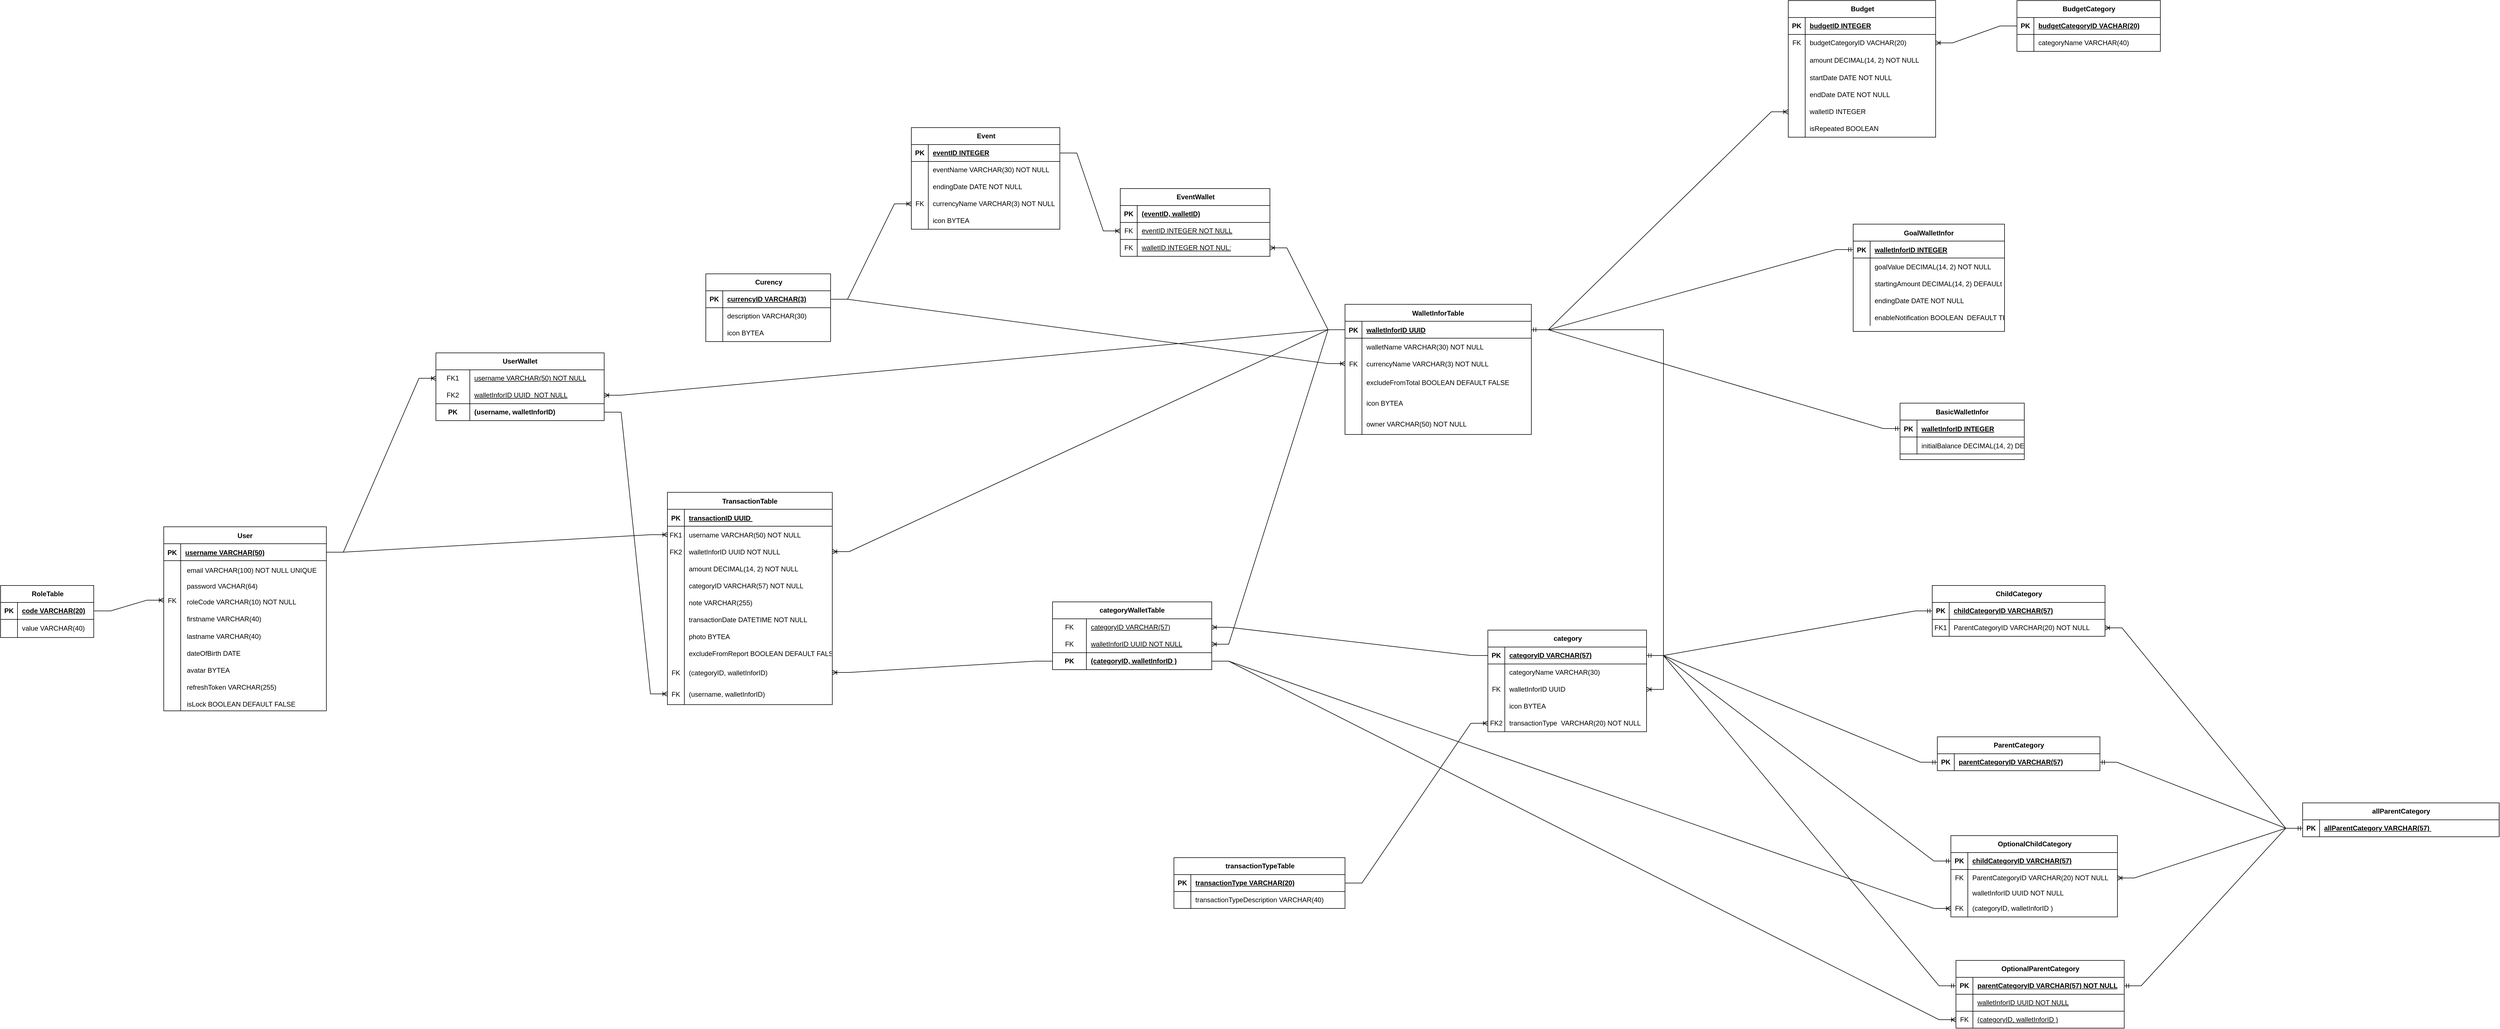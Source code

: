<mxfile version="22.1.16" type="github" pages="3">
  <diagram id="R2lEEEUBdFMjLlhIrx00" name="Page-1">
    <mxGraphModel dx="2993" dy="2501" grid="0" gridSize="10" guides="1" tooltips="1" connect="1" arrows="1" fold="1" page="0" pageScale="1" pageWidth="850" pageHeight="1100" math="0" shadow="0" extFonts="Permanent Marker^https://fonts.googleapis.com/css?family=Permanent+Marker">
      <root>
        <mxCell id="0" />
        <mxCell id="1" parent="0" />
        <mxCell id="C-vyLk0tnHw3VtMMgP7b-23" value="User" style="shape=table;startSize=30;container=1;collapsible=1;childLayout=tableLayout;fixedRows=1;rowLines=0;fontStyle=1;align=center;resizeLast=1;" parent="1" vertex="1">
          <mxGeometry x="-527" y="-337" width="288" height="326" as="geometry" />
        </mxCell>
        <mxCell id="C-vyLk0tnHw3VtMMgP7b-24" value="" style="shape=partialRectangle;collapsible=0;dropTarget=0;pointerEvents=0;fillColor=none;points=[[0,0.5],[1,0.5]];portConstraint=eastwest;top=0;left=0;right=0;bottom=1;" parent="C-vyLk0tnHw3VtMMgP7b-23" vertex="1">
          <mxGeometry y="30" width="288" height="30" as="geometry" />
        </mxCell>
        <mxCell id="C-vyLk0tnHw3VtMMgP7b-25" value="PK" style="shape=partialRectangle;overflow=hidden;connectable=0;fillColor=none;top=0;left=0;bottom=0;right=0;fontStyle=1;" parent="C-vyLk0tnHw3VtMMgP7b-24" vertex="1">
          <mxGeometry width="30" height="30" as="geometry">
            <mxRectangle width="30" height="30" as="alternateBounds" />
          </mxGeometry>
        </mxCell>
        <mxCell id="C-vyLk0tnHw3VtMMgP7b-26" value="username VARCHAR(50)" style="shape=partialRectangle;overflow=hidden;connectable=0;fillColor=none;top=0;left=0;bottom=0;right=0;align=left;spacingLeft=6;fontStyle=5;" parent="C-vyLk0tnHw3VtMMgP7b-24" vertex="1">
          <mxGeometry x="30" width="258" height="30" as="geometry">
            <mxRectangle width="258" height="30" as="alternateBounds" />
          </mxGeometry>
        </mxCell>
        <mxCell id="MhJRyfgsgThMIuelg5yN-90" style="shape=partialRectangle;collapsible=0;dropTarget=0;pointerEvents=0;fillColor=none;points=[[0,0.5],[1,0.5]];portConstraint=eastwest;top=0;left=0;right=0;bottom=0;" parent="C-vyLk0tnHw3VtMMgP7b-23" vertex="1">
          <mxGeometry y="60" width="288" height="28" as="geometry" />
        </mxCell>
        <mxCell id="MhJRyfgsgThMIuelg5yN-91" style="shape=partialRectangle;overflow=hidden;connectable=0;fillColor=none;top=0;left=0;bottom=0;right=0;" parent="MhJRyfgsgThMIuelg5yN-90" vertex="1">
          <mxGeometry width="30" height="28" as="geometry">
            <mxRectangle width="30" height="28" as="alternateBounds" />
          </mxGeometry>
        </mxCell>
        <mxCell id="MhJRyfgsgThMIuelg5yN-92" value="email VARCHAR(100) NOT NULL UNIQUE" style="shape=partialRectangle;overflow=hidden;connectable=0;fillColor=none;top=0;left=0;bottom=0;right=0;align=left;spacingLeft=6;spacingTop=5;spacing=5;" parent="MhJRyfgsgThMIuelg5yN-90" vertex="1">
          <mxGeometry x="30" width="258" height="28" as="geometry">
            <mxRectangle width="258" height="28" as="alternateBounds" />
          </mxGeometry>
        </mxCell>
        <mxCell id="RCgS2dmKp4CGt45xmiTc-1" style="shape=partialRectangle;collapsible=0;dropTarget=0;pointerEvents=0;fillColor=none;points=[[0,0.5],[1,0.5]];portConstraint=eastwest;top=0;left=0;right=0;bottom=0;" parent="C-vyLk0tnHw3VtMMgP7b-23" vertex="1">
          <mxGeometry y="88" width="288" height="28" as="geometry" />
        </mxCell>
        <mxCell id="RCgS2dmKp4CGt45xmiTc-2" style="shape=partialRectangle;overflow=hidden;connectable=0;fillColor=none;top=0;left=0;bottom=0;right=0;" parent="RCgS2dmKp4CGt45xmiTc-1" vertex="1">
          <mxGeometry width="30" height="28" as="geometry">
            <mxRectangle width="30" height="28" as="alternateBounds" />
          </mxGeometry>
        </mxCell>
        <mxCell id="RCgS2dmKp4CGt45xmiTc-3" value="password VACHAR(64) " style="shape=partialRectangle;overflow=hidden;connectable=0;fillColor=none;top=0;left=0;bottom=0;right=0;align=left;spacingLeft=6;spacingTop=5;spacing=5;" parent="RCgS2dmKp4CGt45xmiTc-1" vertex="1">
          <mxGeometry x="30" width="258" height="28" as="geometry">
            <mxRectangle width="258" height="28" as="alternateBounds" />
          </mxGeometry>
        </mxCell>
        <mxCell id="JxjKI6c7MGB9Mzr1WTMi-15" style="shape=partialRectangle;collapsible=0;dropTarget=0;pointerEvents=0;fillColor=none;points=[[0,0.5],[1,0.5]];portConstraint=eastwest;top=0;left=0;right=0;bottom=0;" parent="C-vyLk0tnHw3VtMMgP7b-23" vertex="1">
          <mxGeometry y="116" width="288" height="28" as="geometry" />
        </mxCell>
        <mxCell id="JxjKI6c7MGB9Mzr1WTMi-16" value="FK" style="shape=partialRectangle;overflow=hidden;connectable=0;fillColor=none;top=0;left=0;bottom=0;right=0;" parent="JxjKI6c7MGB9Mzr1WTMi-15" vertex="1">
          <mxGeometry width="30" height="28" as="geometry">
            <mxRectangle width="30" height="28" as="alternateBounds" />
          </mxGeometry>
        </mxCell>
        <mxCell id="JxjKI6c7MGB9Mzr1WTMi-17" value="roleCode VARCHAR(10) NOT NULL" style="shape=partialRectangle;overflow=hidden;connectable=0;fillColor=none;top=0;left=0;bottom=0;right=0;align=left;spacingLeft=6;spacingTop=5;spacing=5;" parent="JxjKI6c7MGB9Mzr1WTMi-15" vertex="1">
          <mxGeometry x="30" width="258" height="28" as="geometry">
            <mxRectangle width="258" height="28" as="alternateBounds" />
          </mxGeometry>
        </mxCell>
        <mxCell id="MhJRyfgsgThMIuelg5yN-87" style="shape=partialRectangle;collapsible=0;dropTarget=0;pointerEvents=0;fillColor=none;points=[[0,0.5],[1,0.5]];portConstraint=eastwest;top=0;left=0;right=0;bottom=0;" parent="C-vyLk0tnHw3VtMMgP7b-23" vertex="1">
          <mxGeometry y="144" width="288" height="32" as="geometry" />
        </mxCell>
        <mxCell id="MhJRyfgsgThMIuelg5yN-88" style="shape=partialRectangle;overflow=hidden;connectable=0;fillColor=none;top=0;left=0;bottom=0;right=0;" parent="MhJRyfgsgThMIuelg5yN-87" vertex="1">
          <mxGeometry width="30" height="32" as="geometry">
            <mxRectangle width="30" height="32" as="alternateBounds" />
          </mxGeometry>
        </mxCell>
        <mxCell id="MhJRyfgsgThMIuelg5yN-89" value="firstname VARCHAR(40)" style="shape=partialRectangle;overflow=hidden;connectable=0;fillColor=none;top=0;left=0;bottom=0;right=0;align=left;spacingLeft=6;spacingTop=5;spacing=5;" parent="MhJRyfgsgThMIuelg5yN-87" vertex="1">
          <mxGeometry x="30" width="258" height="32" as="geometry">
            <mxRectangle width="258" height="32" as="alternateBounds" />
          </mxGeometry>
        </mxCell>
        <mxCell id="MhJRyfgsgThMIuelg5yN-84" style="shape=partialRectangle;collapsible=0;dropTarget=0;pointerEvents=0;fillColor=none;points=[[0,0.5],[1,0.5]];portConstraint=eastwest;top=0;left=0;right=0;bottom=0;" parent="C-vyLk0tnHw3VtMMgP7b-23" vertex="1">
          <mxGeometry y="176" width="288" height="30" as="geometry" />
        </mxCell>
        <mxCell id="MhJRyfgsgThMIuelg5yN-85" style="shape=partialRectangle;overflow=hidden;connectable=0;fillColor=none;top=0;left=0;bottom=0;right=0;" parent="MhJRyfgsgThMIuelg5yN-84" vertex="1">
          <mxGeometry width="30" height="30" as="geometry">
            <mxRectangle width="30" height="30" as="alternateBounds" />
          </mxGeometry>
        </mxCell>
        <mxCell id="MhJRyfgsgThMIuelg5yN-86" value="lastname VARCHAR(40)" style="shape=partialRectangle;overflow=hidden;connectable=0;fillColor=none;top=0;left=0;bottom=0;right=0;align=left;spacingLeft=6;spacingTop=5;spacing=5;" parent="MhJRyfgsgThMIuelg5yN-84" vertex="1">
          <mxGeometry x="30" width="258" height="30" as="geometry">
            <mxRectangle width="258" height="30" as="alternateBounds" />
          </mxGeometry>
        </mxCell>
        <mxCell id="tIlf_z9O_sts-XHeHfsC-36" style="shape=partialRectangle;collapsible=0;dropTarget=0;pointerEvents=0;fillColor=none;points=[[0,0.5],[1,0.5]];portConstraint=eastwest;top=0;left=0;right=0;bottom=0;" parent="C-vyLk0tnHw3VtMMgP7b-23" vertex="1">
          <mxGeometry y="206" width="288" height="30" as="geometry" />
        </mxCell>
        <mxCell id="tIlf_z9O_sts-XHeHfsC-37" style="shape=partialRectangle;overflow=hidden;connectable=0;fillColor=none;top=0;left=0;bottom=0;right=0;" parent="tIlf_z9O_sts-XHeHfsC-36" vertex="1">
          <mxGeometry width="30" height="30" as="geometry">
            <mxRectangle width="30" height="30" as="alternateBounds" />
          </mxGeometry>
        </mxCell>
        <mxCell id="tIlf_z9O_sts-XHeHfsC-38" value="dateOfBirth DATE" style="shape=partialRectangle;overflow=hidden;connectable=0;fillColor=none;top=0;left=0;bottom=0;right=0;align=left;spacingLeft=6;spacingTop=5;spacing=5;" parent="tIlf_z9O_sts-XHeHfsC-36" vertex="1">
          <mxGeometry x="30" width="258" height="30" as="geometry">
            <mxRectangle width="258" height="30" as="alternateBounds" />
          </mxGeometry>
        </mxCell>
        <mxCell id="tIlf_z9O_sts-XHeHfsC-17" style="shape=partialRectangle;collapsible=0;dropTarget=0;pointerEvents=0;fillColor=none;points=[[0,0.5],[1,0.5]];portConstraint=eastwest;top=0;left=0;right=0;bottom=0;" parent="C-vyLk0tnHw3VtMMgP7b-23" vertex="1">
          <mxGeometry y="236" width="288" height="30" as="geometry" />
        </mxCell>
        <mxCell id="tIlf_z9O_sts-XHeHfsC-18" style="shape=partialRectangle;overflow=hidden;connectable=0;fillColor=none;top=0;left=0;bottom=0;right=0;" parent="tIlf_z9O_sts-XHeHfsC-17" vertex="1">
          <mxGeometry width="30" height="30" as="geometry">
            <mxRectangle width="30" height="30" as="alternateBounds" />
          </mxGeometry>
        </mxCell>
        <mxCell id="tIlf_z9O_sts-XHeHfsC-19" value="avatar BYTEA" style="shape=partialRectangle;overflow=hidden;connectable=0;fillColor=none;top=0;left=0;bottom=0;right=0;align=left;spacingLeft=6;spacingTop=5;spacing=5;" parent="tIlf_z9O_sts-XHeHfsC-17" vertex="1">
          <mxGeometry x="30" width="258" height="30" as="geometry">
            <mxRectangle width="258" height="30" as="alternateBounds" />
          </mxGeometry>
        </mxCell>
        <mxCell id="MhJRyfgsgThMIuelg5yN-81" style="shape=partialRectangle;collapsible=0;dropTarget=0;pointerEvents=0;fillColor=none;points=[[0,0.5],[1,0.5]];portConstraint=eastwest;top=0;left=0;right=0;bottom=0;" parent="C-vyLk0tnHw3VtMMgP7b-23" vertex="1">
          <mxGeometry y="266" width="288" height="30" as="geometry" />
        </mxCell>
        <mxCell id="MhJRyfgsgThMIuelg5yN-82" style="shape=partialRectangle;overflow=hidden;connectable=0;fillColor=none;top=0;left=0;bottom=0;right=0;" parent="MhJRyfgsgThMIuelg5yN-81" vertex="1">
          <mxGeometry width="30" height="30" as="geometry">
            <mxRectangle width="30" height="30" as="alternateBounds" />
          </mxGeometry>
        </mxCell>
        <mxCell id="MhJRyfgsgThMIuelg5yN-83" value="refreshToken VARCHAR(255)" style="shape=partialRectangle;overflow=hidden;connectable=0;fillColor=none;top=0;left=0;bottom=0;right=0;align=left;spacingLeft=6;spacingTop=5;spacing=5;" parent="MhJRyfgsgThMIuelg5yN-81" vertex="1">
          <mxGeometry x="30" width="258" height="30" as="geometry">
            <mxRectangle width="258" height="30" as="alternateBounds" />
          </mxGeometry>
        </mxCell>
        <mxCell id="RCgS2dmKp4CGt45xmiTc-4" style="shape=partialRectangle;collapsible=0;dropTarget=0;pointerEvents=0;fillColor=none;points=[[0,0.5],[1,0.5]];portConstraint=eastwest;top=0;left=0;right=0;bottom=0;" parent="C-vyLk0tnHw3VtMMgP7b-23" vertex="1">
          <mxGeometry y="296" width="288" height="30" as="geometry" />
        </mxCell>
        <mxCell id="RCgS2dmKp4CGt45xmiTc-5" style="shape=partialRectangle;overflow=hidden;connectable=0;fillColor=none;top=0;left=0;bottom=0;right=0;" parent="RCgS2dmKp4CGt45xmiTc-4" vertex="1">
          <mxGeometry width="30" height="30" as="geometry">
            <mxRectangle width="30" height="30" as="alternateBounds" />
          </mxGeometry>
        </mxCell>
        <mxCell id="RCgS2dmKp4CGt45xmiTc-6" value="isLock BOOLEAN DEFAULT FALSE" style="shape=partialRectangle;overflow=hidden;connectable=0;fillColor=none;top=0;left=0;bottom=0;right=0;align=left;spacingLeft=6;spacingTop=5;spacing=5;" parent="RCgS2dmKp4CGt45xmiTc-4" vertex="1">
          <mxGeometry x="30" width="258" height="30" as="geometry">
            <mxRectangle width="258" height="30" as="alternateBounds" />
          </mxGeometry>
        </mxCell>
        <mxCell id="MhJRyfgsgThMIuelg5yN-2" value="TransactionTable" style="shape=table;startSize=30;container=1;collapsible=1;childLayout=tableLayout;fixedRows=1;rowLines=0;fontStyle=1;align=center;resizeLast=1;" parent="1" vertex="1">
          <mxGeometry x="365" y="-398" width="292" height="376" as="geometry" />
        </mxCell>
        <mxCell id="MhJRyfgsgThMIuelg5yN-3" value="" style="shape=partialRectangle;collapsible=0;dropTarget=0;pointerEvents=0;fillColor=none;points=[[0,0.5],[1,0.5]];portConstraint=eastwest;top=0;left=0;right=0;bottom=1;" parent="MhJRyfgsgThMIuelg5yN-2" vertex="1">
          <mxGeometry y="30" width="292" height="30" as="geometry" />
        </mxCell>
        <mxCell id="MhJRyfgsgThMIuelg5yN-4" value="PK" style="shape=partialRectangle;overflow=hidden;connectable=0;fillColor=none;top=0;left=0;bottom=0;right=0;fontStyle=1;" parent="MhJRyfgsgThMIuelg5yN-3" vertex="1">
          <mxGeometry width="30" height="30" as="geometry">
            <mxRectangle width="30" height="30" as="alternateBounds" />
          </mxGeometry>
        </mxCell>
        <mxCell id="MhJRyfgsgThMIuelg5yN-5" value="transactionID UUID " style="shape=partialRectangle;overflow=hidden;connectable=0;fillColor=none;top=0;left=0;bottom=0;right=0;align=left;spacingLeft=6;fontStyle=5;" parent="MhJRyfgsgThMIuelg5yN-3" vertex="1">
          <mxGeometry x="30" width="262" height="30" as="geometry">
            <mxRectangle width="262" height="30" as="alternateBounds" />
          </mxGeometry>
        </mxCell>
        <mxCell id="MhJRyfgsgThMIuelg5yN-6" value="" style="shape=partialRectangle;collapsible=0;dropTarget=0;pointerEvents=0;fillColor=none;points=[[0,0.5],[1,0.5]];portConstraint=eastwest;top=0;left=0;right=0;bottom=0;" parent="MhJRyfgsgThMIuelg5yN-2" vertex="1">
          <mxGeometry y="60" width="292" height="30" as="geometry" />
        </mxCell>
        <mxCell id="MhJRyfgsgThMIuelg5yN-7" value="FK1" style="shape=partialRectangle;overflow=hidden;connectable=0;fillColor=none;top=0;left=0;bottom=0;right=0;" parent="MhJRyfgsgThMIuelg5yN-6" vertex="1">
          <mxGeometry width="30" height="30" as="geometry">
            <mxRectangle width="30" height="30" as="alternateBounds" />
          </mxGeometry>
        </mxCell>
        <mxCell id="MhJRyfgsgThMIuelg5yN-8" value="username VARCHAR(50) NOT NULL" style="shape=partialRectangle;overflow=hidden;connectable=0;fillColor=none;top=0;left=0;bottom=0;right=0;align=left;spacingLeft=6;" parent="MhJRyfgsgThMIuelg5yN-6" vertex="1">
          <mxGeometry x="30" width="262" height="30" as="geometry">
            <mxRectangle width="262" height="30" as="alternateBounds" />
          </mxGeometry>
        </mxCell>
        <mxCell id="MhJRyfgsgThMIuelg5yN-9" value="" style="shape=partialRectangle;collapsible=0;dropTarget=0;pointerEvents=0;fillColor=none;points=[[0,0.5],[1,0.5]];portConstraint=eastwest;top=0;left=0;right=0;bottom=0;" parent="MhJRyfgsgThMIuelg5yN-2" vertex="1">
          <mxGeometry y="90" width="292" height="30" as="geometry" />
        </mxCell>
        <mxCell id="MhJRyfgsgThMIuelg5yN-10" value="FK2" style="shape=partialRectangle;overflow=hidden;connectable=0;fillColor=none;top=0;left=0;bottom=0;right=0;" parent="MhJRyfgsgThMIuelg5yN-9" vertex="1">
          <mxGeometry width="30" height="30" as="geometry">
            <mxRectangle width="30" height="30" as="alternateBounds" />
          </mxGeometry>
        </mxCell>
        <mxCell id="MhJRyfgsgThMIuelg5yN-11" value="walletInforID UUID NOT NULL" style="shape=partialRectangle;overflow=hidden;connectable=0;fillColor=none;top=0;left=0;bottom=0;right=0;align=left;spacingLeft=6;" parent="MhJRyfgsgThMIuelg5yN-9" vertex="1">
          <mxGeometry x="30" width="262" height="30" as="geometry">
            <mxRectangle width="262" height="30" as="alternateBounds" />
          </mxGeometry>
        </mxCell>
        <mxCell id="MhJRyfgsgThMIuelg5yN-69" style="shape=partialRectangle;collapsible=0;dropTarget=0;pointerEvents=0;fillColor=none;points=[[0,0.5],[1,0.5]];portConstraint=eastwest;top=0;left=0;right=0;bottom=0;" parent="MhJRyfgsgThMIuelg5yN-2" vertex="1">
          <mxGeometry y="120" width="292" height="30" as="geometry" />
        </mxCell>
        <mxCell id="MhJRyfgsgThMIuelg5yN-70" style="shape=partialRectangle;overflow=hidden;connectable=0;fillColor=none;top=0;left=0;bottom=0;right=0;" parent="MhJRyfgsgThMIuelg5yN-69" vertex="1">
          <mxGeometry width="30" height="30" as="geometry">
            <mxRectangle width="30" height="30" as="alternateBounds" />
          </mxGeometry>
        </mxCell>
        <mxCell id="MhJRyfgsgThMIuelg5yN-71" value="amount DECIMAL(14, 2) NOT NULL" style="shape=partialRectangle;overflow=hidden;connectable=0;fillColor=none;top=0;left=0;bottom=0;right=0;align=left;spacingLeft=6;" parent="MhJRyfgsgThMIuelg5yN-69" vertex="1">
          <mxGeometry x="30" width="262" height="30" as="geometry">
            <mxRectangle width="262" height="30" as="alternateBounds" />
          </mxGeometry>
        </mxCell>
        <mxCell id="MhJRyfgsgThMIuelg5yN-66" style="shape=partialRectangle;collapsible=0;dropTarget=0;pointerEvents=0;fillColor=none;points=[[0,0.5],[1,0.5]];portConstraint=eastwest;top=0;left=0;right=0;bottom=0;" parent="MhJRyfgsgThMIuelg5yN-2" vertex="1">
          <mxGeometry y="150" width="292" height="30" as="geometry" />
        </mxCell>
        <mxCell id="MhJRyfgsgThMIuelg5yN-67" value="" style="shape=partialRectangle;overflow=hidden;connectable=0;fillColor=none;top=0;left=0;bottom=0;right=0;" parent="MhJRyfgsgThMIuelg5yN-66" vertex="1">
          <mxGeometry width="30" height="30" as="geometry">
            <mxRectangle width="30" height="30" as="alternateBounds" />
          </mxGeometry>
        </mxCell>
        <mxCell id="MhJRyfgsgThMIuelg5yN-68" value="categoryID VARCHAR(57) NOT NULL" style="shape=partialRectangle;overflow=hidden;connectable=0;fillColor=none;top=0;left=0;bottom=0;right=0;align=left;spacingLeft=6;" parent="MhJRyfgsgThMIuelg5yN-66" vertex="1">
          <mxGeometry x="30" width="262" height="30" as="geometry">
            <mxRectangle width="262" height="30" as="alternateBounds" />
          </mxGeometry>
        </mxCell>
        <mxCell id="MhJRyfgsgThMIuelg5yN-63" style="shape=partialRectangle;collapsible=0;dropTarget=0;pointerEvents=0;fillColor=none;points=[[0,0.5],[1,0.5]];portConstraint=eastwest;top=0;left=0;right=0;bottom=0;" parent="MhJRyfgsgThMIuelg5yN-2" vertex="1">
          <mxGeometry y="180" width="292" height="30" as="geometry" />
        </mxCell>
        <mxCell id="MhJRyfgsgThMIuelg5yN-64" style="shape=partialRectangle;overflow=hidden;connectable=0;fillColor=none;top=0;left=0;bottom=0;right=0;" parent="MhJRyfgsgThMIuelg5yN-63" vertex="1">
          <mxGeometry width="30" height="30" as="geometry">
            <mxRectangle width="30" height="30" as="alternateBounds" />
          </mxGeometry>
        </mxCell>
        <mxCell id="MhJRyfgsgThMIuelg5yN-65" value="note VARCHAR(255)" style="shape=partialRectangle;overflow=hidden;connectable=0;fillColor=none;top=0;left=0;bottom=0;right=0;align=left;spacingLeft=6;" parent="MhJRyfgsgThMIuelg5yN-63" vertex="1">
          <mxGeometry x="30" width="262" height="30" as="geometry">
            <mxRectangle width="262" height="30" as="alternateBounds" />
          </mxGeometry>
        </mxCell>
        <mxCell id="MhJRyfgsgThMIuelg5yN-60" style="shape=partialRectangle;collapsible=0;dropTarget=0;pointerEvents=0;fillColor=none;points=[[0,0.5],[1,0.5]];portConstraint=eastwest;top=0;left=0;right=0;bottom=0;" parent="MhJRyfgsgThMIuelg5yN-2" vertex="1">
          <mxGeometry y="210" width="292" height="30" as="geometry" />
        </mxCell>
        <mxCell id="MhJRyfgsgThMIuelg5yN-61" style="shape=partialRectangle;overflow=hidden;connectable=0;fillColor=none;top=0;left=0;bottom=0;right=0;" parent="MhJRyfgsgThMIuelg5yN-60" vertex="1">
          <mxGeometry width="30" height="30" as="geometry">
            <mxRectangle width="30" height="30" as="alternateBounds" />
          </mxGeometry>
        </mxCell>
        <mxCell id="MhJRyfgsgThMIuelg5yN-62" value="transactionDate DATETIME NOT NULL" style="shape=partialRectangle;overflow=hidden;connectable=0;fillColor=none;top=0;left=0;bottom=0;right=0;align=left;spacingLeft=6;" parent="MhJRyfgsgThMIuelg5yN-60" vertex="1">
          <mxGeometry x="30" width="262" height="30" as="geometry">
            <mxRectangle width="262" height="30" as="alternateBounds" />
          </mxGeometry>
        </mxCell>
        <mxCell id="MhJRyfgsgThMIuelg5yN-57" style="shape=partialRectangle;collapsible=0;dropTarget=0;pointerEvents=0;fillColor=none;points=[[0,0.5],[1,0.5]];portConstraint=eastwest;top=0;left=0;right=0;bottom=0;" parent="MhJRyfgsgThMIuelg5yN-2" vertex="1">
          <mxGeometry y="240" width="292" height="30" as="geometry" />
        </mxCell>
        <mxCell id="MhJRyfgsgThMIuelg5yN-58" style="shape=partialRectangle;overflow=hidden;connectable=0;fillColor=none;top=0;left=0;bottom=0;right=0;" parent="MhJRyfgsgThMIuelg5yN-57" vertex="1">
          <mxGeometry width="30" height="30" as="geometry">
            <mxRectangle width="30" height="30" as="alternateBounds" />
          </mxGeometry>
        </mxCell>
        <mxCell id="MhJRyfgsgThMIuelg5yN-59" value="photo BYTEA" style="shape=partialRectangle;overflow=hidden;connectable=0;fillColor=none;top=0;left=0;bottom=0;right=0;align=left;spacingLeft=6;" parent="MhJRyfgsgThMIuelg5yN-57" vertex="1">
          <mxGeometry x="30" width="262" height="30" as="geometry">
            <mxRectangle width="262" height="30" as="alternateBounds" />
          </mxGeometry>
        </mxCell>
        <mxCell id="tIlf_z9O_sts-XHeHfsC-39" style="shape=partialRectangle;collapsible=0;dropTarget=0;pointerEvents=0;fillColor=none;points=[[0,0.5],[1,0.5]];portConstraint=eastwest;top=0;left=0;right=0;bottom=0;" parent="MhJRyfgsgThMIuelg5yN-2" vertex="1">
          <mxGeometry y="270" width="292" height="30" as="geometry" />
        </mxCell>
        <mxCell id="tIlf_z9O_sts-XHeHfsC-40" style="shape=partialRectangle;overflow=hidden;connectable=0;fillColor=none;top=0;left=0;bottom=0;right=0;" parent="tIlf_z9O_sts-XHeHfsC-39" vertex="1">
          <mxGeometry width="30" height="30" as="geometry">
            <mxRectangle width="30" height="30" as="alternateBounds" />
          </mxGeometry>
        </mxCell>
        <mxCell id="tIlf_z9O_sts-XHeHfsC-41" value="excludeFromReport BOOLEAN DEFAULT FALSE" style="shape=partialRectangle;overflow=hidden;connectable=0;fillColor=none;top=0;left=0;bottom=0;right=0;align=left;spacingLeft=6;" parent="tIlf_z9O_sts-XHeHfsC-39" vertex="1">
          <mxGeometry x="30" width="262" height="30" as="geometry">
            <mxRectangle width="262" height="30" as="alternateBounds" />
          </mxGeometry>
        </mxCell>
        <mxCell id="U5zE89qvCizyva3nAHRV-56" style="shape=partialRectangle;collapsible=0;dropTarget=0;pointerEvents=0;fillColor=none;points=[[0,0.5],[1,0.5]];portConstraint=eastwest;top=0;left=0;right=0;bottom=0;" parent="MhJRyfgsgThMIuelg5yN-2" vertex="1">
          <mxGeometry y="300" width="292" height="38" as="geometry" />
        </mxCell>
        <mxCell id="U5zE89qvCizyva3nAHRV-57" value="FK" style="shape=partialRectangle;overflow=hidden;connectable=0;fillColor=none;top=0;left=0;bottom=0;right=0;" parent="U5zE89qvCizyva3nAHRV-56" vertex="1">
          <mxGeometry width="30" height="38" as="geometry">
            <mxRectangle width="30" height="38" as="alternateBounds" />
          </mxGeometry>
        </mxCell>
        <mxCell id="U5zE89qvCizyva3nAHRV-58" value="(categoryID, walletInforID)" style="shape=partialRectangle;overflow=hidden;connectable=0;fillColor=none;top=0;left=0;bottom=0;right=0;align=left;spacingLeft=6;" parent="U5zE89qvCizyva3nAHRV-56" vertex="1">
          <mxGeometry x="30" width="262" height="38" as="geometry">
            <mxRectangle width="262" height="38" as="alternateBounds" />
          </mxGeometry>
        </mxCell>
        <mxCell id="U5zE89qvCizyva3nAHRV-119" style="shape=partialRectangle;collapsible=0;dropTarget=0;pointerEvents=0;fillColor=none;points=[[0,0.5],[1,0.5]];portConstraint=eastwest;top=0;left=0;right=0;bottom=0;" parent="MhJRyfgsgThMIuelg5yN-2" vertex="1">
          <mxGeometry y="338" width="292" height="38" as="geometry" />
        </mxCell>
        <mxCell id="U5zE89qvCizyva3nAHRV-120" value="FK" style="shape=partialRectangle;overflow=hidden;connectable=0;fillColor=none;top=0;left=0;bottom=0;right=0;" parent="U5zE89qvCizyva3nAHRV-119" vertex="1">
          <mxGeometry width="30" height="38" as="geometry">
            <mxRectangle width="30" height="38" as="alternateBounds" />
          </mxGeometry>
        </mxCell>
        <mxCell id="U5zE89qvCizyva3nAHRV-121" value="(username, walletInforID)" style="shape=partialRectangle;overflow=hidden;connectable=0;fillColor=none;top=0;left=0;bottom=0;right=0;align=left;spacingLeft=6;" parent="U5zE89qvCizyva3nAHRV-119" vertex="1">
          <mxGeometry x="30" width="262" height="38" as="geometry">
            <mxRectangle width="262" height="38" as="alternateBounds" />
          </mxGeometry>
        </mxCell>
        <mxCell id="MhJRyfgsgThMIuelg5yN-25" value="" style="edgeStyle=entityRelationEdgeStyle;fontSize=12;html=1;endArrow=ERoneToMany;rounded=0;entryX=1;entryY=0.5;entryDx=0;entryDy=0;exitX=0;exitY=0.5;exitDx=0;exitDy=0;" parent="1" source="UHDUkJr-XkiOWjCY6Rnn-60" target="MhJRyfgsgThMIuelg5yN-9" edge="1">
          <mxGeometry width="100" height="100" relative="1" as="geometry">
            <mxPoint x="559" y="-452" as="sourcePoint" />
            <mxPoint x="417" y="-184" as="targetPoint" />
          </mxGeometry>
        </mxCell>
        <mxCell id="MhJRyfgsgThMIuelg5yN-26" value="ChildCategory" style="shape=table;startSize=30;container=1;collapsible=1;childLayout=tableLayout;fixedRows=1;rowLines=0;fontStyle=1;align=center;resizeLast=1;html=1;" parent="1" vertex="1">
          <mxGeometry x="2605" y="-233" width="306" height="90" as="geometry" />
        </mxCell>
        <mxCell id="MhJRyfgsgThMIuelg5yN-27" value="" style="shape=tableRow;horizontal=0;startSize=0;swimlaneHead=0;swimlaneBody=0;fillColor=none;collapsible=0;dropTarget=0;points=[[0,0.5],[1,0.5]];portConstraint=eastwest;top=0;left=0;right=0;bottom=1;" parent="MhJRyfgsgThMIuelg5yN-26" vertex="1">
          <mxGeometry y="30" width="306" height="30" as="geometry" />
        </mxCell>
        <mxCell id="MhJRyfgsgThMIuelg5yN-28" value="PK" style="shape=partialRectangle;connectable=0;fillColor=none;top=0;left=0;bottom=0;right=0;fontStyle=1;overflow=hidden;whiteSpace=wrap;html=1;" parent="MhJRyfgsgThMIuelg5yN-27" vertex="1">
          <mxGeometry width="30" height="30" as="geometry">
            <mxRectangle width="30" height="30" as="alternateBounds" />
          </mxGeometry>
        </mxCell>
        <mxCell id="MhJRyfgsgThMIuelg5yN-29" value="childCategoryID VARCHAR(57)" style="shape=partialRectangle;connectable=0;fillColor=none;top=0;left=0;bottom=0;right=0;align=left;spacingLeft=6;fontStyle=5;overflow=hidden;whiteSpace=wrap;html=1;" parent="MhJRyfgsgThMIuelg5yN-27" vertex="1">
          <mxGeometry x="30" width="276" height="30" as="geometry">
            <mxRectangle width="276" height="30" as="alternateBounds" />
          </mxGeometry>
        </mxCell>
        <mxCell id="MhJRyfgsgThMIuelg5yN-53" style="shape=tableRow;horizontal=0;startSize=0;swimlaneHead=0;swimlaneBody=0;fillColor=none;collapsible=0;dropTarget=0;points=[[0,0.5],[1,0.5]];portConstraint=eastwest;top=0;left=0;right=0;bottom=0;" parent="MhJRyfgsgThMIuelg5yN-26" vertex="1">
          <mxGeometry y="60" width="306" height="30" as="geometry" />
        </mxCell>
        <mxCell id="MhJRyfgsgThMIuelg5yN-54" value="FK1" style="shape=partialRectangle;connectable=0;fillColor=none;top=0;left=0;bottom=0;right=0;editable=1;overflow=hidden;whiteSpace=wrap;html=1;" parent="MhJRyfgsgThMIuelg5yN-53" vertex="1">
          <mxGeometry width="30" height="30" as="geometry">
            <mxRectangle width="30" height="30" as="alternateBounds" />
          </mxGeometry>
        </mxCell>
        <mxCell id="MhJRyfgsgThMIuelg5yN-55" value="ParentCategoryID VARCHAR(20) NOT NULL" style="shape=partialRectangle;connectable=0;fillColor=none;top=0;left=0;bottom=0;right=0;align=left;spacingLeft=6;overflow=hidden;whiteSpace=wrap;html=1;" parent="MhJRyfgsgThMIuelg5yN-53" vertex="1">
          <mxGeometry x="30" width="276" height="30" as="geometry">
            <mxRectangle width="276" height="30" as="alternateBounds" />
          </mxGeometry>
        </mxCell>
        <mxCell id="MhJRyfgsgThMIuelg5yN-40" value="ParentCategory" style="shape=table;startSize=30;container=1;collapsible=1;childLayout=tableLayout;fixedRows=1;rowLines=0;fontStyle=1;align=center;resizeLast=1;html=1;" parent="1" vertex="1">
          <mxGeometry x="2614" y="35" width="288" height="60" as="geometry" />
        </mxCell>
        <mxCell id="MhJRyfgsgThMIuelg5yN-41" value="" style="shape=tableRow;horizontal=0;startSize=0;swimlaneHead=0;swimlaneBody=0;fillColor=none;collapsible=0;dropTarget=0;points=[[0,0.5],[1,0.5]];portConstraint=eastwest;top=0;left=0;right=0;bottom=1;" parent="MhJRyfgsgThMIuelg5yN-40" vertex="1">
          <mxGeometry y="30" width="288" height="30" as="geometry" />
        </mxCell>
        <mxCell id="MhJRyfgsgThMIuelg5yN-42" value="PK" style="shape=partialRectangle;connectable=0;fillColor=none;top=0;left=0;bottom=0;right=0;fontStyle=1;overflow=hidden;whiteSpace=wrap;html=1;" parent="MhJRyfgsgThMIuelg5yN-41" vertex="1">
          <mxGeometry width="30" height="30" as="geometry">
            <mxRectangle width="30" height="30" as="alternateBounds" />
          </mxGeometry>
        </mxCell>
        <mxCell id="MhJRyfgsgThMIuelg5yN-43" value="parentCategoryID VARCHAR(57)" style="shape=partialRectangle;connectable=0;fillColor=none;top=0;left=0;bottom=0;right=0;align=left;spacingLeft=6;fontStyle=5;overflow=hidden;whiteSpace=wrap;html=1;" parent="MhJRyfgsgThMIuelg5yN-41" vertex="1">
          <mxGeometry x="30" width="258" height="30" as="geometry">
            <mxRectangle width="258" height="30" as="alternateBounds" />
          </mxGeometry>
        </mxCell>
        <mxCell id="HZNhdwVxAvnBZ_NTmQ16-59" value="" style="edgeStyle=entityRelationEdgeStyle;fontSize=12;html=1;endArrow=ERoneToMany;rounded=0;exitX=1;exitY=0.5;exitDx=0;exitDy=0;" parent="1" source="C-vyLk0tnHw3VtMMgP7b-24" target="MhJRyfgsgThMIuelg5yN-6" edge="1">
          <mxGeometry width="100" height="100" relative="1" as="geometry">
            <mxPoint x="-30.0" y="225" as="sourcePoint" />
            <mxPoint x="220.0" y="-175.0" as="targetPoint" />
          </mxGeometry>
        </mxCell>
        <mxCell id="UHDUkJr-XkiOWjCY6Rnn-1" value="Budget" style="shape=table;startSize=30;container=1;collapsible=1;childLayout=tableLayout;fixedRows=1;rowLines=0;fontStyle=1;align=center;resizeLast=1;html=1;" parent="1" vertex="1">
          <mxGeometry x="2350" y="-1269" width="261" height="242" as="geometry" />
        </mxCell>
        <mxCell id="UHDUkJr-XkiOWjCY6Rnn-2" value="" style="shape=tableRow;horizontal=0;startSize=0;swimlaneHead=0;swimlaneBody=0;fillColor=none;collapsible=0;dropTarget=0;points=[[0,0.5],[1,0.5]];portConstraint=eastwest;top=0;left=0;right=0;bottom=1;" parent="UHDUkJr-XkiOWjCY6Rnn-1" vertex="1">
          <mxGeometry y="30" width="261" height="30" as="geometry" />
        </mxCell>
        <mxCell id="UHDUkJr-XkiOWjCY6Rnn-3" value="PK" style="shape=partialRectangle;connectable=0;fillColor=none;top=0;left=0;bottom=0;right=0;fontStyle=1;overflow=hidden;whiteSpace=wrap;html=1;" parent="UHDUkJr-XkiOWjCY6Rnn-2" vertex="1">
          <mxGeometry width="30" height="30" as="geometry">
            <mxRectangle width="30" height="30" as="alternateBounds" />
          </mxGeometry>
        </mxCell>
        <mxCell id="UHDUkJr-XkiOWjCY6Rnn-4" value="budgetID INTEGER" style="shape=partialRectangle;connectable=0;fillColor=none;top=0;left=0;bottom=0;right=0;align=left;spacingLeft=6;fontStyle=5;overflow=hidden;whiteSpace=wrap;html=1;" parent="UHDUkJr-XkiOWjCY6Rnn-2" vertex="1">
          <mxGeometry x="30" width="231" height="30" as="geometry">
            <mxRectangle width="231" height="30" as="alternateBounds" />
          </mxGeometry>
        </mxCell>
        <mxCell id="UHDUkJr-XkiOWjCY6Rnn-5" value="" style="shape=tableRow;horizontal=0;startSize=0;swimlaneHead=0;swimlaneBody=0;fillColor=none;collapsible=0;dropTarget=0;points=[[0,0.5],[1,0.5]];portConstraint=eastwest;top=0;left=0;right=0;bottom=0;" parent="UHDUkJr-XkiOWjCY6Rnn-1" vertex="1">
          <mxGeometry y="60" width="261" height="30" as="geometry" />
        </mxCell>
        <mxCell id="UHDUkJr-XkiOWjCY6Rnn-6" value="FK" style="shape=partialRectangle;connectable=0;fillColor=none;top=0;left=0;bottom=0;right=0;editable=1;overflow=hidden;whiteSpace=wrap;html=1;" parent="UHDUkJr-XkiOWjCY6Rnn-5" vertex="1">
          <mxGeometry width="30" height="30" as="geometry">
            <mxRectangle width="30" height="30" as="alternateBounds" />
          </mxGeometry>
        </mxCell>
        <mxCell id="UHDUkJr-XkiOWjCY6Rnn-7" value="budgetCategoryID&amp;nbsp;VACHAR(20)" style="shape=partialRectangle;connectable=0;fillColor=none;top=0;left=0;bottom=0;right=0;align=left;spacingLeft=6;overflow=hidden;whiteSpace=wrap;html=1;" parent="UHDUkJr-XkiOWjCY6Rnn-5" vertex="1">
          <mxGeometry x="30" width="231" height="30" as="geometry">
            <mxRectangle width="231" height="30" as="alternateBounds" />
          </mxGeometry>
        </mxCell>
        <mxCell id="UHDUkJr-XkiOWjCY6Rnn-8" value="" style="shape=tableRow;horizontal=0;startSize=0;swimlaneHead=0;swimlaneBody=0;fillColor=none;collapsible=0;dropTarget=0;points=[[0,0.5],[1,0.5]];portConstraint=eastwest;top=0;left=0;right=0;bottom=0;" parent="UHDUkJr-XkiOWjCY6Rnn-1" vertex="1">
          <mxGeometry y="90" width="261" height="32" as="geometry" />
        </mxCell>
        <mxCell id="UHDUkJr-XkiOWjCY6Rnn-9" value="" style="shape=partialRectangle;connectable=0;fillColor=none;top=0;left=0;bottom=0;right=0;editable=1;overflow=hidden;whiteSpace=wrap;html=1;" parent="UHDUkJr-XkiOWjCY6Rnn-8" vertex="1">
          <mxGeometry width="30" height="32" as="geometry">
            <mxRectangle width="30" height="32" as="alternateBounds" />
          </mxGeometry>
        </mxCell>
        <mxCell id="UHDUkJr-XkiOWjCY6Rnn-10" value="amount DECIMAL(14, 2) NOT NULL&amp;nbsp;" style="shape=partialRectangle;connectable=0;fillColor=none;top=0;left=0;bottom=0;right=0;align=left;spacingLeft=6;overflow=hidden;whiteSpace=wrap;html=1;" parent="UHDUkJr-XkiOWjCY6Rnn-8" vertex="1">
          <mxGeometry x="30" width="231" height="32" as="geometry">
            <mxRectangle width="231" height="32" as="alternateBounds" />
          </mxGeometry>
        </mxCell>
        <mxCell id="UHDUkJr-XkiOWjCY6Rnn-11" value="" style="shape=tableRow;horizontal=0;startSize=0;swimlaneHead=0;swimlaneBody=0;fillColor=none;collapsible=0;dropTarget=0;points=[[0,0.5],[1,0.5]];portConstraint=eastwest;top=0;left=0;right=0;bottom=0;" parent="UHDUkJr-XkiOWjCY6Rnn-1" vertex="1">
          <mxGeometry y="122" width="261" height="30" as="geometry" />
        </mxCell>
        <mxCell id="UHDUkJr-XkiOWjCY6Rnn-12" value="" style="shape=partialRectangle;connectable=0;fillColor=none;top=0;left=0;bottom=0;right=0;editable=1;overflow=hidden;whiteSpace=wrap;html=1;" parent="UHDUkJr-XkiOWjCY6Rnn-11" vertex="1">
          <mxGeometry width="30" height="30" as="geometry">
            <mxRectangle width="30" height="30" as="alternateBounds" />
          </mxGeometry>
        </mxCell>
        <mxCell id="UHDUkJr-XkiOWjCY6Rnn-13" value="startDate DATE NOT NULL" style="shape=partialRectangle;connectable=0;fillColor=none;top=0;left=0;bottom=0;right=0;align=left;spacingLeft=6;overflow=hidden;whiteSpace=wrap;html=1;" parent="UHDUkJr-XkiOWjCY6Rnn-11" vertex="1">
          <mxGeometry x="30" width="231" height="30" as="geometry">
            <mxRectangle width="231" height="30" as="alternateBounds" />
          </mxGeometry>
        </mxCell>
        <mxCell id="UHDUkJr-XkiOWjCY6Rnn-33" style="shape=tableRow;horizontal=0;startSize=0;swimlaneHead=0;swimlaneBody=0;fillColor=none;collapsible=0;dropTarget=0;points=[[0,0.5],[1,0.5]];portConstraint=eastwest;top=0;left=0;right=0;bottom=0;" parent="UHDUkJr-XkiOWjCY6Rnn-1" vertex="1">
          <mxGeometry y="152" width="261" height="30" as="geometry" />
        </mxCell>
        <mxCell id="UHDUkJr-XkiOWjCY6Rnn-34" style="shape=partialRectangle;connectable=0;fillColor=none;top=0;left=0;bottom=0;right=0;editable=1;overflow=hidden;whiteSpace=wrap;html=1;" parent="UHDUkJr-XkiOWjCY6Rnn-33" vertex="1">
          <mxGeometry width="30" height="30" as="geometry">
            <mxRectangle width="30" height="30" as="alternateBounds" />
          </mxGeometry>
        </mxCell>
        <mxCell id="UHDUkJr-XkiOWjCY6Rnn-35" value="endDate DATE NOT NULL" style="shape=partialRectangle;connectable=0;fillColor=none;top=0;left=0;bottom=0;right=0;align=left;spacingLeft=6;overflow=hidden;whiteSpace=wrap;html=1;" parent="UHDUkJr-XkiOWjCY6Rnn-33" vertex="1">
          <mxGeometry x="30" width="231" height="30" as="geometry">
            <mxRectangle width="231" height="30" as="alternateBounds" />
          </mxGeometry>
        </mxCell>
        <mxCell id="UHDUkJr-XkiOWjCY6Rnn-30" style="shape=tableRow;horizontal=0;startSize=0;swimlaneHead=0;swimlaneBody=0;fillColor=none;collapsible=0;dropTarget=0;points=[[0,0.5],[1,0.5]];portConstraint=eastwest;top=0;left=0;right=0;bottom=0;" parent="UHDUkJr-XkiOWjCY6Rnn-1" vertex="1">
          <mxGeometry y="182" width="261" height="30" as="geometry" />
        </mxCell>
        <mxCell id="UHDUkJr-XkiOWjCY6Rnn-31" style="shape=partialRectangle;connectable=0;fillColor=none;top=0;left=0;bottom=0;right=0;editable=1;overflow=hidden;whiteSpace=wrap;html=1;" parent="UHDUkJr-XkiOWjCY6Rnn-30" vertex="1">
          <mxGeometry width="30" height="30" as="geometry">
            <mxRectangle width="30" height="30" as="alternateBounds" />
          </mxGeometry>
        </mxCell>
        <mxCell id="UHDUkJr-XkiOWjCY6Rnn-32" value="walletID INTEGER" style="shape=partialRectangle;connectable=0;fillColor=none;top=0;left=0;bottom=0;right=0;align=left;spacingLeft=6;overflow=hidden;whiteSpace=wrap;html=1;" parent="UHDUkJr-XkiOWjCY6Rnn-30" vertex="1">
          <mxGeometry x="30" width="231" height="30" as="geometry">
            <mxRectangle width="231" height="30" as="alternateBounds" />
          </mxGeometry>
        </mxCell>
        <mxCell id="UHDUkJr-XkiOWjCY6Rnn-36" style="shape=tableRow;horizontal=0;startSize=0;swimlaneHead=0;swimlaneBody=0;fillColor=none;collapsible=0;dropTarget=0;points=[[0,0.5],[1,0.5]];portConstraint=eastwest;top=0;left=0;right=0;bottom=0;" parent="UHDUkJr-XkiOWjCY6Rnn-1" vertex="1">
          <mxGeometry y="212" width="261" height="30" as="geometry" />
        </mxCell>
        <mxCell id="UHDUkJr-XkiOWjCY6Rnn-37" style="shape=partialRectangle;connectable=0;fillColor=none;top=0;left=0;bottom=0;right=0;editable=1;overflow=hidden;whiteSpace=wrap;html=1;" parent="UHDUkJr-XkiOWjCY6Rnn-36" vertex="1">
          <mxGeometry width="30" height="30" as="geometry">
            <mxRectangle width="30" height="30" as="alternateBounds" />
          </mxGeometry>
        </mxCell>
        <mxCell id="UHDUkJr-XkiOWjCY6Rnn-38" value="isRepeated BOOLEAN" style="shape=partialRectangle;connectable=0;fillColor=none;top=0;left=0;bottom=0;right=0;align=left;spacingLeft=6;overflow=hidden;whiteSpace=wrap;html=1;" parent="UHDUkJr-XkiOWjCY6Rnn-36" vertex="1">
          <mxGeometry x="30" width="231" height="30" as="geometry">
            <mxRectangle width="231" height="30" as="alternateBounds" />
          </mxGeometry>
        </mxCell>
        <mxCell id="UHDUkJr-XkiOWjCY6Rnn-39" value="BudgetCategory" style="shape=table;startSize=30;container=1;collapsible=1;childLayout=tableLayout;fixedRows=1;rowLines=0;fontStyle=1;align=center;resizeLast=1;html=1;" parent="1" vertex="1">
          <mxGeometry x="2755" y="-1269" width="254" height="90" as="geometry" />
        </mxCell>
        <mxCell id="UHDUkJr-XkiOWjCY6Rnn-40" value="" style="shape=tableRow;horizontal=0;startSize=0;swimlaneHead=0;swimlaneBody=0;fillColor=none;collapsible=0;dropTarget=0;points=[[0,0.5],[1,0.5]];portConstraint=eastwest;top=0;left=0;right=0;bottom=1;" parent="UHDUkJr-XkiOWjCY6Rnn-39" vertex="1">
          <mxGeometry y="30" width="254" height="30" as="geometry" />
        </mxCell>
        <mxCell id="UHDUkJr-XkiOWjCY6Rnn-41" value="PK" style="shape=partialRectangle;connectable=0;fillColor=none;top=0;left=0;bottom=0;right=0;fontStyle=1;overflow=hidden;whiteSpace=wrap;html=1;" parent="UHDUkJr-XkiOWjCY6Rnn-40" vertex="1">
          <mxGeometry width="30" height="30" as="geometry">
            <mxRectangle width="30" height="30" as="alternateBounds" />
          </mxGeometry>
        </mxCell>
        <mxCell id="UHDUkJr-XkiOWjCY6Rnn-42" value="budgetCategoryID VACHAR(20)" style="shape=partialRectangle;connectable=0;fillColor=none;top=0;left=0;bottom=0;right=0;align=left;spacingLeft=6;fontStyle=5;overflow=hidden;whiteSpace=wrap;html=1;" parent="UHDUkJr-XkiOWjCY6Rnn-40" vertex="1">
          <mxGeometry x="30" width="224" height="30" as="geometry">
            <mxRectangle width="224" height="30" as="alternateBounds" />
          </mxGeometry>
        </mxCell>
        <mxCell id="UHDUkJr-XkiOWjCY6Rnn-43" value="" style="shape=tableRow;horizontal=0;startSize=0;swimlaneHead=0;swimlaneBody=0;fillColor=none;collapsible=0;dropTarget=0;points=[[0,0.5],[1,0.5]];portConstraint=eastwest;top=0;left=0;right=0;bottom=0;" parent="UHDUkJr-XkiOWjCY6Rnn-39" vertex="1">
          <mxGeometry y="60" width="254" height="30" as="geometry" />
        </mxCell>
        <mxCell id="UHDUkJr-XkiOWjCY6Rnn-44" value="" style="shape=partialRectangle;connectable=0;fillColor=none;top=0;left=0;bottom=0;right=0;editable=1;overflow=hidden;whiteSpace=wrap;html=1;" parent="UHDUkJr-XkiOWjCY6Rnn-43" vertex="1">
          <mxGeometry width="30" height="30" as="geometry">
            <mxRectangle width="30" height="30" as="alternateBounds" />
          </mxGeometry>
        </mxCell>
        <mxCell id="UHDUkJr-XkiOWjCY6Rnn-45" value="categoryName VARCHAR(40)" style="shape=partialRectangle;connectable=0;fillColor=none;top=0;left=0;bottom=0;right=0;align=left;spacingLeft=6;overflow=hidden;whiteSpace=wrap;html=1;" parent="UHDUkJr-XkiOWjCY6Rnn-43" vertex="1">
          <mxGeometry x="30" width="224" height="30" as="geometry">
            <mxRectangle width="224" height="30" as="alternateBounds" />
          </mxGeometry>
        </mxCell>
        <mxCell id="UHDUkJr-XkiOWjCY6Rnn-52" value="" style="edgeStyle=entityRelationEdgeStyle;fontSize=12;html=1;endArrow=ERoneToMany;rounded=0;exitX=0;exitY=0.5;exitDx=0;exitDy=0;" parent="1" source="UHDUkJr-XkiOWjCY6Rnn-40" target="UHDUkJr-XkiOWjCY6Rnn-5" edge="1">
          <mxGeometry width="100" height="100" relative="1" as="geometry">
            <mxPoint x="2472" y="-918" as="sourcePoint" />
            <mxPoint x="2572" y="-1018" as="targetPoint" />
          </mxGeometry>
        </mxCell>
        <mxCell id="UHDUkJr-XkiOWjCY6Rnn-56" value="" style="edgeStyle=entityRelationEdgeStyle;fontSize=12;html=1;endArrow=ERoneToMany;rounded=0;entryX=0;entryY=0.5;entryDx=0;entryDy=0;exitX=1;exitY=0.5;exitDx=0;exitDy=0;" parent="1" source="tIlf_z9O_sts-XHeHfsC-21" target="UHDUkJr-XkiOWjCY6Rnn-24" edge="1">
          <mxGeometry width="100" height="100" relative="1" as="geometry">
            <mxPoint x="1048" y="-1033" as="sourcePoint" />
            <mxPoint x="1148" y="-1133" as="targetPoint" />
          </mxGeometry>
        </mxCell>
        <mxCell id="UHDUkJr-XkiOWjCY6Rnn-59" value="WalletInforTable" style="shape=table;startSize=30;container=1;collapsible=1;childLayout=tableLayout;fixedRows=1;rowLines=0;fontStyle=1;align=center;resizeLast=1;" parent="1" vertex="1">
          <mxGeometry x="1565" y="-731" width="330" height="230.5" as="geometry" />
        </mxCell>
        <mxCell id="UHDUkJr-XkiOWjCY6Rnn-60" value="" style="shape=partialRectangle;collapsible=0;dropTarget=0;pointerEvents=0;fillColor=none;points=[[0,0.5],[1,0.5]];portConstraint=eastwest;top=0;left=0;right=0;bottom=1;" parent="UHDUkJr-XkiOWjCY6Rnn-59" vertex="1">
          <mxGeometry y="30" width="330" height="30" as="geometry" />
        </mxCell>
        <mxCell id="UHDUkJr-XkiOWjCY6Rnn-61" value="PK" style="shape=partialRectangle;overflow=hidden;connectable=0;fillColor=none;top=0;left=0;bottom=0;right=0;fontStyle=1;" parent="UHDUkJr-XkiOWjCY6Rnn-60" vertex="1">
          <mxGeometry width="30" height="30" as="geometry">
            <mxRectangle width="30" height="30" as="alternateBounds" />
          </mxGeometry>
        </mxCell>
        <mxCell id="UHDUkJr-XkiOWjCY6Rnn-62" value="walletInforID UUID" style="shape=partialRectangle;overflow=hidden;connectable=0;fillColor=none;top=0;left=0;bottom=0;right=0;align=left;spacingLeft=6;fontStyle=5;" parent="UHDUkJr-XkiOWjCY6Rnn-60" vertex="1">
          <mxGeometry x="30" width="300" height="30" as="geometry">
            <mxRectangle width="300" height="30" as="alternateBounds" />
          </mxGeometry>
        </mxCell>
        <mxCell id="UHDUkJr-XkiOWjCY6Rnn-63" value="" style="shape=partialRectangle;collapsible=0;dropTarget=0;pointerEvents=0;fillColor=none;points=[[0,0.5],[1,0.5]];portConstraint=eastwest;top=0;left=0;right=0;bottom=0;" parent="UHDUkJr-XkiOWjCY6Rnn-59" vertex="1">
          <mxGeometry y="60" width="330" height="30" as="geometry" />
        </mxCell>
        <mxCell id="UHDUkJr-XkiOWjCY6Rnn-64" value="" style="shape=partialRectangle;overflow=hidden;connectable=0;fillColor=none;top=0;left=0;bottom=0;right=0;" parent="UHDUkJr-XkiOWjCY6Rnn-63" vertex="1">
          <mxGeometry width="30" height="30" as="geometry">
            <mxRectangle width="30" height="30" as="alternateBounds" />
          </mxGeometry>
        </mxCell>
        <mxCell id="UHDUkJr-XkiOWjCY6Rnn-65" value="walletName VARCHAR(30) NOT NULL" style="shape=partialRectangle;overflow=hidden;connectable=0;fillColor=none;top=0;left=0;bottom=0;right=0;align=left;spacingLeft=6;" parent="UHDUkJr-XkiOWjCY6Rnn-63" vertex="1">
          <mxGeometry x="30" width="300" height="30" as="geometry">
            <mxRectangle width="300" height="30" as="alternateBounds" />
          </mxGeometry>
        </mxCell>
        <mxCell id="UHDUkJr-XkiOWjCY6Rnn-66" value="" style="shape=partialRectangle;collapsible=0;dropTarget=0;pointerEvents=0;fillColor=none;points=[[0,0.5],[1,0.5]];portConstraint=eastwest;top=0;left=0;right=0;bottom=0;" parent="UHDUkJr-XkiOWjCY6Rnn-59" vertex="1">
          <mxGeometry y="90" width="330" height="30" as="geometry" />
        </mxCell>
        <mxCell id="UHDUkJr-XkiOWjCY6Rnn-67" value="FK" style="shape=partialRectangle;overflow=hidden;connectable=0;fillColor=none;top=0;left=0;bottom=0;right=0;" parent="UHDUkJr-XkiOWjCY6Rnn-66" vertex="1">
          <mxGeometry width="30" height="30" as="geometry">
            <mxRectangle width="30" height="30" as="alternateBounds" />
          </mxGeometry>
        </mxCell>
        <mxCell id="UHDUkJr-XkiOWjCY6Rnn-68" value="currencyName VARCHAR(3) NOT NULL" style="shape=partialRectangle;overflow=hidden;connectable=0;fillColor=none;top=0;left=0;bottom=0;right=0;align=left;spacingLeft=6;" parent="UHDUkJr-XkiOWjCY6Rnn-66" vertex="1">
          <mxGeometry x="30" width="300" height="30" as="geometry">
            <mxRectangle width="300" height="30" as="alternateBounds" />
          </mxGeometry>
        </mxCell>
        <mxCell id="UHDUkJr-XkiOWjCY6Rnn-81" style="shape=partialRectangle;collapsible=0;dropTarget=0;pointerEvents=0;fillColor=none;points=[[0,0.5],[1,0.5]];portConstraint=eastwest;top=0;left=0;right=0;bottom=0;" parent="UHDUkJr-XkiOWjCY6Rnn-59" vertex="1">
          <mxGeometry y="120" width="330" height="36" as="geometry" />
        </mxCell>
        <mxCell id="UHDUkJr-XkiOWjCY6Rnn-82" style="shape=partialRectangle;overflow=hidden;connectable=0;fillColor=none;top=0;left=0;bottom=0;right=0;" parent="UHDUkJr-XkiOWjCY6Rnn-81" vertex="1">
          <mxGeometry width="30" height="36" as="geometry">
            <mxRectangle width="30" height="36" as="alternateBounds" />
          </mxGeometry>
        </mxCell>
        <mxCell id="UHDUkJr-XkiOWjCY6Rnn-83" value="excludeFromTotal BOOLEAN DEFAULT FALSE" style="shape=partialRectangle;overflow=hidden;connectable=0;fillColor=none;top=0;left=0;bottom=0;right=0;align=left;spacingLeft=6;" parent="UHDUkJr-XkiOWjCY6Rnn-81" vertex="1">
          <mxGeometry x="30" width="300" height="36" as="geometry">
            <mxRectangle width="300" height="36" as="alternateBounds" />
          </mxGeometry>
        </mxCell>
        <mxCell id="UHDUkJr-XkiOWjCY6Rnn-115" style="shape=partialRectangle;collapsible=0;dropTarget=0;pointerEvents=0;fillColor=none;points=[[0,0.5],[1,0.5]];portConstraint=eastwest;top=0;left=0;right=0;bottom=0;" parent="UHDUkJr-XkiOWjCY6Rnn-59" vertex="1">
          <mxGeometry y="156" width="330" height="37" as="geometry" />
        </mxCell>
        <mxCell id="UHDUkJr-XkiOWjCY6Rnn-116" style="shape=partialRectangle;overflow=hidden;connectable=0;fillColor=none;top=0;left=0;bottom=0;right=0;" parent="UHDUkJr-XkiOWjCY6Rnn-115" vertex="1">
          <mxGeometry width="30" height="37" as="geometry">
            <mxRectangle width="30" height="37" as="alternateBounds" />
          </mxGeometry>
        </mxCell>
        <mxCell id="UHDUkJr-XkiOWjCY6Rnn-117" value="icon BYTEA" style="shape=partialRectangle;overflow=hidden;connectable=0;fillColor=none;top=0;left=0;bottom=0;right=0;align=left;spacingLeft=6;" parent="UHDUkJr-XkiOWjCY6Rnn-115" vertex="1">
          <mxGeometry x="30" width="300" height="37" as="geometry">
            <mxRectangle width="300" height="37" as="alternateBounds" />
          </mxGeometry>
        </mxCell>
        <mxCell id="U5zE89qvCizyva3nAHRV-101" style="shape=partialRectangle;collapsible=0;dropTarget=0;pointerEvents=0;fillColor=none;points=[[0,0.5],[1,0.5]];portConstraint=eastwest;top=0;left=0;right=0;bottom=0;" parent="UHDUkJr-XkiOWjCY6Rnn-59" vertex="1">
          <mxGeometry y="193" width="330" height="37" as="geometry" />
        </mxCell>
        <mxCell id="U5zE89qvCizyva3nAHRV-102" style="shape=partialRectangle;overflow=hidden;connectable=0;fillColor=none;top=0;left=0;bottom=0;right=0;" parent="U5zE89qvCizyva3nAHRV-101" vertex="1">
          <mxGeometry width="30" height="37" as="geometry">
            <mxRectangle width="30" height="37" as="alternateBounds" />
          </mxGeometry>
        </mxCell>
        <mxCell id="U5zE89qvCizyva3nAHRV-103" value="owner VARCHAR(50) NOT NULL" style="shape=partialRectangle;overflow=hidden;connectable=0;fillColor=none;top=0;left=0;bottom=0;right=0;align=left;spacingLeft=6;" parent="U5zE89qvCizyva3nAHRV-101" vertex="1">
          <mxGeometry x="30" width="300" height="37" as="geometry">
            <mxRectangle width="300" height="37" as="alternateBounds" />
          </mxGeometry>
        </mxCell>
        <mxCell id="UHDUkJr-XkiOWjCY6Rnn-90" value="" style="edgeStyle=entityRelationEdgeStyle;fontSize=12;html=1;endArrow=ERmandOne;startArrow=ERmandOne;rounded=0;entryX=0;entryY=0.5;entryDx=0;entryDy=0;" parent="1" source="UHDUkJr-XkiOWjCY6Rnn-60" target="HZNhdwVxAvnBZ_NTmQ16-33" edge="1">
          <mxGeometry width="100" height="100" relative="1" as="geometry">
            <mxPoint x="1635" y="-530" as="sourcePoint" />
            <mxPoint x="1735" y="-630" as="targetPoint" />
          </mxGeometry>
        </mxCell>
        <mxCell id="UHDUkJr-XkiOWjCY6Rnn-91" value="" style="edgeStyle=entityRelationEdgeStyle;fontSize=12;html=1;endArrow=ERmandOne;startArrow=ERmandOne;rounded=0;entryX=0;entryY=0.5;entryDx=0;entryDy=0;exitX=1;exitY=0.5;exitDx=0;exitDy=0;" parent="1" source="UHDUkJr-XkiOWjCY6Rnn-60" target="C-vyLk0tnHw3VtMMgP7b-3" edge="1">
          <mxGeometry width="100" height="100" relative="1" as="geometry">
            <mxPoint x="1659" y="-444" as="sourcePoint" />
            <mxPoint x="1759" y="-544" as="targetPoint" />
          </mxGeometry>
        </mxCell>
        <mxCell id="UHDUkJr-XkiOWjCY6Rnn-93" value="" style="edgeStyle=entityRelationEdgeStyle;fontSize=12;html=1;endArrow=ERoneToMany;rounded=0;entryX=0;entryY=0.5;entryDx=0;entryDy=0;exitX=1;exitY=0.5;exitDx=0;exitDy=0;" parent="1" source="tIlf_z9O_sts-XHeHfsC-21" target="UHDUkJr-XkiOWjCY6Rnn-66" edge="1">
          <mxGeometry width="100" height="100" relative="1" as="geometry">
            <mxPoint x="435" y="-571" as="sourcePoint" />
            <mxPoint x="994" y="-370.5" as="targetPoint" />
          </mxGeometry>
        </mxCell>
        <mxCell id="UHDUkJr-XkiOWjCY6Rnn-94" value="" style="edgeStyle=entityRelationEdgeStyle;fontSize=12;html=1;endArrow=ERoneToMany;rounded=0;entryX=0;entryY=0.5;entryDx=0;entryDy=0;exitX=1;exitY=0.5;exitDx=0;exitDy=0;" parent="1" source="UHDUkJr-XkiOWjCY6Rnn-15" target="JxjKI6c7MGB9Mzr1WTMi-2" edge="1">
          <mxGeometry width="100" height="100" relative="1" as="geometry">
            <mxPoint x="1171" y="-1113" as="sourcePoint" />
            <mxPoint x="2245" y="-758" as="targetPoint" />
          </mxGeometry>
        </mxCell>
        <mxCell id="UHDUkJr-XkiOWjCY6Rnn-14" value="Event" style="shape=table;startSize=30;container=1;collapsible=1;childLayout=tableLayout;fixedRows=1;rowLines=0;fontStyle=1;align=center;resizeLast=1;html=1;" parent="1" vertex="1">
          <mxGeometry x="797" y="-1044" width="263" height="180" as="geometry" />
        </mxCell>
        <mxCell id="UHDUkJr-XkiOWjCY6Rnn-15" value="" style="shape=tableRow;horizontal=0;startSize=0;swimlaneHead=0;swimlaneBody=0;fillColor=none;collapsible=0;dropTarget=0;points=[[0,0.5],[1,0.5]];portConstraint=eastwest;top=0;left=0;right=0;bottom=1;" parent="UHDUkJr-XkiOWjCY6Rnn-14" vertex="1">
          <mxGeometry y="30" width="263" height="30" as="geometry" />
        </mxCell>
        <mxCell id="UHDUkJr-XkiOWjCY6Rnn-16" value="PK" style="shape=partialRectangle;connectable=0;fillColor=none;top=0;left=0;bottom=0;right=0;fontStyle=1;overflow=hidden;whiteSpace=wrap;html=1;" parent="UHDUkJr-XkiOWjCY6Rnn-15" vertex="1">
          <mxGeometry width="30" height="30" as="geometry">
            <mxRectangle width="30" height="30" as="alternateBounds" />
          </mxGeometry>
        </mxCell>
        <mxCell id="UHDUkJr-XkiOWjCY6Rnn-17" value="eventID INTEGER" style="shape=partialRectangle;connectable=0;fillColor=none;top=0;left=0;bottom=0;right=0;align=left;spacingLeft=6;fontStyle=5;overflow=hidden;whiteSpace=wrap;html=1;" parent="UHDUkJr-XkiOWjCY6Rnn-15" vertex="1">
          <mxGeometry x="30" width="233" height="30" as="geometry">
            <mxRectangle width="233" height="30" as="alternateBounds" />
          </mxGeometry>
        </mxCell>
        <mxCell id="UHDUkJr-XkiOWjCY6Rnn-18" value="" style="shape=tableRow;horizontal=0;startSize=0;swimlaneHead=0;swimlaneBody=0;fillColor=none;collapsible=0;dropTarget=0;points=[[0,0.5],[1,0.5]];portConstraint=eastwest;top=0;left=0;right=0;bottom=0;" parent="UHDUkJr-XkiOWjCY6Rnn-14" vertex="1">
          <mxGeometry y="60" width="263" height="30" as="geometry" />
        </mxCell>
        <mxCell id="UHDUkJr-XkiOWjCY6Rnn-19" value="" style="shape=partialRectangle;connectable=0;fillColor=none;top=0;left=0;bottom=0;right=0;editable=1;overflow=hidden;whiteSpace=wrap;html=1;" parent="UHDUkJr-XkiOWjCY6Rnn-18" vertex="1">
          <mxGeometry width="30" height="30" as="geometry">
            <mxRectangle width="30" height="30" as="alternateBounds" />
          </mxGeometry>
        </mxCell>
        <mxCell id="UHDUkJr-XkiOWjCY6Rnn-20" value="eventName VARCHAR(30) NOT NULL" style="shape=partialRectangle;connectable=0;fillColor=none;top=0;left=0;bottom=0;right=0;align=left;spacingLeft=6;overflow=hidden;whiteSpace=wrap;html=1;" parent="UHDUkJr-XkiOWjCY6Rnn-18" vertex="1">
          <mxGeometry x="30" width="233" height="30" as="geometry">
            <mxRectangle width="233" height="30" as="alternateBounds" />
          </mxGeometry>
        </mxCell>
        <mxCell id="UHDUkJr-XkiOWjCY6Rnn-21" value="" style="shape=tableRow;horizontal=0;startSize=0;swimlaneHead=0;swimlaneBody=0;fillColor=none;collapsible=0;dropTarget=0;points=[[0,0.5],[1,0.5]];portConstraint=eastwest;top=0;left=0;right=0;bottom=0;" parent="UHDUkJr-XkiOWjCY6Rnn-14" vertex="1">
          <mxGeometry y="90" width="263" height="30" as="geometry" />
        </mxCell>
        <mxCell id="UHDUkJr-XkiOWjCY6Rnn-22" value="" style="shape=partialRectangle;connectable=0;fillColor=none;top=0;left=0;bottom=0;right=0;editable=1;overflow=hidden;whiteSpace=wrap;html=1;" parent="UHDUkJr-XkiOWjCY6Rnn-21" vertex="1">
          <mxGeometry width="30" height="30" as="geometry">
            <mxRectangle width="30" height="30" as="alternateBounds" />
          </mxGeometry>
        </mxCell>
        <mxCell id="UHDUkJr-XkiOWjCY6Rnn-23" value="endingDate DATE NOT NULL" style="shape=partialRectangle;connectable=0;fillColor=none;top=0;left=0;bottom=0;right=0;align=left;spacingLeft=6;overflow=hidden;whiteSpace=wrap;html=1;" parent="UHDUkJr-XkiOWjCY6Rnn-21" vertex="1">
          <mxGeometry x="30" width="233" height="30" as="geometry">
            <mxRectangle width="233" height="30" as="alternateBounds" />
          </mxGeometry>
        </mxCell>
        <mxCell id="UHDUkJr-XkiOWjCY6Rnn-24" value="" style="shape=tableRow;horizontal=0;startSize=0;swimlaneHead=0;swimlaneBody=0;fillColor=none;collapsible=0;dropTarget=0;points=[[0,0.5],[1,0.5]];portConstraint=eastwest;top=0;left=0;right=0;bottom=0;" parent="UHDUkJr-XkiOWjCY6Rnn-14" vertex="1">
          <mxGeometry y="120" width="263" height="30" as="geometry" />
        </mxCell>
        <mxCell id="UHDUkJr-XkiOWjCY6Rnn-25" value="FK" style="shape=partialRectangle;connectable=0;fillColor=none;top=0;left=0;bottom=0;right=0;editable=1;overflow=hidden;whiteSpace=wrap;html=1;" parent="UHDUkJr-XkiOWjCY6Rnn-24" vertex="1">
          <mxGeometry width="30" height="30" as="geometry">
            <mxRectangle width="30" height="30" as="alternateBounds" />
          </mxGeometry>
        </mxCell>
        <mxCell id="UHDUkJr-XkiOWjCY6Rnn-26" value="currencyName VARCHAR(3) NOT NULL" style="shape=partialRectangle;connectable=0;fillColor=none;top=0;left=0;bottom=0;right=0;align=left;spacingLeft=6;overflow=hidden;whiteSpace=wrap;html=1;" parent="UHDUkJr-XkiOWjCY6Rnn-24" vertex="1">
          <mxGeometry x="30" width="233" height="30" as="geometry">
            <mxRectangle width="233" height="30" as="alternateBounds" />
          </mxGeometry>
        </mxCell>
        <mxCell id="UHDUkJr-XkiOWjCY6Rnn-53" style="shape=tableRow;horizontal=0;startSize=0;swimlaneHead=0;swimlaneBody=0;fillColor=none;collapsible=0;dropTarget=0;points=[[0,0.5],[1,0.5]];portConstraint=eastwest;top=0;left=0;right=0;bottom=0;" parent="UHDUkJr-XkiOWjCY6Rnn-14" vertex="1">
          <mxGeometry y="150" width="263" height="30" as="geometry" />
        </mxCell>
        <mxCell id="UHDUkJr-XkiOWjCY6Rnn-54" style="shape=partialRectangle;connectable=0;fillColor=none;top=0;left=0;bottom=0;right=0;editable=1;overflow=hidden;whiteSpace=wrap;html=1;" parent="UHDUkJr-XkiOWjCY6Rnn-53" vertex="1">
          <mxGeometry width="30" height="30" as="geometry">
            <mxRectangle width="30" height="30" as="alternateBounds" />
          </mxGeometry>
        </mxCell>
        <mxCell id="UHDUkJr-XkiOWjCY6Rnn-55" value="icon BYTEA" style="shape=partialRectangle;connectable=0;fillColor=none;top=0;left=0;bottom=0;right=0;align=left;spacingLeft=6;overflow=hidden;whiteSpace=wrap;html=1;" parent="UHDUkJr-XkiOWjCY6Rnn-53" vertex="1">
          <mxGeometry x="30" width="233" height="30" as="geometry">
            <mxRectangle width="233" height="30" as="alternateBounds" />
          </mxGeometry>
        </mxCell>
        <mxCell id="tIlf_z9O_sts-XHeHfsC-20" value="Curency" style="shape=table;startSize=30;container=1;collapsible=1;childLayout=tableLayout;fixedRows=1;rowLines=0;fontStyle=1;align=center;resizeLast=1;html=1;" parent="1" vertex="1">
          <mxGeometry x="433" y="-785" width="221" height="120" as="geometry" />
        </mxCell>
        <mxCell id="tIlf_z9O_sts-XHeHfsC-21" value="" style="shape=tableRow;horizontal=0;startSize=0;swimlaneHead=0;swimlaneBody=0;fillColor=none;collapsible=0;dropTarget=0;points=[[0,0.5],[1,0.5]];portConstraint=eastwest;top=0;left=0;right=0;bottom=1;" parent="tIlf_z9O_sts-XHeHfsC-20" vertex="1">
          <mxGeometry y="30" width="221" height="30" as="geometry" />
        </mxCell>
        <mxCell id="tIlf_z9O_sts-XHeHfsC-22" value="PK" style="shape=partialRectangle;connectable=0;fillColor=none;top=0;left=0;bottom=0;right=0;fontStyle=1;overflow=hidden;whiteSpace=wrap;html=1;" parent="tIlf_z9O_sts-XHeHfsC-21" vertex="1">
          <mxGeometry width="30" height="30" as="geometry">
            <mxRectangle width="30" height="30" as="alternateBounds" />
          </mxGeometry>
        </mxCell>
        <mxCell id="tIlf_z9O_sts-XHeHfsC-23" value="currencyID VARCHAR(3)" style="shape=partialRectangle;connectable=0;fillColor=none;top=0;left=0;bottom=0;right=0;align=left;spacingLeft=6;fontStyle=5;overflow=hidden;whiteSpace=wrap;html=1;" parent="tIlf_z9O_sts-XHeHfsC-21" vertex="1">
          <mxGeometry x="30" width="191" height="30" as="geometry">
            <mxRectangle width="191" height="30" as="alternateBounds" />
          </mxGeometry>
        </mxCell>
        <mxCell id="tIlf_z9O_sts-XHeHfsC-27" value="" style="shape=tableRow;horizontal=0;startSize=0;swimlaneHead=0;swimlaneBody=0;fillColor=none;collapsible=0;dropTarget=0;points=[[0,0.5],[1,0.5]];portConstraint=eastwest;top=0;left=0;right=0;bottom=0;" parent="tIlf_z9O_sts-XHeHfsC-20" vertex="1">
          <mxGeometry y="60" width="221" height="30" as="geometry" />
        </mxCell>
        <mxCell id="tIlf_z9O_sts-XHeHfsC-28" value="" style="shape=partialRectangle;connectable=0;fillColor=none;top=0;left=0;bottom=0;right=0;editable=1;overflow=hidden;whiteSpace=wrap;html=1;" parent="tIlf_z9O_sts-XHeHfsC-27" vertex="1">
          <mxGeometry width="30" height="30" as="geometry">
            <mxRectangle width="30" height="30" as="alternateBounds" />
          </mxGeometry>
        </mxCell>
        <mxCell id="tIlf_z9O_sts-XHeHfsC-29" value="description VARCHAR(30)" style="shape=partialRectangle;connectable=0;fillColor=none;top=0;left=0;bottom=0;right=0;align=left;spacingLeft=6;overflow=hidden;whiteSpace=wrap;html=1;" parent="tIlf_z9O_sts-XHeHfsC-27" vertex="1">
          <mxGeometry x="30" width="191" height="30" as="geometry">
            <mxRectangle width="191" height="30" as="alternateBounds" />
          </mxGeometry>
        </mxCell>
        <mxCell id="tIlf_z9O_sts-XHeHfsC-30" value="" style="shape=tableRow;horizontal=0;startSize=0;swimlaneHead=0;swimlaneBody=0;fillColor=none;collapsible=0;dropTarget=0;points=[[0,0.5],[1,0.5]];portConstraint=eastwest;top=0;left=0;right=0;bottom=0;" parent="tIlf_z9O_sts-XHeHfsC-20" vertex="1">
          <mxGeometry y="90" width="221" height="30" as="geometry" />
        </mxCell>
        <mxCell id="tIlf_z9O_sts-XHeHfsC-31" value="" style="shape=partialRectangle;connectable=0;fillColor=none;top=0;left=0;bottom=0;right=0;editable=1;overflow=hidden;whiteSpace=wrap;html=1;" parent="tIlf_z9O_sts-XHeHfsC-30" vertex="1">
          <mxGeometry width="30" height="30" as="geometry">
            <mxRectangle width="30" height="30" as="alternateBounds" />
          </mxGeometry>
        </mxCell>
        <mxCell id="tIlf_z9O_sts-XHeHfsC-32" value="icon BYTEA" style="shape=partialRectangle;connectable=0;fillColor=none;top=0;left=0;bottom=0;right=0;align=left;spacingLeft=6;overflow=hidden;whiteSpace=wrap;html=1;" parent="tIlf_z9O_sts-XHeHfsC-30" vertex="1">
          <mxGeometry x="30" width="191" height="30" as="geometry">
            <mxRectangle width="191" height="30" as="alternateBounds" />
          </mxGeometry>
        </mxCell>
        <mxCell id="JxjKI6c7MGB9Mzr1WTMi-1" value="EventWallet" style="shape=table;startSize=30;container=1;collapsible=1;childLayout=tableLayout;fixedRows=1;rowLines=0;fontStyle=1;align=center;resizeLast=1;html=1;" parent="1" vertex="1">
          <mxGeometry x="1167" y="-936" width="265" height="120" as="geometry" />
        </mxCell>
        <mxCell id="U5zE89qvCizyva3nAHRV-124" style="shape=tableRow;horizontal=0;startSize=0;swimlaneHead=0;swimlaneBody=0;fillColor=none;collapsible=0;dropTarget=0;points=[[0,0.5],[1,0.5]];portConstraint=eastwest;top=0;left=0;right=0;bottom=1;" parent="JxjKI6c7MGB9Mzr1WTMi-1" vertex="1">
          <mxGeometry y="30" width="265" height="30" as="geometry" />
        </mxCell>
        <mxCell id="U5zE89qvCizyva3nAHRV-125" value="PK" style="shape=partialRectangle;connectable=0;fillColor=none;top=0;left=0;bottom=0;right=0;fontStyle=1;overflow=hidden;whiteSpace=wrap;html=1;" parent="U5zE89qvCizyva3nAHRV-124" vertex="1">
          <mxGeometry width="30" height="30" as="geometry">
            <mxRectangle width="30" height="30" as="alternateBounds" />
          </mxGeometry>
        </mxCell>
        <mxCell id="U5zE89qvCizyva3nAHRV-126" value="(eventID, walletID)" style="shape=partialRectangle;connectable=0;fillColor=none;top=0;left=0;bottom=0;right=0;align=left;spacingLeft=6;fontStyle=5;overflow=hidden;whiteSpace=wrap;html=1;" parent="U5zE89qvCizyva3nAHRV-124" vertex="1">
          <mxGeometry x="30" width="235" height="30" as="geometry">
            <mxRectangle width="235" height="30" as="alternateBounds" />
          </mxGeometry>
        </mxCell>
        <mxCell id="JxjKI6c7MGB9Mzr1WTMi-2" value="" style="shape=tableRow;horizontal=0;startSize=0;swimlaneHead=0;swimlaneBody=0;fillColor=none;collapsible=0;dropTarget=0;points=[[0,0.5],[1,0.5]];portConstraint=eastwest;top=0;left=0;right=0;bottom=1;" parent="JxjKI6c7MGB9Mzr1WTMi-1" vertex="1">
          <mxGeometry y="60" width="265" height="30" as="geometry" />
        </mxCell>
        <mxCell id="JxjKI6c7MGB9Mzr1WTMi-3" value="&lt;span style=&quot;font-weight: normal;&quot;&gt;FK&lt;/span&gt;" style="shape=partialRectangle;connectable=0;fillColor=none;top=0;left=0;bottom=0;right=0;fontStyle=1;overflow=hidden;whiteSpace=wrap;html=1;" parent="JxjKI6c7MGB9Mzr1WTMi-2" vertex="1">
          <mxGeometry width="30" height="30" as="geometry">
            <mxRectangle width="30" height="30" as="alternateBounds" />
          </mxGeometry>
        </mxCell>
        <mxCell id="JxjKI6c7MGB9Mzr1WTMi-4" value="&lt;span style=&quot;font-weight: normal;&quot;&gt;eventID INTEGER NOT NULL&lt;/span&gt;" style="shape=partialRectangle;connectable=0;fillColor=none;top=0;left=0;bottom=0;right=0;align=left;spacingLeft=6;fontStyle=5;overflow=hidden;whiteSpace=wrap;html=1;" parent="JxjKI6c7MGB9Mzr1WTMi-2" vertex="1">
          <mxGeometry x="30" width="235" height="30" as="geometry">
            <mxRectangle width="235" height="30" as="alternateBounds" />
          </mxGeometry>
        </mxCell>
        <mxCell id="8dp4hV4GfDvkJFDTR3vt-2" style="shape=tableRow;horizontal=0;startSize=0;swimlaneHead=0;swimlaneBody=0;fillColor=none;collapsible=0;dropTarget=0;points=[[0,0.5],[1,0.5]];portConstraint=eastwest;top=0;left=0;right=0;bottom=1;" parent="JxjKI6c7MGB9Mzr1WTMi-1" vertex="1">
          <mxGeometry y="90" width="265" height="30" as="geometry" />
        </mxCell>
        <mxCell id="8dp4hV4GfDvkJFDTR3vt-3" value="&lt;span style=&quot;font-weight: normal;&quot;&gt;FK&lt;/span&gt;" style="shape=partialRectangle;connectable=0;fillColor=none;top=0;left=0;bottom=0;right=0;fontStyle=1;overflow=hidden;whiteSpace=wrap;html=1;" parent="8dp4hV4GfDvkJFDTR3vt-2" vertex="1">
          <mxGeometry width="30" height="30" as="geometry">
            <mxRectangle width="30" height="30" as="alternateBounds" />
          </mxGeometry>
        </mxCell>
        <mxCell id="8dp4hV4GfDvkJFDTR3vt-4" value="&lt;span style=&quot;font-weight: normal;&quot;&gt;walletID INTEGER NOT NUL:&lt;/span&gt;" style="shape=partialRectangle;connectable=0;fillColor=none;top=0;left=0;bottom=0;right=0;align=left;spacingLeft=6;fontStyle=5;overflow=hidden;whiteSpace=wrap;html=1;" parent="8dp4hV4GfDvkJFDTR3vt-2" vertex="1">
          <mxGeometry x="30" width="235" height="30" as="geometry">
            <mxRectangle width="235" height="30" as="alternateBounds" />
          </mxGeometry>
        </mxCell>
        <mxCell id="JxjKI6c7MGB9Mzr1WTMi-14" value="" style="edgeStyle=entityRelationEdgeStyle;fontSize=12;html=1;endArrow=ERoneToMany;rounded=0;entryX=1;entryY=0.5;entryDx=0;entryDy=0;exitX=0;exitY=0.5;exitDx=0;exitDy=0;" parent="1" source="UHDUkJr-XkiOWjCY6Rnn-60" target="8dp4hV4GfDvkJFDTR3vt-2" edge="1">
          <mxGeometry width="100" height="100" relative="1" as="geometry">
            <mxPoint x="883" y="-755" as="sourcePoint" />
            <mxPoint x="985" y="-859" as="targetPoint" />
          </mxGeometry>
        </mxCell>
        <mxCell id="JxjKI6c7MGB9Mzr1WTMi-18" value="RoleTable" style="shape=table;startSize=30;container=1;collapsible=1;childLayout=tableLayout;fixedRows=1;rowLines=0;fontStyle=1;align=center;resizeLast=1;html=1;" parent="1" vertex="1">
          <mxGeometry x="-816" y="-233" width="165" height="92.18" as="geometry" />
        </mxCell>
        <mxCell id="JxjKI6c7MGB9Mzr1WTMi-19" value="" style="shape=tableRow;horizontal=0;startSize=0;swimlaneHead=0;swimlaneBody=0;fillColor=none;collapsible=0;dropTarget=0;points=[[0,0.5],[1,0.5]];portConstraint=eastwest;top=0;left=0;right=0;bottom=1;" parent="JxjKI6c7MGB9Mzr1WTMi-18" vertex="1">
          <mxGeometry y="30" width="165" height="30" as="geometry" />
        </mxCell>
        <mxCell id="JxjKI6c7MGB9Mzr1WTMi-20" value="PK" style="shape=partialRectangle;connectable=0;fillColor=none;top=0;left=0;bottom=0;right=0;fontStyle=1;overflow=hidden;whiteSpace=wrap;html=1;" parent="JxjKI6c7MGB9Mzr1WTMi-19" vertex="1">
          <mxGeometry width="30" height="30" as="geometry">
            <mxRectangle width="30" height="30" as="alternateBounds" />
          </mxGeometry>
        </mxCell>
        <mxCell id="JxjKI6c7MGB9Mzr1WTMi-21" value="code VARCHAR(20)" style="shape=partialRectangle;connectable=0;fillColor=none;top=0;left=0;bottom=0;right=0;align=left;spacingLeft=6;fontStyle=5;overflow=hidden;whiteSpace=wrap;html=1;" parent="JxjKI6c7MGB9Mzr1WTMi-19" vertex="1">
          <mxGeometry x="30" width="135" height="30" as="geometry">
            <mxRectangle width="135" height="30" as="alternateBounds" />
          </mxGeometry>
        </mxCell>
        <mxCell id="JxjKI6c7MGB9Mzr1WTMi-22" value="" style="shape=tableRow;horizontal=0;startSize=0;swimlaneHead=0;swimlaneBody=0;fillColor=none;collapsible=0;dropTarget=0;points=[[0,0.5],[1,0.5]];portConstraint=eastwest;top=0;left=0;right=0;bottom=0;" parent="JxjKI6c7MGB9Mzr1WTMi-18" vertex="1">
          <mxGeometry y="60" width="165" height="32" as="geometry" />
        </mxCell>
        <mxCell id="JxjKI6c7MGB9Mzr1WTMi-23" value="" style="shape=partialRectangle;connectable=0;fillColor=none;top=0;left=0;bottom=0;right=0;editable=1;overflow=hidden;whiteSpace=wrap;html=1;" parent="JxjKI6c7MGB9Mzr1WTMi-22" vertex="1">
          <mxGeometry width="30" height="32" as="geometry">
            <mxRectangle width="30" height="32" as="alternateBounds" />
          </mxGeometry>
        </mxCell>
        <mxCell id="JxjKI6c7MGB9Mzr1WTMi-24" value="value VARCHAR(40)" style="shape=partialRectangle;connectable=0;fillColor=none;top=0;left=0;bottom=0;right=0;align=left;spacingLeft=6;overflow=hidden;whiteSpace=wrap;html=1;" parent="JxjKI6c7MGB9Mzr1WTMi-22" vertex="1">
          <mxGeometry x="30" width="135" height="32" as="geometry">
            <mxRectangle width="135" height="32" as="alternateBounds" />
          </mxGeometry>
        </mxCell>
        <mxCell id="JxjKI6c7MGB9Mzr1WTMi-31" value="" style="edgeStyle=entityRelationEdgeStyle;fontSize=12;html=1;endArrow=ERoneToMany;rounded=0;exitX=1;exitY=0.5;exitDx=0;exitDy=0;" parent="1" source="JxjKI6c7MGB9Mzr1WTMi-19" target="JxjKI6c7MGB9Mzr1WTMi-15" edge="1">
          <mxGeometry width="100" height="100" relative="1" as="geometry">
            <mxPoint x="-892" y="-201" as="sourcePoint" />
            <mxPoint x="-1012" y="-280" as="targetPoint" />
          </mxGeometry>
        </mxCell>
        <mxCell id="6TDiaM-FpPqIh73pWrmo-45" value="transactionTypeTable" style="shape=table;startSize=30;container=1;collapsible=1;childLayout=tableLayout;fixedRows=1;rowLines=0;fontStyle=1;align=center;resizeLast=1;html=1;" parent="1" vertex="1">
          <mxGeometry x="1262" y="249" width="303" height="90" as="geometry" />
        </mxCell>
        <mxCell id="6TDiaM-FpPqIh73pWrmo-46" value="" style="shape=tableRow;horizontal=0;startSize=0;swimlaneHead=0;swimlaneBody=0;fillColor=none;collapsible=0;dropTarget=0;points=[[0,0.5],[1,0.5]];portConstraint=eastwest;top=0;left=0;right=0;bottom=1;" parent="6TDiaM-FpPqIh73pWrmo-45" vertex="1">
          <mxGeometry y="30" width="303" height="30" as="geometry" />
        </mxCell>
        <mxCell id="6TDiaM-FpPqIh73pWrmo-47" value="PK" style="shape=partialRectangle;connectable=0;fillColor=none;top=0;left=0;bottom=0;right=0;fontStyle=1;overflow=hidden;whiteSpace=wrap;html=1;" parent="6TDiaM-FpPqIh73pWrmo-46" vertex="1">
          <mxGeometry width="30" height="30" as="geometry">
            <mxRectangle width="30" height="30" as="alternateBounds" />
          </mxGeometry>
        </mxCell>
        <mxCell id="6TDiaM-FpPqIh73pWrmo-48" value="transactionType VARCHAR(20)" style="shape=partialRectangle;connectable=0;fillColor=none;top=0;left=0;bottom=0;right=0;align=left;spacingLeft=6;fontStyle=5;overflow=hidden;whiteSpace=wrap;html=1;" parent="6TDiaM-FpPqIh73pWrmo-46" vertex="1">
          <mxGeometry x="30" width="273" height="30" as="geometry">
            <mxRectangle width="273" height="30" as="alternateBounds" />
          </mxGeometry>
        </mxCell>
        <mxCell id="6TDiaM-FpPqIh73pWrmo-59" style="shape=tableRow;horizontal=0;startSize=0;swimlaneHead=0;swimlaneBody=0;fillColor=none;collapsible=0;dropTarget=0;points=[[0,0.5],[1,0.5]];portConstraint=eastwest;top=0;left=0;right=0;bottom=0;" parent="6TDiaM-FpPqIh73pWrmo-45" vertex="1">
          <mxGeometry y="60" width="303" height="30" as="geometry" />
        </mxCell>
        <mxCell id="6TDiaM-FpPqIh73pWrmo-60" style="shape=partialRectangle;connectable=0;fillColor=none;top=0;left=0;bottom=0;right=0;editable=1;overflow=hidden;whiteSpace=wrap;html=1;" parent="6TDiaM-FpPqIh73pWrmo-59" vertex="1">
          <mxGeometry width="30" height="30" as="geometry">
            <mxRectangle width="30" height="30" as="alternateBounds" />
          </mxGeometry>
        </mxCell>
        <mxCell id="6TDiaM-FpPqIh73pWrmo-61" value="transactionTypeDescription VARCHAR(40)" style="shape=partialRectangle;connectable=0;fillColor=none;top=0;left=0;bottom=0;right=0;align=left;spacingLeft=6;overflow=hidden;whiteSpace=wrap;html=1;" parent="6TDiaM-FpPqIh73pWrmo-59" vertex="1">
          <mxGeometry x="30" width="273" height="30" as="geometry">
            <mxRectangle width="273" height="30" as="alternateBounds" />
          </mxGeometry>
        </mxCell>
        <mxCell id="C-vyLk0tnHw3VtMMgP7b-2" value="BasicWalletInfor" style="shape=table;startSize=30;container=1;collapsible=1;childLayout=tableLayout;fixedRows=1;rowLines=0;fontStyle=1;align=center;resizeLast=1;" parent="1" vertex="1">
          <mxGeometry x="2548" y="-556" width="220" height="100" as="geometry" />
        </mxCell>
        <mxCell id="C-vyLk0tnHw3VtMMgP7b-3" value="" style="shape=partialRectangle;collapsible=0;dropTarget=0;pointerEvents=0;fillColor=none;points=[[0,0.5],[1,0.5]];portConstraint=eastwest;top=0;left=0;right=0;bottom=1;" parent="C-vyLk0tnHw3VtMMgP7b-2" vertex="1">
          <mxGeometry y="30" width="220" height="30" as="geometry" />
        </mxCell>
        <mxCell id="C-vyLk0tnHw3VtMMgP7b-4" value="PK" style="shape=partialRectangle;overflow=hidden;connectable=0;fillColor=none;top=0;left=0;bottom=0;right=0;fontStyle=1;" parent="C-vyLk0tnHw3VtMMgP7b-3" vertex="1">
          <mxGeometry width="30" height="30" as="geometry">
            <mxRectangle width="30" height="30" as="alternateBounds" />
          </mxGeometry>
        </mxCell>
        <mxCell id="C-vyLk0tnHw3VtMMgP7b-5" value="walletInforID INTEGER" style="shape=partialRectangle;overflow=hidden;connectable=0;fillColor=none;top=0;left=0;bottom=0;right=0;align=left;spacingLeft=6;fontStyle=5;" parent="C-vyLk0tnHw3VtMMgP7b-3" vertex="1">
          <mxGeometry x="30" width="190" height="30" as="geometry">
            <mxRectangle width="190" height="30" as="alternateBounds" />
          </mxGeometry>
        </mxCell>
        <mxCell id="UHDUkJr-XkiOWjCY6Rnn-112" style="shape=partialRectangle;collapsible=0;dropTarget=0;pointerEvents=0;fillColor=none;points=[[0,0.5],[1,0.5]];portConstraint=eastwest;top=0;left=0;right=0;bottom=1;fontStyle=1" parent="C-vyLk0tnHw3VtMMgP7b-2" vertex="1">
          <mxGeometry y="60" width="220" height="30" as="geometry" />
        </mxCell>
        <mxCell id="UHDUkJr-XkiOWjCY6Rnn-113" style="shape=partialRectangle;overflow=hidden;connectable=0;fillColor=none;top=0;left=0;bottom=0;right=0;fontStyle=1;" parent="UHDUkJr-XkiOWjCY6Rnn-112" vertex="1">
          <mxGeometry width="30" height="30" as="geometry">
            <mxRectangle width="30" height="30" as="alternateBounds" />
          </mxGeometry>
        </mxCell>
        <mxCell id="UHDUkJr-XkiOWjCY6Rnn-114" value="initialBalance DECIMAL(14, 2) DEFAULT 0" style="shape=partialRectangle;overflow=hidden;connectable=0;fillColor=none;top=0;left=0;bottom=0;right=0;align=left;spacingLeft=6;fontStyle=0;" parent="UHDUkJr-XkiOWjCY6Rnn-112" vertex="1">
          <mxGeometry x="30" width="190" height="30" as="geometry">
            <mxRectangle width="190" height="30" as="alternateBounds" />
          </mxGeometry>
        </mxCell>
        <mxCell id="HZNhdwVxAvnBZ_NTmQ16-32" value="GoalWalletInfor" style="shape=table;startSize=30;container=1;collapsible=1;childLayout=tableLayout;fixedRows=1;rowLines=0;fontStyle=1;align=center;resizeLast=1;" parent="1" vertex="1">
          <mxGeometry x="2465" y="-873" width="268" height="190" as="geometry" />
        </mxCell>
        <mxCell id="HZNhdwVxAvnBZ_NTmQ16-33" value="" style="shape=partialRectangle;collapsible=0;dropTarget=0;pointerEvents=0;fillColor=none;points=[[0,0.5],[1,0.5]];portConstraint=eastwest;top=0;left=0;right=0;bottom=1;" parent="HZNhdwVxAvnBZ_NTmQ16-32" vertex="1">
          <mxGeometry y="30" width="268" height="30" as="geometry" />
        </mxCell>
        <mxCell id="HZNhdwVxAvnBZ_NTmQ16-34" value="PK" style="shape=partialRectangle;overflow=hidden;connectable=0;fillColor=none;top=0;left=0;bottom=0;right=0;fontStyle=1;" parent="HZNhdwVxAvnBZ_NTmQ16-33" vertex="1">
          <mxGeometry width="30" height="30" as="geometry">
            <mxRectangle width="30" height="30" as="alternateBounds" />
          </mxGeometry>
        </mxCell>
        <mxCell id="HZNhdwVxAvnBZ_NTmQ16-35" value="walletInforID INTEGER" style="shape=partialRectangle;overflow=hidden;connectable=0;fillColor=none;top=0;left=0;bottom=0;right=0;align=left;spacingLeft=6;fontStyle=5;" parent="HZNhdwVxAvnBZ_NTmQ16-33" vertex="1">
          <mxGeometry x="30" width="238" height="30" as="geometry">
            <mxRectangle width="238" height="30" as="alternateBounds" />
          </mxGeometry>
        </mxCell>
        <mxCell id="HZNhdwVxAvnBZ_NTmQ16-55" style="shape=partialRectangle;collapsible=0;dropTarget=0;pointerEvents=0;fillColor=none;points=[[0,0.5],[1,0.5]];portConstraint=eastwest;top=0;left=0;right=0;bottom=0;" parent="HZNhdwVxAvnBZ_NTmQ16-32" vertex="1">
          <mxGeometry y="60" width="268" height="30" as="geometry" />
        </mxCell>
        <mxCell id="HZNhdwVxAvnBZ_NTmQ16-56" style="shape=partialRectangle;overflow=hidden;connectable=0;fillColor=none;top=0;left=0;bottom=0;right=0;" parent="HZNhdwVxAvnBZ_NTmQ16-55" vertex="1">
          <mxGeometry width="30" height="30" as="geometry">
            <mxRectangle width="30" height="30" as="alternateBounds" />
          </mxGeometry>
        </mxCell>
        <mxCell id="HZNhdwVxAvnBZ_NTmQ16-57" value="goalValue DECIMAL(14, 2) NOT NULL" style="shape=partialRectangle;overflow=hidden;connectable=0;fillColor=none;top=0;left=0;bottom=0;right=0;align=left;spacingLeft=6;" parent="HZNhdwVxAvnBZ_NTmQ16-55" vertex="1">
          <mxGeometry x="30" width="238" height="30" as="geometry">
            <mxRectangle width="238" height="30" as="alternateBounds" />
          </mxGeometry>
        </mxCell>
        <mxCell id="HZNhdwVxAvnBZ_NTmQ16-52" style="shape=partialRectangle;collapsible=0;dropTarget=0;pointerEvents=0;fillColor=none;points=[[0,0.5],[1,0.5]];portConstraint=eastwest;top=0;left=0;right=0;bottom=0;" parent="HZNhdwVxAvnBZ_NTmQ16-32" vertex="1">
          <mxGeometry y="90" width="268" height="30" as="geometry" />
        </mxCell>
        <mxCell id="HZNhdwVxAvnBZ_NTmQ16-53" style="shape=partialRectangle;overflow=hidden;connectable=0;fillColor=none;top=0;left=0;bottom=0;right=0;" parent="HZNhdwVxAvnBZ_NTmQ16-52" vertex="1">
          <mxGeometry width="30" height="30" as="geometry">
            <mxRectangle width="30" height="30" as="alternateBounds" />
          </mxGeometry>
        </mxCell>
        <mxCell id="HZNhdwVxAvnBZ_NTmQ16-54" value="startingAmount DECIMAL(14, 2) DEFAULt 0" style="shape=partialRectangle;overflow=hidden;connectable=0;fillColor=none;top=0;left=0;bottom=0;right=0;align=left;spacingLeft=6;" parent="HZNhdwVxAvnBZ_NTmQ16-52" vertex="1">
          <mxGeometry x="30" width="238" height="30" as="geometry">
            <mxRectangle width="238" height="30" as="alternateBounds" />
          </mxGeometry>
        </mxCell>
        <mxCell id="HZNhdwVxAvnBZ_NTmQ16-49" style="shape=partialRectangle;collapsible=0;dropTarget=0;pointerEvents=0;fillColor=none;points=[[0,0.5],[1,0.5]];portConstraint=eastwest;top=0;left=0;right=0;bottom=0;" parent="HZNhdwVxAvnBZ_NTmQ16-32" vertex="1">
          <mxGeometry y="120" width="268" height="30" as="geometry" />
        </mxCell>
        <mxCell id="HZNhdwVxAvnBZ_NTmQ16-50" style="shape=partialRectangle;overflow=hidden;connectable=0;fillColor=none;top=0;left=0;bottom=0;right=0;" parent="HZNhdwVxAvnBZ_NTmQ16-49" vertex="1">
          <mxGeometry width="30" height="30" as="geometry">
            <mxRectangle width="30" height="30" as="alternateBounds" />
          </mxGeometry>
        </mxCell>
        <mxCell id="HZNhdwVxAvnBZ_NTmQ16-51" value="endingDate DATE NOT NULL" style="shape=partialRectangle;overflow=hidden;connectable=0;fillColor=none;top=0;left=0;bottom=0;right=0;align=left;spacingLeft=6;" parent="HZNhdwVxAvnBZ_NTmQ16-49" vertex="1">
          <mxGeometry x="30" width="238" height="30" as="geometry">
            <mxRectangle width="238" height="30" as="alternateBounds" />
          </mxGeometry>
        </mxCell>
        <mxCell id="UHDUkJr-XkiOWjCY6Rnn-109" style="shape=partialRectangle;collapsible=0;dropTarget=0;pointerEvents=0;fillColor=none;points=[[0,0.5],[1,0.5]];portConstraint=eastwest;top=0;left=0;right=0;bottom=0;" parent="HZNhdwVxAvnBZ_NTmQ16-32" vertex="1">
          <mxGeometry y="150" width="268" height="30" as="geometry" />
        </mxCell>
        <mxCell id="UHDUkJr-XkiOWjCY6Rnn-110" style="shape=partialRectangle;overflow=hidden;connectable=0;fillColor=none;top=0;left=0;bottom=0;right=0;" parent="UHDUkJr-XkiOWjCY6Rnn-109" vertex="1">
          <mxGeometry width="30" height="30" as="geometry">
            <mxRectangle width="30" height="30" as="alternateBounds" />
          </mxGeometry>
        </mxCell>
        <mxCell id="UHDUkJr-XkiOWjCY6Rnn-111" value="enableNotification BOOLEAN  DEFAULT TRUE" style="shape=partialRectangle;overflow=hidden;connectable=0;fillColor=none;top=0;left=0;bottom=0;right=0;align=left;spacingLeft=6;" parent="UHDUkJr-XkiOWjCY6Rnn-109" vertex="1">
          <mxGeometry x="30" width="238" height="30" as="geometry">
            <mxRectangle width="238" height="30" as="alternateBounds" />
          </mxGeometry>
        </mxCell>
        <mxCell id="8dp4hV4GfDvkJFDTR3vt-1" value="" style="edgeStyle=entityRelationEdgeStyle;fontSize=12;html=1;endArrow=ERoneToMany;rounded=0;entryX=0;entryY=0.5;entryDx=0;entryDy=0;" parent="1" source="UHDUkJr-XkiOWjCY6Rnn-60" target="UHDUkJr-XkiOWjCY6Rnn-30" edge="1">
          <mxGeometry width="100" height="100" relative="1" as="geometry">
            <mxPoint x="1868" y="-1032" as="sourcePoint" />
            <mxPoint x="1968" y="-1132" as="targetPoint" />
          </mxGeometry>
        </mxCell>
        <mxCell id="gSErr_yT0r63cAYx2G0Z-1" value="category" style="shape=table;startSize=30;container=1;collapsible=1;childLayout=tableLayout;fixedRows=1;rowLines=0;fontStyle=1;align=center;resizeLast=1;html=1;" parent="1" vertex="1">
          <mxGeometry x="1818" y="-154" width="281" height="180" as="geometry" />
        </mxCell>
        <mxCell id="gSErr_yT0r63cAYx2G0Z-2" value="" style="shape=tableRow;horizontal=0;startSize=0;swimlaneHead=0;swimlaneBody=0;fillColor=none;collapsible=0;dropTarget=0;points=[[0,0.5],[1,0.5]];portConstraint=eastwest;top=0;left=0;right=0;bottom=1;" parent="gSErr_yT0r63cAYx2G0Z-1" vertex="1">
          <mxGeometry y="30" width="281" height="30" as="geometry" />
        </mxCell>
        <mxCell id="gSErr_yT0r63cAYx2G0Z-3" value="PK" style="shape=partialRectangle;connectable=0;fillColor=none;top=0;left=0;bottom=0;right=0;fontStyle=1;overflow=hidden;whiteSpace=wrap;html=1;" parent="gSErr_yT0r63cAYx2G0Z-2" vertex="1">
          <mxGeometry width="30" height="30" as="geometry">
            <mxRectangle width="30" height="30" as="alternateBounds" />
          </mxGeometry>
        </mxCell>
        <mxCell id="gSErr_yT0r63cAYx2G0Z-4" value="categoryID VARCHAR(57)" style="shape=partialRectangle;connectable=0;fillColor=none;top=0;left=0;bottom=0;right=0;align=left;spacingLeft=6;fontStyle=5;overflow=hidden;whiteSpace=wrap;html=1;" parent="gSErr_yT0r63cAYx2G0Z-2" vertex="1">
          <mxGeometry x="30" width="251" height="30" as="geometry">
            <mxRectangle width="251" height="30" as="alternateBounds" />
          </mxGeometry>
        </mxCell>
        <mxCell id="gSErr_yT0r63cAYx2G0Z-5" value="" style="shape=tableRow;horizontal=0;startSize=0;swimlaneHead=0;swimlaneBody=0;fillColor=none;collapsible=0;dropTarget=0;points=[[0,0.5],[1,0.5]];portConstraint=eastwest;top=0;left=0;right=0;bottom=0;" parent="gSErr_yT0r63cAYx2G0Z-1" vertex="1">
          <mxGeometry y="60" width="281" height="30" as="geometry" />
        </mxCell>
        <mxCell id="gSErr_yT0r63cAYx2G0Z-6" value="" style="shape=partialRectangle;connectable=0;fillColor=none;top=0;left=0;bottom=0;right=0;editable=1;overflow=hidden;whiteSpace=wrap;html=1;" parent="gSErr_yT0r63cAYx2G0Z-5" vertex="1">
          <mxGeometry width="30" height="30" as="geometry">
            <mxRectangle width="30" height="30" as="alternateBounds" />
          </mxGeometry>
        </mxCell>
        <mxCell id="gSErr_yT0r63cAYx2G0Z-7" value="categoryName VARCHAR(30)" style="shape=partialRectangle;connectable=0;fillColor=none;top=0;left=0;bottom=0;right=0;align=left;spacingLeft=6;overflow=hidden;whiteSpace=wrap;html=1;" parent="gSErr_yT0r63cAYx2G0Z-5" vertex="1">
          <mxGeometry x="30" width="251" height="30" as="geometry">
            <mxRectangle width="251" height="30" as="alternateBounds" />
          </mxGeometry>
        </mxCell>
        <mxCell id="Rs30LI1LoWER3vQ5ZVsb-15" style="shape=tableRow;horizontal=0;startSize=0;swimlaneHead=0;swimlaneBody=0;fillColor=none;collapsible=0;dropTarget=0;points=[[0,0.5],[1,0.5]];portConstraint=eastwest;top=0;left=0;right=0;bottom=0;" parent="gSErr_yT0r63cAYx2G0Z-1" vertex="1">
          <mxGeometry y="90" width="281" height="30" as="geometry" />
        </mxCell>
        <mxCell id="Rs30LI1LoWER3vQ5ZVsb-16" value="FK" style="shape=partialRectangle;connectable=0;fillColor=none;top=0;left=0;bottom=0;right=0;editable=1;overflow=hidden;whiteSpace=wrap;html=1;" parent="Rs30LI1LoWER3vQ5ZVsb-15" vertex="1">
          <mxGeometry width="30" height="30" as="geometry">
            <mxRectangle width="30" height="30" as="alternateBounds" />
          </mxGeometry>
        </mxCell>
        <mxCell id="Rs30LI1LoWER3vQ5ZVsb-17" value="walletInforID&amp;nbsp;UUID" style="shape=partialRectangle;connectable=0;fillColor=none;top=0;left=0;bottom=0;right=0;align=left;spacingLeft=6;overflow=hidden;whiteSpace=wrap;html=1;" parent="Rs30LI1LoWER3vQ5ZVsb-15" vertex="1">
          <mxGeometry x="30" width="251" height="30" as="geometry">
            <mxRectangle width="251" height="30" as="alternateBounds" />
          </mxGeometry>
        </mxCell>
        <mxCell id="gSErr_yT0r63cAYx2G0Z-8" value="" style="shape=tableRow;horizontal=0;startSize=0;swimlaneHead=0;swimlaneBody=0;fillColor=none;collapsible=0;dropTarget=0;points=[[0,0.5],[1,0.5]];portConstraint=eastwest;top=0;left=0;right=0;bottom=0;" parent="gSErr_yT0r63cAYx2G0Z-1" vertex="1">
          <mxGeometry y="120" width="281" height="30" as="geometry" />
        </mxCell>
        <mxCell id="gSErr_yT0r63cAYx2G0Z-9" value="" style="shape=partialRectangle;connectable=0;fillColor=none;top=0;left=0;bottom=0;right=0;editable=1;overflow=hidden;whiteSpace=wrap;html=1;" parent="gSErr_yT0r63cAYx2G0Z-8" vertex="1">
          <mxGeometry width="30" height="30" as="geometry">
            <mxRectangle width="30" height="30" as="alternateBounds" />
          </mxGeometry>
        </mxCell>
        <mxCell id="gSErr_yT0r63cAYx2G0Z-10" value="icon BYTEA" style="shape=partialRectangle;connectable=0;fillColor=none;top=0;left=0;bottom=0;right=0;align=left;spacingLeft=6;overflow=hidden;whiteSpace=wrap;html=1;" parent="gSErr_yT0r63cAYx2G0Z-8" vertex="1">
          <mxGeometry x="30" width="251" height="30" as="geometry">
            <mxRectangle width="251" height="30" as="alternateBounds" />
          </mxGeometry>
        </mxCell>
        <mxCell id="gSErr_yT0r63cAYx2G0Z-14" style="shape=tableRow;horizontal=0;startSize=0;swimlaneHead=0;swimlaneBody=0;fillColor=none;collapsible=0;dropTarget=0;points=[[0,0.5],[1,0.5]];portConstraint=eastwest;top=0;left=0;right=0;bottom=0;" parent="gSErr_yT0r63cAYx2G0Z-1" vertex="1">
          <mxGeometry y="150" width="281" height="30" as="geometry" />
        </mxCell>
        <mxCell id="gSErr_yT0r63cAYx2G0Z-15" value="FK2" style="shape=partialRectangle;connectable=0;fillColor=none;top=0;left=0;bottom=0;right=0;editable=1;overflow=hidden;whiteSpace=wrap;html=1;" parent="gSErr_yT0r63cAYx2G0Z-14" vertex="1">
          <mxGeometry width="30" height="30" as="geometry">
            <mxRectangle width="30" height="30" as="alternateBounds" />
          </mxGeometry>
        </mxCell>
        <mxCell id="gSErr_yT0r63cAYx2G0Z-16" value="transactionType&amp;nbsp; VARCHAR(20) NOT NULL" style="shape=partialRectangle;connectable=0;fillColor=none;top=0;left=0;bottom=0;right=0;align=left;spacingLeft=6;overflow=hidden;whiteSpace=wrap;html=1;" parent="gSErr_yT0r63cAYx2G0Z-14" vertex="1">
          <mxGeometry x="30" width="251" height="30" as="geometry">
            <mxRectangle width="251" height="30" as="alternateBounds" />
          </mxGeometry>
        </mxCell>
        <mxCell id="gSErr_yT0r63cAYx2G0Z-21" value="" style="edgeStyle=entityRelationEdgeStyle;fontSize=12;html=1;endArrow=ERoneToMany;rounded=0;exitX=1;exitY=0.5;exitDx=0;exitDy=0;" parent="1" source="6TDiaM-FpPqIh73pWrmo-46" target="gSErr_yT0r63cAYx2G0Z-14" edge="1">
          <mxGeometry width="100" height="100" relative="1" as="geometry">
            <mxPoint x="2608" y="179" as="sourcePoint" />
            <mxPoint x="2679" y="277" as="targetPoint" />
          </mxGeometry>
        </mxCell>
        <mxCell id="gSErr_yT0r63cAYx2G0Z-36" value="" style="edgeStyle=entityRelationEdgeStyle;fontSize=12;html=1;endArrow=ERmandOne;startArrow=ERmandOne;rounded=0;exitX=1;exitY=0.5;exitDx=0;exitDy=0;entryX=0;entryY=0.5;entryDx=0;entryDy=0;" parent="1" source="gSErr_yT0r63cAYx2G0Z-2" target="MhJRyfgsgThMIuelg5yN-27" edge="1">
          <mxGeometry width="100" height="100" relative="1" as="geometry">
            <mxPoint x="2361" y="-90" as="sourcePoint" />
            <mxPoint x="2461" y="-190" as="targetPoint" />
          </mxGeometry>
        </mxCell>
        <mxCell id="gSErr_yT0r63cAYx2G0Z-38" value="" style="edgeStyle=entityRelationEdgeStyle;fontSize=12;html=1;endArrow=ERoneToMany;rounded=0;entryX=1;entryY=0.5;entryDx=0;entryDy=0;exitX=0;exitY=0.5;exitDx=0;exitDy=0;" parent="1" source="iLDbPNHsabduwjubVJ2O-2" target="MhJRyfgsgThMIuelg5yN-53" edge="1">
          <mxGeometry width="100" height="100" relative="1" as="geometry">
            <mxPoint x="3286" y="2" as="sourcePoint" />
            <mxPoint x="3287" y="118" as="targetPoint" />
            <Array as="points">
              <mxPoint x="3475" y="239" />
              <mxPoint x="3769" y="77" />
              <mxPoint x="3747" y="15" />
              <mxPoint x="3334" y="71" />
              <mxPoint x="3796" y="131" />
              <mxPoint x="3638" y="77" />
            </Array>
          </mxGeometry>
        </mxCell>
        <mxCell id="gSErr_yT0r63cAYx2G0Z-39" value="" style="edgeStyle=entityRelationEdgeStyle;fontSize=12;html=1;endArrow=ERmandOne;startArrow=ERmandOne;rounded=0;entryX=1;entryY=0.5;entryDx=0;entryDy=0;exitX=0;exitY=0.5;exitDx=0;exitDy=0;" parent="1" source="MhJRyfgsgThMIuelg5yN-41" target="gSErr_yT0r63cAYx2G0Z-2" edge="1">
          <mxGeometry width="100" height="100" relative="1" as="geometry">
            <mxPoint x="2159" y="563" as="sourcePoint" />
            <mxPoint x="2259" y="463" as="targetPoint" />
          </mxGeometry>
        </mxCell>
        <mxCell id="U5zE89qvCizyva3nAHRV-30" value="OptionalChildCategory" style="shape=table;startSize=30;container=1;collapsible=1;childLayout=tableLayout;fixedRows=1;rowLines=0;fontStyle=1;align=center;resizeLast=1;html=1;" parent="1" vertex="1">
          <mxGeometry x="2638" y="210" width="295" height="144.017" as="geometry" />
        </mxCell>
        <mxCell id="U5zE89qvCizyva3nAHRV-31" value="" style="shape=tableRow;horizontal=0;startSize=0;swimlaneHead=0;swimlaneBody=0;fillColor=none;collapsible=0;dropTarget=0;points=[[0,0.5],[1,0.5]];portConstraint=eastwest;top=0;left=0;right=0;bottom=1;" parent="U5zE89qvCizyva3nAHRV-30" vertex="1">
          <mxGeometry y="30" width="295" height="30" as="geometry" />
        </mxCell>
        <mxCell id="U5zE89qvCizyva3nAHRV-32" value="PK" style="shape=partialRectangle;connectable=0;fillColor=none;top=0;left=0;bottom=0;right=0;fontStyle=1;overflow=hidden;whiteSpace=wrap;html=1;" parent="U5zE89qvCizyva3nAHRV-31" vertex="1">
          <mxGeometry width="30" height="30" as="geometry">
            <mxRectangle width="30" height="30" as="alternateBounds" />
          </mxGeometry>
        </mxCell>
        <mxCell id="U5zE89qvCizyva3nAHRV-33" value="childCategoryID VARCHAR(57)" style="shape=partialRectangle;connectable=0;fillColor=none;top=0;left=0;bottom=0;right=0;align=left;spacingLeft=6;fontStyle=5;overflow=hidden;whiteSpace=wrap;html=1;" parent="U5zE89qvCizyva3nAHRV-31" vertex="1">
          <mxGeometry x="30" width="265" height="30" as="geometry">
            <mxRectangle width="265" height="30" as="alternateBounds" />
          </mxGeometry>
        </mxCell>
        <mxCell id="U5zE89qvCizyva3nAHRV-34" style="shape=tableRow;horizontal=0;startSize=0;swimlaneHead=0;swimlaneBody=0;fillColor=none;collapsible=0;dropTarget=0;points=[[0,0.5],[1,0.5]];portConstraint=eastwest;top=0;left=0;right=0;bottom=0;" parent="U5zE89qvCizyva3nAHRV-30" vertex="1">
          <mxGeometry y="60" width="295" height="30" as="geometry" />
        </mxCell>
        <mxCell id="U5zE89qvCizyva3nAHRV-35" value="FK" style="shape=partialRectangle;connectable=0;fillColor=none;top=0;left=0;bottom=0;right=0;editable=1;overflow=hidden;whiteSpace=wrap;html=1;" parent="U5zE89qvCizyva3nAHRV-34" vertex="1">
          <mxGeometry width="30" height="30" as="geometry">
            <mxRectangle width="30" height="30" as="alternateBounds" />
          </mxGeometry>
        </mxCell>
        <mxCell id="U5zE89qvCizyva3nAHRV-36" value="ParentCategoryID VARCHAR(20) NOT NULL" style="shape=partialRectangle;connectable=0;fillColor=none;top=0;left=0;bottom=0;right=0;align=left;spacingLeft=6;overflow=hidden;whiteSpace=wrap;html=1;" parent="U5zE89qvCizyva3nAHRV-34" vertex="1">
          <mxGeometry x="30" width="265" height="30" as="geometry">
            <mxRectangle width="265" height="30" as="alternateBounds" />
          </mxGeometry>
        </mxCell>
        <mxCell id="Rs30LI1LoWER3vQ5ZVsb-1" style="shape=tableRow;horizontal=0;startSize=0;swimlaneHead=0;swimlaneBody=0;fillColor=none;collapsible=0;dropTarget=0;points=[[0,0.5],[1,0.5]];portConstraint=eastwest;top=0;left=0;right=0;bottom=0;" parent="U5zE89qvCizyva3nAHRV-30" vertex="1">
          <mxGeometry y="90" width="295" height="24" as="geometry" />
        </mxCell>
        <mxCell id="Rs30LI1LoWER3vQ5ZVsb-2" value="" style="shape=partialRectangle;connectable=0;fillColor=none;top=0;left=0;bottom=0;right=0;editable=1;overflow=hidden;whiteSpace=wrap;html=1;" parent="Rs30LI1LoWER3vQ5ZVsb-1" vertex="1">
          <mxGeometry width="30" height="24" as="geometry">
            <mxRectangle width="30" height="24" as="alternateBounds" />
          </mxGeometry>
        </mxCell>
        <mxCell id="Rs30LI1LoWER3vQ5ZVsb-3" value="walletInforID&amp;nbsp;UUID NOT NULL" style="shape=partialRectangle;connectable=0;fillColor=none;top=0;left=0;bottom=0;right=0;align=left;spacingLeft=6;overflow=hidden;whiteSpace=wrap;html=1;" parent="Rs30LI1LoWER3vQ5ZVsb-1" vertex="1">
          <mxGeometry x="30" width="265" height="24" as="geometry">
            <mxRectangle width="265" height="24" as="alternateBounds" />
          </mxGeometry>
        </mxCell>
        <mxCell id="Rs30LI1LoWER3vQ5ZVsb-7" style="shape=tableRow;horizontal=0;startSize=0;swimlaneHead=0;swimlaneBody=0;fillColor=none;collapsible=0;dropTarget=0;points=[[0,0.5],[1,0.5]];portConstraint=eastwest;top=0;left=0;right=0;bottom=0;" parent="U5zE89qvCizyva3nAHRV-30" vertex="1">
          <mxGeometry y="114" width="295" height="30" as="geometry" />
        </mxCell>
        <mxCell id="Rs30LI1LoWER3vQ5ZVsb-8" value="FK" style="shape=partialRectangle;connectable=0;fillColor=none;top=0;left=0;bottom=0;right=0;editable=1;overflow=hidden;whiteSpace=wrap;html=1;" parent="Rs30LI1LoWER3vQ5ZVsb-7" vertex="1">
          <mxGeometry width="30" height="30" as="geometry">
            <mxRectangle width="30" height="30" as="alternateBounds" />
          </mxGeometry>
        </mxCell>
        <mxCell id="Rs30LI1LoWER3vQ5ZVsb-9" value="(categoryID,&amp;nbsp;walletInforID&amp;nbsp;)" style="shape=partialRectangle;connectable=0;fillColor=none;top=0;left=0;bottom=0;right=0;align=left;spacingLeft=6;overflow=hidden;whiteSpace=wrap;html=1;" parent="Rs30LI1LoWER3vQ5ZVsb-7" vertex="1">
          <mxGeometry x="30" width="265" height="30" as="geometry">
            <mxRectangle width="265" height="30" as="alternateBounds" />
          </mxGeometry>
        </mxCell>
        <mxCell id="U5zE89qvCizyva3nAHRV-37" value="OptionalParentCategory" style="shape=table;startSize=30;container=1;collapsible=1;childLayout=tableLayout;fixedRows=1;rowLines=0;fontStyle=1;align=center;resizeLast=1;html=1;" parent="1" vertex="1">
          <mxGeometry x="2647" y="431" width="298" height="120" as="geometry" />
        </mxCell>
        <mxCell id="U5zE89qvCizyva3nAHRV-38" value="" style="shape=tableRow;horizontal=0;startSize=0;swimlaneHead=0;swimlaneBody=0;fillColor=none;collapsible=0;dropTarget=0;points=[[0,0.5],[1,0.5]];portConstraint=eastwest;top=0;left=0;right=0;bottom=1;" parent="U5zE89qvCizyva3nAHRV-37" vertex="1">
          <mxGeometry y="30" width="298" height="30" as="geometry" />
        </mxCell>
        <mxCell id="U5zE89qvCizyva3nAHRV-39" value="PK" style="shape=partialRectangle;connectable=0;fillColor=none;top=0;left=0;bottom=0;right=0;fontStyle=1;overflow=hidden;whiteSpace=wrap;html=1;" parent="U5zE89qvCizyva3nAHRV-38" vertex="1">
          <mxGeometry width="30" height="30" as="geometry">
            <mxRectangle width="30" height="30" as="alternateBounds" />
          </mxGeometry>
        </mxCell>
        <mxCell id="U5zE89qvCizyva3nAHRV-40" value="parentCategoryID VARCHAR(57) NOT NULL" style="shape=partialRectangle;connectable=0;fillColor=none;top=0;left=0;bottom=0;right=0;align=left;spacingLeft=6;fontStyle=5;overflow=hidden;whiteSpace=wrap;html=1;" parent="U5zE89qvCizyva3nAHRV-38" vertex="1">
          <mxGeometry x="30" width="268" height="30" as="geometry">
            <mxRectangle width="268" height="30" as="alternateBounds" />
          </mxGeometry>
        </mxCell>
        <mxCell id="Rs30LI1LoWER3vQ5ZVsb-4" style="shape=tableRow;horizontal=0;startSize=0;swimlaneHead=0;swimlaneBody=0;fillColor=none;collapsible=0;dropTarget=0;points=[[0,0.5],[1,0.5]];portConstraint=eastwest;top=0;left=0;right=0;bottom=1;" parent="U5zE89qvCizyva3nAHRV-37" vertex="1">
          <mxGeometry y="60" width="298" height="30" as="geometry" />
        </mxCell>
        <mxCell id="Rs30LI1LoWER3vQ5ZVsb-5" value="" style="shape=partialRectangle;connectable=0;fillColor=none;top=0;left=0;bottom=0;right=0;fontStyle=1;overflow=hidden;whiteSpace=wrap;html=1;" parent="Rs30LI1LoWER3vQ5ZVsb-4" vertex="1">
          <mxGeometry width="30" height="30" as="geometry">
            <mxRectangle width="30" height="30" as="alternateBounds" />
          </mxGeometry>
        </mxCell>
        <mxCell id="Rs30LI1LoWER3vQ5ZVsb-6" value="&lt;span style=&quot;font-weight: normal;&quot;&gt;walletInforID&amp;nbsp;UUID NOT NULL&lt;/span&gt;" style="shape=partialRectangle;connectable=0;fillColor=none;top=0;left=0;bottom=0;right=0;align=left;spacingLeft=6;fontStyle=5;overflow=hidden;whiteSpace=wrap;html=1;" parent="Rs30LI1LoWER3vQ5ZVsb-4" vertex="1">
          <mxGeometry x="30" width="268" height="30" as="geometry">
            <mxRectangle width="268" height="30" as="alternateBounds" />
          </mxGeometry>
        </mxCell>
        <mxCell id="Rs30LI1LoWER3vQ5ZVsb-10" style="shape=tableRow;horizontal=0;startSize=0;swimlaneHead=0;swimlaneBody=0;fillColor=none;collapsible=0;dropTarget=0;points=[[0,0.5],[1,0.5]];portConstraint=eastwest;top=0;left=0;right=0;bottom=1;" parent="U5zE89qvCizyva3nAHRV-37" vertex="1">
          <mxGeometry y="90" width="298" height="30" as="geometry" />
        </mxCell>
        <mxCell id="Rs30LI1LoWER3vQ5ZVsb-11" value="&lt;span style=&quot;font-weight: normal;&quot;&gt;FK&lt;/span&gt;" style="shape=partialRectangle;connectable=0;fillColor=none;top=0;left=0;bottom=0;right=0;fontStyle=1;overflow=hidden;whiteSpace=wrap;html=1;" parent="Rs30LI1LoWER3vQ5ZVsb-10" vertex="1">
          <mxGeometry width="30" height="30" as="geometry">
            <mxRectangle width="30" height="30" as="alternateBounds" />
          </mxGeometry>
        </mxCell>
        <mxCell id="Rs30LI1LoWER3vQ5ZVsb-12" value="&lt;span style=&quot;font-weight: normal;&quot;&gt;(categoryID,&amp;nbsp;walletInforID&amp;nbsp;)&lt;/span&gt;" style="shape=partialRectangle;connectable=0;fillColor=none;top=0;left=0;bottom=0;right=0;align=left;spacingLeft=6;fontStyle=5;overflow=hidden;whiteSpace=wrap;html=1;" parent="Rs30LI1LoWER3vQ5ZVsb-10" vertex="1">
          <mxGeometry x="30" width="268" height="30" as="geometry">
            <mxRectangle width="268" height="30" as="alternateBounds" />
          </mxGeometry>
        </mxCell>
        <mxCell id="U5zE89qvCizyva3nAHRV-41" value="" style="edgeStyle=entityRelationEdgeStyle;fontSize=12;html=1;endArrow=ERoneToMany;rounded=0;entryX=1;entryY=0.5;entryDx=0;entryDy=0;exitX=0;exitY=0.5;exitDx=0;exitDy=0;" parent="1" source="iLDbPNHsabduwjubVJ2O-2" target="U5zE89qvCizyva3nAHRV-34" edge="1">
          <mxGeometry width="100" height="100" relative="1" as="geometry">
            <mxPoint x="3313" y="272" as="sourcePoint" />
            <mxPoint x="3314" y="388" as="targetPoint" />
            <Array as="points">
              <mxPoint x="3502" y="509" />
              <mxPoint x="3796" y="347" />
              <mxPoint x="3774" y="285" />
              <mxPoint x="3361" y="341" />
              <mxPoint x="3823" y="401" />
              <mxPoint x="3665" y="347" />
            </Array>
          </mxGeometry>
        </mxCell>
        <mxCell id="U5zE89qvCizyva3nAHRV-59" value="" style="edgeStyle=entityRelationEdgeStyle;fontSize=12;html=1;endArrow=ERoneToMany;rounded=0;entryX=1;entryY=0.5;entryDx=0;entryDy=0;exitX=0;exitY=0.5;exitDx=0;exitDy=0;" parent="1" source="U5zE89qvCizyva3nAHRV-91" target="U5zE89qvCizyva3nAHRV-56" edge="1">
          <mxGeometry width="100" height="100" relative="1" as="geometry">
            <mxPoint x="923" y="-102" as="sourcePoint" />
            <mxPoint x="1392" y="381" as="targetPoint" />
          </mxGeometry>
        </mxCell>
        <mxCell id="U5zE89qvCizyva3nAHRV-63" value="categoryWalletTable" style="shape=table;startSize=30;container=1;collapsible=1;childLayout=tableLayout;fixedRows=1;rowLines=0;fontStyle=1;align=center;resizeLast=1;html=1;whiteSpace=wrap;" parent="1" vertex="1">
          <mxGeometry x="1047" y="-204" width="282" height="120" as="geometry" />
        </mxCell>
        <mxCell id="U5zE89qvCizyva3nAHRV-64" value="" style="shape=tableRow;horizontal=0;startSize=0;swimlaneHead=0;swimlaneBody=0;fillColor=none;collapsible=0;dropTarget=0;points=[[0,0.5],[1,0.5]];portConstraint=eastwest;top=0;left=0;right=0;bottom=0;html=1;" parent="U5zE89qvCizyva3nAHRV-63" vertex="1">
          <mxGeometry y="30" width="282" height="30" as="geometry" />
        </mxCell>
        <mxCell id="U5zE89qvCizyva3nAHRV-65" value="&lt;span style=&quot;font-weight: normal;&quot;&gt;FK&lt;/span&gt;" style="shape=partialRectangle;connectable=0;fillColor=none;top=0;left=0;bottom=0;right=0;fontStyle=1;overflow=hidden;html=1;whiteSpace=wrap;" parent="U5zE89qvCizyva3nAHRV-64" vertex="1">
          <mxGeometry width="60" height="30" as="geometry">
            <mxRectangle width="60" height="30" as="alternateBounds" />
          </mxGeometry>
        </mxCell>
        <mxCell id="U5zE89qvCizyva3nAHRV-66" value="&lt;span style=&quot;font-weight: normal;&quot;&gt;categoryID VARCHAR(57)&lt;/span&gt;" style="shape=partialRectangle;connectable=0;fillColor=none;top=0;left=0;bottom=0;right=0;align=left;spacingLeft=6;fontStyle=5;overflow=hidden;html=1;whiteSpace=wrap;" parent="U5zE89qvCizyva3nAHRV-64" vertex="1">
          <mxGeometry x="60" width="222" height="30" as="geometry">
            <mxRectangle width="222" height="30" as="alternateBounds" />
          </mxGeometry>
        </mxCell>
        <mxCell id="U5zE89qvCizyva3nAHRV-67" value="" style="shape=tableRow;horizontal=0;startSize=0;swimlaneHead=0;swimlaneBody=0;fillColor=none;collapsible=0;dropTarget=0;points=[[0,0.5],[1,0.5]];portConstraint=eastwest;top=0;left=0;right=0;bottom=1;html=1;" parent="U5zE89qvCizyva3nAHRV-63" vertex="1">
          <mxGeometry y="60" width="282" height="30" as="geometry" />
        </mxCell>
        <mxCell id="U5zE89qvCizyva3nAHRV-68" value="&lt;span style=&quot;font-weight: normal;&quot;&gt;FK&lt;/span&gt;" style="shape=partialRectangle;connectable=0;fillColor=none;top=0;left=0;bottom=0;right=0;fontStyle=1;overflow=hidden;html=1;whiteSpace=wrap;" parent="U5zE89qvCizyva3nAHRV-67" vertex="1">
          <mxGeometry width="60" height="30" as="geometry">
            <mxRectangle width="60" height="30" as="alternateBounds" />
          </mxGeometry>
        </mxCell>
        <mxCell id="U5zE89qvCizyva3nAHRV-69" value="&lt;span style=&quot;font-weight: normal;&quot;&gt;walletInforID&amp;nbsp;UUID NOT NULL&lt;/span&gt;" style="shape=partialRectangle;connectable=0;fillColor=none;top=0;left=0;bottom=0;right=0;align=left;spacingLeft=6;fontStyle=5;overflow=hidden;html=1;whiteSpace=wrap;" parent="U5zE89qvCizyva3nAHRV-67" vertex="1">
          <mxGeometry x="60" width="222" height="30" as="geometry">
            <mxRectangle width="222" height="30" as="alternateBounds" />
          </mxGeometry>
        </mxCell>
        <mxCell id="U5zE89qvCizyva3nAHRV-91" style="shape=tableRow;horizontal=0;startSize=0;swimlaneHead=0;swimlaneBody=0;fillColor=none;collapsible=0;dropTarget=0;points=[[0,0.5],[1,0.5]];portConstraint=eastwest;top=0;left=0;right=0;bottom=1;html=1;" parent="U5zE89qvCizyva3nAHRV-63" vertex="1">
          <mxGeometry y="90" width="282" height="30" as="geometry" />
        </mxCell>
        <mxCell id="U5zE89qvCizyva3nAHRV-92" value="PK" style="shape=partialRectangle;connectable=0;fillColor=none;top=0;left=0;bottom=0;right=0;fontStyle=1;overflow=hidden;html=1;whiteSpace=wrap;" parent="U5zE89qvCizyva3nAHRV-91" vertex="1">
          <mxGeometry width="60" height="30" as="geometry">
            <mxRectangle width="60" height="30" as="alternateBounds" />
          </mxGeometry>
        </mxCell>
        <mxCell id="U5zE89qvCizyva3nAHRV-93" value="(categoryID,&amp;nbsp;walletInforID&amp;nbsp;)" style="shape=partialRectangle;connectable=0;fillColor=none;top=0;left=0;bottom=0;right=0;align=left;spacingLeft=6;fontStyle=5;overflow=hidden;html=1;whiteSpace=wrap;" parent="U5zE89qvCizyva3nAHRV-91" vertex="1">
          <mxGeometry x="60" width="222" height="30" as="geometry">
            <mxRectangle width="222" height="30" as="alternateBounds" />
          </mxGeometry>
        </mxCell>
        <mxCell id="U5zE89qvCizyva3nAHRV-75" value="" style="edgeStyle=entityRelationEdgeStyle;fontSize=12;html=1;endArrow=ERoneToMany;rounded=0;exitX=0;exitY=0.5;exitDx=0;exitDy=0;" parent="1" source="UHDUkJr-XkiOWjCY6Rnn-60" target="U5zE89qvCizyva3nAHRV-67" edge="1">
          <mxGeometry width="100" height="100" relative="1" as="geometry">
            <mxPoint x="893" y="-637" as="sourcePoint" />
            <mxPoint x="1024" y="86" as="targetPoint" />
          </mxGeometry>
        </mxCell>
        <mxCell id="U5zE89qvCizyva3nAHRV-86" value="" style="edgeStyle=entityRelationEdgeStyle;fontSize=12;html=1;endArrow=ERmandOne;startArrow=ERmandOne;rounded=0;entryX=1;entryY=0.5;entryDx=0;entryDy=0;exitX=0;exitY=0.5;exitDx=0;exitDy=0;" parent="1" source="U5zE89qvCizyva3nAHRV-31" target="gSErr_yT0r63cAYx2G0Z-2" edge="1">
          <mxGeometry width="100" height="100" relative="1" as="geometry">
            <mxPoint x="2460" y="261" as="sourcePoint" />
            <mxPoint x="2560" y="161" as="targetPoint" />
          </mxGeometry>
        </mxCell>
        <mxCell id="U5zE89qvCizyva3nAHRV-87" value="" style="edgeStyle=entityRelationEdgeStyle;fontSize=12;html=1;endArrow=ERmandOne;startArrow=ERmandOne;rounded=0;exitX=0;exitY=0.5;exitDx=0;exitDy=0;" parent="1" source="U5zE89qvCizyva3nAHRV-38" target="gSErr_yT0r63cAYx2G0Z-2" edge="1">
          <mxGeometry width="100" height="100" relative="1" as="geometry">
            <mxPoint x="2503" y="393" as="sourcePoint" />
            <mxPoint x="2603" y="293" as="targetPoint" />
          </mxGeometry>
        </mxCell>
        <mxCell id="U5zE89qvCizyva3nAHRV-104" value="UserWallet" style="shape=table;startSize=30;container=1;collapsible=1;childLayout=tableLayout;fixedRows=1;rowLines=0;fontStyle=1;align=center;resizeLast=1;html=1;whiteSpace=wrap;" parent="1" vertex="1">
          <mxGeometry x="-45" y="-645" width="298" height="120" as="geometry" />
        </mxCell>
        <mxCell id="U5zE89qvCizyva3nAHRV-105" value="" style="shape=tableRow;horizontal=0;startSize=0;swimlaneHead=0;swimlaneBody=0;fillColor=none;collapsible=0;dropTarget=0;points=[[0,0.5],[1,0.5]];portConstraint=eastwest;top=0;left=0;right=0;bottom=0;html=1;" parent="U5zE89qvCizyva3nAHRV-104" vertex="1">
          <mxGeometry y="30" width="298" height="30" as="geometry" />
        </mxCell>
        <mxCell id="U5zE89qvCizyva3nAHRV-106" value="&lt;span style=&quot;font-weight: normal;&quot;&gt;FK1&lt;/span&gt;" style="shape=partialRectangle;connectable=0;fillColor=none;top=0;left=0;bottom=0;right=0;fontStyle=1;overflow=hidden;html=1;whiteSpace=wrap;" parent="U5zE89qvCizyva3nAHRV-105" vertex="1">
          <mxGeometry width="60" height="30" as="geometry">
            <mxRectangle width="60" height="30" as="alternateBounds" />
          </mxGeometry>
        </mxCell>
        <mxCell id="U5zE89qvCizyva3nAHRV-107" value="&lt;span style=&quot;font-weight: normal;&quot;&gt;username&amp;nbsp;VARCHAR(50) NOT NULL&lt;/span&gt;" style="shape=partialRectangle;connectable=0;fillColor=none;top=0;left=0;bottom=0;right=0;align=left;spacingLeft=6;fontStyle=5;overflow=hidden;html=1;whiteSpace=wrap;" parent="U5zE89qvCizyva3nAHRV-105" vertex="1">
          <mxGeometry x="60" width="238" height="30" as="geometry">
            <mxRectangle width="238" height="30" as="alternateBounds" />
          </mxGeometry>
        </mxCell>
        <mxCell id="U5zE89qvCizyva3nAHRV-108" value="" style="shape=tableRow;horizontal=0;startSize=0;swimlaneHead=0;swimlaneBody=0;fillColor=none;collapsible=0;dropTarget=0;points=[[0,0.5],[1,0.5]];portConstraint=eastwest;top=0;left=0;right=0;bottom=1;html=1;" parent="U5zE89qvCizyva3nAHRV-104" vertex="1">
          <mxGeometry y="60" width="298" height="30" as="geometry" />
        </mxCell>
        <mxCell id="U5zE89qvCizyva3nAHRV-109" value="&lt;span style=&quot;font-weight: normal;&quot;&gt;FK2&lt;/span&gt;" style="shape=partialRectangle;connectable=0;fillColor=none;top=0;left=0;bottom=0;right=0;fontStyle=1;overflow=hidden;html=1;whiteSpace=wrap;" parent="U5zE89qvCizyva3nAHRV-108" vertex="1">
          <mxGeometry width="60" height="30" as="geometry">
            <mxRectangle width="60" height="30" as="alternateBounds" />
          </mxGeometry>
        </mxCell>
        <mxCell id="U5zE89qvCizyva3nAHRV-110" value="&lt;span style=&quot;font-weight: normal;&quot;&gt;walletInforID&amp;nbsp;UUID&amp;nbsp; NOT NULL&lt;/span&gt;" style="shape=partialRectangle;connectable=0;fillColor=none;top=0;left=0;bottom=0;right=0;align=left;spacingLeft=6;fontStyle=5;overflow=hidden;html=1;whiteSpace=wrap;" parent="U5zE89qvCizyva3nAHRV-108" vertex="1">
          <mxGeometry x="60" width="238" height="30" as="geometry">
            <mxRectangle width="238" height="30" as="alternateBounds" />
          </mxGeometry>
        </mxCell>
        <mxCell id="U5zE89qvCizyva3nAHRV-111" value="" style="shape=tableRow;horizontal=0;startSize=0;swimlaneHead=0;swimlaneBody=0;fillColor=none;collapsible=0;dropTarget=0;points=[[0,0.5],[1,0.5]];portConstraint=eastwest;top=0;left=0;right=0;bottom=0;html=1;" parent="U5zE89qvCizyva3nAHRV-104" vertex="1">
          <mxGeometry y="90" width="298" height="30" as="geometry" />
        </mxCell>
        <mxCell id="U5zE89qvCizyva3nAHRV-112" value="&lt;b&gt;PK&lt;/b&gt;" style="shape=partialRectangle;connectable=0;fillColor=none;top=0;left=0;bottom=0;right=0;editable=1;overflow=hidden;html=1;whiteSpace=wrap;" parent="U5zE89qvCizyva3nAHRV-111" vertex="1">
          <mxGeometry width="60" height="30" as="geometry">
            <mxRectangle width="60" height="30" as="alternateBounds" />
          </mxGeometry>
        </mxCell>
        <mxCell id="U5zE89qvCizyva3nAHRV-113" value="&lt;b&gt;(username, walletInforID)&lt;/b&gt;" style="shape=partialRectangle;connectable=0;fillColor=none;top=0;left=0;bottom=0;right=0;align=left;spacingLeft=6;overflow=hidden;html=1;whiteSpace=wrap;" parent="U5zE89qvCizyva3nAHRV-111" vertex="1">
          <mxGeometry x="60" width="238" height="30" as="geometry">
            <mxRectangle width="238" height="30" as="alternateBounds" />
          </mxGeometry>
        </mxCell>
        <mxCell id="U5zE89qvCizyva3nAHRV-117" value="" style="edgeStyle=entityRelationEdgeStyle;fontSize=12;html=1;endArrow=ERoneToMany;rounded=0;exitX=1;exitY=0.5;exitDx=0;exitDy=0;entryX=0;entryY=0.5;entryDx=0;entryDy=0;" parent="1" source="C-vyLk0tnHw3VtMMgP7b-24" target="U5zE89qvCizyva3nAHRV-105" edge="1">
          <mxGeometry width="100" height="100" relative="1" as="geometry">
            <mxPoint x="36" y="-325" as="sourcePoint" />
            <mxPoint x="136" y="-425" as="targetPoint" />
          </mxGeometry>
        </mxCell>
        <mxCell id="U5zE89qvCizyva3nAHRV-118" value="" style="edgeStyle=entityRelationEdgeStyle;fontSize=12;html=1;endArrow=ERoneToMany;rounded=0;entryX=1;entryY=0.5;entryDx=0;entryDy=0;exitX=0;exitY=0.5;exitDx=0;exitDy=0;" parent="1" source="UHDUkJr-XkiOWjCY6Rnn-60" target="U5zE89qvCizyva3nAHRV-108" edge="1">
          <mxGeometry width="100" height="100" relative="1" as="geometry">
            <mxPoint x="786" y="-461" as="sourcePoint" />
            <mxPoint x="886" y="-561" as="targetPoint" />
          </mxGeometry>
        </mxCell>
        <mxCell id="U5zE89qvCizyva3nAHRV-122" value="" style="edgeStyle=entityRelationEdgeStyle;fontSize=12;html=1;endArrow=ERoneToMany;rounded=0;exitX=1;exitY=0.5;exitDx=0;exitDy=0;" parent="1" source="U5zE89qvCizyva3nAHRV-111" target="U5zE89qvCizyva3nAHRV-119" edge="1">
          <mxGeometry width="100" height="100" relative="1" as="geometry">
            <mxPoint x="747" y="-385" as="sourcePoint" />
            <mxPoint x="847" y="-485" as="targetPoint" />
            <Array as="points">
              <mxPoint x="295" y="-235" />
            </Array>
          </mxGeometry>
        </mxCell>
        <mxCell id="hy2RcCgmpVqkyWnfmA4K-1" value="" style="edgeStyle=entityRelationEdgeStyle;fontSize=12;html=1;endArrow=ERoneToMany;rounded=0;entryX=1;entryY=0.5;entryDx=0;entryDy=0;exitX=0;exitY=0.5;exitDx=0;exitDy=0;" parent="1" source="gSErr_yT0r63cAYx2G0Z-2" target="U5zE89qvCizyva3nAHRV-64" edge="1">
          <mxGeometry width="100" height="100" relative="1" as="geometry">
            <mxPoint x="1553" y="142" as="sourcePoint" />
            <mxPoint x="1653" y="42" as="targetPoint" />
            <Array as="points">
              <mxPoint x="1586" y="117" />
            </Array>
          </mxGeometry>
        </mxCell>
        <mxCell id="Rs30LI1LoWER3vQ5ZVsb-13" value="" style="edgeStyle=entityRelationEdgeStyle;fontSize=12;html=1;endArrow=ERoneToMany;rounded=0;exitX=1;exitY=0.5;exitDx=0;exitDy=0;entryX=0;entryY=0.5;entryDx=0;entryDy=0;" parent="1" source="U5zE89qvCizyva3nAHRV-91" target="Rs30LI1LoWER3vQ5ZVsb-10" edge="1">
          <mxGeometry width="100" height="100" relative="1" as="geometry">
            <mxPoint x="1782" y="624" as="sourcePoint" />
            <mxPoint x="1882" y="524" as="targetPoint" />
          </mxGeometry>
        </mxCell>
        <mxCell id="Rs30LI1LoWER3vQ5ZVsb-14" value="" style="edgeStyle=entityRelationEdgeStyle;fontSize=12;html=1;endArrow=ERoneToMany;rounded=0;exitX=1;exitY=0.5;exitDx=0;exitDy=0;entryX=0;entryY=0.5;entryDx=0;entryDy=0;" parent="1" source="U5zE89qvCizyva3nAHRV-91" target="Rs30LI1LoWER3vQ5ZVsb-7" edge="1">
          <mxGeometry width="100" height="100" relative="1" as="geometry">
            <mxPoint x="1890" y="619" as="sourcePoint" />
            <mxPoint x="1990" y="519" as="targetPoint" />
          </mxGeometry>
        </mxCell>
        <mxCell id="Rs30LI1LoWER3vQ5ZVsb-18" value="" style="edgeStyle=entityRelationEdgeStyle;fontSize=12;html=1;endArrow=ERoneToMany;rounded=0;exitX=1;exitY=0.5;exitDx=0;exitDy=0;" parent="1" source="UHDUkJr-XkiOWjCY6Rnn-60" target="Rs30LI1LoWER3vQ5ZVsb-15" edge="1">
          <mxGeometry width="100" height="100" relative="1" as="geometry">
            <mxPoint x="1570" y="-152" as="sourcePoint" />
            <mxPoint x="1670" y="-252" as="targetPoint" />
          </mxGeometry>
        </mxCell>
        <mxCell id="iLDbPNHsabduwjubVJ2O-1" value="allParentCategory" style="shape=table;startSize=30;container=1;collapsible=1;childLayout=tableLayout;fixedRows=1;rowLines=0;fontStyle=1;align=center;resizeLast=1;html=1;" parent="1" vertex="1">
          <mxGeometry x="3261" y="152" width="348" height="60" as="geometry" />
        </mxCell>
        <mxCell id="iLDbPNHsabduwjubVJ2O-2" value="" style="shape=tableRow;horizontal=0;startSize=0;swimlaneHead=0;swimlaneBody=0;fillColor=none;collapsible=0;dropTarget=0;points=[[0,0.5],[1,0.5]];portConstraint=eastwest;top=0;left=0;right=0;bottom=1;" parent="iLDbPNHsabduwjubVJ2O-1" vertex="1">
          <mxGeometry y="30" width="348" height="30" as="geometry" />
        </mxCell>
        <mxCell id="iLDbPNHsabduwjubVJ2O-3" value="PK" style="shape=partialRectangle;connectable=0;fillColor=none;top=0;left=0;bottom=0;right=0;fontStyle=1;overflow=hidden;whiteSpace=wrap;html=1;" parent="iLDbPNHsabduwjubVJ2O-2" vertex="1">
          <mxGeometry width="30" height="30" as="geometry">
            <mxRectangle width="30" height="30" as="alternateBounds" />
          </mxGeometry>
        </mxCell>
        <mxCell id="iLDbPNHsabduwjubVJ2O-4" value="allParentCategory VARCHAR(57)&amp;nbsp;" style="shape=partialRectangle;connectable=0;fillColor=none;top=0;left=0;bottom=0;right=0;align=left;spacingLeft=6;fontStyle=5;overflow=hidden;whiteSpace=wrap;html=1;" parent="iLDbPNHsabduwjubVJ2O-2" vertex="1">
          <mxGeometry x="30" width="318" height="30" as="geometry">
            <mxRectangle width="318" height="30" as="alternateBounds" />
          </mxGeometry>
        </mxCell>
        <mxCell id="iLDbPNHsabduwjubVJ2O-15" value="" style="edgeStyle=entityRelationEdgeStyle;fontSize=12;html=1;endArrow=ERmandOne;startArrow=ERmandOne;rounded=0;exitX=1;exitY=0.5;exitDx=0;exitDy=0;entryX=0;entryY=0.5;entryDx=0;entryDy=0;" parent="1" source="MhJRyfgsgThMIuelg5yN-41" target="iLDbPNHsabduwjubVJ2O-2" edge="1">
          <mxGeometry width="100" height="100" relative="1" as="geometry">
            <mxPoint x="3106" y="119" as="sourcePoint" />
            <mxPoint x="3206" y="19" as="targetPoint" />
          </mxGeometry>
        </mxCell>
        <mxCell id="iLDbPNHsabduwjubVJ2O-16" value="" style="edgeStyle=entityRelationEdgeStyle;fontSize=12;html=1;endArrow=ERmandOne;startArrow=ERmandOne;rounded=0;exitX=1;exitY=0.5;exitDx=0;exitDy=0;entryX=0;entryY=0.5;entryDx=0;entryDy=0;" parent="1" source="U5zE89qvCizyva3nAHRV-38" target="iLDbPNHsabduwjubVJ2O-2" edge="1">
          <mxGeometry width="100" height="100" relative="1" as="geometry">
            <mxPoint x="3123" y="466" as="sourcePoint" />
            <mxPoint x="3223" y="366" as="targetPoint" />
          </mxGeometry>
        </mxCell>
      </root>
    </mxGraphModel>
  </diagram>
  <diagram id="Mr_m_RHIinyECQtMo5WJ" name="Trang-2">
    <mxGraphModel dx="3975" dy="3993" grid="1" gridSize="10" guides="1" tooltips="1" connect="1" arrows="1" fold="1" page="1" pageScale="1" pageWidth="827" pageHeight="1169" math="0" shadow="0">
      <root>
        <mxCell id="0" />
        <mxCell id="1" parent="0" />
        <mxCell id="KJxUGPbEtMx1qmmzk6CK-1" value="User" style="shape=table;startSize=30;container=1;collapsible=1;childLayout=tableLayout;fixedRows=1;rowLines=0;fontStyle=1;align=center;resizeLast=1;" parent="1" vertex="1">
          <mxGeometry x="-527" y="-337" width="288" height="326" as="geometry" />
        </mxCell>
        <mxCell id="KJxUGPbEtMx1qmmzk6CK-2" value="" style="shape=partialRectangle;collapsible=0;dropTarget=0;pointerEvents=0;fillColor=none;points=[[0,0.5],[1,0.5]];portConstraint=eastwest;top=0;left=0;right=0;bottom=1;" parent="KJxUGPbEtMx1qmmzk6CK-1" vertex="1">
          <mxGeometry y="30" width="288" height="30" as="geometry" />
        </mxCell>
        <mxCell id="KJxUGPbEtMx1qmmzk6CK-3" value="PK" style="shape=partialRectangle;overflow=hidden;connectable=0;fillColor=none;top=0;left=0;bottom=0;right=0;fontStyle=1;" parent="KJxUGPbEtMx1qmmzk6CK-2" vertex="1">
          <mxGeometry width="30" height="30" as="geometry">
            <mxRectangle width="30" height="30" as="alternateBounds" />
          </mxGeometry>
        </mxCell>
        <mxCell id="KJxUGPbEtMx1qmmzk6CK-4" value="username VARCHAR(50)" style="shape=partialRectangle;overflow=hidden;connectable=0;fillColor=none;top=0;left=0;bottom=0;right=0;align=left;spacingLeft=6;fontStyle=5;" parent="KJxUGPbEtMx1qmmzk6CK-2" vertex="1">
          <mxGeometry x="30" width="258" height="30" as="geometry">
            <mxRectangle width="258" height="30" as="alternateBounds" />
          </mxGeometry>
        </mxCell>
        <mxCell id="KJxUGPbEtMx1qmmzk6CK-5" style="shape=partialRectangle;collapsible=0;dropTarget=0;pointerEvents=0;fillColor=none;points=[[0,0.5],[1,0.5]];portConstraint=eastwest;top=0;left=0;right=0;bottom=0;" parent="KJxUGPbEtMx1qmmzk6CK-1" vertex="1">
          <mxGeometry y="60" width="288" height="28" as="geometry" />
        </mxCell>
        <mxCell id="KJxUGPbEtMx1qmmzk6CK-6" style="shape=partialRectangle;overflow=hidden;connectable=0;fillColor=none;top=0;left=0;bottom=0;right=0;" parent="KJxUGPbEtMx1qmmzk6CK-5" vertex="1">
          <mxGeometry width="30" height="28" as="geometry">
            <mxRectangle width="30" height="28" as="alternateBounds" />
          </mxGeometry>
        </mxCell>
        <mxCell id="KJxUGPbEtMx1qmmzk6CK-7" value="email VARCHAR(100) NOT NULL UNIQUE" style="shape=partialRectangle;overflow=hidden;connectable=0;fillColor=none;top=0;left=0;bottom=0;right=0;align=left;spacingLeft=6;spacingTop=5;spacing=5;" parent="KJxUGPbEtMx1qmmzk6CK-5" vertex="1">
          <mxGeometry x="30" width="258" height="28" as="geometry">
            <mxRectangle width="258" height="28" as="alternateBounds" />
          </mxGeometry>
        </mxCell>
        <mxCell id="KJxUGPbEtMx1qmmzk6CK-8" style="shape=partialRectangle;collapsible=0;dropTarget=0;pointerEvents=0;fillColor=none;points=[[0,0.5],[1,0.5]];portConstraint=eastwest;top=0;left=0;right=0;bottom=0;" parent="KJxUGPbEtMx1qmmzk6CK-1" vertex="1">
          <mxGeometry y="88" width="288" height="28" as="geometry" />
        </mxCell>
        <mxCell id="KJxUGPbEtMx1qmmzk6CK-9" style="shape=partialRectangle;overflow=hidden;connectable=0;fillColor=none;top=0;left=0;bottom=0;right=0;" parent="KJxUGPbEtMx1qmmzk6CK-8" vertex="1">
          <mxGeometry width="30" height="28" as="geometry">
            <mxRectangle width="30" height="28" as="alternateBounds" />
          </mxGeometry>
        </mxCell>
        <mxCell id="KJxUGPbEtMx1qmmzk6CK-10" value="password VACHAR(64) " style="shape=partialRectangle;overflow=hidden;connectable=0;fillColor=none;top=0;left=0;bottom=0;right=0;align=left;spacingLeft=6;spacingTop=5;spacing=5;" parent="KJxUGPbEtMx1qmmzk6CK-8" vertex="1">
          <mxGeometry x="30" width="258" height="28" as="geometry">
            <mxRectangle width="258" height="28" as="alternateBounds" />
          </mxGeometry>
        </mxCell>
        <mxCell id="KJxUGPbEtMx1qmmzk6CK-11" style="shape=partialRectangle;collapsible=0;dropTarget=0;pointerEvents=0;fillColor=none;points=[[0,0.5],[1,0.5]];portConstraint=eastwest;top=0;left=0;right=0;bottom=0;" parent="KJxUGPbEtMx1qmmzk6CK-1" vertex="1">
          <mxGeometry y="116" width="288" height="28" as="geometry" />
        </mxCell>
        <mxCell id="KJxUGPbEtMx1qmmzk6CK-12" value="FK" style="shape=partialRectangle;overflow=hidden;connectable=0;fillColor=none;top=0;left=0;bottom=0;right=0;" parent="KJxUGPbEtMx1qmmzk6CK-11" vertex="1">
          <mxGeometry width="30" height="28" as="geometry">
            <mxRectangle width="30" height="28" as="alternateBounds" />
          </mxGeometry>
        </mxCell>
        <mxCell id="KJxUGPbEtMx1qmmzk6CK-13" value="roleCode VARCHAR(10) NOT NULL" style="shape=partialRectangle;overflow=hidden;connectable=0;fillColor=none;top=0;left=0;bottom=0;right=0;align=left;spacingLeft=6;spacingTop=5;spacing=5;" parent="KJxUGPbEtMx1qmmzk6CK-11" vertex="1">
          <mxGeometry x="30" width="258" height="28" as="geometry">
            <mxRectangle width="258" height="28" as="alternateBounds" />
          </mxGeometry>
        </mxCell>
        <mxCell id="KJxUGPbEtMx1qmmzk6CK-14" style="shape=partialRectangle;collapsible=0;dropTarget=0;pointerEvents=0;fillColor=none;points=[[0,0.5],[1,0.5]];portConstraint=eastwest;top=0;left=0;right=0;bottom=0;" parent="KJxUGPbEtMx1qmmzk6CK-1" vertex="1">
          <mxGeometry y="144" width="288" height="32" as="geometry" />
        </mxCell>
        <mxCell id="KJxUGPbEtMx1qmmzk6CK-15" style="shape=partialRectangle;overflow=hidden;connectable=0;fillColor=none;top=0;left=0;bottom=0;right=0;" parent="KJxUGPbEtMx1qmmzk6CK-14" vertex="1">
          <mxGeometry width="30" height="32" as="geometry">
            <mxRectangle width="30" height="32" as="alternateBounds" />
          </mxGeometry>
        </mxCell>
        <mxCell id="KJxUGPbEtMx1qmmzk6CK-16" value="firstname VARCHAR(40)" style="shape=partialRectangle;overflow=hidden;connectable=0;fillColor=none;top=0;left=0;bottom=0;right=0;align=left;spacingLeft=6;spacingTop=5;spacing=5;" parent="KJxUGPbEtMx1qmmzk6CK-14" vertex="1">
          <mxGeometry x="30" width="258" height="32" as="geometry">
            <mxRectangle width="258" height="32" as="alternateBounds" />
          </mxGeometry>
        </mxCell>
        <mxCell id="KJxUGPbEtMx1qmmzk6CK-17" style="shape=partialRectangle;collapsible=0;dropTarget=0;pointerEvents=0;fillColor=none;points=[[0,0.5],[1,0.5]];portConstraint=eastwest;top=0;left=0;right=0;bottom=0;" parent="KJxUGPbEtMx1qmmzk6CK-1" vertex="1">
          <mxGeometry y="176" width="288" height="30" as="geometry" />
        </mxCell>
        <mxCell id="KJxUGPbEtMx1qmmzk6CK-18" style="shape=partialRectangle;overflow=hidden;connectable=0;fillColor=none;top=0;left=0;bottom=0;right=0;" parent="KJxUGPbEtMx1qmmzk6CK-17" vertex="1">
          <mxGeometry width="30" height="30" as="geometry">
            <mxRectangle width="30" height="30" as="alternateBounds" />
          </mxGeometry>
        </mxCell>
        <mxCell id="KJxUGPbEtMx1qmmzk6CK-19" value="lastname VARCHAR(40)" style="shape=partialRectangle;overflow=hidden;connectable=0;fillColor=none;top=0;left=0;bottom=0;right=0;align=left;spacingLeft=6;spacingTop=5;spacing=5;" parent="KJxUGPbEtMx1qmmzk6CK-17" vertex="1">
          <mxGeometry x="30" width="258" height="30" as="geometry">
            <mxRectangle width="258" height="30" as="alternateBounds" />
          </mxGeometry>
        </mxCell>
        <mxCell id="KJxUGPbEtMx1qmmzk6CK-20" style="shape=partialRectangle;collapsible=0;dropTarget=0;pointerEvents=0;fillColor=none;points=[[0,0.5],[1,0.5]];portConstraint=eastwest;top=0;left=0;right=0;bottom=0;" parent="KJxUGPbEtMx1qmmzk6CK-1" vertex="1">
          <mxGeometry y="206" width="288" height="30" as="geometry" />
        </mxCell>
        <mxCell id="KJxUGPbEtMx1qmmzk6CK-21" style="shape=partialRectangle;overflow=hidden;connectable=0;fillColor=none;top=0;left=0;bottom=0;right=0;" parent="KJxUGPbEtMx1qmmzk6CK-20" vertex="1">
          <mxGeometry width="30" height="30" as="geometry">
            <mxRectangle width="30" height="30" as="alternateBounds" />
          </mxGeometry>
        </mxCell>
        <mxCell id="KJxUGPbEtMx1qmmzk6CK-22" value="dateOfBirth DATE" style="shape=partialRectangle;overflow=hidden;connectable=0;fillColor=none;top=0;left=0;bottom=0;right=0;align=left;spacingLeft=6;spacingTop=5;spacing=5;" parent="KJxUGPbEtMx1qmmzk6CK-20" vertex="1">
          <mxGeometry x="30" width="258" height="30" as="geometry">
            <mxRectangle width="258" height="30" as="alternateBounds" />
          </mxGeometry>
        </mxCell>
        <mxCell id="KJxUGPbEtMx1qmmzk6CK-23" style="shape=partialRectangle;collapsible=0;dropTarget=0;pointerEvents=0;fillColor=none;points=[[0,0.5],[1,0.5]];portConstraint=eastwest;top=0;left=0;right=0;bottom=0;" parent="KJxUGPbEtMx1qmmzk6CK-1" vertex="1">
          <mxGeometry y="236" width="288" height="30" as="geometry" />
        </mxCell>
        <mxCell id="KJxUGPbEtMx1qmmzk6CK-24" style="shape=partialRectangle;overflow=hidden;connectable=0;fillColor=none;top=0;left=0;bottom=0;right=0;" parent="KJxUGPbEtMx1qmmzk6CK-23" vertex="1">
          <mxGeometry width="30" height="30" as="geometry">
            <mxRectangle width="30" height="30" as="alternateBounds" />
          </mxGeometry>
        </mxCell>
        <mxCell id="KJxUGPbEtMx1qmmzk6CK-25" value="avatar BYTEA" style="shape=partialRectangle;overflow=hidden;connectable=0;fillColor=none;top=0;left=0;bottom=0;right=0;align=left;spacingLeft=6;spacingTop=5;spacing=5;" parent="KJxUGPbEtMx1qmmzk6CK-23" vertex="1">
          <mxGeometry x="30" width="258" height="30" as="geometry">
            <mxRectangle width="258" height="30" as="alternateBounds" />
          </mxGeometry>
        </mxCell>
        <mxCell id="KJxUGPbEtMx1qmmzk6CK-26" style="shape=partialRectangle;collapsible=0;dropTarget=0;pointerEvents=0;fillColor=none;points=[[0,0.5],[1,0.5]];portConstraint=eastwest;top=0;left=0;right=0;bottom=0;" parent="KJxUGPbEtMx1qmmzk6CK-1" vertex="1">
          <mxGeometry y="266" width="288" height="30" as="geometry" />
        </mxCell>
        <mxCell id="KJxUGPbEtMx1qmmzk6CK-27" style="shape=partialRectangle;overflow=hidden;connectable=0;fillColor=none;top=0;left=0;bottom=0;right=0;" parent="KJxUGPbEtMx1qmmzk6CK-26" vertex="1">
          <mxGeometry width="30" height="30" as="geometry">
            <mxRectangle width="30" height="30" as="alternateBounds" />
          </mxGeometry>
        </mxCell>
        <mxCell id="KJxUGPbEtMx1qmmzk6CK-28" value="refreshToken VARCHAR(255)" style="shape=partialRectangle;overflow=hidden;connectable=0;fillColor=none;top=0;left=0;bottom=0;right=0;align=left;spacingLeft=6;spacingTop=5;spacing=5;" parent="KJxUGPbEtMx1qmmzk6CK-26" vertex="1">
          <mxGeometry x="30" width="258" height="30" as="geometry">
            <mxRectangle width="258" height="30" as="alternateBounds" />
          </mxGeometry>
        </mxCell>
        <mxCell id="KJxUGPbEtMx1qmmzk6CK-29" style="shape=partialRectangle;collapsible=0;dropTarget=0;pointerEvents=0;fillColor=none;points=[[0,0.5],[1,0.5]];portConstraint=eastwest;top=0;left=0;right=0;bottom=0;" parent="KJxUGPbEtMx1qmmzk6CK-1" vertex="1">
          <mxGeometry y="296" width="288" height="30" as="geometry" />
        </mxCell>
        <mxCell id="KJxUGPbEtMx1qmmzk6CK-30" style="shape=partialRectangle;overflow=hidden;connectable=0;fillColor=none;top=0;left=0;bottom=0;right=0;" parent="KJxUGPbEtMx1qmmzk6CK-29" vertex="1">
          <mxGeometry width="30" height="30" as="geometry">
            <mxRectangle width="30" height="30" as="alternateBounds" />
          </mxGeometry>
        </mxCell>
        <mxCell id="KJxUGPbEtMx1qmmzk6CK-31" value="isLock BOOLEAN DEFAULT FALSE" style="shape=partialRectangle;overflow=hidden;connectable=0;fillColor=none;top=0;left=0;bottom=0;right=0;align=left;spacingLeft=6;spacingTop=5;spacing=5;" parent="KJxUGPbEtMx1qmmzk6CK-29" vertex="1">
          <mxGeometry x="30" width="258" height="30" as="geometry">
            <mxRectangle width="258" height="30" as="alternateBounds" />
          </mxGeometry>
        </mxCell>
        <mxCell id="KJxUGPbEtMx1qmmzk6CK-32" value="TransactionTable" style="shape=table;startSize=30;container=1;collapsible=1;childLayout=tableLayout;fixedRows=1;rowLines=0;fontStyle=1;align=center;resizeLast=1;" parent="1" vertex="1">
          <mxGeometry x="365" y="-398" width="292" height="376" as="geometry" />
        </mxCell>
        <mxCell id="KJxUGPbEtMx1qmmzk6CK-33" value="" style="shape=partialRectangle;collapsible=0;dropTarget=0;pointerEvents=0;fillColor=none;points=[[0,0.5],[1,0.5]];portConstraint=eastwest;top=0;left=0;right=0;bottom=1;" parent="KJxUGPbEtMx1qmmzk6CK-32" vertex="1">
          <mxGeometry y="30" width="292" height="30" as="geometry" />
        </mxCell>
        <mxCell id="KJxUGPbEtMx1qmmzk6CK-34" value="PK" style="shape=partialRectangle;overflow=hidden;connectable=0;fillColor=none;top=0;left=0;bottom=0;right=0;fontStyle=1;" parent="KJxUGPbEtMx1qmmzk6CK-33" vertex="1">
          <mxGeometry width="30" height="30" as="geometry">
            <mxRectangle width="30" height="30" as="alternateBounds" />
          </mxGeometry>
        </mxCell>
        <mxCell id="KJxUGPbEtMx1qmmzk6CK-35" value="transactionID UUID " style="shape=partialRectangle;overflow=hidden;connectable=0;fillColor=none;top=0;left=0;bottom=0;right=0;align=left;spacingLeft=6;fontStyle=5;" parent="KJxUGPbEtMx1qmmzk6CK-33" vertex="1">
          <mxGeometry x="30" width="262" height="30" as="geometry">
            <mxRectangle width="262" height="30" as="alternateBounds" />
          </mxGeometry>
        </mxCell>
        <mxCell id="KJxUGPbEtMx1qmmzk6CK-36" value="" style="shape=partialRectangle;collapsible=0;dropTarget=0;pointerEvents=0;fillColor=none;points=[[0,0.5],[1,0.5]];portConstraint=eastwest;top=0;left=0;right=0;bottom=0;" parent="KJxUGPbEtMx1qmmzk6CK-32" vertex="1">
          <mxGeometry y="60" width="292" height="30" as="geometry" />
        </mxCell>
        <mxCell id="KJxUGPbEtMx1qmmzk6CK-37" value="FK1" style="shape=partialRectangle;overflow=hidden;connectable=0;fillColor=none;top=0;left=0;bottom=0;right=0;" parent="KJxUGPbEtMx1qmmzk6CK-36" vertex="1">
          <mxGeometry width="30" height="30" as="geometry">
            <mxRectangle width="30" height="30" as="alternateBounds" />
          </mxGeometry>
        </mxCell>
        <mxCell id="KJxUGPbEtMx1qmmzk6CK-38" value="username VARCHAR(50) NOT NULL" style="shape=partialRectangle;overflow=hidden;connectable=0;fillColor=none;top=0;left=0;bottom=0;right=0;align=left;spacingLeft=6;" parent="KJxUGPbEtMx1qmmzk6CK-36" vertex="1">
          <mxGeometry x="30" width="262" height="30" as="geometry">
            <mxRectangle width="262" height="30" as="alternateBounds" />
          </mxGeometry>
        </mxCell>
        <mxCell id="KJxUGPbEtMx1qmmzk6CK-39" value="" style="shape=partialRectangle;collapsible=0;dropTarget=0;pointerEvents=0;fillColor=none;points=[[0,0.5],[1,0.5]];portConstraint=eastwest;top=0;left=0;right=0;bottom=0;" parent="KJxUGPbEtMx1qmmzk6CK-32" vertex="1">
          <mxGeometry y="90" width="292" height="30" as="geometry" />
        </mxCell>
        <mxCell id="KJxUGPbEtMx1qmmzk6CK-40" value="FK2" style="shape=partialRectangle;overflow=hidden;connectable=0;fillColor=none;top=0;left=0;bottom=0;right=0;" parent="KJxUGPbEtMx1qmmzk6CK-39" vertex="1">
          <mxGeometry width="30" height="30" as="geometry">
            <mxRectangle width="30" height="30" as="alternateBounds" />
          </mxGeometry>
        </mxCell>
        <mxCell id="KJxUGPbEtMx1qmmzk6CK-41" value="walletInforID UUID NOT NULL" style="shape=partialRectangle;overflow=hidden;connectable=0;fillColor=none;top=0;left=0;bottom=0;right=0;align=left;spacingLeft=6;" parent="KJxUGPbEtMx1qmmzk6CK-39" vertex="1">
          <mxGeometry x="30" width="262" height="30" as="geometry">
            <mxRectangle width="262" height="30" as="alternateBounds" />
          </mxGeometry>
        </mxCell>
        <mxCell id="KJxUGPbEtMx1qmmzk6CK-42" style="shape=partialRectangle;collapsible=0;dropTarget=0;pointerEvents=0;fillColor=none;points=[[0,0.5],[1,0.5]];portConstraint=eastwest;top=0;left=0;right=0;bottom=0;" parent="KJxUGPbEtMx1qmmzk6CK-32" vertex="1">
          <mxGeometry y="120" width="292" height="30" as="geometry" />
        </mxCell>
        <mxCell id="KJxUGPbEtMx1qmmzk6CK-43" style="shape=partialRectangle;overflow=hidden;connectable=0;fillColor=none;top=0;left=0;bottom=0;right=0;" parent="KJxUGPbEtMx1qmmzk6CK-42" vertex="1">
          <mxGeometry width="30" height="30" as="geometry">
            <mxRectangle width="30" height="30" as="alternateBounds" />
          </mxGeometry>
        </mxCell>
        <mxCell id="KJxUGPbEtMx1qmmzk6CK-44" value="amount DECIMAL(14, 2) NOT NULL" style="shape=partialRectangle;overflow=hidden;connectable=0;fillColor=none;top=0;left=0;bottom=0;right=0;align=left;spacingLeft=6;" parent="KJxUGPbEtMx1qmmzk6CK-42" vertex="1">
          <mxGeometry x="30" width="262" height="30" as="geometry">
            <mxRectangle width="262" height="30" as="alternateBounds" />
          </mxGeometry>
        </mxCell>
        <mxCell id="KJxUGPbEtMx1qmmzk6CK-45" style="shape=partialRectangle;collapsible=0;dropTarget=0;pointerEvents=0;fillColor=none;points=[[0,0.5],[1,0.5]];portConstraint=eastwest;top=0;left=0;right=0;bottom=0;" parent="KJxUGPbEtMx1qmmzk6CK-32" vertex="1">
          <mxGeometry y="150" width="292" height="30" as="geometry" />
        </mxCell>
        <mxCell id="KJxUGPbEtMx1qmmzk6CK-46" value="" style="shape=partialRectangle;overflow=hidden;connectable=0;fillColor=none;top=0;left=0;bottom=0;right=0;" parent="KJxUGPbEtMx1qmmzk6CK-45" vertex="1">
          <mxGeometry width="30" height="30" as="geometry">
            <mxRectangle width="30" height="30" as="alternateBounds" />
          </mxGeometry>
        </mxCell>
        <mxCell id="KJxUGPbEtMx1qmmzk6CK-47" value="categoryID VARCHAR(57) NOT NULL" style="shape=partialRectangle;overflow=hidden;connectable=0;fillColor=none;top=0;left=0;bottom=0;right=0;align=left;spacingLeft=6;" parent="KJxUGPbEtMx1qmmzk6CK-45" vertex="1">
          <mxGeometry x="30" width="262" height="30" as="geometry">
            <mxRectangle width="262" height="30" as="alternateBounds" />
          </mxGeometry>
        </mxCell>
        <mxCell id="KJxUGPbEtMx1qmmzk6CK-48" style="shape=partialRectangle;collapsible=0;dropTarget=0;pointerEvents=0;fillColor=none;points=[[0,0.5],[1,0.5]];portConstraint=eastwest;top=0;left=0;right=0;bottom=0;" parent="KJxUGPbEtMx1qmmzk6CK-32" vertex="1">
          <mxGeometry y="180" width="292" height="30" as="geometry" />
        </mxCell>
        <mxCell id="KJxUGPbEtMx1qmmzk6CK-49" style="shape=partialRectangle;overflow=hidden;connectable=0;fillColor=none;top=0;left=0;bottom=0;right=0;" parent="KJxUGPbEtMx1qmmzk6CK-48" vertex="1">
          <mxGeometry width="30" height="30" as="geometry">
            <mxRectangle width="30" height="30" as="alternateBounds" />
          </mxGeometry>
        </mxCell>
        <mxCell id="KJxUGPbEtMx1qmmzk6CK-50" value="note VARCHAR(255)" style="shape=partialRectangle;overflow=hidden;connectable=0;fillColor=none;top=0;left=0;bottom=0;right=0;align=left;spacingLeft=6;" parent="KJxUGPbEtMx1qmmzk6CK-48" vertex="1">
          <mxGeometry x="30" width="262" height="30" as="geometry">
            <mxRectangle width="262" height="30" as="alternateBounds" />
          </mxGeometry>
        </mxCell>
        <mxCell id="KJxUGPbEtMx1qmmzk6CK-51" style="shape=partialRectangle;collapsible=0;dropTarget=0;pointerEvents=0;fillColor=none;points=[[0,0.5],[1,0.5]];portConstraint=eastwest;top=0;left=0;right=0;bottom=0;" parent="KJxUGPbEtMx1qmmzk6CK-32" vertex="1">
          <mxGeometry y="210" width="292" height="30" as="geometry" />
        </mxCell>
        <mxCell id="KJxUGPbEtMx1qmmzk6CK-52" style="shape=partialRectangle;overflow=hidden;connectable=0;fillColor=none;top=0;left=0;bottom=0;right=0;" parent="KJxUGPbEtMx1qmmzk6CK-51" vertex="1">
          <mxGeometry width="30" height="30" as="geometry">
            <mxRectangle width="30" height="30" as="alternateBounds" />
          </mxGeometry>
        </mxCell>
        <mxCell id="KJxUGPbEtMx1qmmzk6CK-53" value="transactionDate DATETIME NOT NULL" style="shape=partialRectangle;overflow=hidden;connectable=0;fillColor=none;top=0;left=0;bottom=0;right=0;align=left;spacingLeft=6;" parent="KJxUGPbEtMx1qmmzk6CK-51" vertex="1">
          <mxGeometry x="30" width="262" height="30" as="geometry">
            <mxRectangle width="262" height="30" as="alternateBounds" />
          </mxGeometry>
        </mxCell>
        <mxCell id="KJxUGPbEtMx1qmmzk6CK-54" style="shape=partialRectangle;collapsible=0;dropTarget=0;pointerEvents=0;fillColor=none;points=[[0,0.5],[1,0.5]];portConstraint=eastwest;top=0;left=0;right=0;bottom=0;" parent="KJxUGPbEtMx1qmmzk6CK-32" vertex="1">
          <mxGeometry y="240" width="292" height="30" as="geometry" />
        </mxCell>
        <mxCell id="KJxUGPbEtMx1qmmzk6CK-55" style="shape=partialRectangle;overflow=hidden;connectable=0;fillColor=none;top=0;left=0;bottom=0;right=0;" parent="KJxUGPbEtMx1qmmzk6CK-54" vertex="1">
          <mxGeometry width="30" height="30" as="geometry">
            <mxRectangle width="30" height="30" as="alternateBounds" />
          </mxGeometry>
        </mxCell>
        <mxCell id="KJxUGPbEtMx1qmmzk6CK-56" value="photo BYTEA" style="shape=partialRectangle;overflow=hidden;connectable=0;fillColor=none;top=0;left=0;bottom=0;right=0;align=left;spacingLeft=6;" parent="KJxUGPbEtMx1qmmzk6CK-54" vertex="1">
          <mxGeometry x="30" width="262" height="30" as="geometry">
            <mxRectangle width="262" height="30" as="alternateBounds" />
          </mxGeometry>
        </mxCell>
        <mxCell id="KJxUGPbEtMx1qmmzk6CK-57" style="shape=partialRectangle;collapsible=0;dropTarget=0;pointerEvents=0;fillColor=none;points=[[0,0.5],[1,0.5]];portConstraint=eastwest;top=0;left=0;right=0;bottom=0;" parent="KJxUGPbEtMx1qmmzk6CK-32" vertex="1">
          <mxGeometry y="270" width="292" height="30" as="geometry" />
        </mxCell>
        <mxCell id="KJxUGPbEtMx1qmmzk6CK-58" style="shape=partialRectangle;overflow=hidden;connectable=0;fillColor=none;top=0;left=0;bottom=0;right=0;" parent="KJxUGPbEtMx1qmmzk6CK-57" vertex="1">
          <mxGeometry width="30" height="30" as="geometry">
            <mxRectangle width="30" height="30" as="alternateBounds" />
          </mxGeometry>
        </mxCell>
        <mxCell id="KJxUGPbEtMx1qmmzk6CK-59" value="excludeFromReport BOOLEAN DEFAULT FALSE" style="shape=partialRectangle;overflow=hidden;connectable=0;fillColor=none;top=0;left=0;bottom=0;right=0;align=left;spacingLeft=6;" parent="KJxUGPbEtMx1qmmzk6CK-57" vertex="1">
          <mxGeometry x="30" width="262" height="30" as="geometry">
            <mxRectangle width="262" height="30" as="alternateBounds" />
          </mxGeometry>
        </mxCell>
        <mxCell id="KJxUGPbEtMx1qmmzk6CK-60" style="shape=partialRectangle;collapsible=0;dropTarget=0;pointerEvents=0;fillColor=none;points=[[0,0.5],[1,0.5]];portConstraint=eastwest;top=0;left=0;right=0;bottom=0;" parent="KJxUGPbEtMx1qmmzk6CK-32" vertex="1">
          <mxGeometry y="300" width="292" height="38" as="geometry" />
        </mxCell>
        <mxCell id="KJxUGPbEtMx1qmmzk6CK-61" value="FK" style="shape=partialRectangle;overflow=hidden;connectable=0;fillColor=none;top=0;left=0;bottom=0;right=0;" parent="KJxUGPbEtMx1qmmzk6CK-60" vertex="1">
          <mxGeometry width="30" height="38" as="geometry">
            <mxRectangle width="30" height="38" as="alternateBounds" />
          </mxGeometry>
        </mxCell>
        <mxCell id="KJxUGPbEtMx1qmmzk6CK-62" value="(categoryID, walletInforID)" style="shape=partialRectangle;overflow=hidden;connectable=0;fillColor=none;top=0;left=0;bottom=0;right=0;align=left;spacingLeft=6;" parent="KJxUGPbEtMx1qmmzk6CK-60" vertex="1">
          <mxGeometry x="30" width="262" height="38" as="geometry">
            <mxRectangle width="262" height="38" as="alternateBounds" />
          </mxGeometry>
        </mxCell>
        <mxCell id="KJxUGPbEtMx1qmmzk6CK-63" style="shape=partialRectangle;collapsible=0;dropTarget=0;pointerEvents=0;fillColor=none;points=[[0,0.5],[1,0.5]];portConstraint=eastwest;top=0;left=0;right=0;bottom=0;" parent="KJxUGPbEtMx1qmmzk6CK-32" vertex="1">
          <mxGeometry y="338" width="292" height="38" as="geometry" />
        </mxCell>
        <mxCell id="KJxUGPbEtMx1qmmzk6CK-64" value="FK" style="shape=partialRectangle;overflow=hidden;connectable=0;fillColor=none;top=0;left=0;bottom=0;right=0;" parent="KJxUGPbEtMx1qmmzk6CK-63" vertex="1">
          <mxGeometry width="30" height="38" as="geometry">
            <mxRectangle width="30" height="38" as="alternateBounds" />
          </mxGeometry>
        </mxCell>
        <mxCell id="KJxUGPbEtMx1qmmzk6CK-65" value="(username, walletInforID)" style="shape=partialRectangle;overflow=hidden;connectable=0;fillColor=none;top=0;left=0;bottom=0;right=0;align=left;spacingLeft=6;" parent="KJxUGPbEtMx1qmmzk6CK-63" vertex="1">
          <mxGeometry x="30" width="262" height="38" as="geometry">
            <mxRectangle width="262" height="38" as="alternateBounds" />
          </mxGeometry>
        </mxCell>
        <mxCell id="KJxUGPbEtMx1qmmzk6CK-66" value="" style="edgeStyle=entityRelationEdgeStyle;fontSize=12;html=1;endArrow=ERoneToMany;rounded=0;entryX=1;entryY=0.5;entryDx=0;entryDy=0;exitX=0;exitY=0.5;exitDx=0;exitDy=0;" parent="1" source="KJxUGPbEtMx1qmmzk6CK-111" target="KJxUGPbEtMx1qmmzk6CK-39" edge="1">
          <mxGeometry width="100" height="100" relative="1" as="geometry">
            <mxPoint x="559" y="-452" as="sourcePoint" />
            <mxPoint x="417" y="-184" as="targetPoint" />
          </mxGeometry>
        </mxCell>
        <mxCell id="KJxUGPbEtMx1qmmzk6CK-78" value="" style="edgeStyle=entityRelationEdgeStyle;fontSize=12;html=1;endArrow=ERoneToMany;rounded=0;exitX=1;exitY=0.5;exitDx=0;exitDy=0;" parent="1" source="KJxUGPbEtMx1qmmzk6CK-2" target="KJxUGPbEtMx1qmmzk6CK-36" edge="1">
          <mxGeometry width="100" height="100" relative="1" as="geometry">
            <mxPoint x="-30.0" y="225" as="sourcePoint" />
            <mxPoint x="220.0" y="-175.0" as="targetPoint" />
          </mxGeometry>
        </mxCell>
        <mxCell id="KJxUGPbEtMx1qmmzk6CK-101" value="BudgetCategory" style="shape=table;startSize=30;container=1;collapsible=1;childLayout=tableLayout;fixedRows=1;rowLines=0;fontStyle=1;align=center;resizeLast=1;html=1;" parent="1" vertex="1">
          <mxGeometry x="2520" y="-1240" width="254" height="90" as="geometry" />
        </mxCell>
        <mxCell id="KJxUGPbEtMx1qmmzk6CK-102" value="" style="shape=tableRow;horizontal=0;startSize=0;swimlaneHead=0;swimlaneBody=0;fillColor=none;collapsible=0;dropTarget=0;points=[[0,0.5],[1,0.5]];portConstraint=eastwest;top=0;left=0;right=0;bottom=1;" parent="KJxUGPbEtMx1qmmzk6CK-101" vertex="1">
          <mxGeometry y="30" width="254" height="30" as="geometry" />
        </mxCell>
        <mxCell id="KJxUGPbEtMx1qmmzk6CK-103" value="PK" style="shape=partialRectangle;connectable=0;fillColor=none;top=0;left=0;bottom=0;right=0;fontStyle=1;overflow=hidden;whiteSpace=wrap;html=1;" parent="KJxUGPbEtMx1qmmzk6CK-102" vertex="1">
          <mxGeometry width="30" height="30" as="geometry">
            <mxRectangle width="30" height="30" as="alternateBounds" />
          </mxGeometry>
        </mxCell>
        <mxCell id="KJxUGPbEtMx1qmmzk6CK-104" value="budgetCategoryID VACHAR(20)" style="shape=partialRectangle;connectable=0;fillColor=none;top=0;left=0;bottom=0;right=0;align=left;spacingLeft=6;fontStyle=5;overflow=hidden;whiteSpace=wrap;html=1;" parent="KJxUGPbEtMx1qmmzk6CK-102" vertex="1">
          <mxGeometry x="30" width="224" height="30" as="geometry">
            <mxRectangle width="224" height="30" as="alternateBounds" />
          </mxGeometry>
        </mxCell>
        <mxCell id="KJxUGPbEtMx1qmmzk6CK-105" value="" style="shape=tableRow;horizontal=0;startSize=0;swimlaneHead=0;swimlaneBody=0;fillColor=none;collapsible=0;dropTarget=0;points=[[0,0.5],[1,0.5]];portConstraint=eastwest;top=0;left=0;right=0;bottom=0;" parent="KJxUGPbEtMx1qmmzk6CK-101" vertex="1">
          <mxGeometry y="60" width="254" height="30" as="geometry" />
        </mxCell>
        <mxCell id="KJxUGPbEtMx1qmmzk6CK-106" value="" style="shape=partialRectangle;connectable=0;fillColor=none;top=0;left=0;bottom=0;right=0;editable=1;overflow=hidden;whiteSpace=wrap;html=1;" parent="KJxUGPbEtMx1qmmzk6CK-105" vertex="1">
          <mxGeometry width="30" height="30" as="geometry">
            <mxRectangle width="30" height="30" as="alternateBounds" />
          </mxGeometry>
        </mxCell>
        <mxCell id="KJxUGPbEtMx1qmmzk6CK-107" value="categoryName VARCHAR(40)" style="shape=partialRectangle;connectable=0;fillColor=none;top=0;left=0;bottom=0;right=0;align=left;spacingLeft=6;overflow=hidden;whiteSpace=wrap;html=1;" parent="KJxUGPbEtMx1qmmzk6CK-105" vertex="1">
          <mxGeometry x="30" width="224" height="30" as="geometry">
            <mxRectangle width="224" height="30" as="alternateBounds" />
          </mxGeometry>
        </mxCell>
        <mxCell id="KJxUGPbEtMx1qmmzk6CK-108" value="" style="edgeStyle=entityRelationEdgeStyle;fontSize=12;html=1;endArrow=ERoneToMany;rounded=0;exitX=0;exitY=0.5;exitDx=0;exitDy=0;" parent="1" source="KJxUGPbEtMx1qmmzk6CK-102" target="KJxUGPbEtMx1qmmzk6CK-83" edge="1">
          <mxGeometry width="100" height="100" relative="1" as="geometry">
            <mxPoint x="2472" y="-918" as="sourcePoint" />
            <mxPoint x="2572" y="-1018" as="targetPoint" />
          </mxGeometry>
        </mxCell>
        <mxCell id="KJxUGPbEtMx1qmmzk6CK-109" value="" style="edgeStyle=entityRelationEdgeStyle;fontSize=12;html=1;endArrow=ERoneToMany;rounded=0;entryX=0;entryY=0.5;entryDx=0;entryDy=0;exitX=1;exitY=0.5;exitDx=0;exitDy=0;" parent="1" source="KJxUGPbEtMx1qmmzk6CK-150" target="KJxUGPbEtMx1qmmzk6CK-143" edge="1">
          <mxGeometry width="100" height="100" relative="1" as="geometry">
            <mxPoint x="1048" y="-1033" as="sourcePoint" />
            <mxPoint x="1148" y="-1133" as="targetPoint" />
          </mxGeometry>
        </mxCell>
        <mxCell id="KJxUGPbEtMx1qmmzk6CK-110" value="WalletInforTable" style="shape=table;startSize=30;container=1;collapsible=1;childLayout=tableLayout;fixedRows=1;rowLines=0;fontStyle=1;align=center;resizeLast=1;" parent="1" vertex="1">
          <mxGeometry x="1565" y="-731" width="330" height="230.5" as="geometry" />
        </mxCell>
        <mxCell id="KJxUGPbEtMx1qmmzk6CK-111" value="" style="shape=partialRectangle;collapsible=0;dropTarget=0;pointerEvents=0;fillColor=none;points=[[0,0.5],[1,0.5]];portConstraint=eastwest;top=0;left=0;right=0;bottom=1;" parent="KJxUGPbEtMx1qmmzk6CK-110" vertex="1">
          <mxGeometry y="30" width="330" height="30" as="geometry" />
        </mxCell>
        <mxCell id="KJxUGPbEtMx1qmmzk6CK-112" value="PK" style="shape=partialRectangle;overflow=hidden;connectable=0;fillColor=none;top=0;left=0;bottom=0;right=0;fontStyle=1;" parent="KJxUGPbEtMx1qmmzk6CK-111" vertex="1">
          <mxGeometry width="30" height="30" as="geometry">
            <mxRectangle width="30" height="30" as="alternateBounds" />
          </mxGeometry>
        </mxCell>
        <mxCell id="KJxUGPbEtMx1qmmzk6CK-113" value="walletInforID UUID" style="shape=partialRectangle;overflow=hidden;connectable=0;fillColor=none;top=0;left=0;bottom=0;right=0;align=left;spacingLeft=6;fontStyle=5;" parent="KJxUGPbEtMx1qmmzk6CK-111" vertex="1">
          <mxGeometry x="30" width="300" height="30" as="geometry">
            <mxRectangle width="300" height="30" as="alternateBounds" />
          </mxGeometry>
        </mxCell>
        <mxCell id="KJxUGPbEtMx1qmmzk6CK-114" value="" style="shape=partialRectangle;collapsible=0;dropTarget=0;pointerEvents=0;fillColor=none;points=[[0,0.5],[1,0.5]];portConstraint=eastwest;top=0;left=0;right=0;bottom=0;" parent="KJxUGPbEtMx1qmmzk6CK-110" vertex="1">
          <mxGeometry y="60" width="330" height="30" as="geometry" />
        </mxCell>
        <mxCell id="KJxUGPbEtMx1qmmzk6CK-115" value="" style="shape=partialRectangle;overflow=hidden;connectable=0;fillColor=none;top=0;left=0;bottom=0;right=0;" parent="KJxUGPbEtMx1qmmzk6CK-114" vertex="1">
          <mxGeometry width="30" height="30" as="geometry">
            <mxRectangle width="30" height="30" as="alternateBounds" />
          </mxGeometry>
        </mxCell>
        <mxCell id="KJxUGPbEtMx1qmmzk6CK-116" value="walletName VARCHAR(30) NOT NULL" style="shape=partialRectangle;overflow=hidden;connectable=0;fillColor=none;top=0;left=0;bottom=0;right=0;align=left;spacingLeft=6;" parent="KJxUGPbEtMx1qmmzk6CK-114" vertex="1">
          <mxGeometry x="30" width="300" height="30" as="geometry">
            <mxRectangle width="300" height="30" as="alternateBounds" />
          </mxGeometry>
        </mxCell>
        <mxCell id="KJxUGPbEtMx1qmmzk6CK-117" value="" style="shape=partialRectangle;collapsible=0;dropTarget=0;pointerEvents=0;fillColor=none;points=[[0,0.5],[1,0.5]];portConstraint=eastwest;top=0;left=0;right=0;bottom=0;" parent="KJxUGPbEtMx1qmmzk6CK-110" vertex="1">
          <mxGeometry y="90" width="330" height="30" as="geometry" />
        </mxCell>
        <mxCell id="KJxUGPbEtMx1qmmzk6CK-118" value="FK" style="shape=partialRectangle;overflow=hidden;connectable=0;fillColor=none;top=0;left=0;bottom=0;right=0;" parent="KJxUGPbEtMx1qmmzk6CK-117" vertex="1">
          <mxGeometry width="30" height="30" as="geometry">
            <mxRectangle width="30" height="30" as="alternateBounds" />
          </mxGeometry>
        </mxCell>
        <mxCell id="KJxUGPbEtMx1qmmzk6CK-119" value="currencyName VARCHAR(3) NOT NULL" style="shape=partialRectangle;overflow=hidden;connectable=0;fillColor=none;top=0;left=0;bottom=0;right=0;align=left;spacingLeft=6;" parent="KJxUGPbEtMx1qmmzk6CK-117" vertex="1">
          <mxGeometry x="30" width="300" height="30" as="geometry">
            <mxRectangle width="300" height="30" as="alternateBounds" />
          </mxGeometry>
        </mxCell>
        <mxCell id="KJxUGPbEtMx1qmmzk6CK-120" style="shape=partialRectangle;collapsible=0;dropTarget=0;pointerEvents=0;fillColor=none;points=[[0,0.5],[1,0.5]];portConstraint=eastwest;top=0;left=0;right=0;bottom=0;" parent="KJxUGPbEtMx1qmmzk6CK-110" vertex="1">
          <mxGeometry y="120" width="330" height="36" as="geometry" />
        </mxCell>
        <mxCell id="KJxUGPbEtMx1qmmzk6CK-121" style="shape=partialRectangle;overflow=hidden;connectable=0;fillColor=none;top=0;left=0;bottom=0;right=0;" parent="KJxUGPbEtMx1qmmzk6CK-120" vertex="1">
          <mxGeometry width="30" height="36" as="geometry">
            <mxRectangle width="30" height="36" as="alternateBounds" />
          </mxGeometry>
        </mxCell>
        <mxCell id="KJxUGPbEtMx1qmmzk6CK-122" value="excludeFromTotal BOOLEAN DEFAULT FALSE" style="shape=partialRectangle;overflow=hidden;connectable=0;fillColor=none;top=0;left=0;bottom=0;right=0;align=left;spacingLeft=6;" parent="KJxUGPbEtMx1qmmzk6CK-120" vertex="1">
          <mxGeometry x="30" width="300" height="36" as="geometry">
            <mxRectangle width="300" height="36" as="alternateBounds" />
          </mxGeometry>
        </mxCell>
        <mxCell id="KJxUGPbEtMx1qmmzk6CK-123" style="shape=partialRectangle;collapsible=0;dropTarget=0;pointerEvents=0;fillColor=none;points=[[0,0.5],[1,0.5]];portConstraint=eastwest;top=0;left=0;right=0;bottom=0;" parent="KJxUGPbEtMx1qmmzk6CK-110" vertex="1">
          <mxGeometry y="156" width="330" height="37" as="geometry" />
        </mxCell>
        <mxCell id="KJxUGPbEtMx1qmmzk6CK-124" style="shape=partialRectangle;overflow=hidden;connectable=0;fillColor=none;top=0;left=0;bottom=0;right=0;" parent="KJxUGPbEtMx1qmmzk6CK-123" vertex="1">
          <mxGeometry width="30" height="37" as="geometry">
            <mxRectangle width="30" height="37" as="alternateBounds" />
          </mxGeometry>
        </mxCell>
        <mxCell id="KJxUGPbEtMx1qmmzk6CK-125" value="icon BYTEA" style="shape=partialRectangle;overflow=hidden;connectable=0;fillColor=none;top=0;left=0;bottom=0;right=0;align=left;spacingLeft=6;" parent="KJxUGPbEtMx1qmmzk6CK-123" vertex="1">
          <mxGeometry x="30" width="300" height="37" as="geometry">
            <mxRectangle width="300" height="37" as="alternateBounds" />
          </mxGeometry>
        </mxCell>
        <mxCell id="KJxUGPbEtMx1qmmzk6CK-126" style="shape=partialRectangle;collapsible=0;dropTarget=0;pointerEvents=0;fillColor=none;points=[[0,0.5],[1,0.5]];portConstraint=eastwest;top=0;left=0;right=0;bottom=0;" parent="KJxUGPbEtMx1qmmzk6CK-110" vertex="1">
          <mxGeometry y="193" width="330" height="37" as="geometry" />
        </mxCell>
        <mxCell id="KJxUGPbEtMx1qmmzk6CK-127" style="shape=partialRectangle;overflow=hidden;connectable=0;fillColor=none;top=0;left=0;bottom=0;right=0;" parent="KJxUGPbEtMx1qmmzk6CK-126" vertex="1">
          <mxGeometry width="30" height="37" as="geometry">
            <mxRectangle width="30" height="37" as="alternateBounds" />
          </mxGeometry>
        </mxCell>
        <mxCell id="KJxUGPbEtMx1qmmzk6CK-128" value="owner VARCHAR(50) NOT NULL" style="shape=partialRectangle;overflow=hidden;connectable=0;fillColor=none;top=0;left=0;bottom=0;right=0;align=left;spacingLeft=6;" parent="KJxUGPbEtMx1qmmzk6CK-126" vertex="1">
          <mxGeometry x="30" width="300" height="37" as="geometry">
            <mxRectangle width="300" height="37" as="alternateBounds" />
          </mxGeometry>
        </mxCell>
        <mxCell id="KJxUGPbEtMx1qmmzk6CK-129" value="" style="edgeStyle=entityRelationEdgeStyle;fontSize=12;html=1;endArrow=ERmandOne;startArrow=ERmandOne;rounded=0;entryX=0;entryY=0.5;entryDx=0;entryDy=0;" parent="1" source="KJxUGPbEtMx1qmmzk6CK-111" target="KJxUGPbEtMx1qmmzk6CK-193" edge="1">
          <mxGeometry width="100" height="100" relative="1" as="geometry">
            <mxPoint x="1635" y="-530" as="sourcePoint" />
            <mxPoint x="1735" y="-630" as="targetPoint" />
          </mxGeometry>
        </mxCell>
        <mxCell id="KJxUGPbEtMx1qmmzk6CK-130" value="" style="edgeStyle=entityRelationEdgeStyle;fontSize=12;html=1;endArrow=ERmandOne;startArrow=ERmandOne;rounded=0;entryX=0;entryY=0.5;entryDx=0;entryDy=0;exitX=1;exitY=0.5;exitDx=0;exitDy=0;" parent="1" source="KJxUGPbEtMx1qmmzk6CK-111" target="KJxUGPbEtMx1qmmzk6CK-186" edge="1">
          <mxGeometry width="100" height="100" relative="1" as="geometry">
            <mxPoint x="1659" y="-444" as="sourcePoint" />
            <mxPoint x="1759" y="-544" as="targetPoint" />
          </mxGeometry>
        </mxCell>
        <mxCell id="KJxUGPbEtMx1qmmzk6CK-131" value="" style="edgeStyle=entityRelationEdgeStyle;fontSize=12;html=1;endArrow=ERoneToMany;rounded=0;entryX=0;entryY=0.5;entryDx=0;entryDy=0;exitX=1;exitY=0.5;exitDx=0;exitDy=0;" parent="1" source="KJxUGPbEtMx1qmmzk6CK-150" target="KJxUGPbEtMx1qmmzk6CK-117" edge="1">
          <mxGeometry width="100" height="100" relative="1" as="geometry">
            <mxPoint x="435" y="-571" as="sourcePoint" />
            <mxPoint x="994" y="-370.5" as="targetPoint" />
          </mxGeometry>
        </mxCell>
        <mxCell id="KJxUGPbEtMx1qmmzk6CK-132" value="" style="edgeStyle=entityRelationEdgeStyle;fontSize=12;html=1;endArrow=ERoneToMany;rounded=0;entryX=0;entryY=0.5;entryDx=0;entryDy=0;exitX=1;exitY=0.5;exitDx=0;exitDy=0;" parent="1" source="KJxUGPbEtMx1qmmzk6CK-134" target="KJxUGPbEtMx1qmmzk6CK-163" edge="1">
          <mxGeometry width="100" height="100" relative="1" as="geometry">
            <mxPoint x="1171" y="-1113" as="sourcePoint" />
            <mxPoint x="2245" y="-758" as="targetPoint" />
          </mxGeometry>
        </mxCell>
        <mxCell id="KJxUGPbEtMx1qmmzk6CK-133" value="Event" style="shape=table;startSize=30;container=1;collapsible=1;childLayout=tableLayout;fixedRows=1;rowLines=0;fontStyle=1;align=center;resizeLast=1;html=1;" parent="1" vertex="1">
          <mxGeometry x="797" y="-1044" width="263" height="180" as="geometry" />
        </mxCell>
        <mxCell id="KJxUGPbEtMx1qmmzk6CK-134" value="" style="shape=tableRow;horizontal=0;startSize=0;swimlaneHead=0;swimlaneBody=0;fillColor=none;collapsible=0;dropTarget=0;points=[[0,0.5],[1,0.5]];portConstraint=eastwest;top=0;left=0;right=0;bottom=1;" parent="KJxUGPbEtMx1qmmzk6CK-133" vertex="1">
          <mxGeometry y="30" width="263" height="30" as="geometry" />
        </mxCell>
        <mxCell id="KJxUGPbEtMx1qmmzk6CK-135" value="PK" style="shape=partialRectangle;connectable=0;fillColor=none;top=0;left=0;bottom=0;right=0;fontStyle=1;overflow=hidden;whiteSpace=wrap;html=1;" parent="KJxUGPbEtMx1qmmzk6CK-134" vertex="1">
          <mxGeometry width="30" height="30" as="geometry">
            <mxRectangle width="30" height="30" as="alternateBounds" />
          </mxGeometry>
        </mxCell>
        <mxCell id="KJxUGPbEtMx1qmmzk6CK-136" value="eventID INTEGER" style="shape=partialRectangle;connectable=0;fillColor=none;top=0;left=0;bottom=0;right=0;align=left;spacingLeft=6;fontStyle=5;overflow=hidden;whiteSpace=wrap;html=1;" parent="KJxUGPbEtMx1qmmzk6CK-134" vertex="1">
          <mxGeometry x="30" width="233" height="30" as="geometry">
            <mxRectangle width="233" height="30" as="alternateBounds" />
          </mxGeometry>
        </mxCell>
        <mxCell id="KJxUGPbEtMx1qmmzk6CK-137" value="" style="shape=tableRow;horizontal=0;startSize=0;swimlaneHead=0;swimlaneBody=0;fillColor=none;collapsible=0;dropTarget=0;points=[[0,0.5],[1,0.5]];portConstraint=eastwest;top=0;left=0;right=0;bottom=0;" parent="KJxUGPbEtMx1qmmzk6CK-133" vertex="1">
          <mxGeometry y="60" width="263" height="30" as="geometry" />
        </mxCell>
        <mxCell id="KJxUGPbEtMx1qmmzk6CK-138" value="" style="shape=partialRectangle;connectable=0;fillColor=none;top=0;left=0;bottom=0;right=0;editable=1;overflow=hidden;whiteSpace=wrap;html=1;" parent="KJxUGPbEtMx1qmmzk6CK-137" vertex="1">
          <mxGeometry width="30" height="30" as="geometry">
            <mxRectangle width="30" height="30" as="alternateBounds" />
          </mxGeometry>
        </mxCell>
        <mxCell id="KJxUGPbEtMx1qmmzk6CK-139" value="eventName VARCHAR(30) NOT NULL" style="shape=partialRectangle;connectable=0;fillColor=none;top=0;left=0;bottom=0;right=0;align=left;spacingLeft=6;overflow=hidden;whiteSpace=wrap;html=1;" parent="KJxUGPbEtMx1qmmzk6CK-137" vertex="1">
          <mxGeometry x="30" width="233" height="30" as="geometry">
            <mxRectangle width="233" height="30" as="alternateBounds" />
          </mxGeometry>
        </mxCell>
        <mxCell id="KJxUGPbEtMx1qmmzk6CK-140" value="" style="shape=tableRow;horizontal=0;startSize=0;swimlaneHead=0;swimlaneBody=0;fillColor=none;collapsible=0;dropTarget=0;points=[[0,0.5],[1,0.5]];portConstraint=eastwest;top=0;left=0;right=0;bottom=0;" parent="KJxUGPbEtMx1qmmzk6CK-133" vertex="1">
          <mxGeometry y="90" width="263" height="30" as="geometry" />
        </mxCell>
        <mxCell id="KJxUGPbEtMx1qmmzk6CK-141" value="" style="shape=partialRectangle;connectable=0;fillColor=none;top=0;left=0;bottom=0;right=0;editable=1;overflow=hidden;whiteSpace=wrap;html=1;" parent="KJxUGPbEtMx1qmmzk6CK-140" vertex="1">
          <mxGeometry width="30" height="30" as="geometry">
            <mxRectangle width="30" height="30" as="alternateBounds" />
          </mxGeometry>
        </mxCell>
        <mxCell id="KJxUGPbEtMx1qmmzk6CK-142" value="endingDate DATE NOT NULL" style="shape=partialRectangle;connectable=0;fillColor=none;top=0;left=0;bottom=0;right=0;align=left;spacingLeft=6;overflow=hidden;whiteSpace=wrap;html=1;" parent="KJxUGPbEtMx1qmmzk6CK-140" vertex="1">
          <mxGeometry x="30" width="233" height="30" as="geometry">
            <mxRectangle width="233" height="30" as="alternateBounds" />
          </mxGeometry>
        </mxCell>
        <mxCell id="KJxUGPbEtMx1qmmzk6CK-143" value="" style="shape=tableRow;horizontal=0;startSize=0;swimlaneHead=0;swimlaneBody=0;fillColor=none;collapsible=0;dropTarget=0;points=[[0,0.5],[1,0.5]];portConstraint=eastwest;top=0;left=0;right=0;bottom=0;" parent="KJxUGPbEtMx1qmmzk6CK-133" vertex="1">
          <mxGeometry y="120" width="263" height="30" as="geometry" />
        </mxCell>
        <mxCell id="KJxUGPbEtMx1qmmzk6CK-144" value="FK" style="shape=partialRectangle;connectable=0;fillColor=none;top=0;left=0;bottom=0;right=0;editable=1;overflow=hidden;whiteSpace=wrap;html=1;" parent="KJxUGPbEtMx1qmmzk6CK-143" vertex="1">
          <mxGeometry width="30" height="30" as="geometry">
            <mxRectangle width="30" height="30" as="alternateBounds" />
          </mxGeometry>
        </mxCell>
        <mxCell id="KJxUGPbEtMx1qmmzk6CK-145" value="currencyName VARCHAR(3) NOT NULL" style="shape=partialRectangle;connectable=0;fillColor=none;top=0;left=0;bottom=0;right=0;align=left;spacingLeft=6;overflow=hidden;whiteSpace=wrap;html=1;" parent="KJxUGPbEtMx1qmmzk6CK-143" vertex="1">
          <mxGeometry x="30" width="233" height="30" as="geometry">
            <mxRectangle width="233" height="30" as="alternateBounds" />
          </mxGeometry>
        </mxCell>
        <mxCell id="KJxUGPbEtMx1qmmzk6CK-146" style="shape=tableRow;horizontal=0;startSize=0;swimlaneHead=0;swimlaneBody=0;fillColor=none;collapsible=0;dropTarget=0;points=[[0,0.5],[1,0.5]];portConstraint=eastwest;top=0;left=0;right=0;bottom=0;" parent="KJxUGPbEtMx1qmmzk6CK-133" vertex="1">
          <mxGeometry y="150" width="263" height="30" as="geometry" />
        </mxCell>
        <mxCell id="KJxUGPbEtMx1qmmzk6CK-147" style="shape=partialRectangle;connectable=0;fillColor=none;top=0;left=0;bottom=0;right=0;editable=1;overflow=hidden;whiteSpace=wrap;html=1;" parent="KJxUGPbEtMx1qmmzk6CK-146" vertex="1">
          <mxGeometry width="30" height="30" as="geometry">
            <mxRectangle width="30" height="30" as="alternateBounds" />
          </mxGeometry>
        </mxCell>
        <mxCell id="KJxUGPbEtMx1qmmzk6CK-148" value="icon BYTEA" style="shape=partialRectangle;connectable=0;fillColor=none;top=0;left=0;bottom=0;right=0;align=left;spacingLeft=6;overflow=hidden;whiteSpace=wrap;html=1;" parent="KJxUGPbEtMx1qmmzk6CK-146" vertex="1">
          <mxGeometry x="30" width="233" height="30" as="geometry">
            <mxRectangle width="233" height="30" as="alternateBounds" />
          </mxGeometry>
        </mxCell>
        <mxCell id="KJxUGPbEtMx1qmmzk6CK-149" value="Curency" style="shape=table;startSize=30;container=1;collapsible=1;childLayout=tableLayout;fixedRows=1;rowLines=0;fontStyle=1;align=center;resizeLast=1;html=1;" parent="1" vertex="1">
          <mxGeometry x="433" y="-785" width="221" height="120" as="geometry" />
        </mxCell>
        <mxCell id="KJxUGPbEtMx1qmmzk6CK-150" value="" style="shape=tableRow;horizontal=0;startSize=0;swimlaneHead=0;swimlaneBody=0;fillColor=none;collapsible=0;dropTarget=0;points=[[0,0.5],[1,0.5]];portConstraint=eastwest;top=0;left=0;right=0;bottom=1;" parent="KJxUGPbEtMx1qmmzk6CK-149" vertex="1">
          <mxGeometry y="30" width="221" height="30" as="geometry" />
        </mxCell>
        <mxCell id="KJxUGPbEtMx1qmmzk6CK-151" value="PK" style="shape=partialRectangle;connectable=0;fillColor=none;top=0;left=0;bottom=0;right=0;fontStyle=1;overflow=hidden;whiteSpace=wrap;html=1;" parent="KJxUGPbEtMx1qmmzk6CK-150" vertex="1">
          <mxGeometry width="30" height="30" as="geometry">
            <mxRectangle width="30" height="30" as="alternateBounds" />
          </mxGeometry>
        </mxCell>
        <mxCell id="KJxUGPbEtMx1qmmzk6CK-152" value="currencyID VARCHAR(3)" style="shape=partialRectangle;connectable=0;fillColor=none;top=0;left=0;bottom=0;right=0;align=left;spacingLeft=6;fontStyle=5;overflow=hidden;whiteSpace=wrap;html=1;" parent="KJxUGPbEtMx1qmmzk6CK-150" vertex="1">
          <mxGeometry x="30" width="191" height="30" as="geometry">
            <mxRectangle width="191" height="30" as="alternateBounds" />
          </mxGeometry>
        </mxCell>
        <mxCell id="KJxUGPbEtMx1qmmzk6CK-153" value="" style="shape=tableRow;horizontal=0;startSize=0;swimlaneHead=0;swimlaneBody=0;fillColor=none;collapsible=0;dropTarget=0;points=[[0,0.5],[1,0.5]];portConstraint=eastwest;top=0;left=0;right=0;bottom=0;" parent="KJxUGPbEtMx1qmmzk6CK-149" vertex="1">
          <mxGeometry y="60" width="221" height="30" as="geometry" />
        </mxCell>
        <mxCell id="KJxUGPbEtMx1qmmzk6CK-154" value="" style="shape=partialRectangle;connectable=0;fillColor=none;top=0;left=0;bottom=0;right=0;editable=1;overflow=hidden;whiteSpace=wrap;html=1;" parent="KJxUGPbEtMx1qmmzk6CK-153" vertex="1">
          <mxGeometry width="30" height="30" as="geometry">
            <mxRectangle width="30" height="30" as="alternateBounds" />
          </mxGeometry>
        </mxCell>
        <mxCell id="KJxUGPbEtMx1qmmzk6CK-155" value="description VARCHAR(30)" style="shape=partialRectangle;connectable=0;fillColor=none;top=0;left=0;bottom=0;right=0;align=left;spacingLeft=6;overflow=hidden;whiteSpace=wrap;html=1;" parent="KJxUGPbEtMx1qmmzk6CK-153" vertex="1">
          <mxGeometry x="30" width="191" height="30" as="geometry">
            <mxRectangle width="191" height="30" as="alternateBounds" />
          </mxGeometry>
        </mxCell>
        <mxCell id="KJxUGPbEtMx1qmmzk6CK-156" value="" style="shape=tableRow;horizontal=0;startSize=0;swimlaneHead=0;swimlaneBody=0;fillColor=none;collapsible=0;dropTarget=0;points=[[0,0.5],[1,0.5]];portConstraint=eastwest;top=0;left=0;right=0;bottom=0;" parent="KJxUGPbEtMx1qmmzk6CK-149" vertex="1">
          <mxGeometry y="90" width="221" height="30" as="geometry" />
        </mxCell>
        <mxCell id="KJxUGPbEtMx1qmmzk6CK-157" value="" style="shape=partialRectangle;connectable=0;fillColor=none;top=0;left=0;bottom=0;right=0;editable=1;overflow=hidden;whiteSpace=wrap;html=1;" parent="KJxUGPbEtMx1qmmzk6CK-156" vertex="1">
          <mxGeometry width="30" height="30" as="geometry">
            <mxRectangle width="30" height="30" as="alternateBounds" />
          </mxGeometry>
        </mxCell>
        <mxCell id="KJxUGPbEtMx1qmmzk6CK-158" value="icon BYTEA" style="shape=partialRectangle;connectable=0;fillColor=none;top=0;left=0;bottom=0;right=0;align=left;spacingLeft=6;overflow=hidden;whiteSpace=wrap;html=1;" parent="KJxUGPbEtMx1qmmzk6CK-156" vertex="1">
          <mxGeometry x="30" width="191" height="30" as="geometry">
            <mxRectangle width="191" height="30" as="alternateBounds" />
          </mxGeometry>
        </mxCell>
        <mxCell id="KJxUGPbEtMx1qmmzk6CK-159" value="EventWallet" style="shape=table;startSize=30;container=1;collapsible=1;childLayout=tableLayout;fixedRows=1;rowLines=0;fontStyle=1;align=center;resizeLast=1;html=1;" parent="1" vertex="1">
          <mxGeometry x="1167" y="-936" width="265" height="120" as="geometry" />
        </mxCell>
        <mxCell id="KJxUGPbEtMx1qmmzk6CK-160" style="shape=tableRow;horizontal=0;startSize=0;swimlaneHead=0;swimlaneBody=0;fillColor=none;collapsible=0;dropTarget=0;points=[[0,0.5],[1,0.5]];portConstraint=eastwest;top=0;left=0;right=0;bottom=1;" parent="KJxUGPbEtMx1qmmzk6CK-159" vertex="1">
          <mxGeometry y="30" width="265" height="30" as="geometry" />
        </mxCell>
        <mxCell id="KJxUGPbEtMx1qmmzk6CK-161" value="PK" style="shape=partialRectangle;connectable=0;fillColor=none;top=0;left=0;bottom=0;right=0;fontStyle=1;overflow=hidden;whiteSpace=wrap;html=1;" parent="KJxUGPbEtMx1qmmzk6CK-160" vertex="1">
          <mxGeometry width="30" height="30" as="geometry">
            <mxRectangle width="30" height="30" as="alternateBounds" />
          </mxGeometry>
        </mxCell>
        <mxCell id="KJxUGPbEtMx1qmmzk6CK-162" value="(eventID, walletID)" style="shape=partialRectangle;connectable=0;fillColor=none;top=0;left=0;bottom=0;right=0;align=left;spacingLeft=6;fontStyle=5;overflow=hidden;whiteSpace=wrap;html=1;" parent="KJxUGPbEtMx1qmmzk6CK-160" vertex="1">
          <mxGeometry x="30" width="235" height="30" as="geometry">
            <mxRectangle width="235" height="30" as="alternateBounds" />
          </mxGeometry>
        </mxCell>
        <mxCell id="KJxUGPbEtMx1qmmzk6CK-163" value="" style="shape=tableRow;horizontal=0;startSize=0;swimlaneHead=0;swimlaneBody=0;fillColor=none;collapsible=0;dropTarget=0;points=[[0,0.5],[1,0.5]];portConstraint=eastwest;top=0;left=0;right=0;bottom=1;" parent="KJxUGPbEtMx1qmmzk6CK-159" vertex="1">
          <mxGeometry y="60" width="265" height="30" as="geometry" />
        </mxCell>
        <mxCell id="KJxUGPbEtMx1qmmzk6CK-164" value="&lt;span style=&quot;font-weight: normal;&quot;&gt;FK&lt;/span&gt;" style="shape=partialRectangle;connectable=0;fillColor=none;top=0;left=0;bottom=0;right=0;fontStyle=1;overflow=hidden;whiteSpace=wrap;html=1;" parent="KJxUGPbEtMx1qmmzk6CK-163" vertex="1">
          <mxGeometry width="30" height="30" as="geometry">
            <mxRectangle width="30" height="30" as="alternateBounds" />
          </mxGeometry>
        </mxCell>
        <mxCell id="KJxUGPbEtMx1qmmzk6CK-165" value="&lt;span style=&quot;font-weight: normal;&quot;&gt;eventID INTEGER NOT NULL&lt;/span&gt;" style="shape=partialRectangle;connectable=0;fillColor=none;top=0;left=0;bottom=0;right=0;align=left;spacingLeft=6;fontStyle=5;overflow=hidden;whiteSpace=wrap;html=1;" parent="KJxUGPbEtMx1qmmzk6CK-163" vertex="1">
          <mxGeometry x="30" width="235" height="30" as="geometry">
            <mxRectangle width="235" height="30" as="alternateBounds" />
          </mxGeometry>
        </mxCell>
        <mxCell id="KJxUGPbEtMx1qmmzk6CK-166" style="shape=tableRow;horizontal=0;startSize=0;swimlaneHead=0;swimlaneBody=0;fillColor=none;collapsible=0;dropTarget=0;points=[[0,0.5],[1,0.5]];portConstraint=eastwest;top=0;left=0;right=0;bottom=1;" parent="KJxUGPbEtMx1qmmzk6CK-159" vertex="1">
          <mxGeometry y="90" width="265" height="30" as="geometry" />
        </mxCell>
        <mxCell id="KJxUGPbEtMx1qmmzk6CK-167" value="&lt;span style=&quot;font-weight: normal;&quot;&gt;FK&lt;/span&gt;" style="shape=partialRectangle;connectable=0;fillColor=none;top=0;left=0;bottom=0;right=0;fontStyle=1;overflow=hidden;whiteSpace=wrap;html=1;" parent="KJxUGPbEtMx1qmmzk6CK-166" vertex="1">
          <mxGeometry width="30" height="30" as="geometry">
            <mxRectangle width="30" height="30" as="alternateBounds" />
          </mxGeometry>
        </mxCell>
        <mxCell id="KJxUGPbEtMx1qmmzk6CK-168" value="&lt;span style=&quot;font-weight: normal;&quot;&gt;walletID INTEGER NOT NUL:&lt;/span&gt;" style="shape=partialRectangle;connectable=0;fillColor=none;top=0;left=0;bottom=0;right=0;align=left;spacingLeft=6;fontStyle=5;overflow=hidden;whiteSpace=wrap;html=1;" parent="KJxUGPbEtMx1qmmzk6CK-166" vertex="1">
          <mxGeometry x="30" width="235" height="30" as="geometry">
            <mxRectangle width="235" height="30" as="alternateBounds" />
          </mxGeometry>
        </mxCell>
        <mxCell id="KJxUGPbEtMx1qmmzk6CK-169" value="" style="edgeStyle=entityRelationEdgeStyle;fontSize=12;html=1;endArrow=ERoneToMany;rounded=0;entryX=1;entryY=0.5;entryDx=0;entryDy=0;exitX=0;exitY=0.5;exitDx=0;exitDy=0;" parent="1" source="KJxUGPbEtMx1qmmzk6CK-111" target="KJxUGPbEtMx1qmmzk6CK-166" edge="1">
          <mxGeometry width="100" height="100" relative="1" as="geometry">
            <mxPoint x="883" y="-755" as="sourcePoint" />
            <mxPoint x="985" y="-859" as="targetPoint" />
          </mxGeometry>
        </mxCell>
        <mxCell id="KJxUGPbEtMx1qmmzk6CK-170" value="RoleTable" style="shape=table;startSize=30;container=1;collapsible=1;childLayout=tableLayout;fixedRows=1;rowLines=0;fontStyle=1;align=center;resizeLast=1;html=1;" parent="1" vertex="1">
          <mxGeometry x="-816" y="-233" width="165" height="92.18" as="geometry" />
        </mxCell>
        <mxCell id="KJxUGPbEtMx1qmmzk6CK-171" value="" style="shape=tableRow;horizontal=0;startSize=0;swimlaneHead=0;swimlaneBody=0;fillColor=none;collapsible=0;dropTarget=0;points=[[0,0.5],[1,0.5]];portConstraint=eastwest;top=0;left=0;right=0;bottom=1;" parent="KJxUGPbEtMx1qmmzk6CK-170" vertex="1">
          <mxGeometry y="30" width="165" height="30" as="geometry" />
        </mxCell>
        <mxCell id="KJxUGPbEtMx1qmmzk6CK-172" value="PK" style="shape=partialRectangle;connectable=0;fillColor=none;top=0;left=0;bottom=0;right=0;fontStyle=1;overflow=hidden;whiteSpace=wrap;html=1;" parent="KJxUGPbEtMx1qmmzk6CK-171" vertex="1">
          <mxGeometry width="30" height="30" as="geometry">
            <mxRectangle width="30" height="30" as="alternateBounds" />
          </mxGeometry>
        </mxCell>
        <mxCell id="KJxUGPbEtMx1qmmzk6CK-173" value="code VARCHAR(20)" style="shape=partialRectangle;connectable=0;fillColor=none;top=0;left=0;bottom=0;right=0;align=left;spacingLeft=6;fontStyle=5;overflow=hidden;whiteSpace=wrap;html=1;" parent="KJxUGPbEtMx1qmmzk6CK-171" vertex="1">
          <mxGeometry x="30" width="135" height="30" as="geometry">
            <mxRectangle width="135" height="30" as="alternateBounds" />
          </mxGeometry>
        </mxCell>
        <mxCell id="KJxUGPbEtMx1qmmzk6CK-174" value="" style="shape=tableRow;horizontal=0;startSize=0;swimlaneHead=0;swimlaneBody=0;fillColor=none;collapsible=0;dropTarget=0;points=[[0,0.5],[1,0.5]];portConstraint=eastwest;top=0;left=0;right=0;bottom=0;" parent="KJxUGPbEtMx1qmmzk6CK-170" vertex="1">
          <mxGeometry y="60" width="165" height="32" as="geometry" />
        </mxCell>
        <mxCell id="KJxUGPbEtMx1qmmzk6CK-175" value="" style="shape=partialRectangle;connectable=0;fillColor=none;top=0;left=0;bottom=0;right=0;editable=1;overflow=hidden;whiteSpace=wrap;html=1;" parent="KJxUGPbEtMx1qmmzk6CK-174" vertex="1">
          <mxGeometry width="30" height="32" as="geometry">
            <mxRectangle width="30" height="32" as="alternateBounds" />
          </mxGeometry>
        </mxCell>
        <mxCell id="KJxUGPbEtMx1qmmzk6CK-176" value="value VARCHAR(40)" style="shape=partialRectangle;connectable=0;fillColor=none;top=0;left=0;bottom=0;right=0;align=left;spacingLeft=6;overflow=hidden;whiteSpace=wrap;html=1;" parent="KJxUGPbEtMx1qmmzk6CK-174" vertex="1">
          <mxGeometry x="30" width="135" height="32" as="geometry">
            <mxRectangle width="135" height="32" as="alternateBounds" />
          </mxGeometry>
        </mxCell>
        <mxCell id="KJxUGPbEtMx1qmmzk6CK-177" value="" style="edgeStyle=entityRelationEdgeStyle;fontSize=12;html=1;endArrow=ERoneToMany;rounded=0;exitX=1;exitY=0.5;exitDx=0;exitDy=0;" parent="1" source="KJxUGPbEtMx1qmmzk6CK-171" target="KJxUGPbEtMx1qmmzk6CK-11" edge="1">
          <mxGeometry width="100" height="100" relative="1" as="geometry">
            <mxPoint x="-892" y="-201" as="sourcePoint" />
            <mxPoint x="-1012" y="-280" as="targetPoint" />
          </mxGeometry>
        </mxCell>
        <mxCell id="KJxUGPbEtMx1qmmzk6CK-178" value="transactionTypeTable" style="shape=table;startSize=30;container=1;collapsible=1;childLayout=tableLayout;fixedRows=1;rowLines=0;fontStyle=1;align=center;resizeLast=1;html=1;" parent="1" vertex="1">
          <mxGeometry x="2481" y="-40" width="303" height="90" as="geometry" />
        </mxCell>
        <mxCell id="KJxUGPbEtMx1qmmzk6CK-179" value="" style="shape=tableRow;horizontal=0;startSize=0;swimlaneHead=0;swimlaneBody=0;fillColor=none;collapsible=0;dropTarget=0;points=[[0,0.5],[1,0.5]];portConstraint=eastwest;top=0;left=0;right=0;bottom=1;" parent="KJxUGPbEtMx1qmmzk6CK-178" vertex="1">
          <mxGeometry y="30" width="303" height="30" as="geometry" />
        </mxCell>
        <mxCell id="KJxUGPbEtMx1qmmzk6CK-180" value="PK" style="shape=partialRectangle;connectable=0;fillColor=none;top=0;left=0;bottom=0;right=0;fontStyle=1;overflow=hidden;whiteSpace=wrap;html=1;" parent="KJxUGPbEtMx1qmmzk6CK-179" vertex="1">
          <mxGeometry width="30" height="30" as="geometry">
            <mxRectangle width="30" height="30" as="alternateBounds" />
          </mxGeometry>
        </mxCell>
        <mxCell id="KJxUGPbEtMx1qmmzk6CK-181" value="transactionType VARCHAR(20)" style="shape=partialRectangle;connectable=0;fillColor=none;top=0;left=0;bottom=0;right=0;align=left;spacingLeft=6;fontStyle=5;overflow=hidden;whiteSpace=wrap;html=1;" parent="KJxUGPbEtMx1qmmzk6CK-179" vertex="1">
          <mxGeometry x="30" width="273" height="30" as="geometry">
            <mxRectangle width="273" height="30" as="alternateBounds" />
          </mxGeometry>
        </mxCell>
        <mxCell id="KJxUGPbEtMx1qmmzk6CK-182" style="shape=tableRow;horizontal=0;startSize=0;swimlaneHead=0;swimlaneBody=0;fillColor=none;collapsible=0;dropTarget=0;points=[[0,0.5],[1,0.5]];portConstraint=eastwest;top=0;left=0;right=0;bottom=0;" parent="KJxUGPbEtMx1qmmzk6CK-178" vertex="1">
          <mxGeometry y="60" width="303" height="30" as="geometry" />
        </mxCell>
        <mxCell id="KJxUGPbEtMx1qmmzk6CK-183" style="shape=partialRectangle;connectable=0;fillColor=none;top=0;left=0;bottom=0;right=0;editable=1;overflow=hidden;whiteSpace=wrap;html=1;" parent="KJxUGPbEtMx1qmmzk6CK-182" vertex="1">
          <mxGeometry width="30" height="30" as="geometry">
            <mxRectangle width="30" height="30" as="alternateBounds" />
          </mxGeometry>
        </mxCell>
        <mxCell id="KJxUGPbEtMx1qmmzk6CK-184" value="transactionTypeDescription VARCHAR(40)" style="shape=partialRectangle;connectable=0;fillColor=none;top=0;left=0;bottom=0;right=0;align=left;spacingLeft=6;overflow=hidden;whiteSpace=wrap;html=1;" parent="KJxUGPbEtMx1qmmzk6CK-182" vertex="1">
          <mxGeometry x="30" width="273" height="30" as="geometry">
            <mxRectangle width="273" height="30" as="alternateBounds" />
          </mxGeometry>
        </mxCell>
        <mxCell id="KJxUGPbEtMx1qmmzk6CK-185" value="BasicWalletInfor" style="shape=table;startSize=30;container=1;collapsible=1;childLayout=tableLayout;fixedRows=1;rowLines=0;fontStyle=1;align=center;resizeLast=1;" parent="1" vertex="1">
          <mxGeometry x="2130" y="-680" width="322" height="100" as="geometry" />
        </mxCell>
        <mxCell id="KJxUGPbEtMx1qmmzk6CK-186" value="" style="shape=partialRectangle;collapsible=0;dropTarget=0;pointerEvents=0;fillColor=none;points=[[0,0.5],[1,0.5]];portConstraint=eastwest;top=0;left=0;right=0;bottom=1;" parent="KJxUGPbEtMx1qmmzk6CK-185" vertex="1">
          <mxGeometry y="30" width="322" height="30" as="geometry" />
        </mxCell>
        <mxCell id="KJxUGPbEtMx1qmmzk6CK-187" value="PK" style="shape=partialRectangle;overflow=hidden;connectable=0;fillColor=none;top=0;left=0;bottom=0;right=0;fontStyle=1;" parent="KJxUGPbEtMx1qmmzk6CK-186" vertex="1">
          <mxGeometry width="30" height="30" as="geometry">
            <mxRectangle width="30" height="30" as="alternateBounds" />
          </mxGeometry>
        </mxCell>
        <mxCell id="KJxUGPbEtMx1qmmzk6CK-188" value="walletInforID INTEGER" style="shape=partialRectangle;overflow=hidden;connectable=0;fillColor=none;top=0;left=0;bottom=0;right=0;align=left;spacingLeft=6;fontStyle=5;" parent="KJxUGPbEtMx1qmmzk6CK-186" vertex="1">
          <mxGeometry x="30" width="292" height="30" as="geometry">
            <mxRectangle width="292" height="30" as="alternateBounds" />
          </mxGeometry>
        </mxCell>
        <mxCell id="KJxUGPbEtMx1qmmzk6CK-189" style="shape=partialRectangle;collapsible=0;dropTarget=0;pointerEvents=0;fillColor=none;points=[[0,0.5],[1,0.5]];portConstraint=eastwest;top=0;left=0;right=0;bottom=1;fontStyle=1" parent="KJxUGPbEtMx1qmmzk6CK-185" vertex="1">
          <mxGeometry y="60" width="322" height="30" as="geometry" />
        </mxCell>
        <mxCell id="KJxUGPbEtMx1qmmzk6CK-190" style="shape=partialRectangle;overflow=hidden;connectable=0;fillColor=none;top=0;left=0;bottom=0;right=0;fontStyle=1;" parent="KJxUGPbEtMx1qmmzk6CK-189" vertex="1">
          <mxGeometry width="30" height="30" as="geometry">
            <mxRectangle width="30" height="30" as="alternateBounds" />
          </mxGeometry>
        </mxCell>
        <mxCell id="KJxUGPbEtMx1qmmzk6CK-191" value="initialBalance DECIMAL(14, 2) DEFAULT 0" style="shape=partialRectangle;overflow=hidden;connectable=0;fillColor=none;top=0;left=0;bottom=0;right=0;align=left;spacingLeft=6;fontStyle=0;" parent="KJxUGPbEtMx1qmmzk6CK-189" vertex="1">
          <mxGeometry x="30" width="292" height="30" as="geometry">
            <mxRectangle width="292" height="30" as="alternateBounds" />
          </mxGeometry>
        </mxCell>
        <mxCell id="KJxUGPbEtMx1qmmzk6CK-192" value="GoalWalletInfor" style="shape=table;startSize=30;container=1;collapsible=1;childLayout=tableLayout;fixedRows=1;rowLines=0;fontStyle=1;align=center;resizeLast=1;" parent="1" vertex="1">
          <mxGeometry x="2130" y="-950" width="365" height="190" as="geometry" />
        </mxCell>
        <mxCell id="KJxUGPbEtMx1qmmzk6CK-193" value="" style="shape=partialRectangle;collapsible=0;dropTarget=0;pointerEvents=0;fillColor=none;points=[[0,0.5],[1,0.5]];portConstraint=eastwest;top=0;left=0;right=0;bottom=1;" parent="KJxUGPbEtMx1qmmzk6CK-192" vertex="1">
          <mxGeometry y="30" width="365" height="30" as="geometry" />
        </mxCell>
        <mxCell id="KJxUGPbEtMx1qmmzk6CK-194" value="PK" style="shape=partialRectangle;overflow=hidden;connectable=0;fillColor=none;top=0;left=0;bottom=0;right=0;fontStyle=1;" parent="KJxUGPbEtMx1qmmzk6CK-193" vertex="1">
          <mxGeometry width="30" height="30" as="geometry">
            <mxRectangle width="30" height="30" as="alternateBounds" />
          </mxGeometry>
        </mxCell>
        <mxCell id="KJxUGPbEtMx1qmmzk6CK-195" value="walletInforID INTEGER" style="shape=partialRectangle;overflow=hidden;connectable=0;fillColor=none;top=0;left=0;bottom=0;right=0;align=left;spacingLeft=6;fontStyle=5;" parent="KJxUGPbEtMx1qmmzk6CK-193" vertex="1">
          <mxGeometry x="30" width="335" height="30" as="geometry">
            <mxRectangle width="335" height="30" as="alternateBounds" />
          </mxGeometry>
        </mxCell>
        <mxCell id="KJxUGPbEtMx1qmmzk6CK-196" style="shape=partialRectangle;collapsible=0;dropTarget=0;pointerEvents=0;fillColor=none;points=[[0,0.5],[1,0.5]];portConstraint=eastwest;top=0;left=0;right=0;bottom=0;" parent="KJxUGPbEtMx1qmmzk6CK-192" vertex="1">
          <mxGeometry y="60" width="365" height="30" as="geometry" />
        </mxCell>
        <mxCell id="KJxUGPbEtMx1qmmzk6CK-197" style="shape=partialRectangle;overflow=hidden;connectable=0;fillColor=none;top=0;left=0;bottom=0;right=0;" parent="KJxUGPbEtMx1qmmzk6CK-196" vertex="1">
          <mxGeometry width="30" height="30" as="geometry">
            <mxRectangle width="30" height="30" as="alternateBounds" />
          </mxGeometry>
        </mxCell>
        <mxCell id="KJxUGPbEtMx1qmmzk6CK-198" value="goalValue DECIMAL(14, 2) NOT NULL" style="shape=partialRectangle;overflow=hidden;connectable=0;fillColor=none;top=0;left=0;bottom=0;right=0;align=left;spacingLeft=6;" parent="KJxUGPbEtMx1qmmzk6CK-196" vertex="1">
          <mxGeometry x="30" width="335" height="30" as="geometry">
            <mxRectangle width="335" height="30" as="alternateBounds" />
          </mxGeometry>
        </mxCell>
        <mxCell id="KJxUGPbEtMx1qmmzk6CK-199" style="shape=partialRectangle;collapsible=0;dropTarget=0;pointerEvents=0;fillColor=none;points=[[0,0.5],[1,0.5]];portConstraint=eastwest;top=0;left=0;right=0;bottom=0;" parent="KJxUGPbEtMx1qmmzk6CK-192" vertex="1">
          <mxGeometry y="90" width="365" height="30" as="geometry" />
        </mxCell>
        <mxCell id="KJxUGPbEtMx1qmmzk6CK-200" style="shape=partialRectangle;overflow=hidden;connectable=0;fillColor=none;top=0;left=0;bottom=0;right=0;" parent="KJxUGPbEtMx1qmmzk6CK-199" vertex="1">
          <mxGeometry width="30" height="30" as="geometry">
            <mxRectangle width="30" height="30" as="alternateBounds" />
          </mxGeometry>
        </mxCell>
        <mxCell id="KJxUGPbEtMx1qmmzk6CK-201" value="startingAmount DECIMAL(14, 2) DEFAULt 0" style="shape=partialRectangle;overflow=hidden;connectable=0;fillColor=none;top=0;left=0;bottom=0;right=0;align=left;spacingLeft=6;" parent="KJxUGPbEtMx1qmmzk6CK-199" vertex="1">
          <mxGeometry x="30" width="335" height="30" as="geometry">
            <mxRectangle width="335" height="30" as="alternateBounds" />
          </mxGeometry>
        </mxCell>
        <mxCell id="KJxUGPbEtMx1qmmzk6CK-202" style="shape=partialRectangle;collapsible=0;dropTarget=0;pointerEvents=0;fillColor=none;points=[[0,0.5],[1,0.5]];portConstraint=eastwest;top=0;left=0;right=0;bottom=0;" parent="KJxUGPbEtMx1qmmzk6CK-192" vertex="1">
          <mxGeometry y="120" width="365" height="30" as="geometry" />
        </mxCell>
        <mxCell id="KJxUGPbEtMx1qmmzk6CK-203" style="shape=partialRectangle;overflow=hidden;connectable=0;fillColor=none;top=0;left=0;bottom=0;right=0;" parent="KJxUGPbEtMx1qmmzk6CK-202" vertex="1">
          <mxGeometry width="30" height="30" as="geometry">
            <mxRectangle width="30" height="30" as="alternateBounds" />
          </mxGeometry>
        </mxCell>
        <mxCell id="KJxUGPbEtMx1qmmzk6CK-204" value="endingDate DATE NOT NULL" style="shape=partialRectangle;overflow=hidden;connectable=0;fillColor=none;top=0;left=0;bottom=0;right=0;align=left;spacingLeft=6;" parent="KJxUGPbEtMx1qmmzk6CK-202" vertex="1">
          <mxGeometry x="30" width="335" height="30" as="geometry">
            <mxRectangle width="335" height="30" as="alternateBounds" />
          </mxGeometry>
        </mxCell>
        <mxCell id="KJxUGPbEtMx1qmmzk6CK-205" style="shape=partialRectangle;collapsible=0;dropTarget=0;pointerEvents=0;fillColor=none;points=[[0,0.5],[1,0.5]];portConstraint=eastwest;top=0;left=0;right=0;bottom=0;" parent="KJxUGPbEtMx1qmmzk6CK-192" vertex="1">
          <mxGeometry y="150" width="365" height="30" as="geometry" />
        </mxCell>
        <mxCell id="KJxUGPbEtMx1qmmzk6CK-206" style="shape=partialRectangle;overflow=hidden;connectable=0;fillColor=none;top=0;left=0;bottom=0;right=0;" parent="KJxUGPbEtMx1qmmzk6CK-205" vertex="1">
          <mxGeometry width="30" height="30" as="geometry">
            <mxRectangle width="30" height="30" as="alternateBounds" />
          </mxGeometry>
        </mxCell>
        <mxCell id="KJxUGPbEtMx1qmmzk6CK-207" value="enableNotification BOOLEAN  DEFAULT TRUE" style="shape=partialRectangle;overflow=hidden;connectable=0;fillColor=none;top=0;left=0;bottom=0;right=0;align=left;spacingLeft=6;" parent="KJxUGPbEtMx1qmmzk6CK-205" vertex="1">
          <mxGeometry x="30" width="335" height="30" as="geometry">
            <mxRectangle width="335" height="30" as="alternateBounds" />
          </mxGeometry>
        </mxCell>
        <mxCell id="KJxUGPbEtMx1qmmzk6CK-208" value="" style="edgeStyle=entityRelationEdgeStyle;fontSize=12;html=1;endArrow=ERoneToMany;rounded=0;entryX=0;entryY=0.5;entryDx=0;entryDy=0;" parent="1" source="KJxUGPbEtMx1qmmzk6CK-111" target="KJxUGPbEtMx1qmmzk6CK-95" edge="1">
          <mxGeometry width="100" height="100" relative="1" as="geometry">
            <mxPoint x="1868" y="-1032" as="sourcePoint" />
            <mxPoint x="1968" y="-1132" as="targetPoint" />
          </mxGeometry>
        </mxCell>
        <mxCell id="KJxUGPbEtMx1qmmzk6CK-253" value="" style="edgeStyle=entityRelationEdgeStyle;fontSize=12;html=1;endArrow=ERoneToMany;rounded=0;entryX=1;entryY=0.5;entryDx=0;entryDy=0;exitX=0;exitY=0.5;exitDx=0;exitDy=0;" parent="1" source="KJxUGPbEtMx1qmmzk6CK-321" target="KJxUGPbEtMx1qmmzk6CK-60" edge="1">
          <mxGeometry width="100" height="100" relative="1" as="geometry">
            <mxPoint x="923" y="-102" as="sourcePoint" />
            <mxPoint x="1392" y="381" as="targetPoint" />
          </mxGeometry>
        </mxCell>
        <mxCell id="KJxUGPbEtMx1qmmzk6CK-264" value="" style="edgeStyle=entityRelationEdgeStyle;fontSize=12;html=1;endArrow=ERoneToMany;rounded=0;exitX=0;exitY=0.5;exitDx=0;exitDy=0;entryX=1;entryY=0.5;entryDx=0;entryDy=0;" parent="1" source="KJxUGPbEtMx1qmmzk6CK-111" target="KJxUGPbEtMx1qmmzk6CK-327" edge="1">
          <mxGeometry width="100" height="100" relative="1" as="geometry">
            <mxPoint x="893" y="-637" as="sourcePoint" />
            <mxPoint x="1024" y="86" as="targetPoint" />
          </mxGeometry>
        </mxCell>
        <mxCell id="KJxUGPbEtMx1qmmzk6CK-267" value="UserWallet" style="shape=table;startSize=30;container=1;collapsible=1;childLayout=tableLayout;fixedRows=1;rowLines=0;fontStyle=1;align=center;resizeLast=1;html=1;whiteSpace=wrap;" parent="1" vertex="1">
          <mxGeometry x="-45" y="-645" width="298" height="120" as="geometry" />
        </mxCell>
        <mxCell id="KJxUGPbEtMx1qmmzk6CK-268" value="" style="shape=tableRow;horizontal=0;startSize=0;swimlaneHead=0;swimlaneBody=0;fillColor=none;collapsible=0;dropTarget=0;points=[[0,0.5],[1,0.5]];portConstraint=eastwest;top=0;left=0;right=0;bottom=0;html=1;" parent="KJxUGPbEtMx1qmmzk6CK-267" vertex="1">
          <mxGeometry y="30" width="298" height="30" as="geometry" />
        </mxCell>
        <mxCell id="KJxUGPbEtMx1qmmzk6CK-269" value="&lt;span style=&quot;font-weight: normal;&quot;&gt;FK1&lt;/span&gt;" style="shape=partialRectangle;connectable=0;fillColor=none;top=0;left=0;bottom=0;right=0;fontStyle=1;overflow=hidden;html=1;whiteSpace=wrap;" parent="KJxUGPbEtMx1qmmzk6CK-268" vertex="1">
          <mxGeometry width="60" height="30" as="geometry">
            <mxRectangle width="60" height="30" as="alternateBounds" />
          </mxGeometry>
        </mxCell>
        <mxCell id="KJxUGPbEtMx1qmmzk6CK-270" value="&lt;span style=&quot;font-weight: normal;&quot;&gt;username&amp;nbsp;VARCHAR(50) NOT NULL&lt;/span&gt;" style="shape=partialRectangle;connectable=0;fillColor=none;top=0;left=0;bottom=0;right=0;align=left;spacingLeft=6;fontStyle=5;overflow=hidden;html=1;whiteSpace=wrap;" parent="KJxUGPbEtMx1qmmzk6CK-268" vertex="1">
          <mxGeometry x="60" width="238" height="30" as="geometry">
            <mxRectangle width="238" height="30" as="alternateBounds" />
          </mxGeometry>
        </mxCell>
        <mxCell id="KJxUGPbEtMx1qmmzk6CK-271" value="" style="shape=tableRow;horizontal=0;startSize=0;swimlaneHead=0;swimlaneBody=0;fillColor=none;collapsible=0;dropTarget=0;points=[[0,0.5],[1,0.5]];portConstraint=eastwest;top=0;left=0;right=0;bottom=1;html=1;" parent="KJxUGPbEtMx1qmmzk6CK-267" vertex="1">
          <mxGeometry y="60" width="298" height="30" as="geometry" />
        </mxCell>
        <mxCell id="KJxUGPbEtMx1qmmzk6CK-272" value="&lt;span style=&quot;font-weight: normal;&quot;&gt;FK2&lt;/span&gt;" style="shape=partialRectangle;connectable=0;fillColor=none;top=0;left=0;bottom=0;right=0;fontStyle=1;overflow=hidden;html=1;whiteSpace=wrap;" parent="KJxUGPbEtMx1qmmzk6CK-271" vertex="1">
          <mxGeometry width="60" height="30" as="geometry">
            <mxRectangle width="60" height="30" as="alternateBounds" />
          </mxGeometry>
        </mxCell>
        <mxCell id="KJxUGPbEtMx1qmmzk6CK-273" value="&lt;span style=&quot;font-weight: normal;&quot;&gt;walletInforID&amp;nbsp;UUID&amp;nbsp; NOT NULL&lt;/span&gt;" style="shape=partialRectangle;connectable=0;fillColor=none;top=0;left=0;bottom=0;right=0;align=left;spacingLeft=6;fontStyle=5;overflow=hidden;html=1;whiteSpace=wrap;" parent="KJxUGPbEtMx1qmmzk6CK-271" vertex="1">
          <mxGeometry x="60" width="238" height="30" as="geometry">
            <mxRectangle width="238" height="30" as="alternateBounds" />
          </mxGeometry>
        </mxCell>
        <mxCell id="KJxUGPbEtMx1qmmzk6CK-274" value="" style="shape=tableRow;horizontal=0;startSize=0;swimlaneHead=0;swimlaneBody=0;fillColor=none;collapsible=0;dropTarget=0;points=[[0,0.5],[1,0.5]];portConstraint=eastwest;top=0;left=0;right=0;bottom=0;html=1;" parent="KJxUGPbEtMx1qmmzk6CK-267" vertex="1">
          <mxGeometry y="90" width="298" height="30" as="geometry" />
        </mxCell>
        <mxCell id="KJxUGPbEtMx1qmmzk6CK-275" value="&lt;b&gt;PK&lt;/b&gt;" style="shape=partialRectangle;connectable=0;fillColor=none;top=0;left=0;bottom=0;right=0;editable=1;overflow=hidden;html=1;whiteSpace=wrap;" parent="KJxUGPbEtMx1qmmzk6CK-274" vertex="1">
          <mxGeometry width="60" height="30" as="geometry">
            <mxRectangle width="60" height="30" as="alternateBounds" />
          </mxGeometry>
        </mxCell>
        <mxCell id="KJxUGPbEtMx1qmmzk6CK-276" value="&lt;b&gt;(username, walletInforID)&lt;/b&gt;" style="shape=partialRectangle;connectable=0;fillColor=none;top=0;left=0;bottom=0;right=0;align=left;spacingLeft=6;overflow=hidden;html=1;whiteSpace=wrap;" parent="KJxUGPbEtMx1qmmzk6CK-274" vertex="1">
          <mxGeometry x="60" width="238" height="30" as="geometry">
            <mxRectangle width="238" height="30" as="alternateBounds" />
          </mxGeometry>
        </mxCell>
        <mxCell id="KJxUGPbEtMx1qmmzk6CK-277" value="" style="edgeStyle=entityRelationEdgeStyle;fontSize=12;html=1;endArrow=ERoneToMany;rounded=0;exitX=1;exitY=0.5;exitDx=0;exitDy=0;entryX=0;entryY=0.5;entryDx=0;entryDy=0;" parent="1" source="KJxUGPbEtMx1qmmzk6CK-2" target="KJxUGPbEtMx1qmmzk6CK-268" edge="1">
          <mxGeometry width="100" height="100" relative="1" as="geometry">
            <mxPoint x="36" y="-325" as="sourcePoint" />
            <mxPoint x="136" y="-425" as="targetPoint" />
          </mxGeometry>
        </mxCell>
        <mxCell id="KJxUGPbEtMx1qmmzk6CK-278" value="" style="edgeStyle=entityRelationEdgeStyle;fontSize=12;html=1;endArrow=ERoneToMany;rounded=0;entryX=1;entryY=0.5;entryDx=0;entryDy=0;exitX=0;exitY=0.5;exitDx=0;exitDy=0;" parent="1" source="KJxUGPbEtMx1qmmzk6CK-111" target="KJxUGPbEtMx1qmmzk6CK-271" edge="1">
          <mxGeometry width="100" height="100" relative="1" as="geometry">
            <mxPoint x="786" y="-461" as="sourcePoint" />
            <mxPoint x="886" y="-561" as="targetPoint" />
          </mxGeometry>
        </mxCell>
        <mxCell id="KJxUGPbEtMx1qmmzk6CK-279" value="" style="edgeStyle=entityRelationEdgeStyle;fontSize=12;html=1;endArrow=ERoneToMany;rounded=0;exitX=1;exitY=0.5;exitDx=0;exitDy=0;" parent="1" source="KJxUGPbEtMx1qmmzk6CK-274" target="KJxUGPbEtMx1qmmzk6CK-63" edge="1">
          <mxGeometry width="100" height="100" relative="1" as="geometry">
            <mxPoint x="747" y="-385" as="sourcePoint" />
            <mxPoint x="847" y="-485" as="targetPoint" />
            <Array as="points">
              <mxPoint x="295" y="-235" />
            </Array>
          </mxGeometry>
        </mxCell>
        <mxCell id="KJxUGPbEtMx1qmmzk6CK-320" value="categoryWalletTable" style="shape=table;startSize=30;container=1;collapsible=1;childLayout=tableLayout;fixedRows=1;rowLines=0;fontStyle=1;align=center;resizeLast=1;html=1;" parent="1" vertex="1">
          <mxGeometry x="1090" y="-280" width="293" height="120" as="geometry" />
        </mxCell>
        <mxCell id="KJxUGPbEtMx1qmmzk6CK-321" value="" style="shape=tableRow;horizontal=0;startSize=0;swimlaneHead=0;swimlaneBody=0;fillColor=none;collapsible=0;dropTarget=0;points=[[0,0.5],[1,0.5]];portConstraint=eastwest;top=0;left=0;right=0;bottom=1;" parent="KJxUGPbEtMx1qmmzk6CK-320" vertex="1">
          <mxGeometry y="30" width="293" height="30" as="geometry" />
        </mxCell>
        <mxCell id="KJxUGPbEtMx1qmmzk6CK-322" value="PK" style="shape=partialRectangle;connectable=0;fillColor=none;top=0;left=0;bottom=0;right=0;fontStyle=1;overflow=hidden;whiteSpace=wrap;html=1;" parent="KJxUGPbEtMx1qmmzk6CK-321" vertex="1">
          <mxGeometry width="30" height="30" as="geometry">
            <mxRectangle width="30" height="30" as="alternateBounds" />
          </mxGeometry>
        </mxCell>
        <mxCell id="KJxUGPbEtMx1qmmzk6CK-323" value="(categoryID,&amp;nbsp;walletInforID&amp;nbsp;)" style="shape=partialRectangle;connectable=0;fillColor=none;top=0;left=0;bottom=0;right=0;align=left;spacingLeft=6;fontStyle=5;overflow=hidden;whiteSpace=wrap;html=1;" parent="KJxUGPbEtMx1qmmzk6CK-321" vertex="1">
          <mxGeometry x="30" width="263" height="30" as="geometry">
            <mxRectangle width="263" height="30" as="alternateBounds" />
          </mxGeometry>
        </mxCell>
        <mxCell id="KJxUGPbEtMx1qmmzk6CK-324" value="" style="shape=tableRow;horizontal=0;startSize=0;swimlaneHead=0;swimlaneBody=0;fillColor=none;collapsible=0;dropTarget=0;points=[[0,0.5],[1,0.5]];portConstraint=eastwest;top=0;left=0;right=0;bottom=0;" parent="KJxUGPbEtMx1qmmzk6CK-320" vertex="1">
          <mxGeometry y="60" width="293" height="30" as="geometry" />
        </mxCell>
        <mxCell id="KJxUGPbEtMx1qmmzk6CK-325" value="FK" style="shape=partialRectangle;connectable=0;fillColor=none;top=0;left=0;bottom=0;right=0;editable=1;overflow=hidden;whiteSpace=wrap;html=1;" parent="KJxUGPbEtMx1qmmzk6CK-324" vertex="1">
          <mxGeometry width="30" height="30" as="geometry">
            <mxRectangle width="30" height="30" as="alternateBounds" />
          </mxGeometry>
        </mxCell>
        <mxCell id="KJxUGPbEtMx1qmmzk6CK-326" value="categoryID VARCHAR(57) NOT NULL" style="shape=partialRectangle;connectable=0;fillColor=none;top=0;left=0;bottom=0;right=0;align=left;spacingLeft=6;overflow=hidden;whiteSpace=wrap;html=1;" parent="KJxUGPbEtMx1qmmzk6CK-324" vertex="1">
          <mxGeometry x="30" width="263" height="30" as="geometry">
            <mxRectangle width="263" height="30" as="alternateBounds" />
          </mxGeometry>
        </mxCell>
        <mxCell id="KJxUGPbEtMx1qmmzk6CK-327" value="" style="shape=tableRow;horizontal=0;startSize=0;swimlaneHead=0;swimlaneBody=0;fillColor=none;collapsible=0;dropTarget=0;points=[[0,0.5],[1,0.5]];portConstraint=eastwest;top=0;left=0;right=0;bottom=0;" parent="KJxUGPbEtMx1qmmzk6CK-320" vertex="1">
          <mxGeometry y="90" width="293" height="30" as="geometry" />
        </mxCell>
        <mxCell id="KJxUGPbEtMx1qmmzk6CK-328" value="FK" style="shape=partialRectangle;connectable=0;fillColor=none;top=0;left=0;bottom=0;right=0;editable=1;overflow=hidden;whiteSpace=wrap;html=1;" parent="KJxUGPbEtMx1qmmzk6CK-327" vertex="1">
          <mxGeometry width="30" height="30" as="geometry">
            <mxRectangle width="30" height="30" as="alternateBounds" />
          </mxGeometry>
        </mxCell>
        <mxCell id="KJxUGPbEtMx1qmmzk6CK-329" value="walletInforID&amp;nbsp;UUID NOT NULL" style="shape=partialRectangle;connectable=0;fillColor=none;top=0;left=0;bottom=0;right=0;align=left;spacingLeft=6;overflow=hidden;whiteSpace=wrap;html=1;" parent="KJxUGPbEtMx1qmmzk6CK-327" vertex="1">
          <mxGeometry x="30" width="263" height="30" as="geometry">
            <mxRectangle width="263" height="30" as="alternateBounds" />
          </mxGeometry>
        </mxCell>
        <mxCell id="CyYsnlmshdHK1F02KMUe-1" value="category" style="shape=table;startSize=30;container=1;collapsible=1;childLayout=tableLayout;fixedRows=1;rowLines=0;fontStyle=1;align=center;resizeLast=1;html=1;" parent="1" vertex="1">
          <mxGeometry x="1560" y="-250" width="281" height="180" as="geometry" />
        </mxCell>
        <mxCell id="CyYsnlmshdHK1F02KMUe-2" value="" style="shape=tableRow;horizontal=0;startSize=0;swimlaneHead=0;swimlaneBody=0;fillColor=none;collapsible=0;dropTarget=0;points=[[0,0.5],[1,0.5]];portConstraint=eastwest;top=0;left=0;right=0;bottom=1;" parent="CyYsnlmshdHK1F02KMUe-1" vertex="1">
          <mxGeometry y="30" width="281" height="30" as="geometry" />
        </mxCell>
        <mxCell id="CyYsnlmshdHK1F02KMUe-3" value="PK" style="shape=partialRectangle;connectable=0;fillColor=none;top=0;left=0;bottom=0;right=0;fontStyle=1;overflow=hidden;whiteSpace=wrap;html=1;" parent="CyYsnlmshdHK1F02KMUe-2" vertex="1">
          <mxGeometry width="30" height="30" as="geometry">
            <mxRectangle width="30" height="30" as="alternateBounds" />
          </mxGeometry>
        </mxCell>
        <mxCell id="CyYsnlmshdHK1F02KMUe-4" value="categoryID VARCHAR(57)" style="shape=partialRectangle;connectable=0;fillColor=none;top=0;left=0;bottom=0;right=0;align=left;spacingLeft=6;fontStyle=5;overflow=hidden;whiteSpace=wrap;html=1;" parent="CyYsnlmshdHK1F02KMUe-2" vertex="1">
          <mxGeometry x="30" width="251" height="30" as="geometry">
            <mxRectangle width="251" height="30" as="alternateBounds" />
          </mxGeometry>
        </mxCell>
        <mxCell id="CyYsnlmshdHK1F02KMUe-5" value="" style="shape=tableRow;horizontal=0;startSize=0;swimlaneHead=0;swimlaneBody=0;fillColor=none;collapsible=0;dropTarget=0;points=[[0,0.5],[1,0.5]];portConstraint=eastwest;top=0;left=0;right=0;bottom=0;" parent="CyYsnlmshdHK1F02KMUe-1" vertex="1">
          <mxGeometry y="60" width="281" height="30" as="geometry" />
        </mxCell>
        <mxCell id="CyYsnlmshdHK1F02KMUe-6" value="" style="shape=partialRectangle;connectable=0;fillColor=none;top=0;left=0;bottom=0;right=0;editable=1;overflow=hidden;whiteSpace=wrap;html=1;" parent="CyYsnlmshdHK1F02KMUe-5" vertex="1">
          <mxGeometry width="30" height="30" as="geometry">
            <mxRectangle width="30" height="30" as="alternateBounds" />
          </mxGeometry>
        </mxCell>
        <mxCell id="CyYsnlmshdHK1F02KMUe-7" value="categoryName VARCHAR(30)" style="shape=partialRectangle;connectable=0;fillColor=none;top=0;left=0;bottom=0;right=0;align=left;spacingLeft=6;overflow=hidden;whiteSpace=wrap;html=1;" parent="CyYsnlmshdHK1F02KMUe-5" vertex="1">
          <mxGeometry x="30" width="251" height="30" as="geometry">
            <mxRectangle width="251" height="30" as="alternateBounds" />
          </mxGeometry>
        </mxCell>
        <mxCell id="CyYsnlmshdHK1F02KMUe-11" value="" style="shape=tableRow;horizontal=0;startSize=0;swimlaneHead=0;swimlaneBody=0;fillColor=none;collapsible=0;dropTarget=0;points=[[0,0.5],[1,0.5]];portConstraint=eastwest;top=0;left=0;right=0;bottom=0;" parent="CyYsnlmshdHK1F02KMUe-1" vertex="1">
          <mxGeometry y="90" width="281" height="30" as="geometry" />
        </mxCell>
        <mxCell id="CyYsnlmshdHK1F02KMUe-12" value="" style="shape=partialRectangle;connectable=0;fillColor=none;top=0;left=0;bottom=0;right=0;editable=1;overflow=hidden;whiteSpace=wrap;html=1;" parent="CyYsnlmshdHK1F02KMUe-11" vertex="1">
          <mxGeometry width="30" height="30" as="geometry">
            <mxRectangle width="30" height="30" as="alternateBounds" />
          </mxGeometry>
        </mxCell>
        <mxCell id="CyYsnlmshdHK1F02KMUe-13" value="icon BYTEA" style="shape=partialRectangle;connectable=0;fillColor=none;top=0;left=0;bottom=0;right=0;align=left;spacingLeft=6;overflow=hidden;whiteSpace=wrap;html=1;" parent="CyYsnlmshdHK1F02KMUe-11" vertex="1">
          <mxGeometry x="30" width="251" height="30" as="geometry">
            <mxRectangle width="251" height="30" as="alternateBounds" />
          </mxGeometry>
        </mxCell>
        <mxCell id="CyYsnlmshdHK1F02KMUe-19" style="shape=tableRow;horizontal=0;startSize=0;swimlaneHead=0;swimlaneBody=0;fillColor=none;collapsible=0;dropTarget=0;points=[[0,0.5],[1,0.5]];portConstraint=eastwest;top=0;left=0;right=0;bottom=0;" parent="CyYsnlmshdHK1F02KMUe-1" vertex="1">
          <mxGeometry y="120" width="281" height="30" as="geometry" />
        </mxCell>
        <mxCell id="CyYsnlmshdHK1F02KMUe-20" value="FK" style="shape=partialRectangle;connectable=0;fillColor=none;top=0;left=0;bottom=0;right=0;editable=1;overflow=hidden;whiteSpace=wrap;html=1;" parent="CyYsnlmshdHK1F02KMUe-19" vertex="1">
          <mxGeometry width="30" height="30" as="geometry">
            <mxRectangle width="30" height="30" as="alternateBounds" />
          </mxGeometry>
        </mxCell>
        <mxCell id="CyYsnlmshdHK1F02KMUe-21" value="parentCategoryID VARCHAR(57)" style="shape=partialRectangle;connectable=0;fillColor=none;top=0;left=0;bottom=0;right=0;align=left;spacingLeft=6;overflow=hidden;whiteSpace=wrap;html=1;" parent="CyYsnlmshdHK1F02KMUe-19" vertex="1">
          <mxGeometry x="30" width="251" height="30" as="geometry">
            <mxRectangle width="251" height="30" as="alternateBounds" />
          </mxGeometry>
        </mxCell>
        <mxCell id="CyYsnlmshdHK1F02KMUe-14" style="shape=tableRow;horizontal=0;startSize=0;swimlaneHead=0;swimlaneBody=0;fillColor=none;collapsible=0;dropTarget=0;points=[[0,0.5],[1,0.5]];portConstraint=eastwest;top=0;left=0;right=0;bottom=0;" parent="CyYsnlmshdHK1F02KMUe-1" vertex="1">
          <mxGeometry y="150" width="281" height="30" as="geometry" />
        </mxCell>
        <mxCell id="CyYsnlmshdHK1F02KMUe-15" value="FK2" style="shape=partialRectangle;connectable=0;fillColor=none;top=0;left=0;bottom=0;right=0;editable=1;overflow=hidden;whiteSpace=wrap;html=1;" parent="CyYsnlmshdHK1F02KMUe-14" vertex="1">
          <mxGeometry width="30" height="30" as="geometry">
            <mxRectangle width="30" height="30" as="alternateBounds" />
          </mxGeometry>
        </mxCell>
        <mxCell id="CyYsnlmshdHK1F02KMUe-16" value="transactionType&amp;nbsp; VARCHAR(20) NOT NULL" style="shape=partialRectangle;connectable=0;fillColor=none;top=0;left=0;bottom=0;right=0;align=left;spacingLeft=6;overflow=hidden;whiteSpace=wrap;html=1;" parent="CyYsnlmshdHK1F02KMUe-14" vertex="1">
          <mxGeometry x="30" width="251" height="30" as="geometry">
            <mxRectangle width="251" height="30" as="alternateBounds" />
          </mxGeometry>
        </mxCell>
        <mxCell id="KJxUGPbEtMx1qmmzk6CK-337" value="" style="edgeStyle=entityRelationEdgeStyle;fontSize=12;html=1;endArrow=ERmany;rounded=0;entryX=1;entryY=0.5;entryDx=0;entryDy=0;" parent="CyYsnlmshdHK1F02KMUe-1" source="CyYsnlmshdHK1F02KMUe-19" target="CyYsnlmshdHK1F02KMUe-5" edge="1">
          <mxGeometry width="100" height="100" relative="1" as="geometry">
            <mxPoint x="320" y="130" as="sourcePoint" />
            <mxPoint x="724" y="152" as="targetPoint" />
          </mxGeometry>
        </mxCell>
        <mxCell id="CyYsnlmshdHK1F02KMUe-17" value="" style="edgeStyle=entityRelationEdgeStyle;fontSize=12;html=1;endArrow=ERmandOne;rounded=0;exitX=0;exitY=0.5;exitDx=0;exitDy=0;entryX=1;entryY=0.5;entryDx=0;entryDy=0;" parent="1" source="CyYsnlmshdHK1F02KMUe-2" target="KJxUGPbEtMx1qmmzk6CK-324" edge="1">
          <mxGeometry width="100" height="100" relative="1" as="geometry">
            <mxPoint x="1330" y="100" as="sourcePoint" />
            <mxPoint x="1430" as="targetPoint" />
          </mxGeometry>
        </mxCell>
        <mxCell id="CyYsnlmshdHK1F02KMUe-18" value="" style="edgeStyle=entityRelationEdgeStyle;fontSize=12;html=1;endArrow=ERmandOne;rounded=0;exitX=0;exitY=0.5;exitDx=0;exitDy=0;" parent="1" source="KJxUGPbEtMx1qmmzk6CK-179" target="CyYsnlmshdHK1F02KMUe-14" edge="1">
          <mxGeometry width="100" height="100" relative="1" as="geometry">
            <mxPoint x="1880" y="-60" as="sourcePoint" />
            <mxPoint x="1980" y="-160" as="targetPoint" />
          </mxGeometry>
        </mxCell>
        <mxCell id="KJxUGPbEtMx1qmmzk6CK-79" value="Budget" style="shape=table;startSize=30;container=1;collapsible=1;childLayout=tableLayout;fixedRows=1;rowLines=0;fontStyle=1;align=center;resizeLast=1;html=1;" parent="1" vertex="1">
          <mxGeometry x="2110" y="-1240" width="261" height="242" as="geometry" />
        </mxCell>
        <mxCell id="KJxUGPbEtMx1qmmzk6CK-80" value="" style="shape=tableRow;horizontal=0;startSize=0;swimlaneHead=0;swimlaneBody=0;fillColor=none;collapsible=0;dropTarget=0;points=[[0,0.5],[1,0.5]];portConstraint=eastwest;top=0;left=0;right=0;bottom=1;" parent="KJxUGPbEtMx1qmmzk6CK-79" vertex="1">
          <mxGeometry y="30" width="261" height="30" as="geometry" />
        </mxCell>
        <mxCell id="KJxUGPbEtMx1qmmzk6CK-81" value="PK" style="shape=partialRectangle;connectable=0;fillColor=none;top=0;left=0;bottom=0;right=0;fontStyle=1;overflow=hidden;whiteSpace=wrap;html=1;" parent="KJxUGPbEtMx1qmmzk6CK-80" vertex="1">
          <mxGeometry width="30" height="30" as="geometry">
            <mxRectangle width="30" height="30" as="alternateBounds" />
          </mxGeometry>
        </mxCell>
        <mxCell id="KJxUGPbEtMx1qmmzk6CK-82" value="budgetID INTEGER" style="shape=partialRectangle;connectable=0;fillColor=none;top=0;left=0;bottom=0;right=0;align=left;spacingLeft=6;fontStyle=5;overflow=hidden;whiteSpace=wrap;html=1;" parent="KJxUGPbEtMx1qmmzk6CK-80" vertex="1">
          <mxGeometry x="30" width="231" height="30" as="geometry">
            <mxRectangle width="231" height="30" as="alternateBounds" />
          </mxGeometry>
        </mxCell>
        <mxCell id="KJxUGPbEtMx1qmmzk6CK-83" value="" style="shape=tableRow;horizontal=0;startSize=0;swimlaneHead=0;swimlaneBody=0;fillColor=none;collapsible=0;dropTarget=0;points=[[0,0.5],[1,0.5]];portConstraint=eastwest;top=0;left=0;right=0;bottom=0;" parent="KJxUGPbEtMx1qmmzk6CK-79" vertex="1">
          <mxGeometry y="60" width="261" height="30" as="geometry" />
        </mxCell>
        <mxCell id="KJxUGPbEtMx1qmmzk6CK-84" value="FK" style="shape=partialRectangle;connectable=0;fillColor=none;top=0;left=0;bottom=0;right=0;editable=1;overflow=hidden;whiteSpace=wrap;html=1;" parent="KJxUGPbEtMx1qmmzk6CK-83" vertex="1">
          <mxGeometry width="30" height="30" as="geometry">
            <mxRectangle width="30" height="30" as="alternateBounds" />
          </mxGeometry>
        </mxCell>
        <mxCell id="KJxUGPbEtMx1qmmzk6CK-85" value="budgetCategoryID&amp;nbsp;VACHAR(20)" style="shape=partialRectangle;connectable=0;fillColor=none;top=0;left=0;bottom=0;right=0;align=left;spacingLeft=6;overflow=hidden;whiteSpace=wrap;html=1;" parent="KJxUGPbEtMx1qmmzk6CK-83" vertex="1">
          <mxGeometry x="30" width="231" height="30" as="geometry">
            <mxRectangle width="231" height="30" as="alternateBounds" />
          </mxGeometry>
        </mxCell>
        <mxCell id="KJxUGPbEtMx1qmmzk6CK-86" value="" style="shape=tableRow;horizontal=0;startSize=0;swimlaneHead=0;swimlaneBody=0;fillColor=none;collapsible=0;dropTarget=0;points=[[0,0.5],[1,0.5]];portConstraint=eastwest;top=0;left=0;right=0;bottom=0;" parent="KJxUGPbEtMx1qmmzk6CK-79" vertex="1">
          <mxGeometry y="90" width="261" height="32" as="geometry" />
        </mxCell>
        <mxCell id="KJxUGPbEtMx1qmmzk6CK-87" value="" style="shape=partialRectangle;connectable=0;fillColor=none;top=0;left=0;bottom=0;right=0;editable=1;overflow=hidden;whiteSpace=wrap;html=1;" parent="KJxUGPbEtMx1qmmzk6CK-86" vertex="1">
          <mxGeometry width="30" height="32" as="geometry">
            <mxRectangle width="30" height="32" as="alternateBounds" />
          </mxGeometry>
        </mxCell>
        <mxCell id="KJxUGPbEtMx1qmmzk6CK-88" value="amount DECIMAL(14, 2) NOT NULL&amp;nbsp;" style="shape=partialRectangle;connectable=0;fillColor=none;top=0;left=0;bottom=0;right=0;align=left;spacingLeft=6;overflow=hidden;whiteSpace=wrap;html=1;" parent="KJxUGPbEtMx1qmmzk6CK-86" vertex="1">
          <mxGeometry x="30" width="231" height="32" as="geometry">
            <mxRectangle width="231" height="32" as="alternateBounds" />
          </mxGeometry>
        </mxCell>
        <mxCell id="KJxUGPbEtMx1qmmzk6CK-89" value="" style="shape=tableRow;horizontal=0;startSize=0;swimlaneHead=0;swimlaneBody=0;fillColor=none;collapsible=0;dropTarget=0;points=[[0,0.5],[1,0.5]];portConstraint=eastwest;top=0;left=0;right=0;bottom=0;" parent="KJxUGPbEtMx1qmmzk6CK-79" vertex="1">
          <mxGeometry y="122" width="261" height="30" as="geometry" />
        </mxCell>
        <mxCell id="KJxUGPbEtMx1qmmzk6CK-90" value="" style="shape=partialRectangle;connectable=0;fillColor=none;top=0;left=0;bottom=0;right=0;editable=1;overflow=hidden;whiteSpace=wrap;html=1;" parent="KJxUGPbEtMx1qmmzk6CK-89" vertex="1">
          <mxGeometry width="30" height="30" as="geometry">
            <mxRectangle width="30" height="30" as="alternateBounds" />
          </mxGeometry>
        </mxCell>
        <mxCell id="KJxUGPbEtMx1qmmzk6CK-91" value="startDate DATE NOT NULL" style="shape=partialRectangle;connectable=0;fillColor=none;top=0;left=0;bottom=0;right=0;align=left;spacingLeft=6;overflow=hidden;whiteSpace=wrap;html=1;" parent="KJxUGPbEtMx1qmmzk6CK-89" vertex="1">
          <mxGeometry x="30" width="231" height="30" as="geometry">
            <mxRectangle width="231" height="30" as="alternateBounds" />
          </mxGeometry>
        </mxCell>
        <mxCell id="KJxUGPbEtMx1qmmzk6CK-92" style="shape=tableRow;horizontal=0;startSize=0;swimlaneHead=0;swimlaneBody=0;fillColor=none;collapsible=0;dropTarget=0;points=[[0,0.5],[1,0.5]];portConstraint=eastwest;top=0;left=0;right=0;bottom=0;" parent="KJxUGPbEtMx1qmmzk6CK-79" vertex="1">
          <mxGeometry y="152" width="261" height="30" as="geometry" />
        </mxCell>
        <mxCell id="KJxUGPbEtMx1qmmzk6CK-93" style="shape=partialRectangle;connectable=0;fillColor=none;top=0;left=0;bottom=0;right=0;editable=1;overflow=hidden;whiteSpace=wrap;html=1;" parent="KJxUGPbEtMx1qmmzk6CK-92" vertex="1">
          <mxGeometry width="30" height="30" as="geometry">
            <mxRectangle width="30" height="30" as="alternateBounds" />
          </mxGeometry>
        </mxCell>
        <mxCell id="KJxUGPbEtMx1qmmzk6CK-94" value="endDate DATE NOT NULL" style="shape=partialRectangle;connectable=0;fillColor=none;top=0;left=0;bottom=0;right=0;align=left;spacingLeft=6;overflow=hidden;whiteSpace=wrap;html=1;" parent="KJxUGPbEtMx1qmmzk6CK-92" vertex="1">
          <mxGeometry x="30" width="231" height="30" as="geometry">
            <mxRectangle width="231" height="30" as="alternateBounds" />
          </mxGeometry>
        </mxCell>
        <mxCell id="KJxUGPbEtMx1qmmzk6CK-95" style="shape=tableRow;horizontal=0;startSize=0;swimlaneHead=0;swimlaneBody=0;fillColor=none;collapsible=0;dropTarget=0;points=[[0,0.5],[1,0.5]];portConstraint=eastwest;top=0;left=0;right=0;bottom=0;" parent="KJxUGPbEtMx1qmmzk6CK-79" vertex="1">
          <mxGeometry y="182" width="261" height="30" as="geometry" />
        </mxCell>
        <mxCell id="KJxUGPbEtMx1qmmzk6CK-96" style="shape=partialRectangle;connectable=0;fillColor=none;top=0;left=0;bottom=0;right=0;editable=1;overflow=hidden;whiteSpace=wrap;html=1;" parent="KJxUGPbEtMx1qmmzk6CK-95" vertex="1">
          <mxGeometry width="30" height="30" as="geometry">
            <mxRectangle width="30" height="30" as="alternateBounds" />
          </mxGeometry>
        </mxCell>
        <mxCell id="KJxUGPbEtMx1qmmzk6CK-97" value="walletID INTEGER" style="shape=partialRectangle;connectable=0;fillColor=none;top=0;left=0;bottom=0;right=0;align=left;spacingLeft=6;overflow=hidden;whiteSpace=wrap;html=1;" parent="KJxUGPbEtMx1qmmzk6CK-95" vertex="1">
          <mxGeometry x="30" width="231" height="30" as="geometry">
            <mxRectangle width="231" height="30" as="alternateBounds" />
          </mxGeometry>
        </mxCell>
        <mxCell id="KJxUGPbEtMx1qmmzk6CK-98" style="shape=tableRow;horizontal=0;startSize=0;swimlaneHead=0;swimlaneBody=0;fillColor=none;collapsible=0;dropTarget=0;points=[[0,0.5],[1,0.5]];portConstraint=eastwest;top=0;left=0;right=0;bottom=0;" parent="KJxUGPbEtMx1qmmzk6CK-79" vertex="1">
          <mxGeometry y="212" width="261" height="30" as="geometry" />
        </mxCell>
        <mxCell id="KJxUGPbEtMx1qmmzk6CK-99" style="shape=partialRectangle;connectable=0;fillColor=none;top=0;left=0;bottom=0;right=0;editable=1;overflow=hidden;whiteSpace=wrap;html=1;" parent="KJxUGPbEtMx1qmmzk6CK-98" vertex="1">
          <mxGeometry width="30" height="30" as="geometry">
            <mxRectangle width="30" height="30" as="alternateBounds" />
          </mxGeometry>
        </mxCell>
        <mxCell id="KJxUGPbEtMx1qmmzk6CK-100" value="isRepeated BOOLEAN" style="shape=partialRectangle;connectable=0;fillColor=none;top=0;left=0;bottom=0;right=0;align=left;spacingLeft=6;overflow=hidden;whiteSpace=wrap;html=1;" parent="KJxUGPbEtMx1qmmzk6CK-98" vertex="1">
          <mxGeometry x="30" width="231" height="30" as="geometry">
            <mxRectangle width="231" height="30" as="alternateBounds" />
          </mxGeometry>
        </mxCell>
        <mxCell id="lF-xuBj10g7x0Nux4Y95-1" value="defaultCategory" style="shape=table;startSize=30;container=1;collapsible=1;childLayout=tableLayout;fixedRows=1;rowLines=0;fontStyle=1;align=center;resizeLast=1;html=1;" parent="1" vertex="1">
          <mxGeometry x="1960" y="-420" width="281" height="180" as="geometry" />
        </mxCell>
        <mxCell id="lF-xuBj10g7x0Nux4Y95-2" value="" style="shape=tableRow;horizontal=0;startSize=0;swimlaneHead=0;swimlaneBody=0;fillColor=none;collapsible=0;dropTarget=0;points=[[0,0.5],[1,0.5]];portConstraint=eastwest;top=0;left=0;right=0;bottom=1;" parent="lF-xuBj10g7x0Nux4Y95-1" vertex="1">
          <mxGeometry y="30" width="281" height="30" as="geometry" />
        </mxCell>
        <mxCell id="lF-xuBj10g7x0Nux4Y95-3" value="PK" style="shape=partialRectangle;connectable=0;fillColor=none;top=0;left=0;bottom=0;right=0;fontStyle=1;overflow=hidden;whiteSpace=wrap;html=1;" parent="lF-xuBj10g7x0Nux4Y95-2" vertex="1">
          <mxGeometry width="30" height="30" as="geometry">
            <mxRectangle width="30" height="30" as="alternateBounds" />
          </mxGeometry>
        </mxCell>
        <mxCell id="lF-xuBj10g7x0Nux4Y95-4" value="categoryID VARCHAR(57)" style="shape=partialRectangle;connectable=0;fillColor=none;top=0;left=0;bottom=0;right=0;align=left;spacingLeft=6;fontStyle=5;overflow=hidden;whiteSpace=wrap;html=1;" parent="lF-xuBj10g7x0Nux4Y95-2" vertex="1">
          <mxGeometry x="30" width="251" height="30" as="geometry">
            <mxRectangle width="251" height="30" as="alternateBounds" />
          </mxGeometry>
        </mxCell>
        <mxCell id="lF-xuBj10g7x0Nux4Y95-5" value="" style="shape=tableRow;horizontal=0;startSize=0;swimlaneHead=0;swimlaneBody=0;fillColor=none;collapsible=0;dropTarget=0;points=[[0,0.5],[1,0.5]];portConstraint=eastwest;top=0;left=0;right=0;bottom=0;" parent="lF-xuBj10g7x0Nux4Y95-1" vertex="1">
          <mxGeometry y="60" width="281" height="30" as="geometry" />
        </mxCell>
        <mxCell id="lF-xuBj10g7x0Nux4Y95-6" value="" style="shape=partialRectangle;connectable=0;fillColor=none;top=0;left=0;bottom=0;right=0;editable=1;overflow=hidden;whiteSpace=wrap;html=1;" parent="lF-xuBj10g7x0Nux4Y95-5" vertex="1">
          <mxGeometry width="30" height="30" as="geometry">
            <mxRectangle width="30" height="30" as="alternateBounds" />
          </mxGeometry>
        </mxCell>
        <mxCell id="lF-xuBj10g7x0Nux4Y95-7" value="categoryName VARCHAR(30)" style="shape=partialRectangle;connectable=0;fillColor=none;top=0;left=0;bottom=0;right=0;align=left;spacingLeft=6;overflow=hidden;whiteSpace=wrap;html=1;" parent="lF-xuBj10g7x0Nux4Y95-5" vertex="1">
          <mxGeometry x="30" width="251" height="30" as="geometry">
            <mxRectangle width="251" height="30" as="alternateBounds" />
          </mxGeometry>
        </mxCell>
        <mxCell id="lF-xuBj10g7x0Nux4Y95-8" value="" style="shape=tableRow;horizontal=0;startSize=0;swimlaneHead=0;swimlaneBody=0;fillColor=none;collapsible=0;dropTarget=0;points=[[0,0.5],[1,0.5]];portConstraint=eastwest;top=0;left=0;right=0;bottom=0;" parent="lF-xuBj10g7x0Nux4Y95-1" vertex="1">
          <mxGeometry y="90" width="281" height="30" as="geometry" />
        </mxCell>
        <mxCell id="lF-xuBj10g7x0Nux4Y95-9" value="" style="shape=partialRectangle;connectable=0;fillColor=none;top=0;left=0;bottom=0;right=0;editable=1;overflow=hidden;whiteSpace=wrap;html=1;" parent="lF-xuBj10g7x0Nux4Y95-8" vertex="1">
          <mxGeometry width="30" height="30" as="geometry">
            <mxRectangle width="30" height="30" as="alternateBounds" />
          </mxGeometry>
        </mxCell>
        <mxCell id="lF-xuBj10g7x0Nux4Y95-10" value="icon BYTEA" style="shape=partialRectangle;connectable=0;fillColor=none;top=0;left=0;bottom=0;right=0;align=left;spacingLeft=6;overflow=hidden;whiteSpace=wrap;html=1;" parent="lF-xuBj10g7x0Nux4Y95-8" vertex="1">
          <mxGeometry x="30" width="251" height="30" as="geometry">
            <mxRectangle width="251" height="30" as="alternateBounds" />
          </mxGeometry>
        </mxCell>
        <mxCell id="lF-xuBj10g7x0Nux4Y95-11" style="shape=tableRow;horizontal=0;startSize=0;swimlaneHead=0;swimlaneBody=0;fillColor=none;collapsible=0;dropTarget=0;points=[[0,0.5],[1,0.5]];portConstraint=eastwest;top=0;left=0;right=0;bottom=0;" parent="lF-xuBj10g7x0Nux4Y95-1" vertex="1">
          <mxGeometry y="120" width="281" height="30" as="geometry" />
        </mxCell>
        <mxCell id="lF-xuBj10g7x0Nux4Y95-12" value="FK" style="shape=partialRectangle;connectable=0;fillColor=none;top=0;left=0;bottom=0;right=0;editable=1;overflow=hidden;whiteSpace=wrap;html=1;" parent="lF-xuBj10g7x0Nux4Y95-11" vertex="1">
          <mxGeometry width="30" height="30" as="geometry">
            <mxRectangle width="30" height="30" as="alternateBounds" />
          </mxGeometry>
        </mxCell>
        <mxCell id="lF-xuBj10g7x0Nux4Y95-13" value="parentCategory&amp;nbsp;VARCHAR(57)" style="shape=partialRectangle;connectable=0;fillColor=none;top=0;left=0;bottom=0;right=0;align=left;spacingLeft=6;overflow=hidden;whiteSpace=wrap;html=1;" parent="lF-xuBj10g7x0Nux4Y95-11" vertex="1">
          <mxGeometry x="30" width="251" height="30" as="geometry">
            <mxRectangle width="251" height="30" as="alternateBounds" />
          </mxGeometry>
        </mxCell>
        <mxCell id="lF-xuBj10g7x0Nux4Y95-14" style="shape=tableRow;horizontal=0;startSize=0;swimlaneHead=0;swimlaneBody=0;fillColor=none;collapsible=0;dropTarget=0;points=[[0,0.5],[1,0.5]];portConstraint=eastwest;top=0;left=0;right=0;bottom=0;" parent="lF-xuBj10g7x0Nux4Y95-1" vertex="1">
          <mxGeometry y="150" width="281" height="30" as="geometry" />
        </mxCell>
        <mxCell id="lF-xuBj10g7x0Nux4Y95-15" value="FK2" style="shape=partialRectangle;connectable=0;fillColor=none;top=0;left=0;bottom=0;right=0;editable=1;overflow=hidden;whiteSpace=wrap;html=1;" parent="lF-xuBj10g7x0Nux4Y95-14" vertex="1">
          <mxGeometry width="30" height="30" as="geometry">
            <mxRectangle width="30" height="30" as="alternateBounds" />
          </mxGeometry>
        </mxCell>
        <mxCell id="lF-xuBj10g7x0Nux4Y95-16" value="transactionType&amp;nbsp; VARCHAR(20) NOT NULL" style="shape=partialRectangle;connectable=0;fillColor=none;top=0;left=0;bottom=0;right=0;align=left;spacingLeft=6;overflow=hidden;whiteSpace=wrap;html=1;" parent="lF-xuBj10g7x0Nux4Y95-14" vertex="1">
          <mxGeometry x="30" width="251" height="30" as="geometry">
            <mxRectangle width="251" height="30" as="alternateBounds" />
          </mxGeometry>
        </mxCell>
        <mxCell id="lF-xuBj10g7x0Nux4Y95-17" value="" style="edgeStyle=entityRelationEdgeStyle;fontSize=12;html=1;endArrow=ERmany;rounded=0;entryX=1;entryY=0.5;entryDx=0;entryDy=0;" parent="lF-xuBj10g7x0Nux4Y95-1" source="lF-xuBj10g7x0Nux4Y95-11" target="lF-xuBj10g7x0Nux4Y95-5" edge="1">
          <mxGeometry width="100" height="100" relative="1" as="geometry">
            <mxPoint x="320" y="130" as="sourcePoint" />
            <mxPoint x="724" y="152" as="targetPoint" />
          </mxGeometry>
        </mxCell>
        <mxCell id="Ec3JlByPssnQ3tPQ7zU7-2" value="" style="edgeStyle=entityRelationEdgeStyle;fontSize=12;html=1;endArrow=ERoneToMany;rounded=0;exitX=0;exitY=0.5;exitDx=0;exitDy=0;entryX=1;entryY=0.5;entryDx=0;entryDy=0;" parent="1" source="KJxUGPbEtMx1qmmzk6CK-179" target="lF-xuBj10g7x0Nux4Y95-14" edge="1">
          <mxGeometry width="100" height="100" relative="1" as="geometry">
            <mxPoint x="2460" y="-110" as="sourcePoint" />
            <mxPoint x="2560" y="-210" as="targetPoint" />
          </mxGeometry>
        </mxCell>
      </root>
    </mxGraphModel>
  </diagram>
  <diagram id="NhPtA88QQPn67AKw31wa" name="Trang-3">
    <mxGraphModel dx="2626" dy="2115" grid="1" gridSize="10" guides="1" tooltips="1" connect="1" arrows="1" fold="1" page="1" pageScale="1" pageWidth="827" pageHeight="1169" math="0" shadow="0">
      <root>
        <mxCell id="0" />
        <mxCell id="1" parent="0" />
        <mxCell id="-NFq6BsNnJ0eJZswGpPm-1" value="User" style="shape=table;startSize=30;container=1;collapsible=1;childLayout=tableLayout;fixedRows=1;rowLines=0;fontStyle=1;align=center;resizeLast=1;" parent="1" vertex="1">
          <mxGeometry x="190" y="-870" width="288" height="326" as="geometry" />
        </mxCell>
        <mxCell id="-NFq6BsNnJ0eJZswGpPm-2" value="" style="shape=partialRectangle;collapsible=0;dropTarget=0;pointerEvents=0;fillColor=none;points=[[0,0.5],[1,0.5]];portConstraint=eastwest;top=0;left=0;right=0;bottom=1;" parent="-NFq6BsNnJ0eJZswGpPm-1" vertex="1">
          <mxGeometry y="30" width="288" height="30" as="geometry" />
        </mxCell>
        <mxCell id="-NFq6BsNnJ0eJZswGpPm-3" value="PK" style="shape=partialRectangle;overflow=hidden;connectable=0;fillColor=none;top=0;left=0;bottom=0;right=0;fontStyle=1;" parent="-NFq6BsNnJ0eJZswGpPm-2" vertex="1">
          <mxGeometry width="30" height="30" as="geometry">
            <mxRectangle width="30" height="30" as="alternateBounds" />
          </mxGeometry>
        </mxCell>
        <mxCell id="-NFq6BsNnJ0eJZswGpPm-4" value="username VARCHAR(50)" style="shape=partialRectangle;overflow=hidden;connectable=0;fillColor=none;top=0;left=0;bottom=0;right=0;align=left;spacingLeft=6;fontStyle=5;" parent="-NFq6BsNnJ0eJZswGpPm-2" vertex="1">
          <mxGeometry x="30" width="258" height="30" as="geometry">
            <mxRectangle width="258" height="30" as="alternateBounds" />
          </mxGeometry>
        </mxCell>
        <mxCell id="-NFq6BsNnJ0eJZswGpPm-5" style="shape=partialRectangle;collapsible=0;dropTarget=0;pointerEvents=0;fillColor=none;points=[[0,0.5],[1,0.5]];portConstraint=eastwest;top=0;left=0;right=0;bottom=0;" parent="-NFq6BsNnJ0eJZswGpPm-1" vertex="1">
          <mxGeometry y="60" width="288" height="28" as="geometry" />
        </mxCell>
        <mxCell id="-NFq6BsNnJ0eJZswGpPm-6" style="shape=partialRectangle;overflow=hidden;connectable=0;fillColor=none;top=0;left=0;bottom=0;right=0;" parent="-NFq6BsNnJ0eJZswGpPm-5" vertex="1">
          <mxGeometry width="30" height="28" as="geometry">
            <mxRectangle width="30" height="28" as="alternateBounds" />
          </mxGeometry>
        </mxCell>
        <mxCell id="-NFq6BsNnJ0eJZswGpPm-7" value="email VARCHAR(100) NOT NULL UNIQUE" style="shape=partialRectangle;overflow=hidden;connectable=0;fillColor=none;top=0;left=0;bottom=0;right=0;align=left;spacingLeft=6;spacingTop=5;spacing=5;" parent="-NFq6BsNnJ0eJZswGpPm-5" vertex="1">
          <mxGeometry x="30" width="258" height="28" as="geometry">
            <mxRectangle width="258" height="28" as="alternateBounds" />
          </mxGeometry>
        </mxCell>
        <mxCell id="-NFq6BsNnJ0eJZswGpPm-8" style="shape=partialRectangle;collapsible=0;dropTarget=0;pointerEvents=0;fillColor=none;points=[[0,0.5],[1,0.5]];portConstraint=eastwest;top=0;left=0;right=0;bottom=0;" parent="-NFq6BsNnJ0eJZswGpPm-1" vertex="1">
          <mxGeometry y="88" width="288" height="28" as="geometry" />
        </mxCell>
        <mxCell id="-NFq6BsNnJ0eJZswGpPm-9" style="shape=partialRectangle;overflow=hidden;connectable=0;fillColor=none;top=0;left=0;bottom=0;right=0;" parent="-NFq6BsNnJ0eJZswGpPm-8" vertex="1">
          <mxGeometry width="30" height="28" as="geometry">
            <mxRectangle width="30" height="28" as="alternateBounds" />
          </mxGeometry>
        </mxCell>
        <mxCell id="-NFq6BsNnJ0eJZswGpPm-10" value="password VACHAR(64) " style="shape=partialRectangle;overflow=hidden;connectable=0;fillColor=none;top=0;left=0;bottom=0;right=0;align=left;spacingLeft=6;spacingTop=5;spacing=5;" parent="-NFq6BsNnJ0eJZswGpPm-8" vertex="1">
          <mxGeometry x="30" width="258" height="28" as="geometry">
            <mxRectangle width="258" height="28" as="alternateBounds" />
          </mxGeometry>
        </mxCell>
        <mxCell id="-NFq6BsNnJ0eJZswGpPm-11" style="shape=partialRectangle;collapsible=0;dropTarget=0;pointerEvents=0;fillColor=none;points=[[0,0.5],[1,0.5]];portConstraint=eastwest;top=0;left=0;right=0;bottom=0;" parent="-NFq6BsNnJ0eJZswGpPm-1" vertex="1">
          <mxGeometry y="116" width="288" height="28" as="geometry" />
        </mxCell>
        <mxCell id="-NFq6BsNnJ0eJZswGpPm-12" value="FK" style="shape=partialRectangle;overflow=hidden;connectable=0;fillColor=none;top=0;left=0;bottom=0;right=0;" parent="-NFq6BsNnJ0eJZswGpPm-11" vertex="1">
          <mxGeometry width="30" height="28" as="geometry">
            <mxRectangle width="30" height="28" as="alternateBounds" />
          </mxGeometry>
        </mxCell>
        <mxCell id="-NFq6BsNnJ0eJZswGpPm-13" value="roleCode VARCHAR(10) NOT NULL" style="shape=partialRectangle;overflow=hidden;connectable=0;fillColor=none;top=0;left=0;bottom=0;right=0;align=left;spacingLeft=6;spacingTop=5;spacing=5;" parent="-NFq6BsNnJ0eJZswGpPm-11" vertex="1">
          <mxGeometry x="30" width="258" height="28" as="geometry">
            <mxRectangle width="258" height="28" as="alternateBounds" />
          </mxGeometry>
        </mxCell>
        <mxCell id="-NFq6BsNnJ0eJZswGpPm-14" style="shape=partialRectangle;collapsible=0;dropTarget=0;pointerEvents=0;fillColor=none;points=[[0,0.5],[1,0.5]];portConstraint=eastwest;top=0;left=0;right=0;bottom=0;" parent="-NFq6BsNnJ0eJZswGpPm-1" vertex="1">
          <mxGeometry y="144" width="288" height="32" as="geometry" />
        </mxCell>
        <mxCell id="-NFq6BsNnJ0eJZswGpPm-15" style="shape=partialRectangle;overflow=hidden;connectable=0;fillColor=none;top=0;left=0;bottom=0;right=0;" parent="-NFq6BsNnJ0eJZswGpPm-14" vertex="1">
          <mxGeometry width="30" height="32" as="geometry">
            <mxRectangle width="30" height="32" as="alternateBounds" />
          </mxGeometry>
        </mxCell>
        <mxCell id="-NFq6BsNnJ0eJZswGpPm-16" value="firstname VARCHAR(40)" style="shape=partialRectangle;overflow=hidden;connectable=0;fillColor=none;top=0;left=0;bottom=0;right=0;align=left;spacingLeft=6;spacingTop=5;spacing=5;" parent="-NFq6BsNnJ0eJZswGpPm-14" vertex="1">
          <mxGeometry x="30" width="258" height="32" as="geometry">
            <mxRectangle width="258" height="32" as="alternateBounds" />
          </mxGeometry>
        </mxCell>
        <mxCell id="-NFq6BsNnJ0eJZswGpPm-17" style="shape=partialRectangle;collapsible=0;dropTarget=0;pointerEvents=0;fillColor=none;points=[[0,0.5],[1,0.5]];portConstraint=eastwest;top=0;left=0;right=0;bottom=0;" parent="-NFq6BsNnJ0eJZswGpPm-1" vertex="1">
          <mxGeometry y="176" width="288" height="30" as="geometry" />
        </mxCell>
        <mxCell id="-NFq6BsNnJ0eJZswGpPm-18" style="shape=partialRectangle;overflow=hidden;connectable=0;fillColor=none;top=0;left=0;bottom=0;right=0;" parent="-NFq6BsNnJ0eJZswGpPm-17" vertex="1">
          <mxGeometry width="30" height="30" as="geometry">
            <mxRectangle width="30" height="30" as="alternateBounds" />
          </mxGeometry>
        </mxCell>
        <mxCell id="-NFq6BsNnJ0eJZswGpPm-19" value="lastname VARCHAR(40)" style="shape=partialRectangle;overflow=hidden;connectable=0;fillColor=none;top=0;left=0;bottom=0;right=0;align=left;spacingLeft=6;spacingTop=5;spacing=5;" parent="-NFq6BsNnJ0eJZswGpPm-17" vertex="1">
          <mxGeometry x="30" width="258" height="30" as="geometry">
            <mxRectangle width="258" height="30" as="alternateBounds" />
          </mxGeometry>
        </mxCell>
        <mxCell id="-NFq6BsNnJ0eJZswGpPm-20" style="shape=partialRectangle;collapsible=0;dropTarget=0;pointerEvents=0;fillColor=none;points=[[0,0.5],[1,0.5]];portConstraint=eastwest;top=0;left=0;right=0;bottom=0;" parent="-NFq6BsNnJ0eJZswGpPm-1" vertex="1">
          <mxGeometry y="206" width="288" height="30" as="geometry" />
        </mxCell>
        <mxCell id="-NFq6BsNnJ0eJZswGpPm-21" style="shape=partialRectangle;overflow=hidden;connectable=0;fillColor=none;top=0;left=0;bottom=0;right=0;" parent="-NFq6BsNnJ0eJZswGpPm-20" vertex="1">
          <mxGeometry width="30" height="30" as="geometry">
            <mxRectangle width="30" height="30" as="alternateBounds" />
          </mxGeometry>
        </mxCell>
        <mxCell id="-NFq6BsNnJ0eJZswGpPm-22" value="dateOfBirth DATE" style="shape=partialRectangle;overflow=hidden;connectable=0;fillColor=none;top=0;left=0;bottom=0;right=0;align=left;spacingLeft=6;spacingTop=5;spacing=5;" parent="-NFq6BsNnJ0eJZswGpPm-20" vertex="1">
          <mxGeometry x="30" width="258" height="30" as="geometry">
            <mxRectangle width="258" height="30" as="alternateBounds" />
          </mxGeometry>
        </mxCell>
        <mxCell id="-NFq6BsNnJ0eJZswGpPm-23" style="shape=partialRectangle;collapsible=0;dropTarget=0;pointerEvents=0;fillColor=none;points=[[0,0.5],[1,0.5]];portConstraint=eastwest;top=0;left=0;right=0;bottom=0;" parent="-NFq6BsNnJ0eJZswGpPm-1" vertex="1">
          <mxGeometry y="236" width="288" height="30" as="geometry" />
        </mxCell>
        <mxCell id="-NFq6BsNnJ0eJZswGpPm-24" style="shape=partialRectangle;overflow=hidden;connectable=0;fillColor=none;top=0;left=0;bottom=0;right=0;" parent="-NFq6BsNnJ0eJZswGpPm-23" vertex="1">
          <mxGeometry width="30" height="30" as="geometry">
            <mxRectangle width="30" height="30" as="alternateBounds" />
          </mxGeometry>
        </mxCell>
        <mxCell id="-NFq6BsNnJ0eJZswGpPm-25" value="avatar TEXT" style="shape=partialRectangle;overflow=hidden;connectable=0;fillColor=none;top=0;left=0;bottom=0;right=0;align=left;spacingLeft=6;spacingTop=5;spacing=5;" parent="-NFq6BsNnJ0eJZswGpPm-23" vertex="1">
          <mxGeometry x="30" width="258" height="30" as="geometry">
            <mxRectangle width="258" height="30" as="alternateBounds" />
          </mxGeometry>
        </mxCell>
        <mxCell id="-NFq6BsNnJ0eJZswGpPm-26" style="shape=partialRectangle;collapsible=0;dropTarget=0;pointerEvents=0;fillColor=none;points=[[0,0.5],[1,0.5]];portConstraint=eastwest;top=0;left=0;right=0;bottom=0;" parent="-NFq6BsNnJ0eJZswGpPm-1" vertex="1">
          <mxGeometry y="266" width="288" height="30" as="geometry" />
        </mxCell>
        <mxCell id="-NFq6BsNnJ0eJZswGpPm-27" style="shape=partialRectangle;overflow=hidden;connectable=0;fillColor=none;top=0;left=0;bottom=0;right=0;" parent="-NFq6BsNnJ0eJZswGpPm-26" vertex="1">
          <mxGeometry width="30" height="30" as="geometry">
            <mxRectangle width="30" height="30" as="alternateBounds" />
          </mxGeometry>
        </mxCell>
        <mxCell id="-NFq6BsNnJ0eJZswGpPm-28" value="refreshToken VARCHAR(255)" style="shape=partialRectangle;overflow=hidden;connectable=0;fillColor=none;top=0;left=0;bottom=0;right=0;align=left;spacingLeft=6;spacingTop=5;spacing=5;" parent="-NFq6BsNnJ0eJZswGpPm-26" vertex="1">
          <mxGeometry x="30" width="258" height="30" as="geometry">
            <mxRectangle width="258" height="30" as="alternateBounds" />
          </mxGeometry>
        </mxCell>
        <mxCell id="-NFq6BsNnJ0eJZswGpPm-29" style="shape=partialRectangle;collapsible=0;dropTarget=0;pointerEvents=0;fillColor=none;points=[[0,0.5],[1,0.5]];portConstraint=eastwest;top=0;left=0;right=0;bottom=0;" parent="-NFq6BsNnJ0eJZswGpPm-1" vertex="1">
          <mxGeometry y="296" width="288" height="30" as="geometry" />
        </mxCell>
        <mxCell id="-NFq6BsNnJ0eJZswGpPm-30" style="shape=partialRectangle;overflow=hidden;connectable=0;fillColor=none;top=0;left=0;bottom=0;right=0;" parent="-NFq6BsNnJ0eJZswGpPm-29" vertex="1">
          <mxGeometry width="30" height="30" as="geometry">
            <mxRectangle width="30" height="30" as="alternateBounds" />
          </mxGeometry>
        </mxCell>
        <mxCell id="-NFq6BsNnJ0eJZswGpPm-31" value="isLock BOOLEAN DEFAULT FALSE" style="shape=partialRectangle;overflow=hidden;connectable=0;fillColor=none;top=0;left=0;bottom=0;right=0;align=left;spacingLeft=6;spacingTop=5;spacing=5;" parent="-NFq6BsNnJ0eJZswGpPm-29" vertex="1">
          <mxGeometry x="30" width="258" height="30" as="geometry">
            <mxRectangle width="258" height="30" as="alternateBounds" />
          </mxGeometry>
        </mxCell>
        <mxCell id="-NFq6BsNnJ0eJZswGpPm-32" value="TransactionTable" style="shape=table;startSize=30;container=1;collapsible=1;childLayout=tableLayout;fixedRows=1;rowLines=0;fontStyle=1;align=center;resizeLast=1;" parent="1" vertex="1">
          <mxGeometry x="578" y="-740" width="312" height="504" as="geometry" />
        </mxCell>
        <mxCell id="-NFq6BsNnJ0eJZswGpPm-33" value="" style="shape=partialRectangle;collapsible=0;dropTarget=0;pointerEvents=0;fillColor=none;points=[[0,0.5],[1,0.5]];portConstraint=eastwest;top=0;left=0;right=0;bottom=1;" parent="-NFq6BsNnJ0eJZswGpPm-32" vertex="1">
          <mxGeometry y="30" width="312" height="30" as="geometry" />
        </mxCell>
        <mxCell id="-NFq6BsNnJ0eJZswGpPm-34" value="PK" style="shape=partialRectangle;overflow=hidden;connectable=0;fillColor=none;top=0;left=0;bottom=0;right=0;fontStyle=1;" parent="-NFq6BsNnJ0eJZswGpPm-33" vertex="1">
          <mxGeometry width="30" height="30" as="geometry">
            <mxRectangle width="30" height="30" as="alternateBounds" />
          </mxGeometry>
        </mxCell>
        <mxCell id="-NFq6BsNnJ0eJZswGpPm-35" value="transactionUUID UUID " style="shape=partialRectangle;overflow=hidden;connectable=0;fillColor=none;top=0;left=0;bottom=0;right=0;align=left;spacingLeft=6;fontStyle=5;" parent="-NFq6BsNnJ0eJZswGpPm-33" vertex="1">
          <mxGeometry x="30" width="282" height="30" as="geometry">
            <mxRectangle width="282" height="30" as="alternateBounds" />
          </mxGeometry>
        </mxCell>
        <mxCell id="-NFq6BsNnJ0eJZswGpPm-36" value="" style="shape=partialRectangle;collapsible=0;dropTarget=0;pointerEvents=0;fillColor=none;points=[[0,0.5],[1,0.5]];portConstraint=eastwest;top=0;left=0;right=0;bottom=0;" parent="-NFq6BsNnJ0eJZswGpPm-32" vertex="1">
          <mxGeometry y="60" width="312" height="30" as="geometry" />
        </mxCell>
        <mxCell id="-NFq6BsNnJ0eJZswGpPm-37" value="FK1" style="shape=partialRectangle;overflow=hidden;connectable=0;fillColor=none;top=0;left=0;bottom=0;right=0;" parent="-NFq6BsNnJ0eJZswGpPm-36" vertex="1">
          <mxGeometry width="30" height="30" as="geometry">
            <mxRectangle width="30" height="30" as="alternateBounds" />
          </mxGeometry>
        </mxCell>
        <mxCell id="-NFq6BsNnJ0eJZswGpPm-38" value="username VARCHAR(50) NOT NULL" style="shape=partialRectangle;overflow=hidden;connectable=0;fillColor=none;top=0;left=0;bottom=0;right=0;align=left;spacingLeft=6;" parent="-NFq6BsNnJ0eJZswGpPm-36" vertex="1">
          <mxGeometry x="30" width="282" height="30" as="geometry">
            <mxRectangle width="282" height="30" as="alternateBounds" />
          </mxGeometry>
        </mxCell>
        <mxCell id="-NFq6BsNnJ0eJZswGpPm-39" value="" style="shape=partialRectangle;collapsible=0;dropTarget=0;pointerEvents=0;fillColor=none;points=[[0,0.5],[1,0.5]];portConstraint=eastwest;top=0;left=0;right=0;bottom=0;" parent="-NFq6BsNnJ0eJZswGpPm-32" vertex="1">
          <mxGeometry y="90" width="312" height="30" as="geometry" />
        </mxCell>
        <mxCell id="-NFq6BsNnJ0eJZswGpPm-40" value="FK2" style="shape=partialRectangle;overflow=hidden;connectable=0;fillColor=none;top=0;left=0;bottom=0;right=0;" parent="-NFq6BsNnJ0eJZswGpPm-39" vertex="1">
          <mxGeometry width="30" height="30" as="geometry">
            <mxRectangle width="30" height="30" as="alternateBounds" />
          </mxGeometry>
        </mxCell>
        <mxCell id="-NFq6BsNnJ0eJZswGpPm-41" value="walletInforID UUID NOT NULL" style="shape=partialRectangle;overflow=hidden;connectable=0;fillColor=none;top=0;left=0;bottom=0;right=0;align=left;spacingLeft=6;" parent="-NFq6BsNnJ0eJZswGpPm-39" vertex="1">
          <mxGeometry x="30" width="282" height="30" as="geometry">
            <mxRectangle width="282" height="30" as="alternateBounds" />
          </mxGeometry>
        </mxCell>
        <mxCell id="-NFq6BsNnJ0eJZswGpPm-42" style="shape=partialRectangle;collapsible=0;dropTarget=0;pointerEvents=0;fillColor=none;points=[[0,0.5],[1,0.5]];portConstraint=eastwest;top=0;left=0;right=0;bottom=0;" parent="-NFq6BsNnJ0eJZswGpPm-32" vertex="1">
          <mxGeometry y="120" width="312" height="30" as="geometry" />
        </mxCell>
        <mxCell id="-NFq6BsNnJ0eJZswGpPm-43" style="shape=partialRectangle;overflow=hidden;connectable=0;fillColor=none;top=0;left=0;bottom=0;right=0;" parent="-NFq6BsNnJ0eJZswGpPm-42" vertex="1">
          <mxGeometry width="30" height="30" as="geometry">
            <mxRectangle width="30" height="30" as="alternateBounds" />
          </mxGeometry>
        </mxCell>
        <mxCell id="-NFq6BsNnJ0eJZswGpPm-44" value="amount DECIMAL(14, 2) NOT NULL" style="shape=partialRectangle;overflow=hidden;connectable=0;fillColor=none;top=0;left=0;bottom=0;right=0;align=left;spacingLeft=6;" parent="-NFq6BsNnJ0eJZswGpPm-42" vertex="1">
          <mxGeometry x="30" width="282" height="30" as="geometry">
            <mxRectangle width="282" height="30" as="alternateBounds" />
          </mxGeometry>
        </mxCell>
        <mxCell id="-NFq6BsNnJ0eJZswGpPm-45" style="shape=partialRectangle;collapsible=0;dropTarget=0;pointerEvents=0;fillColor=none;points=[[0,0.5],[1,0.5]];portConstraint=eastwest;top=0;left=0;right=0;bottom=0;" parent="-NFq6BsNnJ0eJZswGpPm-32" vertex="1">
          <mxGeometry y="150" width="312" height="30" as="geometry" />
        </mxCell>
        <mxCell id="-NFq6BsNnJ0eJZswGpPm-46" value="" style="shape=partialRectangle;overflow=hidden;connectable=0;fillColor=none;top=0;left=0;bottom=0;right=0;" parent="-NFq6BsNnJ0eJZswGpPm-45" vertex="1">
          <mxGeometry width="30" height="30" as="geometry">
            <mxRectangle width="30" height="30" as="alternateBounds" />
          </mxGeometry>
        </mxCell>
        <mxCell id="-NFq6BsNnJ0eJZswGpPm-47" value="categoryID VARCHAR(57) NOT NULL" style="shape=partialRectangle;overflow=hidden;connectable=0;fillColor=none;top=0;left=0;bottom=0;right=0;align=left;spacingLeft=6;" parent="-NFq6BsNnJ0eJZswGpPm-45" vertex="1">
          <mxGeometry x="30" width="282" height="30" as="geometry">
            <mxRectangle width="282" height="30" as="alternateBounds" />
          </mxGeometry>
        </mxCell>
        <mxCell id="-NFq6BsNnJ0eJZswGpPm-48" style="shape=partialRectangle;collapsible=0;dropTarget=0;pointerEvents=0;fillColor=none;points=[[0,0.5],[1,0.5]];portConstraint=eastwest;top=0;left=0;right=0;bottom=0;" parent="-NFq6BsNnJ0eJZswGpPm-32" vertex="1">
          <mxGeometry y="180" width="312" height="30" as="geometry" />
        </mxCell>
        <mxCell id="-NFq6BsNnJ0eJZswGpPm-49" style="shape=partialRectangle;overflow=hidden;connectable=0;fillColor=none;top=0;left=0;bottom=0;right=0;" parent="-NFq6BsNnJ0eJZswGpPm-48" vertex="1">
          <mxGeometry width="30" height="30" as="geometry">
            <mxRectangle width="30" height="30" as="alternateBounds" />
          </mxGeometry>
        </mxCell>
        <mxCell id="-NFq6BsNnJ0eJZswGpPm-50" value="note VARCHAR(255)" style="shape=partialRectangle;overflow=hidden;connectable=0;fillColor=none;top=0;left=0;bottom=0;right=0;align=left;spacingLeft=6;" parent="-NFq6BsNnJ0eJZswGpPm-48" vertex="1">
          <mxGeometry x="30" width="282" height="30" as="geometry">
            <mxRectangle width="282" height="30" as="alternateBounds" />
          </mxGeometry>
        </mxCell>
        <mxCell id="-NFq6BsNnJ0eJZswGpPm-51" style="shape=partialRectangle;collapsible=0;dropTarget=0;pointerEvents=0;fillColor=none;points=[[0,0.5],[1,0.5]];portConstraint=eastwest;top=0;left=0;right=0;bottom=0;" parent="-NFq6BsNnJ0eJZswGpPm-32" vertex="1">
          <mxGeometry y="210" width="312" height="30" as="geometry" />
        </mxCell>
        <mxCell id="-NFq6BsNnJ0eJZswGpPm-52" style="shape=partialRectangle;overflow=hidden;connectable=0;fillColor=none;top=0;left=0;bottom=0;right=0;" parent="-NFq6BsNnJ0eJZswGpPm-51" vertex="1">
          <mxGeometry width="30" height="30" as="geometry">
            <mxRectangle width="30" height="30" as="alternateBounds" />
          </mxGeometry>
        </mxCell>
        <mxCell id="-NFq6BsNnJ0eJZswGpPm-53" value="transactionDate DATETIME NOT NULL" style="shape=partialRectangle;overflow=hidden;connectable=0;fillColor=none;top=0;left=0;bottom=0;right=0;align=left;spacingLeft=6;" parent="-NFq6BsNnJ0eJZswGpPm-51" vertex="1">
          <mxGeometry x="30" width="282" height="30" as="geometry">
            <mxRectangle width="282" height="30" as="alternateBounds" />
          </mxGeometry>
        </mxCell>
        <mxCell id="-NFq6BsNnJ0eJZswGpPm-54" style="shape=partialRectangle;collapsible=0;dropTarget=0;pointerEvents=0;fillColor=none;points=[[0,0.5],[1,0.5]];portConstraint=eastwest;top=0;left=0;right=0;bottom=0;" parent="-NFq6BsNnJ0eJZswGpPm-32" vertex="1">
          <mxGeometry y="240" width="312" height="30" as="geometry" />
        </mxCell>
        <mxCell id="-NFq6BsNnJ0eJZswGpPm-55" style="shape=partialRectangle;overflow=hidden;connectable=0;fillColor=none;top=0;left=0;bottom=0;right=0;" parent="-NFq6BsNnJ0eJZswGpPm-54" vertex="1">
          <mxGeometry width="30" height="30" as="geometry">
            <mxRectangle width="30" height="30" as="alternateBounds" />
          </mxGeometry>
        </mxCell>
        <mxCell id="-NFq6BsNnJ0eJZswGpPm-56" value="photo TEXT" style="shape=partialRectangle;overflow=hidden;connectable=0;fillColor=none;top=0;left=0;bottom=0;right=0;align=left;spacingLeft=6;" parent="-NFq6BsNnJ0eJZswGpPm-54" vertex="1">
          <mxGeometry x="30" width="282" height="30" as="geometry">
            <mxRectangle width="282" height="30" as="alternateBounds" />
          </mxGeometry>
        </mxCell>
        <mxCell id="IYvRfKjv9mSjdMjUq988-11" style="shape=partialRectangle;collapsible=0;dropTarget=0;pointerEvents=0;fillColor=none;points=[[0,0.5],[1,0.5]];portConstraint=eastwest;top=0;left=0;right=0;bottom=0;" parent="-NFq6BsNnJ0eJZswGpPm-32" vertex="1">
          <mxGeometry y="270" width="312" height="30" as="geometry" />
        </mxCell>
        <mxCell id="IYvRfKjv9mSjdMjUq988-12" style="shape=partialRectangle;overflow=hidden;connectable=0;fillColor=none;top=0;left=0;bottom=0;right=0;" parent="IYvRfKjv9mSjdMjUq988-11" vertex="1">
          <mxGeometry width="30" height="30" as="geometry">
            <mxRectangle width="30" height="30" as="alternateBounds" />
          </mxGeometry>
        </mxCell>
        <mxCell id="IYvRfKjv9mSjdMjUq988-13" value="location ????" style="shape=partialRectangle;overflow=hidden;connectable=0;fillColor=none;top=0;left=0;bottom=0;right=0;align=left;spacingLeft=6;" parent="IYvRfKjv9mSjdMjUq988-11" vertex="1">
          <mxGeometry x="30" width="282" height="30" as="geometry">
            <mxRectangle width="282" height="30" as="alternateBounds" />
          </mxGeometry>
        </mxCell>
        <mxCell id="IYvRfKjv9mSjdMjUq988-8" style="shape=partialRectangle;collapsible=0;dropTarget=0;pointerEvents=0;fillColor=none;points=[[0,0.5],[1,0.5]];portConstraint=eastwest;top=0;left=0;right=0;bottom=0;" parent="-NFq6BsNnJ0eJZswGpPm-32" vertex="1">
          <mxGeometry y="300" width="312" height="30" as="geometry" />
        </mxCell>
        <mxCell id="IYvRfKjv9mSjdMjUq988-9" style="shape=partialRectangle;overflow=hidden;connectable=0;fillColor=none;top=0;left=0;bottom=0;right=0;" parent="IYvRfKjv9mSjdMjUq988-8" vertex="1">
          <mxGeometry width="30" height="30" as="geometry">
            <mxRectangle width="30" height="30" as="alternateBounds" />
          </mxGeometry>
        </mxCell>
        <mxCell id="IYvRfKjv9mSjdMjUq988-10" value="eventID UUID" style="shape=partialRectangle;overflow=hidden;connectable=0;fillColor=none;top=0;left=0;bottom=0;right=0;align=left;spacingLeft=6;" parent="IYvRfKjv9mSjdMjUq988-8" vertex="1">
          <mxGeometry x="30" width="282" height="30" as="geometry">
            <mxRectangle width="282" height="30" as="alternateBounds" />
          </mxGeometry>
        </mxCell>
        <mxCell id="IYvRfKjv9mSjdMjUq988-5" style="shape=partialRectangle;collapsible=0;dropTarget=0;pointerEvents=0;fillColor=none;points=[[0,0.5],[1,0.5]];portConstraint=eastwest;top=0;left=0;right=0;bottom=0;" parent="-NFq6BsNnJ0eJZswGpPm-32" vertex="1">
          <mxGeometry y="330" width="312" height="30" as="geometry" />
        </mxCell>
        <mxCell id="IYvRfKjv9mSjdMjUq988-6" style="shape=partialRectangle;overflow=hidden;connectable=0;fillColor=none;top=0;left=0;bottom=0;right=0;" parent="IYvRfKjv9mSjdMjUq988-5" vertex="1">
          <mxGeometry width="30" height="30" as="geometry">
            <mxRectangle width="30" height="30" as="alternateBounds" />
          </mxGeometry>
        </mxCell>
        <mxCell id="IYvRfKjv9mSjdMjUq988-7" value="remindAt TIMESTAMP" style="shape=partialRectangle;overflow=hidden;connectable=0;fillColor=none;top=0;left=0;bottom=0;right=0;align=left;spacingLeft=6;" parent="IYvRfKjv9mSjdMjUq988-5" vertex="1">
          <mxGeometry x="30" width="282" height="30" as="geometry">
            <mxRectangle width="282" height="30" as="alternateBounds" />
          </mxGeometry>
        </mxCell>
        <mxCell id="-NFq6BsNnJ0eJZswGpPm-57" style="shape=partialRectangle;collapsible=0;dropTarget=0;pointerEvents=0;fillColor=none;points=[[0,0.5],[1,0.5]];portConstraint=eastwest;top=0;left=0;right=0;bottom=0;" parent="-NFq6BsNnJ0eJZswGpPm-32" vertex="1">
          <mxGeometry y="360" width="312" height="30" as="geometry" />
        </mxCell>
        <mxCell id="-NFq6BsNnJ0eJZswGpPm-58" style="shape=partialRectangle;overflow=hidden;connectable=0;fillColor=none;top=0;left=0;bottom=0;right=0;" parent="-NFq6BsNnJ0eJZswGpPm-57" vertex="1">
          <mxGeometry width="30" height="30" as="geometry">
            <mxRectangle width="30" height="30" as="alternateBounds" />
          </mxGeometry>
        </mxCell>
        <mxCell id="-NFq6BsNnJ0eJZswGpPm-59" value="excludeFromReport BOOLEAN DEFAULT FALSE" style="shape=partialRectangle;overflow=hidden;connectable=0;fillColor=none;top=0;left=0;bottom=0;right=0;align=left;spacingLeft=6;" parent="-NFq6BsNnJ0eJZswGpPm-57" vertex="1">
          <mxGeometry x="30" width="282" height="30" as="geometry">
            <mxRectangle width="282" height="30" as="alternateBounds" />
          </mxGeometry>
        </mxCell>
        <mxCell id="-NFq6BsNnJ0eJZswGpPm-60" style="shape=partialRectangle;collapsible=0;dropTarget=0;pointerEvents=0;fillColor=none;points=[[0,0.5],[1,0.5]];portConstraint=eastwest;top=0;left=0;right=0;bottom=0;" parent="-NFq6BsNnJ0eJZswGpPm-32" vertex="1">
          <mxGeometry y="390" width="312" height="38" as="geometry" />
        </mxCell>
        <mxCell id="-NFq6BsNnJ0eJZswGpPm-61" value="FK" style="shape=partialRectangle;overflow=hidden;connectable=0;fillColor=none;top=0;left=0;bottom=0;right=0;" parent="-NFq6BsNnJ0eJZswGpPm-60" vertex="1">
          <mxGeometry width="30" height="38" as="geometry">
            <mxRectangle width="30" height="38" as="alternateBounds" />
          </mxGeometry>
        </mxCell>
        <mxCell id="-NFq6BsNnJ0eJZswGpPm-62" value="(categoryID, walletInforID)" style="shape=partialRectangle;overflow=hidden;connectable=0;fillColor=none;top=0;left=0;bottom=0;right=0;align=left;spacingLeft=6;" parent="-NFq6BsNnJ0eJZswGpPm-60" vertex="1">
          <mxGeometry x="30" width="282" height="38" as="geometry">
            <mxRectangle width="282" height="38" as="alternateBounds" />
          </mxGeometry>
        </mxCell>
        <mxCell id="-NFq6BsNnJ0eJZswGpPm-63" style="shape=partialRectangle;collapsible=0;dropTarget=0;pointerEvents=0;fillColor=none;points=[[0,0.5],[1,0.5]];portConstraint=eastwest;top=0;left=0;right=0;bottom=0;" parent="-NFq6BsNnJ0eJZswGpPm-32" vertex="1">
          <mxGeometry y="428" width="312" height="38" as="geometry" />
        </mxCell>
        <mxCell id="-NFq6BsNnJ0eJZswGpPm-64" value="FK" style="shape=partialRectangle;overflow=hidden;connectable=0;fillColor=none;top=0;left=0;bottom=0;right=0;" parent="-NFq6BsNnJ0eJZswGpPm-63" vertex="1">
          <mxGeometry width="30" height="38" as="geometry">
            <mxRectangle width="30" height="38" as="alternateBounds" />
          </mxGeometry>
        </mxCell>
        <mxCell id="-NFq6BsNnJ0eJZswGpPm-65" value="(username, walletInforID)" style="shape=partialRectangle;overflow=hidden;connectable=0;fillColor=none;top=0;left=0;bottom=0;right=0;align=left;spacingLeft=6;" parent="-NFq6BsNnJ0eJZswGpPm-63" vertex="1">
          <mxGeometry x="30" width="282" height="38" as="geometry">
            <mxRectangle width="282" height="38" as="alternateBounds" />
          </mxGeometry>
        </mxCell>
        <mxCell id="XjuhAXX4e6Zl25rd4UYR-5" style="shape=partialRectangle;collapsible=0;dropTarget=0;pointerEvents=0;fillColor=none;points=[[0,0.5],[1,0.5]];portConstraint=eastwest;top=0;left=0;right=0;bottom=0;" parent="-NFq6BsNnJ0eJZswGpPm-32" vertex="1">
          <mxGeometry y="466" width="312" height="38" as="geometry" />
        </mxCell>
        <mxCell id="XjuhAXX4e6Zl25rd4UYR-6" value="FK" style="shape=partialRectangle;overflow=hidden;connectable=0;fillColor=none;top=0;left=0;bottom=0;right=0;" parent="XjuhAXX4e6Zl25rd4UYR-5" vertex="1">
          <mxGeometry width="30" height="38" as="geometry">
            <mxRectangle width="30" height="38" as="alternateBounds" />
          </mxGeometry>
        </mxCell>
        <mxCell id="XjuhAXX4e6Zl25rd4UYR-7" value="(walletInforID, eventID)" style="shape=partialRectangle;overflow=hidden;connectable=0;fillColor=none;top=0;left=0;bottom=0;right=0;align=left;spacingLeft=6;" parent="XjuhAXX4e6Zl25rd4UYR-5" vertex="1">
          <mxGeometry x="30" width="282" height="38" as="geometry">
            <mxRectangle width="282" height="38" as="alternateBounds" />
          </mxGeometry>
        </mxCell>
        <mxCell id="-NFq6BsNnJ0eJZswGpPm-67" value="" style="edgeStyle=entityRelationEdgeStyle;fontSize=12;html=1;endArrow=ERoneToMany;rounded=0;exitX=1;exitY=0.5;exitDx=0;exitDy=0;" parent="1" source="-NFq6BsNnJ0eJZswGpPm-2" target="-NFq6BsNnJ0eJZswGpPm-36" edge="1">
          <mxGeometry width="100" height="100" relative="1" as="geometry">
            <mxPoint x="-30.0" y="225" as="sourcePoint" />
            <mxPoint x="220.0" y="-175.0" as="targetPoint" />
          </mxGeometry>
        </mxCell>
        <mxCell id="-NFq6BsNnJ0eJZswGpPm-75" value="" style="edgeStyle=entityRelationEdgeStyle;fontSize=12;html=1;endArrow=ERoneToMany;rounded=0;exitX=1;exitY=0.5;exitDx=0;exitDy=0;entryX=0;entryY=0.5;entryDx=0;entryDy=0;" parent="1" source="-NFq6BsNnJ0eJZswGpPm-192" target="IYvRfKjv9mSjdMjUq988-2" edge="1">
          <mxGeometry width="100" height="100" relative="1" as="geometry">
            <mxPoint x="1690" y="-220" as="sourcePoint" />
            <mxPoint x="2572" y="-1018" as="targetPoint" />
          </mxGeometry>
        </mxCell>
        <mxCell id="-NFq6BsNnJ0eJZswGpPm-76" value="" style="edgeStyle=entityRelationEdgeStyle;fontSize=12;html=1;endArrow=ERoneToMany;rounded=0;entryX=0;entryY=0.5;entryDx=0;entryDy=0;exitX=1;exitY=0.5;exitDx=0;exitDy=0;" parent="1" source="-NFq6BsNnJ0eJZswGpPm-117" target="-NFq6BsNnJ0eJZswGpPm-110" edge="1">
          <mxGeometry width="100" height="100" relative="1" as="geometry">
            <mxPoint x="1048" y="-1033" as="sourcePoint" />
            <mxPoint x="1148" y="-1133" as="targetPoint" />
          </mxGeometry>
        </mxCell>
        <mxCell id="-NFq6BsNnJ0eJZswGpPm-77" value="WalletInforTable" style="shape=table;startSize=30;container=1;collapsible=1;childLayout=tableLayout;fixedRows=1;rowLines=0;fontStyle=1;align=center;resizeLast=1;" parent="1" vertex="1">
          <mxGeometry x="1543" y="-733.75" width="330" height="230.5" as="geometry" />
        </mxCell>
        <mxCell id="-NFq6BsNnJ0eJZswGpPm-78" value="" style="shape=partialRectangle;collapsible=0;dropTarget=0;pointerEvents=0;fillColor=none;points=[[0,0.5],[1,0.5]];portConstraint=eastwest;top=0;left=0;right=0;bottom=1;" parent="-NFq6BsNnJ0eJZswGpPm-77" vertex="1">
          <mxGeometry y="30" width="330" height="30" as="geometry" />
        </mxCell>
        <mxCell id="-NFq6BsNnJ0eJZswGpPm-79" value="PK" style="shape=partialRectangle;overflow=hidden;connectable=0;fillColor=none;top=0;left=0;bottom=0;right=0;fontStyle=1;" parent="-NFq6BsNnJ0eJZswGpPm-78" vertex="1">
          <mxGeometry width="30" height="30" as="geometry">
            <mxRectangle width="30" height="30" as="alternateBounds" />
          </mxGeometry>
        </mxCell>
        <mxCell id="-NFq6BsNnJ0eJZswGpPm-80" value="walletInforID UUID" style="shape=partialRectangle;overflow=hidden;connectable=0;fillColor=none;top=0;left=0;bottom=0;right=0;align=left;spacingLeft=6;fontStyle=5;" parent="-NFq6BsNnJ0eJZswGpPm-78" vertex="1">
          <mxGeometry x="30" width="300" height="30" as="geometry">
            <mxRectangle width="300" height="30" as="alternateBounds" />
          </mxGeometry>
        </mxCell>
        <mxCell id="-NFq6BsNnJ0eJZswGpPm-81" value="" style="shape=partialRectangle;collapsible=0;dropTarget=0;pointerEvents=0;fillColor=none;points=[[0,0.5],[1,0.5]];portConstraint=eastwest;top=0;left=0;right=0;bottom=0;" parent="-NFq6BsNnJ0eJZswGpPm-77" vertex="1">
          <mxGeometry y="60" width="330" height="30" as="geometry" />
        </mxCell>
        <mxCell id="-NFq6BsNnJ0eJZswGpPm-82" value="" style="shape=partialRectangle;overflow=hidden;connectable=0;fillColor=none;top=0;left=0;bottom=0;right=0;" parent="-NFq6BsNnJ0eJZswGpPm-81" vertex="1">
          <mxGeometry width="30" height="30" as="geometry">
            <mxRectangle width="30" height="30" as="alternateBounds" />
          </mxGeometry>
        </mxCell>
        <mxCell id="-NFq6BsNnJ0eJZswGpPm-83" value="walletName VARCHAR(30) NOT NULL" style="shape=partialRectangle;overflow=hidden;connectable=0;fillColor=none;top=0;left=0;bottom=0;right=0;align=left;spacingLeft=6;" parent="-NFq6BsNnJ0eJZswGpPm-81" vertex="1">
          <mxGeometry x="30" width="300" height="30" as="geometry">
            <mxRectangle width="300" height="30" as="alternateBounds" />
          </mxGeometry>
        </mxCell>
        <mxCell id="-NFq6BsNnJ0eJZswGpPm-84" value="" style="shape=partialRectangle;collapsible=0;dropTarget=0;pointerEvents=0;fillColor=none;points=[[0,0.5],[1,0.5]];portConstraint=eastwest;top=0;left=0;right=0;bottom=0;" parent="-NFq6BsNnJ0eJZswGpPm-77" vertex="1">
          <mxGeometry y="90" width="330" height="30" as="geometry" />
        </mxCell>
        <mxCell id="-NFq6BsNnJ0eJZswGpPm-85" value="FK" style="shape=partialRectangle;overflow=hidden;connectable=0;fillColor=none;top=0;left=0;bottom=0;right=0;" parent="-NFq6BsNnJ0eJZswGpPm-84" vertex="1">
          <mxGeometry width="30" height="30" as="geometry">
            <mxRectangle width="30" height="30" as="alternateBounds" />
          </mxGeometry>
        </mxCell>
        <mxCell id="-NFq6BsNnJ0eJZswGpPm-86" value="currencyID VARCHAR(3) NOT NULL" style="shape=partialRectangle;overflow=hidden;connectable=0;fillColor=none;top=0;left=0;bottom=0;right=0;align=left;spacingLeft=6;" parent="-NFq6BsNnJ0eJZswGpPm-84" vertex="1">
          <mxGeometry x="30" width="300" height="30" as="geometry">
            <mxRectangle width="300" height="30" as="alternateBounds" />
          </mxGeometry>
        </mxCell>
        <mxCell id="-NFq6BsNnJ0eJZswGpPm-87" style="shape=partialRectangle;collapsible=0;dropTarget=0;pointerEvents=0;fillColor=none;points=[[0,0.5],[1,0.5]];portConstraint=eastwest;top=0;left=0;right=0;bottom=0;" parent="-NFq6BsNnJ0eJZswGpPm-77" vertex="1">
          <mxGeometry y="120" width="330" height="36" as="geometry" />
        </mxCell>
        <mxCell id="-NFq6BsNnJ0eJZswGpPm-88" style="shape=partialRectangle;overflow=hidden;connectable=0;fillColor=none;top=0;left=0;bottom=0;right=0;" parent="-NFq6BsNnJ0eJZswGpPm-87" vertex="1">
          <mxGeometry width="30" height="36" as="geometry">
            <mxRectangle width="30" height="36" as="alternateBounds" />
          </mxGeometry>
        </mxCell>
        <mxCell id="-NFq6BsNnJ0eJZswGpPm-89" value="excludeFromTotal BOOLEAN DEFAULT FALSE" style="shape=partialRectangle;overflow=hidden;connectable=0;fillColor=none;top=0;left=0;bottom=0;right=0;align=left;spacingLeft=6;" parent="-NFq6BsNnJ0eJZswGpPm-87" vertex="1">
          <mxGeometry x="30" width="300" height="36" as="geometry">
            <mxRectangle width="300" height="36" as="alternateBounds" />
          </mxGeometry>
        </mxCell>
        <mxCell id="-NFq6BsNnJ0eJZswGpPm-90" style="shape=partialRectangle;collapsible=0;dropTarget=0;pointerEvents=0;fillColor=none;points=[[0,0.5],[1,0.5]];portConstraint=eastwest;top=0;left=0;right=0;bottom=0;" parent="-NFq6BsNnJ0eJZswGpPm-77" vertex="1">
          <mxGeometry y="156" width="330" height="37" as="geometry" />
        </mxCell>
        <mxCell id="-NFq6BsNnJ0eJZswGpPm-91" style="shape=partialRectangle;overflow=hidden;connectable=0;fillColor=none;top=0;left=0;bottom=0;right=0;" parent="-NFq6BsNnJ0eJZswGpPm-90" vertex="1">
          <mxGeometry width="30" height="37" as="geometry">
            <mxRectangle width="30" height="37" as="alternateBounds" />
          </mxGeometry>
        </mxCell>
        <mxCell id="-NFq6BsNnJ0eJZswGpPm-92" value="icon TEXT" style="shape=partialRectangle;overflow=hidden;connectable=0;fillColor=none;top=0;left=0;bottom=0;right=0;align=left;spacingLeft=6;" parent="-NFq6BsNnJ0eJZswGpPm-90" vertex="1">
          <mxGeometry x="30" width="300" height="37" as="geometry">
            <mxRectangle width="300" height="37" as="alternateBounds" />
          </mxGeometry>
        </mxCell>
        <mxCell id="-NFq6BsNnJ0eJZswGpPm-93" style="shape=partialRectangle;collapsible=0;dropTarget=0;pointerEvents=0;fillColor=none;points=[[0,0.5],[1,0.5]];portConstraint=eastwest;top=0;left=0;right=0;bottom=0;" parent="-NFq6BsNnJ0eJZswGpPm-77" vertex="1">
          <mxGeometry y="193" width="330" height="37" as="geometry" />
        </mxCell>
        <mxCell id="-NFq6BsNnJ0eJZswGpPm-94" style="shape=partialRectangle;overflow=hidden;connectable=0;fillColor=none;top=0;left=0;bottom=0;right=0;" parent="-NFq6BsNnJ0eJZswGpPm-93" vertex="1">
          <mxGeometry width="30" height="37" as="geometry">
            <mxRectangle width="30" height="37" as="alternateBounds" />
          </mxGeometry>
        </mxCell>
        <mxCell id="-NFq6BsNnJ0eJZswGpPm-95" value="owner VARCHAR(50) NOT NULL" style="shape=partialRectangle;overflow=hidden;connectable=0;fillColor=none;top=0;left=0;bottom=0;right=0;align=left;spacingLeft=6;" parent="-NFq6BsNnJ0eJZswGpPm-93" vertex="1">
          <mxGeometry x="30" width="300" height="37" as="geometry">
            <mxRectangle width="300" height="37" as="alternateBounds" />
          </mxGeometry>
        </mxCell>
        <mxCell id="-NFq6BsNnJ0eJZswGpPm-96" value="" style="edgeStyle=entityRelationEdgeStyle;fontSize=12;html=1;endArrow=ERmandOne;startArrow=ERmandOne;rounded=0;entryX=0;entryY=0.5;entryDx=0;entryDy=0;" parent="1" source="-NFq6BsNnJ0eJZswGpPm-78" target="-NFq6BsNnJ0eJZswGpPm-160" edge="1">
          <mxGeometry width="100" height="100" relative="1" as="geometry">
            <mxPoint x="1635" y="-530" as="sourcePoint" />
            <mxPoint x="1735" y="-630" as="targetPoint" />
          </mxGeometry>
        </mxCell>
        <mxCell id="-NFq6BsNnJ0eJZswGpPm-97" value="" style="edgeStyle=entityRelationEdgeStyle;fontSize=12;html=1;endArrow=ERmandOne;startArrow=ERmandOne;rounded=0;entryX=0;entryY=0.5;entryDx=0;entryDy=0;exitX=1;exitY=0.5;exitDx=0;exitDy=0;" parent="1" source="-NFq6BsNnJ0eJZswGpPm-78" target="-NFq6BsNnJ0eJZswGpPm-153" edge="1">
          <mxGeometry width="100" height="100" relative="1" as="geometry">
            <mxPoint x="1659" y="-444" as="sourcePoint" />
            <mxPoint x="1759" y="-544" as="targetPoint" />
          </mxGeometry>
        </mxCell>
        <mxCell id="-NFq6BsNnJ0eJZswGpPm-98" value="" style="edgeStyle=entityRelationEdgeStyle;fontSize=12;html=1;endArrow=ERoneToMany;rounded=0;entryX=0;entryY=0.5;entryDx=0;entryDy=0;exitX=1;exitY=0.5;exitDx=0;exitDy=0;" parent="1" source="-NFq6BsNnJ0eJZswGpPm-117" target="-NFq6BsNnJ0eJZswGpPm-84" edge="1">
          <mxGeometry width="100" height="100" relative="1" as="geometry">
            <mxPoint x="435" y="-571" as="sourcePoint" />
            <mxPoint x="994" y="-370.5" as="targetPoint" />
          </mxGeometry>
        </mxCell>
        <mxCell id="-NFq6BsNnJ0eJZswGpPm-100" value="eventTable" style="shape=table;startSize=30;container=1;collapsible=1;childLayout=tableLayout;fixedRows=1;rowLines=0;fontStyle=1;align=center;resizeLast=1;html=1;" parent="1" vertex="1">
          <mxGeometry x="1040" y="210" width="301.5" height="210" as="geometry" />
        </mxCell>
        <mxCell id="-NFq6BsNnJ0eJZswGpPm-101" value="" style="shape=tableRow;horizontal=0;startSize=0;swimlaneHead=0;swimlaneBody=0;fillColor=none;collapsible=0;dropTarget=0;points=[[0,0.5],[1,0.5]];portConstraint=eastwest;top=0;left=0;right=0;bottom=1;" parent="-NFq6BsNnJ0eJZswGpPm-100" vertex="1">
          <mxGeometry y="30" width="301.5" height="30" as="geometry" />
        </mxCell>
        <mxCell id="-NFq6BsNnJ0eJZswGpPm-102" value="PK" style="shape=partialRectangle;connectable=0;fillColor=none;top=0;left=0;bottom=0;right=0;fontStyle=1;overflow=hidden;whiteSpace=wrap;html=1;" parent="-NFq6BsNnJ0eJZswGpPm-101" vertex="1">
          <mxGeometry width="30" height="30" as="geometry">
            <mxRectangle width="30" height="30" as="alternateBounds" />
          </mxGeometry>
        </mxCell>
        <mxCell id="-NFq6BsNnJ0eJZswGpPm-103" value="eventID UUID" style="shape=partialRectangle;connectable=0;fillColor=none;top=0;left=0;bottom=0;right=0;align=left;spacingLeft=6;fontStyle=5;overflow=hidden;whiteSpace=wrap;html=1;" parent="-NFq6BsNnJ0eJZswGpPm-101" vertex="1">
          <mxGeometry x="30" width="271.5" height="30" as="geometry">
            <mxRectangle width="271.5" height="30" as="alternateBounds" />
          </mxGeometry>
        </mxCell>
        <mxCell id="XjuhAXX4e6Zl25rd4UYR-1" style="shape=tableRow;horizontal=0;startSize=0;swimlaneHead=0;swimlaneBody=0;fillColor=none;collapsible=0;dropTarget=0;points=[[0,0.5],[1,0.5]];portConstraint=eastwest;top=0;left=0;right=0;bottom=0;" parent="-NFq6BsNnJ0eJZswGpPm-100" vertex="1">
          <mxGeometry y="60" width="301.5" height="30" as="geometry" />
        </mxCell>
        <mxCell id="XjuhAXX4e6Zl25rd4UYR-2" value="FK" style="shape=partialRectangle;connectable=0;fillColor=none;top=0;left=0;bottom=0;right=0;editable=1;overflow=hidden;whiteSpace=wrap;html=1;" parent="XjuhAXX4e6Zl25rd4UYR-1" vertex="1">
          <mxGeometry width="30" height="30" as="geometry">
            <mxRectangle width="30" height="30" as="alternateBounds" />
          </mxGeometry>
        </mxCell>
        <mxCell id="XjuhAXX4e6Zl25rd4UYR-3" value="walletInforID&amp;nbsp;UUID NOT NULL" style="shape=partialRectangle;connectable=0;fillColor=none;top=0;left=0;bottom=0;right=0;align=left;spacingLeft=6;overflow=hidden;whiteSpace=wrap;html=1;" parent="XjuhAXX4e6Zl25rd4UYR-1" vertex="1">
          <mxGeometry x="30" width="271.5" height="30" as="geometry">
            <mxRectangle width="271.5" height="30" as="alternateBounds" />
          </mxGeometry>
        </mxCell>
        <mxCell id="-NFq6BsNnJ0eJZswGpPm-104" value="" style="shape=tableRow;horizontal=0;startSize=0;swimlaneHead=0;swimlaneBody=0;fillColor=none;collapsible=0;dropTarget=0;points=[[0,0.5],[1,0.5]];portConstraint=eastwest;top=0;left=0;right=0;bottom=0;" parent="-NFq6BsNnJ0eJZswGpPm-100" vertex="1">
          <mxGeometry y="90" width="301.5" height="30" as="geometry" />
        </mxCell>
        <mxCell id="-NFq6BsNnJ0eJZswGpPm-105" value="" style="shape=partialRectangle;connectable=0;fillColor=none;top=0;left=0;bottom=0;right=0;editable=1;overflow=hidden;whiteSpace=wrap;html=1;" parent="-NFq6BsNnJ0eJZswGpPm-104" vertex="1">
          <mxGeometry width="30" height="30" as="geometry">
            <mxRectangle width="30" height="30" as="alternateBounds" />
          </mxGeometry>
        </mxCell>
        <mxCell id="-NFq6BsNnJ0eJZswGpPm-106" value="eventName VARCHAR(30) NOT NULL" style="shape=partialRectangle;connectable=0;fillColor=none;top=0;left=0;bottom=0;right=0;align=left;spacingLeft=6;overflow=hidden;whiteSpace=wrap;html=1;" parent="-NFq6BsNnJ0eJZswGpPm-104" vertex="1">
          <mxGeometry x="30" width="271.5" height="30" as="geometry">
            <mxRectangle width="271.5" height="30" as="alternateBounds" />
          </mxGeometry>
        </mxCell>
        <mxCell id="-NFq6BsNnJ0eJZswGpPm-107" value="" style="shape=tableRow;horizontal=0;startSize=0;swimlaneHead=0;swimlaneBody=0;fillColor=none;collapsible=0;dropTarget=0;points=[[0,0.5],[1,0.5]];portConstraint=eastwest;top=0;left=0;right=0;bottom=0;" parent="-NFq6BsNnJ0eJZswGpPm-100" vertex="1">
          <mxGeometry y="120" width="301.5" height="30" as="geometry" />
        </mxCell>
        <mxCell id="-NFq6BsNnJ0eJZswGpPm-108" value="" style="shape=partialRectangle;connectable=0;fillColor=none;top=0;left=0;bottom=0;right=0;editable=1;overflow=hidden;whiteSpace=wrap;html=1;" parent="-NFq6BsNnJ0eJZswGpPm-107" vertex="1">
          <mxGeometry width="30" height="30" as="geometry">
            <mxRectangle width="30" height="30" as="alternateBounds" />
          </mxGeometry>
        </mxCell>
        <mxCell id="-NFq6BsNnJ0eJZswGpPm-109" value="endingDate DATE NOT NULL" style="shape=partialRectangle;connectable=0;fillColor=none;top=0;left=0;bottom=0;right=0;align=left;spacingLeft=6;overflow=hidden;whiteSpace=wrap;html=1;" parent="-NFq6BsNnJ0eJZswGpPm-107" vertex="1">
          <mxGeometry x="30" width="271.5" height="30" as="geometry">
            <mxRectangle width="271.5" height="30" as="alternateBounds" />
          </mxGeometry>
        </mxCell>
        <mxCell id="-NFq6BsNnJ0eJZswGpPm-110" value="" style="shape=tableRow;horizontal=0;startSize=0;swimlaneHead=0;swimlaneBody=0;fillColor=none;collapsible=0;dropTarget=0;points=[[0,0.5],[1,0.5]];portConstraint=eastwest;top=0;left=0;right=0;bottom=0;" parent="-NFq6BsNnJ0eJZswGpPm-100" vertex="1">
          <mxGeometry y="150" width="301.5" height="30" as="geometry" />
        </mxCell>
        <mxCell id="-NFq6BsNnJ0eJZswGpPm-111" value="FK" style="shape=partialRectangle;connectable=0;fillColor=none;top=0;left=0;bottom=0;right=0;editable=1;overflow=hidden;whiteSpace=wrap;html=1;" parent="-NFq6BsNnJ0eJZswGpPm-110" vertex="1">
          <mxGeometry width="30" height="30" as="geometry">
            <mxRectangle width="30" height="30" as="alternateBounds" />
          </mxGeometry>
        </mxCell>
        <mxCell id="-NFq6BsNnJ0eJZswGpPm-112" value="currencyID VARCHAR(3) NOT NULL" style="shape=partialRectangle;connectable=0;fillColor=none;top=0;left=0;bottom=0;right=0;align=left;spacingLeft=6;overflow=hidden;whiteSpace=wrap;html=1;" parent="-NFq6BsNnJ0eJZswGpPm-110" vertex="1">
          <mxGeometry x="30" width="271.5" height="30" as="geometry">
            <mxRectangle width="271.5" height="30" as="alternateBounds" />
          </mxGeometry>
        </mxCell>
        <mxCell id="-NFq6BsNnJ0eJZswGpPm-113" style="shape=tableRow;horizontal=0;startSize=0;swimlaneHead=0;swimlaneBody=0;fillColor=none;collapsible=0;dropTarget=0;points=[[0,0.5],[1,0.5]];portConstraint=eastwest;top=0;left=0;right=0;bottom=0;" parent="-NFq6BsNnJ0eJZswGpPm-100" vertex="1">
          <mxGeometry y="180" width="301.5" height="30" as="geometry" />
        </mxCell>
        <mxCell id="-NFq6BsNnJ0eJZswGpPm-114" style="shape=partialRectangle;connectable=0;fillColor=none;top=0;left=0;bottom=0;right=0;editable=1;overflow=hidden;whiteSpace=wrap;html=1;" parent="-NFq6BsNnJ0eJZswGpPm-113" vertex="1">
          <mxGeometry width="30" height="30" as="geometry">
            <mxRectangle width="30" height="30" as="alternateBounds" />
          </mxGeometry>
        </mxCell>
        <mxCell id="-NFq6BsNnJ0eJZswGpPm-115" value="icon TEXT" style="shape=partialRectangle;connectable=0;fillColor=none;top=0;left=0;bottom=0;right=0;align=left;spacingLeft=6;overflow=hidden;whiteSpace=wrap;html=1;" parent="-NFq6BsNnJ0eJZswGpPm-113" vertex="1">
          <mxGeometry x="30" width="271.5" height="30" as="geometry">
            <mxRectangle width="271.5" height="30" as="alternateBounds" />
          </mxGeometry>
        </mxCell>
        <mxCell id="-NFq6BsNnJ0eJZswGpPm-116" value="Curency" style="shape=table;startSize=30;container=1;collapsible=1;childLayout=tableLayout;fixedRows=1;rowLines=0;fontStyle=1;align=center;resizeLast=1;html=1;" parent="1" vertex="1">
          <mxGeometry x="580" y="20" width="310" height="120" as="geometry" />
        </mxCell>
        <mxCell id="-NFq6BsNnJ0eJZswGpPm-117" value="" style="shape=tableRow;horizontal=0;startSize=0;swimlaneHead=0;swimlaneBody=0;fillColor=none;collapsible=0;dropTarget=0;points=[[0,0.5],[1,0.5]];portConstraint=eastwest;top=0;left=0;right=0;bottom=1;" parent="-NFq6BsNnJ0eJZswGpPm-116" vertex="1">
          <mxGeometry y="30" width="310" height="30" as="geometry" />
        </mxCell>
        <mxCell id="-NFq6BsNnJ0eJZswGpPm-118" value="PK" style="shape=partialRectangle;connectable=0;fillColor=none;top=0;left=0;bottom=0;right=0;fontStyle=1;overflow=hidden;whiteSpace=wrap;html=1;" parent="-NFq6BsNnJ0eJZswGpPm-117" vertex="1">
          <mxGeometry width="30" height="30" as="geometry">
            <mxRectangle width="30" height="30" as="alternateBounds" />
          </mxGeometry>
        </mxCell>
        <mxCell id="-NFq6BsNnJ0eJZswGpPm-119" value="currencyID VARCHAR(3)" style="shape=partialRectangle;connectable=0;fillColor=none;top=0;left=0;bottom=0;right=0;align=left;spacingLeft=6;fontStyle=5;overflow=hidden;whiteSpace=wrap;html=1;" parent="-NFq6BsNnJ0eJZswGpPm-117" vertex="1">
          <mxGeometry x="30" width="280" height="30" as="geometry">
            <mxRectangle width="280" height="30" as="alternateBounds" />
          </mxGeometry>
        </mxCell>
        <mxCell id="-NFq6BsNnJ0eJZswGpPm-120" value="" style="shape=tableRow;horizontal=0;startSize=0;swimlaneHead=0;swimlaneBody=0;fillColor=none;collapsible=0;dropTarget=0;points=[[0,0.5],[1,0.5]];portConstraint=eastwest;top=0;left=0;right=0;bottom=0;" parent="-NFq6BsNnJ0eJZswGpPm-116" vertex="1">
          <mxGeometry y="60" width="310" height="30" as="geometry" />
        </mxCell>
        <mxCell id="-NFq6BsNnJ0eJZswGpPm-121" value="" style="shape=partialRectangle;connectable=0;fillColor=none;top=0;left=0;bottom=0;right=0;editable=1;overflow=hidden;whiteSpace=wrap;html=1;" parent="-NFq6BsNnJ0eJZswGpPm-120" vertex="1">
          <mxGeometry width="30" height="30" as="geometry">
            <mxRectangle width="30" height="30" as="alternateBounds" />
          </mxGeometry>
        </mxCell>
        <mxCell id="-NFq6BsNnJ0eJZswGpPm-122" value="description VARCHAR(30)" style="shape=partialRectangle;connectable=0;fillColor=none;top=0;left=0;bottom=0;right=0;align=left;spacingLeft=6;overflow=hidden;whiteSpace=wrap;html=1;" parent="-NFq6BsNnJ0eJZswGpPm-120" vertex="1">
          <mxGeometry x="30" width="280" height="30" as="geometry">
            <mxRectangle width="280" height="30" as="alternateBounds" />
          </mxGeometry>
        </mxCell>
        <mxCell id="-NFq6BsNnJ0eJZswGpPm-123" value="" style="shape=tableRow;horizontal=0;startSize=0;swimlaneHead=0;swimlaneBody=0;fillColor=none;collapsible=0;dropTarget=0;points=[[0,0.5],[1,0.5]];portConstraint=eastwest;top=0;left=0;right=0;bottom=0;" parent="-NFq6BsNnJ0eJZswGpPm-116" vertex="1">
          <mxGeometry y="90" width="310" height="30" as="geometry" />
        </mxCell>
        <mxCell id="-NFq6BsNnJ0eJZswGpPm-124" value="" style="shape=partialRectangle;connectable=0;fillColor=none;top=0;left=0;bottom=0;right=0;editable=1;overflow=hidden;whiteSpace=wrap;html=1;" parent="-NFq6BsNnJ0eJZswGpPm-123" vertex="1">
          <mxGeometry width="30" height="30" as="geometry">
            <mxRectangle width="30" height="30" as="alternateBounds" />
          </mxGeometry>
        </mxCell>
        <mxCell id="-NFq6BsNnJ0eJZswGpPm-125" value="icon TEXT" style="shape=partialRectangle;connectable=0;fillColor=none;top=0;left=0;bottom=0;right=0;align=left;spacingLeft=6;overflow=hidden;whiteSpace=wrap;html=1;" parent="-NFq6BsNnJ0eJZswGpPm-123" vertex="1">
          <mxGeometry x="30" width="280" height="30" as="geometry">
            <mxRectangle width="280" height="30" as="alternateBounds" />
          </mxGeometry>
        </mxCell>
        <mxCell id="-NFq6BsNnJ0eJZswGpPm-137" value="Roles" style="shape=table;startSize=30;container=1;collapsible=1;childLayout=tableLayout;fixedRows=1;rowLines=0;fontStyle=1;align=center;resizeLast=1;html=1;" parent="1" vertex="1">
          <mxGeometry x="-100" y="-850" width="165" height="92.18" as="geometry" />
        </mxCell>
        <mxCell id="-NFq6BsNnJ0eJZswGpPm-138" value="" style="shape=tableRow;horizontal=0;startSize=0;swimlaneHead=0;swimlaneBody=0;fillColor=none;collapsible=0;dropTarget=0;points=[[0,0.5],[1,0.5]];portConstraint=eastwest;top=0;left=0;right=0;bottom=1;" parent="-NFq6BsNnJ0eJZswGpPm-137" vertex="1">
          <mxGeometry y="30" width="165" height="30" as="geometry" />
        </mxCell>
        <mxCell id="-NFq6BsNnJ0eJZswGpPm-139" value="PK" style="shape=partialRectangle;connectable=0;fillColor=none;top=0;left=0;bottom=0;right=0;fontStyle=1;overflow=hidden;whiteSpace=wrap;html=1;" parent="-NFq6BsNnJ0eJZswGpPm-138" vertex="1">
          <mxGeometry width="30" height="30" as="geometry">
            <mxRectangle width="30" height="30" as="alternateBounds" />
          </mxGeometry>
        </mxCell>
        <mxCell id="-NFq6BsNnJ0eJZswGpPm-140" value="code VARCHAR(20)" style="shape=partialRectangle;connectable=0;fillColor=none;top=0;left=0;bottom=0;right=0;align=left;spacingLeft=6;fontStyle=5;overflow=hidden;whiteSpace=wrap;html=1;" parent="-NFq6BsNnJ0eJZswGpPm-138" vertex="1">
          <mxGeometry x="30" width="135" height="30" as="geometry">
            <mxRectangle width="135" height="30" as="alternateBounds" />
          </mxGeometry>
        </mxCell>
        <mxCell id="-NFq6BsNnJ0eJZswGpPm-141" value="" style="shape=tableRow;horizontal=0;startSize=0;swimlaneHead=0;swimlaneBody=0;fillColor=none;collapsible=0;dropTarget=0;points=[[0,0.5],[1,0.5]];portConstraint=eastwest;top=0;left=0;right=0;bottom=0;" parent="-NFq6BsNnJ0eJZswGpPm-137" vertex="1">
          <mxGeometry y="60" width="165" height="32" as="geometry" />
        </mxCell>
        <mxCell id="-NFq6BsNnJ0eJZswGpPm-142" value="" style="shape=partialRectangle;connectable=0;fillColor=none;top=0;left=0;bottom=0;right=0;editable=1;overflow=hidden;whiteSpace=wrap;html=1;" parent="-NFq6BsNnJ0eJZswGpPm-141" vertex="1">
          <mxGeometry width="30" height="32" as="geometry">
            <mxRectangle width="30" height="32" as="alternateBounds" />
          </mxGeometry>
        </mxCell>
        <mxCell id="-NFq6BsNnJ0eJZswGpPm-143" value="value VARCHAR(40)" style="shape=partialRectangle;connectable=0;fillColor=none;top=0;left=0;bottom=0;right=0;align=left;spacingLeft=6;overflow=hidden;whiteSpace=wrap;html=1;" parent="-NFq6BsNnJ0eJZswGpPm-141" vertex="1">
          <mxGeometry x="30" width="135" height="32" as="geometry">
            <mxRectangle width="135" height="32" as="alternateBounds" />
          </mxGeometry>
        </mxCell>
        <mxCell id="-NFq6BsNnJ0eJZswGpPm-144" value="" style="edgeStyle=entityRelationEdgeStyle;fontSize=12;html=1;endArrow=ERoneToMany;rounded=0;exitX=1;exitY=0.5;exitDx=0;exitDy=0;" parent="1" source="-NFq6BsNnJ0eJZswGpPm-138" target="-NFq6BsNnJ0eJZswGpPm-11" edge="1">
          <mxGeometry width="100" height="100" relative="1" as="geometry">
            <mxPoint x="-892" y="-201" as="sourcePoint" />
            <mxPoint x="-1012" y="-280" as="targetPoint" />
          </mxGeometry>
        </mxCell>
        <mxCell id="-NFq6BsNnJ0eJZswGpPm-145" value="transactionTypeTable" style="shape=table;startSize=30;container=1;collapsible=1;childLayout=tableLayout;fixedRows=1;rowLines=0;fontStyle=1;align=center;resizeLast=1;html=1;" parent="1" vertex="1">
          <mxGeometry x="1920" y="-250" width="303" height="90" as="geometry" />
        </mxCell>
        <mxCell id="-NFq6BsNnJ0eJZswGpPm-146" value="" style="shape=tableRow;horizontal=0;startSize=0;swimlaneHead=0;swimlaneBody=0;fillColor=none;collapsible=0;dropTarget=0;points=[[0,0.5],[1,0.5]];portConstraint=eastwest;top=0;left=0;right=0;bottom=1;" parent="-NFq6BsNnJ0eJZswGpPm-145" vertex="1">
          <mxGeometry y="30" width="303" height="30" as="geometry" />
        </mxCell>
        <mxCell id="-NFq6BsNnJ0eJZswGpPm-147" value="PK" style="shape=partialRectangle;connectable=0;fillColor=none;top=0;left=0;bottom=0;right=0;fontStyle=1;overflow=hidden;whiteSpace=wrap;html=1;" parent="-NFq6BsNnJ0eJZswGpPm-146" vertex="1">
          <mxGeometry width="30" height="30" as="geometry">
            <mxRectangle width="30" height="30" as="alternateBounds" />
          </mxGeometry>
        </mxCell>
        <mxCell id="-NFq6BsNnJ0eJZswGpPm-148" value="transactionType VARCHAR(20)" style="shape=partialRectangle;connectable=0;fillColor=none;top=0;left=0;bottom=0;right=0;align=left;spacingLeft=6;fontStyle=5;overflow=hidden;whiteSpace=wrap;html=1;" parent="-NFq6BsNnJ0eJZswGpPm-146" vertex="1">
          <mxGeometry x="30" width="273" height="30" as="geometry">
            <mxRectangle width="273" height="30" as="alternateBounds" />
          </mxGeometry>
        </mxCell>
        <mxCell id="-NFq6BsNnJ0eJZswGpPm-149" style="shape=tableRow;horizontal=0;startSize=0;swimlaneHead=0;swimlaneBody=0;fillColor=none;collapsible=0;dropTarget=0;points=[[0,0.5],[1,0.5]];portConstraint=eastwest;top=0;left=0;right=0;bottom=0;" parent="-NFq6BsNnJ0eJZswGpPm-145" vertex="1">
          <mxGeometry y="60" width="303" height="30" as="geometry" />
        </mxCell>
        <mxCell id="-NFq6BsNnJ0eJZswGpPm-150" style="shape=partialRectangle;connectable=0;fillColor=none;top=0;left=0;bottom=0;right=0;editable=1;overflow=hidden;whiteSpace=wrap;html=1;" parent="-NFq6BsNnJ0eJZswGpPm-149" vertex="1">
          <mxGeometry width="30" height="30" as="geometry">
            <mxRectangle width="30" height="30" as="alternateBounds" />
          </mxGeometry>
        </mxCell>
        <mxCell id="-NFq6BsNnJ0eJZswGpPm-151" value="transactionTypeDescription VARCHAR(40)" style="shape=partialRectangle;connectable=0;fillColor=none;top=0;left=0;bottom=0;right=0;align=left;spacingLeft=6;overflow=hidden;whiteSpace=wrap;html=1;" parent="-NFq6BsNnJ0eJZswGpPm-149" vertex="1">
          <mxGeometry x="30" width="273" height="30" as="geometry">
            <mxRectangle width="273" height="30" as="alternateBounds" />
          </mxGeometry>
        </mxCell>
        <mxCell id="-NFq6BsNnJ0eJZswGpPm-152" value="BasicWalletInforTable" style="shape=table;startSize=30;container=1;collapsible=1;childLayout=tableLayout;fixedRows=1;rowLines=0;fontStyle=1;align=center;resizeLast=1;" parent="1" vertex="1">
          <mxGeometry x="2080" y="-668.5" width="322" height="100" as="geometry" />
        </mxCell>
        <mxCell id="-NFq6BsNnJ0eJZswGpPm-153" value="" style="shape=partialRectangle;collapsible=0;dropTarget=0;pointerEvents=0;fillColor=none;points=[[0,0.5],[1,0.5]];portConstraint=eastwest;top=0;left=0;right=0;bottom=1;" parent="-NFq6BsNnJ0eJZswGpPm-152" vertex="1">
          <mxGeometry y="30" width="322" height="30" as="geometry" />
        </mxCell>
        <mxCell id="-NFq6BsNnJ0eJZswGpPm-154" value="PK" style="shape=partialRectangle;overflow=hidden;connectable=0;fillColor=none;top=0;left=0;bottom=0;right=0;fontStyle=1;" parent="-NFq6BsNnJ0eJZswGpPm-153" vertex="1">
          <mxGeometry width="30" height="30" as="geometry">
            <mxRectangle width="30" height="30" as="alternateBounds" />
          </mxGeometry>
        </mxCell>
        <mxCell id="-NFq6BsNnJ0eJZswGpPm-155" value="walletInforID INTEGER" style="shape=partialRectangle;overflow=hidden;connectable=0;fillColor=none;top=0;left=0;bottom=0;right=0;align=left;spacingLeft=6;fontStyle=5;" parent="-NFq6BsNnJ0eJZswGpPm-153" vertex="1">
          <mxGeometry x="30" width="292" height="30" as="geometry">
            <mxRectangle width="292" height="30" as="alternateBounds" />
          </mxGeometry>
        </mxCell>
        <mxCell id="-NFq6BsNnJ0eJZswGpPm-156" style="shape=partialRectangle;collapsible=0;dropTarget=0;pointerEvents=0;fillColor=none;points=[[0,0.5],[1,0.5]];portConstraint=eastwest;top=0;left=0;right=0;bottom=1;fontStyle=1" parent="-NFq6BsNnJ0eJZswGpPm-152" vertex="1">
          <mxGeometry y="60" width="322" height="30" as="geometry" />
        </mxCell>
        <mxCell id="-NFq6BsNnJ0eJZswGpPm-157" style="shape=partialRectangle;overflow=hidden;connectable=0;fillColor=none;top=0;left=0;bottom=0;right=0;fontStyle=1;" parent="-NFq6BsNnJ0eJZswGpPm-156" vertex="1">
          <mxGeometry width="30" height="30" as="geometry">
            <mxRectangle width="30" height="30" as="alternateBounds" />
          </mxGeometry>
        </mxCell>
        <mxCell id="-NFq6BsNnJ0eJZswGpPm-158" value="initialBalance DECIMAL(14, 2) DEFAULT 0" style="shape=partialRectangle;overflow=hidden;connectable=0;fillColor=none;top=0;left=0;bottom=0;right=0;align=left;spacingLeft=6;fontStyle=0;" parent="-NFq6BsNnJ0eJZswGpPm-156" vertex="1">
          <mxGeometry x="30" width="292" height="30" as="geometry">
            <mxRectangle width="292" height="30" as="alternateBounds" />
          </mxGeometry>
        </mxCell>
        <mxCell id="-NFq6BsNnJ0eJZswGpPm-159" value="GoalWalletInforTable" style="shape=table;startSize=30;container=1;collapsible=1;childLayout=tableLayout;fixedRows=1;rowLines=0;fontStyle=1;align=center;resizeLast=1;" parent="1" vertex="1">
          <mxGeometry x="2082" y="-947.82" width="320" height="190" as="geometry" />
        </mxCell>
        <mxCell id="-NFq6BsNnJ0eJZswGpPm-160" value="" style="shape=partialRectangle;collapsible=0;dropTarget=0;pointerEvents=0;fillColor=none;points=[[0,0.5],[1,0.5]];portConstraint=eastwest;top=0;left=0;right=0;bottom=1;" parent="-NFq6BsNnJ0eJZswGpPm-159" vertex="1">
          <mxGeometry y="30" width="320" height="30" as="geometry" />
        </mxCell>
        <mxCell id="-NFq6BsNnJ0eJZswGpPm-161" value="PK" style="shape=partialRectangle;overflow=hidden;connectable=0;fillColor=none;top=0;left=0;bottom=0;right=0;fontStyle=1;" parent="-NFq6BsNnJ0eJZswGpPm-160" vertex="1">
          <mxGeometry width="30" height="30" as="geometry">
            <mxRectangle width="30" height="30" as="alternateBounds" />
          </mxGeometry>
        </mxCell>
        <mxCell id="-NFq6BsNnJ0eJZswGpPm-162" value="walletInforID INTEGER" style="shape=partialRectangle;overflow=hidden;connectable=0;fillColor=none;top=0;left=0;bottom=0;right=0;align=left;spacingLeft=6;fontStyle=5;" parent="-NFq6BsNnJ0eJZswGpPm-160" vertex="1">
          <mxGeometry x="30" width="290" height="30" as="geometry">
            <mxRectangle width="290" height="30" as="alternateBounds" />
          </mxGeometry>
        </mxCell>
        <mxCell id="-NFq6BsNnJ0eJZswGpPm-163" style="shape=partialRectangle;collapsible=0;dropTarget=0;pointerEvents=0;fillColor=none;points=[[0,0.5],[1,0.5]];portConstraint=eastwest;top=0;left=0;right=0;bottom=0;" parent="-NFq6BsNnJ0eJZswGpPm-159" vertex="1">
          <mxGeometry y="60" width="320" height="30" as="geometry" />
        </mxCell>
        <mxCell id="-NFq6BsNnJ0eJZswGpPm-164" style="shape=partialRectangle;overflow=hidden;connectable=0;fillColor=none;top=0;left=0;bottom=0;right=0;" parent="-NFq6BsNnJ0eJZswGpPm-163" vertex="1">
          <mxGeometry width="30" height="30" as="geometry">
            <mxRectangle width="30" height="30" as="alternateBounds" />
          </mxGeometry>
        </mxCell>
        <mxCell id="-NFq6BsNnJ0eJZswGpPm-165" value="goalValue DECIMAL(14, 2) NOT NULL" style="shape=partialRectangle;overflow=hidden;connectable=0;fillColor=none;top=0;left=0;bottom=0;right=0;align=left;spacingLeft=6;" parent="-NFq6BsNnJ0eJZswGpPm-163" vertex="1">
          <mxGeometry x="30" width="290" height="30" as="geometry">
            <mxRectangle width="290" height="30" as="alternateBounds" />
          </mxGeometry>
        </mxCell>
        <mxCell id="-NFq6BsNnJ0eJZswGpPm-166" style="shape=partialRectangle;collapsible=0;dropTarget=0;pointerEvents=0;fillColor=none;points=[[0,0.5],[1,0.5]];portConstraint=eastwest;top=0;left=0;right=0;bottom=0;" parent="-NFq6BsNnJ0eJZswGpPm-159" vertex="1">
          <mxGeometry y="90" width="320" height="30" as="geometry" />
        </mxCell>
        <mxCell id="-NFq6BsNnJ0eJZswGpPm-167" style="shape=partialRectangle;overflow=hidden;connectable=0;fillColor=none;top=0;left=0;bottom=0;right=0;" parent="-NFq6BsNnJ0eJZswGpPm-166" vertex="1">
          <mxGeometry width="30" height="30" as="geometry">
            <mxRectangle width="30" height="30" as="alternateBounds" />
          </mxGeometry>
        </mxCell>
        <mxCell id="-NFq6BsNnJ0eJZswGpPm-168" value="startingAmount DECIMAL(14, 2) DEFAULt 0" style="shape=partialRectangle;overflow=hidden;connectable=0;fillColor=none;top=0;left=0;bottom=0;right=0;align=left;spacingLeft=6;" parent="-NFq6BsNnJ0eJZswGpPm-166" vertex="1">
          <mxGeometry x="30" width="290" height="30" as="geometry">
            <mxRectangle width="290" height="30" as="alternateBounds" />
          </mxGeometry>
        </mxCell>
        <mxCell id="-NFq6BsNnJ0eJZswGpPm-169" style="shape=partialRectangle;collapsible=0;dropTarget=0;pointerEvents=0;fillColor=none;points=[[0,0.5],[1,0.5]];portConstraint=eastwest;top=0;left=0;right=0;bottom=0;" parent="-NFq6BsNnJ0eJZswGpPm-159" vertex="1">
          <mxGeometry y="120" width="320" height="30" as="geometry" />
        </mxCell>
        <mxCell id="-NFq6BsNnJ0eJZswGpPm-170" style="shape=partialRectangle;overflow=hidden;connectable=0;fillColor=none;top=0;left=0;bottom=0;right=0;" parent="-NFq6BsNnJ0eJZswGpPm-169" vertex="1">
          <mxGeometry width="30" height="30" as="geometry">
            <mxRectangle width="30" height="30" as="alternateBounds" />
          </mxGeometry>
        </mxCell>
        <mxCell id="-NFq6BsNnJ0eJZswGpPm-171" value="endingDate DATE NOT NULL" style="shape=partialRectangle;overflow=hidden;connectable=0;fillColor=none;top=0;left=0;bottom=0;right=0;align=left;spacingLeft=6;" parent="-NFq6BsNnJ0eJZswGpPm-169" vertex="1">
          <mxGeometry x="30" width="290" height="30" as="geometry">
            <mxRectangle width="290" height="30" as="alternateBounds" />
          </mxGeometry>
        </mxCell>
        <mxCell id="-NFq6BsNnJ0eJZswGpPm-172" style="shape=partialRectangle;collapsible=0;dropTarget=0;pointerEvents=0;fillColor=none;points=[[0,0.5],[1,0.5]];portConstraint=eastwest;top=0;left=0;right=0;bottom=0;" parent="-NFq6BsNnJ0eJZswGpPm-159" vertex="1">
          <mxGeometry y="150" width="320" height="30" as="geometry" />
        </mxCell>
        <mxCell id="-NFq6BsNnJ0eJZswGpPm-173" style="shape=partialRectangle;overflow=hidden;connectable=0;fillColor=none;top=0;left=0;bottom=0;right=0;" parent="-NFq6BsNnJ0eJZswGpPm-172" vertex="1">
          <mxGeometry width="30" height="30" as="geometry">
            <mxRectangle width="30" height="30" as="alternateBounds" />
          </mxGeometry>
        </mxCell>
        <mxCell id="-NFq6BsNnJ0eJZswGpPm-174" value="enableNotification BOOLEAN  DEFAULT TRUE" style="shape=partialRectangle;overflow=hidden;connectable=0;fillColor=none;top=0;left=0;bottom=0;right=0;align=left;spacingLeft=6;" parent="-NFq6BsNnJ0eJZswGpPm-172" vertex="1">
          <mxGeometry x="30" width="290" height="30" as="geometry">
            <mxRectangle width="290" height="30" as="alternateBounds" />
          </mxGeometry>
        </mxCell>
        <mxCell id="-NFq6BsNnJ0eJZswGpPm-176" value="" style="edgeStyle=entityRelationEdgeStyle;fontSize=12;html=1;endArrow=ERoneToMany;rounded=0;entryX=1;entryY=0.5;entryDx=0;entryDy=0;exitX=0;exitY=0.5;exitDx=0;exitDy=0;" parent="1" source="-NFq6BsNnJ0eJZswGpPm-192" target="-NFq6BsNnJ0eJZswGpPm-60" edge="1">
          <mxGeometry width="100" height="100" relative="1" as="geometry">
            <mxPoint x="923" y="-102" as="sourcePoint" />
            <mxPoint x="1392" y="381" as="targetPoint" />
          </mxGeometry>
        </mxCell>
        <mxCell id="-NFq6BsNnJ0eJZswGpPm-177" value="" style="edgeStyle=entityRelationEdgeStyle;fontSize=12;html=1;endArrow=ERoneToMany;rounded=0;exitX=0;exitY=0.5;exitDx=0;exitDy=0;entryX=1;entryY=0.5;entryDx=0;entryDy=0;" parent="1" source="-NFq6BsNnJ0eJZswGpPm-78" target="-NFq6BsNnJ0eJZswGpPm-273" edge="1">
          <mxGeometry width="100" height="100" relative="1" as="geometry">
            <mxPoint x="893" y="-637" as="sourcePoint" />
            <mxPoint x="1024" y="86" as="targetPoint" />
          </mxGeometry>
        </mxCell>
        <mxCell id="-NFq6BsNnJ0eJZswGpPm-178" value="UserWalletTable" style="shape=table;startSize=30;container=1;collapsible=1;childLayout=tableLayout;fixedRows=1;rowLines=0;fontStyle=1;align=center;resizeLast=1;html=1;whiteSpace=wrap;" parent="1" vertex="1">
          <mxGeometry x="1038.5" y="-970" width="298" height="120" as="geometry" />
        </mxCell>
        <mxCell id="-NFq6BsNnJ0eJZswGpPm-179" value="" style="shape=tableRow;horizontal=0;startSize=0;swimlaneHead=0;swimlaneBody=0;fillColor=none;collapsible=0;dropTarget=0;points=[[0,0.5],[1,0.5]];portConstraint=eastwest;top=0;left=0;right=0;bottom=0;html=1;" parent="-NFq6BsNnJ0eJZswGpPm-178" vertex="1">
          <mxGeometry y="30" width="298" height="30" as="geometry" />
        </mxCell>
        <mxCell id="-NFq6BsNnJ0eJZswGpPm-180" value="&lt;span style=&quot;font-weight: normal;&quot;&gt;FK1&lt;/span&gt;" style="shape=partialRectangle;connectable=0;fillColor=none;top=0;left=0;bottom=0;right=0;fontStyle=1;overflow=hidden;html=1;whiteSpace=wrap;" parent="-NFq6BsNnJ0eJZswGpPm-179" vertex="1">
          <mxGeometry width="60" height="30" as="geometry">
            <mxRectangle width="60" height="30" as="alternateBounds" />
          </mxGeometry>
        </mxCell>
        <mxCell id="-NFq6BsNnJ0eJZswGpPm-181" value="&lt;span style=&quot;font-weight: normal;&quot;&gt;username&amp;nbsp;VARCHAR(50) NOT NULL&lt;/span&gt;" style="shape=partialRectangle;connectable=0;fillColor=none;top=0;left=0;bottom=0;right=0;align=left;spacingLeft=6;fontStyle=5;overflow=hidden;html=1;whiteSpace=wrap;" parent="-NFq6BsNnJ0eJZswGpPm-179" vertex="1">
          <mxGeometry x="60" width="238" height="30" as="geometry">
            <mxRectangle width="238" height="30" as="alternateBounds" />
          </mxGeometry>
        </mxCell>
        <mxCell id="-NFq6BsNnJ0eJZswGpPm-182" value="" style="shape=tableRow;horizontal=0;startSize=0;swimlaneHead=0;swimlaneBody=0;fillColor=none;collapsible=0;dropTarget=0;points=[[0,0.5],[1,0.5]];portConstraint=eastwest;top=0;left=0;right=0;bottom=1;html=1;" parent="-NFq6BsNnJ0eJZswGpPm-178" vertex="1">
          <mxGeometry y="60" width="298" height="30" as="geometry" />
        </mxCell>
        <mxCell id="-NFq6BsNnJ0eJZswGpPm-183" value="&lt;span style=&quot;font-weight: normal;&quot;&gt;FK2&lt;/span&gt;" style="shape=partialRectangle;connectable=0;fillColor=none;top=0;left=0;bottom=0;right=0;fontStyle=1;overflow=hidden;html=1;whiteSpace=wrap;" parent="-NFq6BsNnJ0eJZswGpPm-182" vertex="1">
          <mxGeometry width="60" height="30" as="geometry">
            <mxRectangle width="60" height="30" as="alternateBounds" />
          </mxGeometry>
        </mxCell>
        <mxCell id="-NFq6BsNnJ0eJZswGpPm-184" value="&lt;span style=&quot;font-weight: normal;&quot;&gt;walletInforID&amp;nbsp;UUID&amp;nbsp; NOT NULL&lt;/span&gt;" style="shape=partialRectangle;connectable=0;fillColor=none;top=0;left=0;bottom=0;right=0;align=left;spacingLeft=6;fontStyle=5;overflow=hidden;html=1;whiteSpace=wrap;" parent="-NFq6BsNnJ0eJZswGpPm-182" vertex="1">
          <mxGeometry x="60" width="238" height="30" as="geometry">
            <mxRectangle width="238" height="30" as="alternateBounds" />
          </mxGeometry>
        </mxCell>
        <mxCell id="-NFq6BsNnJ0eJZswGpPm-185" value="" style="shape=tableRow;horizontal=0;startSize=0;swimlaneHead=0;swimlaneBody=0;fillColor=none;collapsible=0;dropTarget=0;points=[[0,0.5],[1,0.5]];portConstraint=eastwest;top=0;left=0;right=0;bottom=0;html=1;" parent="-NFq6BsNnJ0eJZswGpPm-178" vertex="1">
          <mxGeometry y="90" width="298" height="30" as="geometry" />
        </mxCell>
        <mxCell id="-NFq6BsNnJ0eJZswGpPm-186" value="&lt;b&gt;PK&lt;/b&gt;" style="shape=partialRectangle;connectable=0;fillColor=none;top=0;left=0;bottom=0;right=0;editable=1;overflow=hidden;html=1;whiteSpace=wrap;" parent="-NFq6BsNnJ0eJZswGpPm-185" vertex="1">
          <mxGeometry width="60" height="30" as="geometry">
            <mxRectangle width="60" height="30" as="alternateBounds" />
          </mxGeometry>
        </mxCell>
        <mxCell id="-NFq6BsNnJ0eJZswGpPm-187" value="&lt;b&gt;(username, walletInforID)&lt;/b&gt;" style="shape=partialRectangle;connectable=0;fillColor=none;top=0;left=0;bottom=0;right=0;align=left;spacingLeft=6;overflow=hidden;html=1;whiteSpace=wrap;" parent="-NFq6BsNnJ0eJZswGpPm-185" vertex="1">
          <mxGeometry x="60" width="238" height="30" as="geometry">
            <mxRectangle width="238" height="30" as="alternateBounds" />
          </mxGeometry>
        </mxCell>
        <mxCell id="-NFq6BsNnJ0eJZswGpPm-188" value="" style="edgeStyle=entityRelationEdgeStyle;fontSize=12;html=1;endArrow=ERoneToMany;rounded=0;exitX=1;exitY=0.5;exitDx=0;exitDy=0;entryX=0;entryY=0.5;entryDx=0;entryDy=0;" parent="1" source="-NFq6BsNnJ0eJZswGpPm-2" target="-NFq6BsNnJ0eJZswGpPm-179" edge="1">
          <mxGeometry width="100" height="100" relative="1" as="geometry">
            <mxPoint x="36" y="-325" as="sourcePoint" />
            <mxPoint x="136" y="-425" as="targetPoint" />
          </mxGeometry>
        </mxCell>
        <mxCell id="-NFq6BsNnJ0eJZswGpPm-189" value="" style="edgeStyle=entityRelationEdgeStyle;fontSize=12;html=1;endArrow=ERoneToMany;rounded=0;entryX=1;entryY=0.5;entryDx=0;entryDy=0;exitX=0;exitY=0.5;exitDx=0;exitDy=0;" parent="1" source="-NFq6BsNnJ0eJZswGpPm-78" target="-NFq6BsNnJ0eJZswGpPm-182" edge="1">
          <mxGeometry width="100" height="100" relative="1" as="geometry">
            <mxPoint x="786" y="-461" as="sourcePoint" />
            <mxPoint x="886" y="-561" as="targetPoint" />
          </mxGeometry>
        </mxCell>
        <mxCell id="-NFq6BsNnJ0eJZswGpPm-190" value="" style="edgeStyle=entityRelationEdgeStyle;fontSize=12;html=1;endArrow=ERoneToMany;rounded=0;exitX=0;exitY=0.5;exitDx=0;exitDy=0;" parent="1" source="-NFq6BsNnJ0eJZswGpPm-185" target="-NFq6BsNnJ0eJZswGpPm-63" edge="1">
          <mxGeometry width="100" height="100" relative="1" as="geometry">
            <mxPoint x="747" y="-385" as="sourcePoint" />
            <mxPoint x="847" y="-485" as="targetPoint" />
            <Array as="points">
              <mxPoint x="295" y="-235" />
            </Array>
          </mxGeometry>
        </mxCell>
        <mxCell id="-NFq6BsNnJ0eJZswGpPm-220" value="budgetTable" style="shape=table;startSize=30;container=1;collapsible=1;childLayout=tableLayout;fixedRows=1;rowLines=0;fontStyle=1;align=center;resizeLast=1;html=1;" parent="1" vertex="1">
          <mxGeometry x="1535" y="-1080" width="330" height="272" as="geometry" />
        </mxCell>
        <mxCell id="-NFq6BsNnJ0eJZswGpPm-221" value="" style="shape=tableRow;horizontal=0;startSize=0;swimlaneHead=0;swimlaneBody=0;fillColor=none;collapsible=0;dropTarget=0;points=[[0,0.5],[1,0.5]];portConstraint=eastwest;top=0;left=0;right=0;bottom=1;" parent="-NFq6BsNnJ0eJZswGpPm-220" vertex="1">
          <mxGeometry y="30" width="330" height="30" as="geometry" />
        </mxCell>
        <mxCell id="-NFq6BsNnJ0eJZswGpPm-222" value="PK" style="shape=partialRectangle;connectable=0;fillColor=none;top=0;left=0;bottom=0;right=0;fontStyle=1;overflow=hidden;whiteSpace=wrap;html=1;" parent="-NFq6BsNnJ0eJZswGpPm-221" vertex="1">
          <mxGeometry width="30" height="30" as="geometry">
            <mxRectangle width="30" height="30" as="alternateBounds" />
          </mxGeometry>
        </mxCell>
        <mxCell id="-NFq6BsNnJ0eJZswGpPm-223" value="budgetID UUID" style="shape=partialRectangle;connectable=0;fillColor=none;top=0;left=0;bottom=0;right=0;align=left;spacingLeft=6;fontStyle=5;overflow=hidden;whiteSpace=wrap;html=1;" parent="-NFq6BsNnJ0eJZswGpPm-221" vertex="1">
          <mxGeometry x="30" width="300" height="30" as="geometry">
            <mxRectangle width="300" height="30" as="alternateBounds" />
          </mxGeometry>
        </mxCell>
        <mxCell id="-NFq6BsNnJ0eJZswGpPm-224" value="" style="shape=tableRow;horizontal=0;startSize=0;swimlaneHead=0;swimlaneBody=0;fillColor=none;collapsible=0;dropTarget=0;points=[[0,0.5],[1,0.5]];portConstraint=eastwest;top=0;left=0;right=0;bottom=0;" parent="-NFq6BsNnJ0eJZswGpPm-220" vertex="1">
          <mxGeometry y="60" width="330" height="30" as="geometry" />
        </mxCell>
        <mxCell id="-NFq6BsNnJ0eJZswGpPm-225" value="" style="shape=partialRectangle;connectable=0;fillColor=none;top=0;left=0;bottom=0;right=0;editable=1;overflow=hidden;whiteSpace=wrap;html=1;" parent="-NFq6BsNnJ0eJZswGpPm-224" vertex="1">
          <mxGeometry width="30" height="30" as="geometry">
            <mxRectangle width="30" height="30" as="alternateBounds" />
          </mxGeometry>
        </mxCell>
        <mxCell id="-NFq6BsNnJ0eJZswGpPm-226" value="categoryID&amp;nbsp;VACHAR(57)" style="shape=partialRectangle;connectable=0;fillColor=none;top=0;left=0;bottom=0;right=0;align=left;spacingLeft=6;overflow=hidden;whiteSpace=wrap;html=1;" parent="-NFq6BsNnJ0eJZswGpPm-224" vertex="1">
          <mxGeometry x="30" width="300" height="30" as="geometry">
            <mxRectangle width="300" height="30" as="alternateBounds" />
          </mxGeometry>
        </mxCell>
        <mxCell id="-NFq6BsNnJ0eJZswGpPm-227" value="" style="shape=tableRow;horizontal=0;startSize=0;swimlaneHead=0;swimlaneBody=0;fillColor=none;collapsible=0;dropTarget=0;points=[[0,0.5],[1,0.5]];portConstraint=eastwest;top=0;left=0;right=0;bottom=0;" parent="-NFq6BsNnJ0eJZswGpPm-220" vertex="1">
          <mxGeometry y="90" width="330" height="32" as="geometry" />
        </mxCell>
        <mxCell id="-NFq6BsNnJ0eJZswGpPm-228" value="" style="shape=partialRectangle;connectable=0;fillColor=none;top=0;left=0;bottom=0;right=0;editable=1;overflow=hidden;whiteSpace=wrap;html=1;" parent="-NFq6BsNnJ0eJZswGpPm-227" vertex="1">
          <mxGeometry width="30" height="32" as="geometry">
            <mxRectangle width="30" height="32" as="alternateBounds" />
          </mxGeometry>
        </mxCell>
        <mxCell id="-NFq6BsNnJ0eJZswGpPm-229" value="amount DECIMAL(14, 2) NOT NULL&amp;nbsp;" style="shape=partialRectangle;connectable=0;fillColor=none;top=0;left=0;bottom=0;right=0;align=left;spacingLeft=6;overflow=hidden;whiteSpace=wrap;html=1;" parent="-NFq6BsNnJ0eJZswGpPm-227" vertex="1">
          <mxGeometry x="30" width="300" height="32" as="geometry">
            <mxRectangle width="300" height="32" as="alternateBounds" />
          </mxGeometry>
        </mxCell>
        <mxCell id="-NFq6BsNnJ0eJZswGpPm-230" value="" style="shape=tableRow;horizontal=0;startSize=0;swimlaneHead=0;swimlaneBody=0;fillColor=none;collapsible=0;dropTarget=0;points=[[0,0.5],[1,0.5]];portConstraint=eastwest;top=0;left=0;right=0;bottom=0;" parent="-NFq6BsNnJ0eJZswGpPm-220" vertex="1">
          <mxGeometry y="122" width="330" height="30" as="geometry" />
        </mxCell>
        <mxCell id="-NFq6BsNnJ0eJZswGpPm-231" value="" style="shape=partialRectangle;connectable=0;fillColor=none;top=0;left=0;bottom=0;right=0;editable=1;overflow=hidden;whiteSpace=wrap;html=1;" parent="-NFq6BsNnJ0eJZswGpPm-230" vertex="1">
          <mxGeometry width="30" height="30" as="geometry">
            <mxRectangle width="30" height="30" as="alternateBounds" />
          </mxGeometry>
        </mxCell>
        <mxCell id="-NFq6BsNnJ0eJZswGpPm-232" value="startDate DATE NOT NULL" style="shape=partialRectangle;connectable=0;fillColor=none;top=0;left=0;bottom=0;right=0;align=left;spacingLeft=6;overflow=hidden;whiteSpace=wrap;html=1;" parent="-NFq6BsNnJ0eJZswGpPm-230" vertex="1">
          <mxGeometry x="30" width="300" height="30" as="geometry">
            <mxRectangle width="300" height="30" as="alternateBounds" />
          </mxGeometry>
        </mxCell>
        <mxCell id="-NFq6BsNnJ0eJZswGpPm-233" style="shape=tableRow;horizontal=0;startSize=0;swimlaneHead=0;swimlaneBody=0;fillColor=none;collapsible=0;dropTarget=0;points=[[0,0.5],[1,0.5]];portConstraint=eastwest;top=0;left=0;right=0;bottom=0;" parent="-NFq6BsNnJ0eJZswGpPm-220" vertex="1">
          <mxGeometry y="152" width="330" height="30" as="geometry" />
        </mxCell>
        <mxCell id="-NFq6BsNnJ0eJZswGpPm-234" style="shape=partialRectangle;connectable=0;fillColor=none;top=0;left=0;bottom=0;right=0;editable=1;overflow=hidden;whiteSpace=wrap;html=1;" parent="-NFq6BsNnJ0eJZswGpPm-233" vertex="1">
          <mxGeometry width="30" height="30" as="geometry">
            <mxRectangle width="30" height="30" as="alternateBounds" />
          </mxGeometry>
        </mxCell>
        <mxCell id="-NFq6BsNnJ0eJZswGpPm-235" value="endingDate DATE NOT NULL" style="shape=partialRectangle;connectable=0;fillColor=none;top=0;left=0;bottom=0;right=0;align=left;spacingLeft=6;overflow=hidden;whiteSpace=wrap;html=1;" parent="-NFq6BsNnJ0eJZswGpPm-233" vertex="1">
          <mxGeometry x="30" width="300" height="30" as="geometry">
            <mxRectangle width="300" height="30" as="alternateBounds" />
          </mxGeometry>
        </mxCell>
        <mxCell id="-NFq6BsNnJ0eJZswGpPm-236" style="shape=tableRow;horizontal=0;startSize=0;swimlaneHead=0;swimlaneBody=0;fillColor=none;collapsible=0;dropTarget=0;points=[[0,0.5],[1,0.5]];portConstraint=eastwest;top=0;left=0;right=0;bottom=0;" parent="-NFq6BsNnJ0eJZswGpPm-220" vertex="1">
          <mxGeometry y="182" width="330" height="30" as="geometry" />
        </mxCell>
        <mxCell id="-NFq6BsNnJ0eJZswGpPm-237" style="shape=partialRectangle;connectable=0;fillColor=none;top=0;left=0;bottom=0;right=0;editable=1;overflow=hidden;whiteSpace=wrap;html=1;" parent="-NFq6BsNnJ0eJZswGpPm-236" vertex="1">
          <mxGeometry width="30" height="30" as="geometry">
            <mxRectangle width="30" height="30" as="alternateBounds" />
          </mxGeometry>
        </mxCell>
        <mxCell id="-NFq6BsNnJ0eJZswGpPm-238" value="walletInforID&amp;nbsp;UUID" style="shape=partialRectangle;connectable=0;fillColor=none;top=0;left=0;bottom=0;right=0;align=left;spacingLeft=6;overflow=hidden;whiteSpace=wrap;html=1;" parent="-NFq6BsNnJ0eJZswGpPm-236" vertex="1">
          <mxGeometry x="30" width="300" height="30" as="geometry">
            <mxRectangle width="300" height="30" as="alternateBounds" />
          </mxGeometry>
        </mxCell>
        <mxCell id="-NFq6BsNnJ0eJZswGpPm-239" style="shape=tableRow;horizontal=0;startSize=0;swimlaneHead=0;swimlaneBody=0;fillColor=none;collapsible=0;dropTarget=0;points=[[0,0.5],[1,0.5]];portConstraint=eastwest;top=0;left=0;right=0;bottom=0;" parent="-NFq6BsNnJ0eJZswGpPm-220" vertex="1">
          <mxGeometry y="212" width="330" height="30" as="geometry" />
        </mxCell>
        <mxCell id="-NFq6BsNnJ0eJZswGpPm-240" style="shape=partialRectangle;connectable=0;fillColor=none;top=0;left=0;bottom=0;right=0;editable=1;overflow=hidden;whiteSpace=wrap;html=1;" parent="-NFq6BsNnJ0eJZswGpPm-239" vertex="1">
          <mxGeometry width="30" height="30" as="geometry">
            <mxRectangle width="30" height="30" as="alternateBounds" />
          </mxGeometry>
        </mxCell>
        <mxCell id="-NFq6BsNnJ0eJZswGpPm-241" value="isRepeated BOOLEAN" style="shape=partialRectangle;connectable=0;fillColor=none;top=0;left=0;bottom=0;right=0;align=left;spacingLeft=6;overflow=hidden;whiteSpace=wrap;html=1;" parent="-NFq6BsNnJ0eJZswGpPm-239" vertex="1">
          <mxGeometry x="30" width="300" height="30" as="geometry">
            <mxRectangle width="300" height="30" as="alternateBounds" />
          </mxGeometry>
        </mxCell>
        <mxCell id="IYvRfKjv9mSjdMjUq988-2" style="shape=tableRow;horizontal=0;startSize=0;swimlaneHead=0;swimlaneBody=0;fillColor=none;collapsible=0;dropTarget=0;points=[[0,0.5],[1,0.5]];portConstraint=eastwest;top=0;left=0;right=0;bottom=0;" parent="-NFq6BsNnJ0eJZswGpPm-220" vertex="1">
          <mxGeometry y="242" width="330" height="30" as="geometry" />
        </mxCell>
        <mxCell id="IYvRfKjv9mSjdMjUq988-3" value="FK" style="shape=partialRectangle;connectable=0;fillColor=none;top=0;left=0;bottom=0;right=0;editable=1;overflow=hidden;whiteSpace=wrap;html=1;" parent="IYvRfKjv9mSjdMjUq988-2" vertex="1">
          <mxGeometry width="30" height="30" as="geometry">
            <mxRectangle width="30" height="30" as="alternateBounds" />
          </mxGeometry>
        </mxCell>
        <mxCell id="IYvRfKjv9mSjdMjUq988-4" value="(categoryID, walletInforID)" style="shape=partialRectangle;connectable=0;fillColor=none;top=0;left=0;bottom=0;right=0;align=left;spacingLeft=6;overflow=hidden;whiteSpace=wrap;html=1;" parent="IYvRfKjv9mSjdMjUq988-2" vertex="1">
          <mxGeometry x="30" width="300" height="30" as="geometry">
            <mxRectangle width="300" height="30" as="alternateBounds" />
          </mxGeometry>
        </mxCell>
        <mxCell id="-NFq6BsNnJ0eJZswGpPm-272" value="" style="edgeStyle=entityRelationEdgeStyle;fontSize=12;html=1;endArrow=ERoneToMany;rounded=0;exitX=0;exitY=0.5;exitDx=0;exitDy=0;entryX=1;entryY=0.5;entryDx=0;entryDy=0;" parent="1" source="-NFq6BsNnJ0eJZswGpPm-146" target="HUwBITWSJwL6rUQAlDvq-17" edge="1">
          <mxGeometry width="100" height="100" relative="1" as="geometry">
            <mxPoint x="1640" y="20" as="sourcePoint" />
            <mxPoint x="1740" y="-110" as="targetPoint" />
          </mxGeometry>
        </mxCell>
        <mxCell id="XjuhAXX4e6Zl25rd4UYR-4" value="" style="edgeStyle=entityRelationEdgeStyle;fontSize=12;html=1;endArrow=ERoneToMany;rounded=0;entryX=1;entryY=0.5;entryDx=0;entryDy=0;" parent="1" source="-NFq6BsNnJ0eJZswGpPm-78" target="XjuhAXX4e6Zl25rd4UYR-1" edge="1">
          <mxGeometry width="100" height="100" relative="1" as="geometry">
            <mxPoint x="1670" y="-180" as="sourcePoint" />
            <mxPoint x="1770" y="-280" as="targetPoint" />
          </mxGeometry>
        </mxCell>
        <mxCell id="XjuhAXX4e6Zl25rd4UYR-8" value="" style="edgeStyle=entityRelationEdgeStyle;fontSize=12;html=1;endArrow=ERoneToMany;rounded=0;exitX=0;exitY=0.5;exitDx=0;exitDy=0;" parent="1" source="-NFq6BsNnJ0eJZswGpPm-101" target="XjuhAXX4e6Zl25rd4UYR-5" edge="1">
          <mxGeometry width="100" height="100" relative="1" as="geometry">
            <mxPoint x="1050" y="-410" as="sourcePoint" />
            <mxPoint x="1150" y="-510" as="targetPoint" />
          </mxGeometry>
        </mxCell>
        <mxCell id="-NFq6BsNnJ0eJZswGpPm-191" value="categoryWalletTable" style="shape=table;startSize=30;container=1;collapsible=1;childLayout=tableLayout;fixedRows=1;rowLines=0;fontStyle=1;align=center;resizeLast=1;html=1;" parent="1" vertex="1">
          <mxGeometry x="1030" y="-610" width="300" height="120" as="geometry" />
        </mxCell>
        <mxCell id="-NFq6BsNnJ0eJZswGpPm-192" value="" style="shape=tableRow;horizontal=0;startSize=0;swimlaneHead=0;swimlaneBody=0;fillColor=none;collapsible=0;dropTarget=0;points=[[0,0.5],[1,0.5]];portConstraint=eastwest;top=0;left=0;right=0;bottom=1;" parent="-NFq6BsNnJ0eJZswGpPm-191" vertex="1">
          <mxGeometry y="30" width="300" height="30" as="geometry" />
        </mxCell>
        <mxCell id="-NFq6BsNnJ0eJZswGpPm-193" value="PK" style="shape=partialRectangle;connectable=0;fillColor=none;top=0;left=0;bottom=0;right=0;fontStyle=1;overflow=hidden;whiteSpace=wrap;html=1;" parent="-NFq6BsNnJ0eJZswGpPm-192" vertex="1">
          <mxGeometry width="30" height="30" as="geometry">
            <mxRectangle width="30" height="30" as="alternateBounds" />
          </mxGeometry>
        </mxCell>
        <mxCell id="-NFq6BsNnJ0eJZswGpPm-194" value="(categoryID, walletInforID)" style="shape=partialRectangle;connectable=0;fillColor=none;top=0;left=0;bottom=0;right=0;align=left;spacingLeft=6;fontStyle=5;overflow=hidden;whiteSpace=wrap;html=1;" parent="-NFq6BsNnJ0eJZswGpPm-192" vertex="1">
          <mxGeometry x="30" width="270" height="30" as="geometry">
            <mxRectangle width="270" height="30" as="alternateBounds" />
          </mxGeometry>
        </mxCell>
        <mxCell id="-NFq6BsNnJ0eJZswGpPm-273" style="shape=tableRow;horizontal=0;startSize=0;swimlaneHead=0;swimlaneBody=0;fillColor=none;collapsible=0;dropTarget=0;points=[[0,0.5],[1,0.5]];portConstraint=eastwest;top=0;left=0;right=0;bottom=0;" parent="-NFq6BsNnJ0eJZswGpPm-191" vertex="1">
          <mxGeometry y="60" width="300" height="30" as="geometry" />
        </mxCell>
        <mxCell id="-NFq6BsNnJ0eJZswGpPm-274" value="FK" style="shape=partialRectangle;connectable=0;fillColor=none;top=0;left=0;bottom=0;right=0;editable=1;overflow=hidden;whiteSpace=wrap;html=1;" parent="-NFq6BsNnJ0eJZswGpPm-273" vertex="1">
          <mxGeometry width="30" height="30" as="geometry">
            <mxRectangle width="30" height="30" as="alternateBounds" />
          </mxGeometry>
        </mxCell>
        <mxCell id="-NFq6BsNnJ0eJZswGpPm-275" value="walletInforID&amp;nbsp;UUID NOT NULL" style="shape=partialRectangle;connectable=0;fillColor=none;top=0;left=0;bottom=0;right=0;align=left;spacingLeft=6;overflow=hidden;whiteSpace=wrap;html=1;" parent="-NFq6BsNnJ0eJZswGpPm-273" vertex="1">
          <mxGeometry x="30" width="270" height="30" as="geometry">
            <mxRectangle width="270" height="30" as="alternateBounds" />
          </mxGeometry>
        </mxCell>
        <mxCell id="HUwBITWSJwL6rUQAlDvq-27" style="shape=tableRow;horizontal=0;startSize=0;swimlaneHead=0;swimlaneBody=0;fillColor=none;collapsible=0;dropTarget=0;points=[[0,0.5],[1,0.5]];portConstraint=eastwest;top=0;left=0;right=0;bottom=0;" vertex="1" parent="-NFq6BsNnJ0eJZswGpPm-191">
          <mxGeometry y="90" width="300" height="30" as="geometry" />
        </mxCell>
        <mxCell id="HUwBITWSJwL6rUQAlDvq-28" value="FK" style="shape=partialRectangle;connectable=0;fillColor=none;top=0;left=0;bottom=0;right=0;editable=1;overflow=hidden;whiteSpace=wrap;html=1;" vertex="1" parent="HUwBITWSJwL6rUQAlDvq-27">
          <mxGeometry width="30" height="30" as="geometry">
            <mxRectangle width="30" height="30" as="alternateBounds" />
          </mxGeometry>
        </mxCell>
        <mxCell id="HUwBITWSJwL6rUQAlDvq-29" value="categoryID VARCHAR(12) NOT NULL" style="shape=partialRectangle;connectable=0;fillColor=none;top=0;left=0;bottom=0;right=0;align=left;spacingLeft=6;overflow=hidden;whiteSpace=wrap;html=1;" vertex="1" parent="HUwBITWSJwL6rUQAlDvq-27">
          <mxGeometry x="30" width="270" height="30" as="geometry">
            <mxRectangle width="270" height="30" as="alternateBounds" />
          </mxGeometry>
        </mxCell>
        <mxCell id="kfFcRx9zCIltbSwrIvHW-4" value="" style="edgeStyle=entityRelationEdgeStyle;fontSize=12;html=1;endArrow=ERmany;rounded=0;exitX=1;exitY=0.5;exitDx=0;exitDy=0;" parent="-NFq6BsNnJ0eJZswGpPm-191" source="-NFq6BsNnJ0eJZswGpPm-260" target="kfFcRx9zCIltbSwrIvHW-1" edge="1">
          <mxGeometry width="100" height="100" relative="1" as="geometry">
            <mxPoint x="420" y="330" as="sourcePoint" />
            <mxPoint x="293" y="230" as="targetPoint" />
            <Array as="points">
              <mxPoint x="203" y="235" />
            </Array>
          </mxGeometry>
        </mxCell>
        <mxCell id="kfFcRx9zCIltbSwrIvHW-6" value="" style="edgeStyle=entityRelationEdgeStyle;fontSize=12;html=1;endArrow=ERmany;rounded=0;exitX=1;exitY=0.5;exitDx=0;exitDy=0;entryX=1;entryY=0.5;entryDx=0;entryDy=0;" parent="-NFq6BsNnJ0eJZswGpPm-191" source="-NFq6BsNnJ0eJZswGpPm-269" target="kfFcRx9zCIltbSwrIvHW-1" edge="1">
          <mxGeometry width="100" height="100" relative="1" as="geometry">
            <mxPoint x="303" y="205" as="sourcePoint" />
            <mxPoint x="303" y="235" as="targetPoint" />
            <Array as="points">
              <mxPoint x="213" y="245" />
              <mxPoint x="370" y="100" />
            </Array>
          </mxGeometry>
        </mxCell>
        <mxCell id="DNQNuiouuGuGoarMhwTD-1" value="NotificationTable" style="shape=table;startSize=30;container=1;collapsible=1;childLayout=tableLayout;fixedRows=1;rowLines=0;fontStyle=1;align=center;resizeLast=1;html=1;" parent="1" vertex="1">
          <mxGeometry x="1038.5" y="-1150" width="260" height="90" as="geometry" />
        </mxCell>
        <mxCell id="DNQNuiouuGuGoarMhwTD-2" value="" style="shape=tableRow;horizontal=0;startSize=0;swimlaneHead=0;swimlaneBody=0;fillColor=none;collapsible=0;dropTarget=0;points=[[0,0.5],[1,0.5]];portConstraint=eastwest;top=0;left=0;right=0;bottom=1;" parent="DNQNuiouuGuGoarMhwTD-1" vertex="1">
          <mxGeometry y="30" width="260" height="30" as="geometry" />
        </mxCell>
        <mxCell id="DNQNuiouuGuGoarMhwTD-3" value="PK" style="shape=partialRectangle;connectable=0;fillColor=none;top=0;left=0;bottom=0;right=0;fontStyle=1;overflow=hidden;whiteSpace=wrap;html=1;" parent="DNQNuiouuGuGoarMhwTD-2" vertex="1">
          <mxGeometry width="30" height="30" as="geometry">
            <mxRectangle width="30" height="30" as="alternateBounds" />
          </mxGeometry>
        </mxCell>
        <mxCell id="DNQNuiouuGuGoarMhwTD-4" value="notificationID&amp;nbsp;UUID" style="shape=partialRectangle;connectable=0;fillColor=none;top=0;left=0;bottom=0;right=0;align=left;spacingLeft=6;fontStyle=5;overflow=hidden;whiteSpace=wrap;html=1;" parent="DNQNuiouuGuGoarMhwTD-2" vertex="1">
          <mxGeometry x="30" width="230" height="30" as="geometry">
            <mxRectangle width="230" height="30" as="alternateBounds" />
          </mxGeometry>
        </mxCell>
        <mxCell id="DNQNuiouuGuGoarMhwTD-11" style="shape=tableRow;horizontal=0;startSize=0;swimlaneHead=0;swimlaneBody=0;fillColor=none;collapsible=0;dropTarget=0;points=[[0,0.5],[1,0.5]];portConstraint=eastwest;top=0;left=0;right=0;bottom=0;" parent="DNQNuiouuGuGoarMhwTD-1" vertex="1">
          <mxGeometry y="60" width="260" height="30" as="geometry" />
        </mxCell>
        <mxCell id="DNQNuiouuGuGoarMhwTD-12" style="shape=partialRectangle;connectable=0;fillColor=none;top=0;left=0;bottom=0;right=0;editable=1;overflow=hidden;whiteSpace=wrap;html=1;" parent="DNQNuiouuGuGoarMhwTD-11" vertex="1">
          <mxGeometry width="30" height="30" as="geometry">
            <mxRectangle width="30" height="30" as="alternateBounds" />
          </mxGeometry>
        </mxCell>
        <mxCell id="DNQNuiouuGuGoarMhwTD-13" value="message VARCHAR(255)" style="shape=partialRectangle;connectable=0;fillColor=none;top=0;left=0;bottom=0;right=0;align=left;spacingLeft=6;overflow=hidden;whiteSpace=wrap;html=1;" parent="DNQNuiouuGuGoarMhwTD-11" vertex="1">
          <mxGeometry x="30" width="230" height="30" as="geometry">
            <mxRectangle width="230" height="30" as="alternateBounds" />
          </mxGeometry>
        </mxCell>
        <mxCell id="DNQNuiouuGuGoarMhwTD-20" value="" style="edgeStyle=entityRelationEdgeStyle;fontSize=12;html=1;endArrow=ERoneToMany;rounded=0;exitX=1;exitY=0.5;exitDx=0;exitDy=0;entryX=0;entryY=0.5;entryDx=0;entryDy=0;" parent="1" source="-NFq6BsNnJ0eJZswGpPm-2" target="DNQNuiouuGuGoarMhwTD-26" edge="1">
          <mxGeometry width="100" height="100" relative="1" as="geometry">
            <mxPoint x="450" y="-970" as="sourcePoint" />
            <mxPoint x="640.0" y="-1075" as="targetPoint" />
          </mxGeometry>
        </mxCell>
        <mxCell id="DNQNuiouuGuGoarMhwTD-21" value="" style="edgeStyle=entityRelationEdgeStyle;fontSize=12;html=1;endArrow=ERoneToMany;rounded=0;entryX=1;entryY=0.5;entryDx=0;entryDy=0;exitX=0;exitY=0.5;exitDx=0;exitDy=0;" parent="1" source="DNQNuiouuGuGoarMhwTD-2" target="DNQNuiouuGuGoarMhwTD-23" edge="1">
          <mxGeometry width="100" height="100" relative="1" as="geometry">
            <mxPoint x="910" y="-1010" as="sourcePoint" />
            <mxPoint x="910.0" y="-1105" as="targetPoint" />
          </mxGeometry>
        </mxCell>
        <mxCell id="DNQNuiouuGuGoarMhwTD-22" value="UserNotificationTable" style="shape=table;startSize=30;container=1;collapsible=1;childLayout=tableLayout;fixedRows=1;rowLines=0;fontStyle=1;align=center;resizeLast=1;html=1;whiteSpace=wrap;" parent="1" vertex="1">
          <mxGeometry x="640" y="-1150" width="298" height="120" as="geometry" />
        </mxCell>
        <mxCell id="DNQNuiouuGuGoarMhwTD-23" value="" style="shape=tableRow;horizontal=0;startSize=0;swimlaneHead=0;swimlaneBody=0;fillColor=none;collapsible=0;dropTarget=0;points=[[0,0.5],[1,0.5]];portConstraint=eastwest;top=0;left=0;right=0;bottom=0;html=1;" parent="DNQNuiouuGuGoarMhwTD-22" vertex="1">
          <mxGeometry y="30" width="298" height="30" as="geometry" />
        </mxCell>
        <mxCell id="DNQNuiouuGuGoarMhwTD-24" value="&lt;span style=&quot;font-weight: normal;&quot;&gt;FK1&lt;/span&gt;" style="shape=partialRectangle;connectable=0;fillColor=none;top=0;left=0;bottom=0;right=0;fontStyle=1;overflow=hidden;html=1;whiteSpace=wrap;" parent="DNQNuiouuGuGoarMhwTD-23" vertex="1">
          <mxGeometry width="60" height="30" as="geometry">
            <mxRectangle width="60" height="30" as="alternateBounds" />
          </mxGeometry>
        </mxCell>
        <mxCell id="DNQNuiouuGuGoarMhwTD-25" value="&lt;span style=&quot;font-weight: normal;&quot;&gt;notificationID&amp;nbsp;UUID&lt;/span&gt;" style="shape=partialRectangle;connectable=0;fillColor=none;top=0;left=0;bottom=0;right=0;align=left;spacingLeft=6;fontStyle=5;overflow=hidden;html=1;whiteSpace=wrap;" parent="DNQNuiouuGuGoarMhwTD-23" vertex="1">
          <mxGeometry x="60" width="238" height="30" as="geometry">
            <mxRectangle width="238" height="30" as="alternateBounds" />
          </mxGeometry>
        </mxCell>
        <mxCell id="DNQNuiouuGuGoarMhwTD-26" value="" style="shape=tableRow;horizontal=0;startSize=0;swimlaneHead=0;swimlaneBody=0;fillColor=none;collapsible=0;dropTarget=0;points=[[0,0.5],[1,0.5]];portConstraint=eastwest;top=0;left=0;right=0;bottom=1;html=1;" parent="DNQNuiouuGuGoarMhwTD-22" vertex="1">
          <mxGeometry y="60" width="298" height="30" as="geometry" />
        </mxCell>
        <mxCell id="DNQNuiouuGuGoarMhwTD-27" value="&lt;span style=&quot;font-weight: normal;&quot;&gt;FK2&lt;/span&gt;" style="shape=partialRectangle;connectable=0;fillColor=none;top=0;left=0;bottom=0;right=0;fontStyle=1;overflow=hidden;html=1;whiteSpace=wrap;" parent="DNQNuiouuGuGoarMhwTD-26" vertex="1">
          <mxGeometry width="60" height="30" as="geometry">
            <mxRectangle width="60" height="30" as="alternateBounds" />
          </mxGeometry>
        </mxCell>
        <mxCell id="DNQNuiouuGuGoarMhwTD-28" value="&lt;span style=&quot;font-weight: normal;&quot;&gt;username&amp;nbsp;VARCHAR(50)&lt;/span&gt;" style="shape=partialRectangle;connectable=0;fillColor=none;top=0;left=0;bottom=0;right=0;align=left;spacingLeft=6;fontStyle=5;overflow=hidden;html=1;whiteSpace=wrap;" parent="DNQNuiouuGuGoarMhwTD-26" vertex="1">
          <mxGeometry x="60" width="238" height="30" as="geometry">
            <mxRectangle width="238" height="30" as="alternateBounds" />
          </mxGeometry>
        </mxCell>
        <mxCell id="DNQNuiouuGuGoarMhwTD-29" value="" style="shape=tableRow;horizontal=0;startSize=0;swimlaneHead=0;swimlaneBody=0;fillColor=none;collapsible=0;dropTarget=0;points=[[0,0.5],[1,0.5]];portConstraint=eastwest;top=0;left=0;right=0;bottom=0;html=1;" parent="DNQNuiouuGuGoarMhwTD-22" vertex="1">
          <mxGeometry y="90" width="298" height="30" as="geometry" />
        </mxCell>
        <mxCell id="DNQNuiouuGuGoarMhwTD-30" value="&lt;b&gt;PK&lt;/b&gt;" style="shape=partialRectangle;connectable=0;fillColor=none;top=0;left=0;bottom=0;right=0;editable=1;overflow=hidden;html=1;whiteSpace=wrap;" parent="DNQNuiouuGuGoarMhwTD-29" vertex="1">
          <mxGeometry width="60" height="30" as="geometry">
            <mxRectangle width="60" height="30" as="alternateBounds" />
          </mxGeometry>
        </mxCell>
        <mxCell id="DNQNuiouuGuGoarMhwTD-31" value="&lt;b&gt;(username,&amp;nbsp;notificationID&amp;nbsp;)&lt;/b&gt;" style="shape=partialRectangle;connectable=0;fillColor=none;top=0;left=0;bottom=0;right=0;align=left;spacingLeft=6;overflow=hidden;html=1;whiteSpace=wrap;" parent="DNQNuiouuGuGoarMhwTD-29" vertex="1">
          <mxGeometry x="60" width="238" height="30" as="geometry">
            <mxRectangle width="238" height="30" as="alternateBounds" />
          </mxGeometry>
        </mxCell>
        <mxCell id="HUwBITWSJwL6rUQAlDvq-1" value="categoryTable" style="shape=table;startSize=30;container=1;collapsible=1;childLayout=tableLayout;fixedRows=1;rowLines=0;fontStyle=1;align=center;resizeLast=1;html=1;" vertex="1" parent="1">
          <mxGeometry x="1535" y="-400" width="300" height="220" as="geometry" />
        </mxCell>
        <mxCell id="HUwBITWSJwL6rUQAlDvq-2" value="" style="shape=tableRow;horizontal=0;startSize=0;swimlaneHead=0;swimlaneBody=0;fillColor=none;collapsible=0;dropTarget=0;points=[[0,0.5],[1,0.5]];portConstraint=eastwest;top=0;left=0;right=0;bottom=1;" vertex="1" parent="HUwBITWSJwL6rUQAlDvq-1">
          <mxGeometry y="30" width="300" height="30" as="geometry" />
        </mxCell>
        <mxCell id="HUwBITWSJwL6rUQAlDvq-3" value="PK" style="shape=partialRectangle;connectable=0;fillColor=none;top=0;left=0;bottom=0;right=0;fontStyle=1;overflow=hidden;whiteSpace=wrap;html=1;" vertex="1" parent="HUwBITWSJwL6rUQAlDvq-2">
          <mxGeometry width="30" height="30" as="geometry">
            <mxRectangle width="30" height="30" as="alternateBounds" />
          </mxGeometry>
        </mxCell>
        <mxCell id="HUwBITWSJwL6rUQAlDvq-4" value="categoryID VARCHAR(12) NOT NULL" style="shape=partialRectangle;connectable=0;fillColor=none;top=0;left=0;bottom=0;right=0;align=left;spacingLeft=6;fontStyle=5;overflow=hidden;whiteSpace=wrap;html=1;" vertex="1" parent="HUwBITWSJwL6rUQAlDvq-2">
          <mxGeometry x="30" width="270" height="30" as="geometry">
            <mxRectangle width="270" height="30" as="alternateBounds" />
          </mxGeometry>
        </mxCell>
        <mxCell id="HUwBITWSJwL6rUQAlDvq-8" style="shape=tableRow;horizontal=0;startSize=0;swimlaneHead=0;swimlaneBody=0;fillColor=none;collapsible=0;dropTarget=0;points=[[0,0.5],[1,0.5]];portConstraint=eastwest;top=0;left=0;right=0;bottom=0;" vertex="1" parent="HUwBITWSJwL6rUQAlDvq-1">
          <mxGeometry y="60" width="300" height="30" as="geometry" />
        </mxCell>
        <mxCell id="HUwBITWSJwL6rUQAlDvq-9" style="shape=partialRectangle;connectable=0;fillColor=none;top=0;left=0;bottom=0;right=0;editable=1;overflow=hidden;whiteSpace=wrap;html=1;" vertex="1" parent="HUwBITWSJwL6rUQAlDvq-8">
          <mxGeometry width="30" height="30" as="geometry">
            <mxRectangle width="30" height="30" as="alternateBounds" />
          </mxGeometry>
        </mxCell>
        <mxCell id="HUwBITWSJwL6rUQAlDvq-10" value="categoryName VARCHAR(30)" style="shape=partialRectangle;connectable=0;fillColor=none;top=0;left=0;bottom=0;right=0;align=left;spacingLeft=6;overflow=hidden;whiteSpace=wrap;html=1;" vertex="1" parent="HUwBITWSJwL6rUQAlDvq-8">
          <mxGeometry x="30" width="270" height="30" as="geometry">
            <mxRectangle width="270" height="30" as="alternateBounds" />
          </mxGeometry>
        </mxCell>
        <mxCell id="HUwBITWSJwL6rUQAlDvq-11" style="shape=tableRow;horizontal=0;startSize=0;swimlaneHead=0;swimlaneBody=0;fillColor=none;collapsible=0;dropTarget=0;points=[[0,0.5],[1,0.5]];portConstraint=eastwest;top=0;left=0;right=0;bottom=0;" vertex="1" parent="HUwBITWSJwL6rUQAlDvq-1">
          <mxGeometry y="90" width="300" height="30" as="geometry" />
        </mxCell>
        <mxCell id="HUwBITWSJwL6rUQAlDvq-12" style="shape=partialRectangle;connectable=0;fillColor=none;top=0;left=0;bottom=0;right=0;editable=1;overflow=hidden;whiteSpace=wrap;html=1;" vertex="1" parent="HUwBITWSJwL6rUQAlDvq-11">
          <mxGeometry width="30" height="30" as="geometry">
            <mxRectangle width="30" height="30" as="alternateBounds" />
          </mxGeometry>
        </mxCell>
        <mxCell id="HUwBITWSJwL6rUQAlDvq-13" value="icon TEXT" style="shape=partialRectangle;connectable=0;fillColor=none;top=0;left=0;bottom=0;right=0;align=left;spacingLeft=6;overflow=hidden;whiteSpace=wrap;html=1;" vertex="1" parent="HUwBITWSJwL6rUQAlDvq-11">
          <mxGeometry x="30" width="270" height="30" as="geometry">
            <mxRectangle width="270" height="30" as="alternateBounds" />
          </mxGeometry>
        </mxCell>
        <mxCell id="HUwBITWSJwL6rUQAlDvq-14" style="shape=tableRow;horizontal=0;startSize=0;swimlaneHead=0;swimlaneBody=0;fillColor=none;collapsible=0;dropTarget=0;points=[[0,0.5],[1,0.5]];portConstraint=eastwest;top=0;left=0;right=0;bottom=0;" vertex="1" parent="HUwBITWSJwL6rUQAlDvq-1">
          <mxGeometry y="120" width="300" height="40" as="geometry" />
        </mxCell>
        <mxCell id="HUwBITWSJwL6rUQAlDvq-15" value="" style="shape=partialRectangle;connectable=0;fillColor=none;top=0;left=0;bottom=0;right=0;editable=1;overflow=hidden;whiteSpace=wrap;html=1;" vertex="1" parent="HUwBITWSJwL6rUQAlDvq-14">
          <mxGeometry width="30" height="40" as="geometry">
            <mxRectangle width="30" height="40" as="alternateBounds" />
          </mxGeometry>
        </mxCell>
        <mxCell id="HUwBITWSJwL6rUQAlDvq-16" value="parentCategoryID VARCHAR(57)" style="shape=partialRectangle;connectable=0;fillColor=none;top=0;left=0;bottom=0;right=0;align=left;spacingLeft=6;overflow=hidden;whiteSpace=wrap;html=1;" vertex="1" parent="HUwBITWSJwL6rUQAlDvq-14">
          <mxGeometry x="30" width="270" height="40" as="geometry">
            <mxRectangle width="270" height="40" as="alternateBounds" />
          </mxGeometry>
        </mxCell>
        <mxCell id="HUwBITWSJwL6rUQAlDvq-17" style="shape=tableRow;horizontal=0;startSize=0;swimlaneHead=0;swimlaneBody=0;fillColor=none;collapsible=0;dropTarget=0;points=[[0,0.5],[1,0.5]];portConstraint=eastwest;top=0;left=0;right=0;bottom=0;" vertex="1" parent="HUwBITWSJwL6rUQAlDvq-1">
          <mxGeometry y="160" width="300" height="30" as="geometry" />
        </mxCell>
        <mxCell id="HUwBITWSJwL6rUQAlDvq-18" value="" style="shape=partialRectangle;connectable=0;fillColor=none;top=0;left=0;bottom=0;right=0;editable=1;overflow=hidden;whiteSpace=wrap;html=1;" vertex="1" parent="HUwBITWSJwL6rUQAlDvq-17">
          <mxGeometry width="30" height="30" as="geometry">
            <mxRectangle width="30" height="30" as="alternateBounds" />
          </mxGeometry>
        </mxCell>
        <mxCell id="HUwBITWSJwL6rUQAlDvq-19" value="transactionType&amp;nbsp; VARCHAR(20) NOT NULL" style="shape=partialRectangle;connectable=0;fillColor=none;top=0;left=0;bottom=0;right=0;align=left;spacingLeft=6;overflow=hidden;whiteSpace=wrap;html=1;" vertex="1" parent="HUwBITWSJwL6rUQAlDvq-17">
          <mxGeometry x="30" width="270" height="30" as="geometry">
            <mxRectangle width="270" height="30" as="alternateBounds" />
          </mxGeometry>
        </mxCell>
        <mxCell id="HUwBITWSJwL6rUQAlDvq-20" style="shape=tableRow;horizontal=0;startSize=0;swimlaneHead=0;swimlaneBody=0;fillColor=none;collapsible=0;dropTarget=0;points=[[0,0.5],[1,0.5]];portConstraint=eastwest;top=0;left=0;right=0;bottom=0;" vertex="1" parent="HUwBITWSJwL6rUQAlDvq-1">
          <mxGeometry y="190" width="300" height="30" as="geometry" />
        </mxCell>
        <mxCell id="HUwBITWSJwL6rUQAlDvq-21" value="FK" style="shape=partialRectangle;connectable=0;fillColor=none;top=0;left=0;bottom=0;right=0;editable=1;overflow=hidden;whiteSpace=wrap;html=1;" vertex="1" parent="HUwBITWSJwL6rUQAlDvq-20">
          <mxGeometry width="30" height="30" as="geometry">
            <mxRectangle width="30" height="30" as="alternateBounds" />
          </mxGeometry>
        </mxCell>
        <mxCell id="HUwBITWSJwL6rUQAlDvq-22" value="(parentCategoryID, transactionType)" style="shape=partialRectangle;connectable=0;fillColor=none;top=0;left=0;bottom=0;right=0;align=left;spacingLeft=6;overflow=hidden;whiteSpace=wrap;html=1;" vertex="1" parent="HUwBITWSJwL6rUQAlDvq-20">
          <mxGeometry x="30" width="270" height="30" as="geometry">
            <mxRectangle width="270" height="30" as="alternateBounds" />
          </mxGeometry>
        </mxCell>
        <mxCell id="MUnYY6P22pvJJRxEDPjS-1" value="" style="edgeStyle=entityRelationEdgeStyle;fontSize=12;html=1;endArrow=ERoneToMany;rounded=0;exitX=1;exitY=0.5;exitDx=0;exitDy=0;" edge="1" parent="HUwBITWSJwL6rUQAlDvq-1" source="HUwBITWSJwL6rUQAlDvq-2" target="HUwBITWSJwL6rUQAlDvq-14">
          <mxGeometry width="100" height="100" relative="1" as="geometry">
            <mxPoint x="345" y="120" as="sourcePoint" />
            <mxPoint x="445" y="20" as="targetPoint" />
          </mxGeometry>
        </mxCell>
        <mxCell id="HUwBITWSJwL6rUQAlDvq-26" value="" style="edgeStyle=entityRelationEdgeStyle;fontSize=12;html=1;endArrow=ERoneToMany;rounded=0;exitX=0;exitY=0.5;exitDx=0;exitDy=0;entryX=1;entryY=0.5;entryDx=0;entryDy=0;" edge="1" parent="1" source="HUwBITWSJwL6rUQAlDvq-2" target="HUwBITWSJwL6rUQAlDvq-27">
          <mxGeometry width="100" height="100" relative="1" as="geometry">
            <mxPoint x="1890" y="-1030" as="sourcePoint" />
            <mxPoint x="1990" y="-1130" as="targetPoint" />
          </mxGeometry>
        </mxCell>
      </root>
    </mxGraphModel>
  </diagram>
</mxfile>
